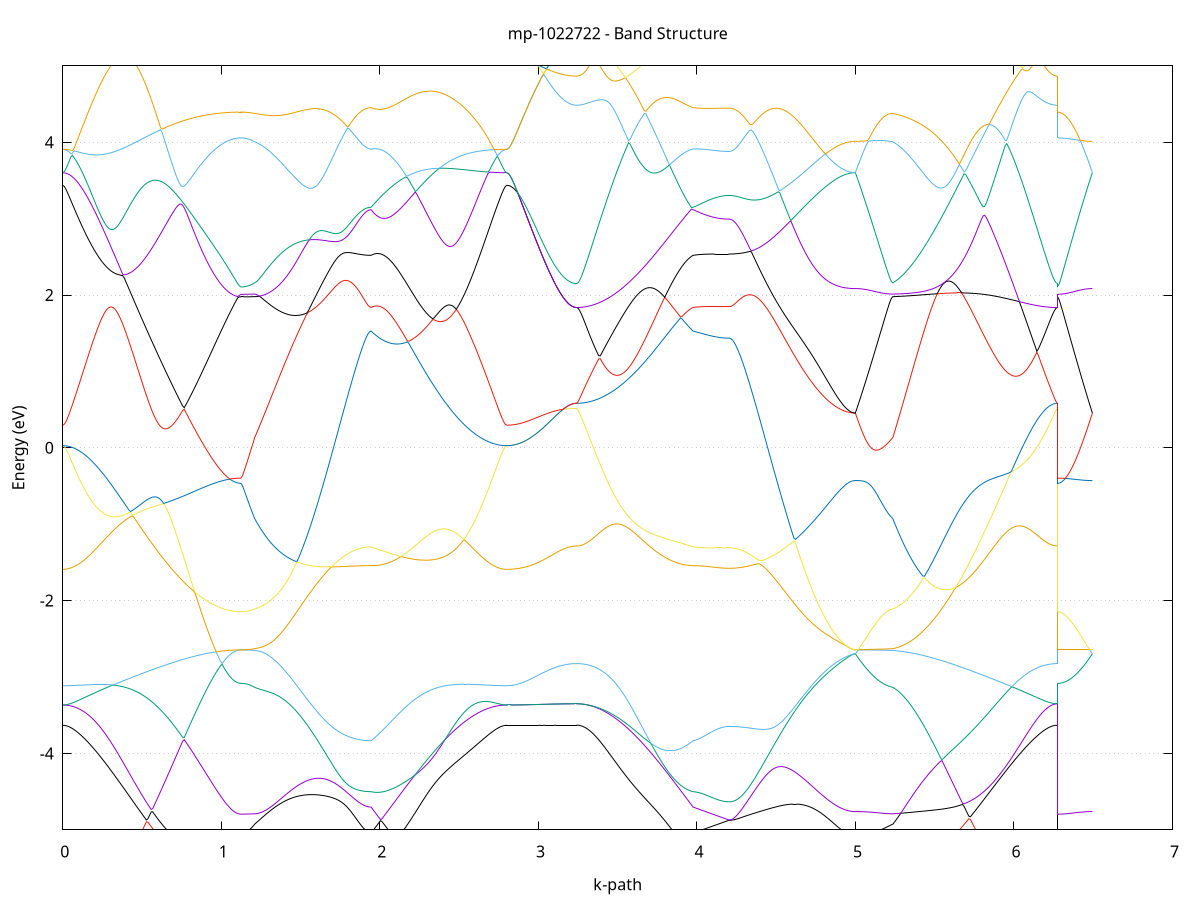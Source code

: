 set title 'mp-1022722 - Band Structure'
set xlabel 'k-path'
set ylabel 'Energy (eV)'
set grid y
set yrange [-5:5]
set terminal png size 800,600
set output 'mp-1022722_bands_gnuplot.png'
plot '-' using 1:2 with lines notitle, '-' using 1:2 with lines notitle, '-' using 1:2 with lines notitle, '-' using 1:2 with lines notitle, '-' using 1:2 with lines notitle, '-' using 1:2 with lines notitle, '-' using 1:2 with lines notitle, '-' using 1:2 with lines notitle, '-' using 1:2 with lines notitle, '-' using 1:2 with lines notitle, '-' using 1:2 with lines notitle, '-' using 1:2 with lines notitle, '-' using 1:2 with lines notitle, '-' using 1:2 with lines notitle, '-' using 1:2 with lines notitle, '-' using 1:2 with lines notitle, '-' using 1:2 with lines notitle, '-' using 1:2 with lines notitle, '-' using 1:2 with lines notitle, '-' using 1:2 with lines notitle, '-' using 1:2 with lines notitle, '-' using 1:2 with lines notitle, '-' using 1:2 with lines notitle, '-' using 1:2 with lines notitle, '-' using 1:2 with lines notitle, '-' using 1:2 with lines notitle, '-' using 1:2 with lines notitle, '-' using 1:2 with lines notitle, '-' using 1:2 with lines notitle, '-' using 1:2 with lines notitle, '-' using 1:2 with lines notitle, '-' using 1:2 with lines notitle, '-' using 1:2 with lines notitle, '-' using 1:2 with lines notitle, '-' using 1:2 with lines notitle, '-' using 1:2 with lines notitle, '-' using 1:2 with lines notitle, '-' using 1:2 with lines notitle, '-' using 1:2 with lines notitle, '-' using 1:2 with lines notitle, '-' using 1:2 with lines notitle, '-' using 1:2 with lines notitle, '-' using 1:2 with lines notitle, '-' using 1:2 with lines notitle, '-' using 1:2 with lines notitle, '-' using 1:2 with lines notitle, '-' using 1:2 with lines notitle, '-' using 1:2 with lines notitle
0.000000 -20.112048
0.009951 -20.111848
0.019902 -20.111248
0.029853 -20.110148
0.039804 -20.108748
0.049755 -20.106848
0.059706 -20.104548
0.069657 -20.101848
0.079608 -20.098748
0.089558 -20.095248
0.099509 -20.091348
0.109460 -20.086948
0.119411 -20.082248
0.129362 -20.077048
0.139313 -20.071548
0.149264 -20.065648
0.159215 -20.059248
0.169166 -20.052548
0.179117 -20.045348
0.189068 -20.037848
0.199019 -20.029948
0.208970 -20.021648
0.218921 -20.012948
0.228872 -20.003848
0.238823 -19.994348
0.248774 -19.984548
0.258725 -19.974348
0.268675 -19.963848
0.278626 -19.952948
0.288577 -19.941748
0.298528 -19.930148
0.308479 -19.918148
0.318430 -19.905848
0.328381 -19.893248
0.338332 -19.880348
0.348283 -19.867148
0.358234 -19.853548
0.368185 -19.839648
0.378136 -19.825448
0.388087 -19.810948
0.398038 -19.796148
0.407989 -19.781048
0.417940 -19.765748
0.427891 -19.750148
0.437841 -19.734248
0.447792 -19.718148
0.457743 -19.701848
0.467694 -19.685248
0.477645 -19.668448
0.487596 -19.651448
0.497547 -19.634148
0.507498 -19.616848
0.517449 -19.599248
0.527400 -19.581448
0.537351 -19.563548
0.547302 -19.545448
0.557253 -19.527148
0.567204 -19.508848
0.577155 -19.490348
0.587106 -19.471748
0.597057 -19.453048
0.607007 -19.434348
0.616958 -19.415548
0.626909 -19.396748
0.636860 -19.377848
0.646811 -19.358948
0.656762 -19.339948
0.666713 -19.321048
0.676664 -19.302148
0.686615 -19.283348
0.696566 -19.264548
0.706517 -19.245848
0.716468 -19.227148
0.726419 -19.208648
0.736370 -19.190248
0.746321 -19.171948
0.756272 -19.153848
0.766223 -19.135948
0.776174 -19.118148
0.786124 -19.100648
0.796075 -19.083348
0.806026 -19.066248
0.815977 -19.049448
0.825928 -19.032948
0.835879 -19.016748
0.845830 -19.000948
0.855781 -18.985448
0.865732 -18.970248
0.875683 -18.955448
0.885634 -18.941048
0.895585 -18.927048
0.905536 -18.913548
0.915487 -18.900448
0.925438 -18.887848
0.935389 -18.875748
0.945340 -18.864148
0.955291 -18.853048
0.965241 -18.842448
0.975192 -18.832448
0.985143 -18.823048
0.995094 -18.814248
1.005045 -18.805948
1.014996 -18.798348
1.024947 -18.791348
1.034898 -18.784948
1.044849 -18.779248
1.054800 -18.774148
1.064751 -18.769748
1.074702 -18.766048
1.084653 -18.762948
1.094604 -18.760548
1.104555 -18.758848
1.114506 -18.757848
1.124457 -18.757548
1.124457 -18.757548
1.134051 -18.757348
1.143646 -18.758148
1.153241 -18.759748
1.162836 -18.761948
1.172431 -18.764848
1.182026 -18.768348
1.191620 -18.772448
1.201215 -18.777148
1.210810 -18.782448
1.210810 -18.782448
1.220730 -18.786648
1.230649 -18.791148
1.240569 -18.795748
1.250489 -18.800548
1.260408 -18.805448
1.270328 -18.810548
1.280247 -18.815848
1.290167 -18.821348
1.300086 -18.826948
1.310006 -18.832648
1.319926 -18.838548
1.329845 -18.844548
1.339765 -18.850748
1.349684 -18.856948
1.359604 -18.863248
1.369524 -18.869748
1.379443 -18.876248
1.389363 -18.882948
1.399282 -18.889648
1.409202 -18.896448
1.419122 -18.903248
1.429041 -18.910048
1.438961 -18.917048
1.448880 -18.923948
1.458800 -18.930948
1.468719 -18.937948
1.478639 -18.944848
1.488559 -18.951848
1.498478 -18.958848
1.508398 -18.965848
1.518317 -18.972748
1.528237 -18.979648
1.538157 -18.986448
1.548076 -18.993248
1.557996 -19.000048
1.567915 -19.006748
1.577835 -19.013348
1.587755 -19.019848
1.597674 -19.026248
1.607594 -19.032648
1.617513 -19.038848
1.627433 -19.045048
1.637353 -19.051048
1.647272 -19.056948
1.657192 -19.062648
1.667111 -19.068248
1.677031 -19.073748
1.686950 -19.079048
1.696870 -19.084248
1.706790 -19.089248
1.716709 -19.094148
1.726629 -19.098748
1.736548 -19.103348
1.746468 -19.107648
1.756388 -19.111748
1.766307 -19.115748
1.776227 -19.119448
1.786146 -19.123048
1.796066 -19.126448
1.805986 -19.129548
1.815905 -19.132548
1.825825 -19.135348
1.835744 -19.137848
1.845664 -19.140148
1.855583 -19.142348
1.865503 -19.144248
1.875423 -19.145948
1.885342 -19.147348
1.895262 -19.148648
1.905181 -19.149648
1.915101 -19.150448
1.925021 -19.151048
1.934940 -19.151348
1.944860 -19.151448
1.944860 -19.151448
1.954815 -19.130248
1.964771 -19.109048
1.974726 -19.087848
1.984682 -19.066548
1.994637 -19.045348
2.004593 -19.024148
2.014548 -19.040848
2.024504 -19.062048
2.034459 -19.083348
2.044415 -19.104548
2.054370 -19.125848
2.064326 -19.147148
2.074281 -19.168348
2.084237 -19.189548
2.094192 -19.210648
2.104148 -19.231748
2.114103 -19.252748
2.124059 -19.273648
2.134014 -19.294548
2.143970 -19.315248
2.153925 -19.335948
2.163881 -19.356548
2.173836 -19.376948
2.183792 -19.397248
2.193747 -19.417348
2.203702 -19.437348
2.213658 -19.457148
2.223613 -19.476848
2.233569 -19.496348
2.243524 -19.515748
2.253480 -19.534848
2.263435 -19.553748
2.273391 -19.572448
2.283346 -19.591048
2.293302 -19.609248
2.303257 -19.627248
2.313213 -19.645148
2.323168 -19.662648
2.333124 -19.679948
2.343079 -19.696948
2.353035 -19.713748
2.362990 -19.730248
2.372946 -19.746448
2.382901 -19.762448
2.392857 -19.778048
2.402812 -19.793448
2.412768 -19.808448
2.422723 -19.823248
2.432679 -19.837648
2.442634 -19.851748
2.452590 -19.865448
2.462545 -19.878948
2.472501 -19.891948
2.482456 -19.904748
2.492412 -19.917148
2.502367 -19.929248
2.512323 -19.940948
2.522278 -19.952248
2.532234 -19.963248
2.542189 -19.973848
2.552145 -19.984148
2.562100 -19.994048
2.572056 -20.003548
2.582011 -20.012548
2.591967 -20.021348
2.601922 -20.029648
2.611878 -20.037648
2.621833 -20.045148
2.631789 -20.052348
2.641744 -20.059148
2.651700 -20.065448
2.661655 -20.071448
2.671610 -20.077048
2.681566 -20.082148
2.691521 -20.086948
2.701477 -20.091248
2.711432 -20.095148
2.721388 -20.098748
2.731343 -20.101848
2.741299 -20.104548
2.751254 -20.106848
2.761210 -20.108748
2.771165 -20.110148
2.781121 -20.111248
2.791076 -20.111848
2.801032 -20.112048
2.801032 -20.112048
2.810825 -20.112048
2.820618 -20.112048
2.830411 -20.112048
2.840204 -20.112048
2.849997 -20.112048
2.859790 -20.111948
2.869583 -20.111848
2.879376 -20.111848
2.889169 -20.111748
2.898961 -20.111748
2.908754 -20.111648
2.918547 -20.111548
2.928340 -20.111548
2.938133 -20.111448
2.947926 -20.111348
2.957719 -20.111248
2.967512 -20.111148
2.977305 -20.111148
2.987098 -20.111048
2.996891 -20.110948
3.006684 -20.110748
3.016477 -20.110748
3.026270 -20.110648
3.036063 -20.110548
3.045856 -20.110448
3.055649 -20.110348
3.065442 -20.110248
3.075235 -20.110148
3.085028 -20.110148
3.094821 -20.110048
3.104614 -20.109948
3.114407 -20.109848
3.124200 -20.109848
3.133993 -20.109748
3.143786 -20.109648
3.153579 -20.109648
3.163372 -20.109648
3.173164 -20.109548
3.182957 -20.109548
3.192750 -20.109448
3.202543 -20.109448
3.212336 -20.109448
3.222129 -20.109448
3.231922 -20.109548
3.241715 -20.109548
3.241715 -20.109548
3.251635 -20.109248
3.261554 -20.108648
3.271474 -20.107548
3.281394 -20.106048
3.291313 -20.104248
3.301233 -20.101948
3.311152 -20.099248
3.321072 -20.096248
3.330992 -20.092748
3.340911 -20.088848
3.350831 -20.084448
3.360750 -20.079748
3.370670 -20.074648
3.380589 -20.069148
3.390509 -20.063248
3.400429 -20.056848
3.410348 -20.050148
3.420268 -20.043048
3.430187 -20.035548
3.440107 -20.027648
3.450027 -20.019348
3.459946 -20.010748
3.469866 -20.001648
3.479785 -19.992248
3.489705 -19.982448
3.499625 -19.972248
3.509544 -19.961748
3.519464 -19.950848
3.529383 -19.939648
3.539303 -19.928048
3.549223 -19.916048
3.559142 -19.903748
3.569062 -19.891148
3.578981 -19.878148
3.588901 -19.864848
3.598820 -19.851148
3.608740 -19.837248
3.618660 -19.822848
3.628579 -19.808248
3.638499 -19.793348
3.648418 -19.778148
3.658338 -19.762648
3.668258 -19.746748
3.678177 -19.730648
3.688097 -19.714348
3.698016 -19.697648
3.707936 -19.680748
3.717856 -19.663548
3.727775 -19.646148
3.737695 -19.628548
3.747614 -19.610548
3.757534 -19.592448
3.767453 -19.574048
3.777373 -19.555448
3.787293 -19.536648
3.797212 -19.517748
3.807132 -19.498548
3.817051 -19.479148
3.826971 -19.459648
3.836891 -19.439948
3.846810 -19.420048
3.856730 -19.400048
3.866649 -19.379948
3.876569 -19.359648
3.886489 -19.339248
3.896408 -19.318648
3.906328 -19.298048
3.916247 -19.277248
3.926167 -19.256448
3.936086 -19.235548
3.946006 -19.214648
3.955926 -19.193648
3.965845 -19.172548
3.975765 -19.151448
3.975765 -19.151448
3.985706 -19.145848
3.995647 -19.140148
4.005588 -19.134548
4.015529 -19.128848
4.025470 -19.123248
4.035412 -19.117548
4.045353 -19.111948
4.055294 -19.106248
4.065235 -19.100648
4.075176 -19.095048
4.085117 -19.089348
4.095058 -19.083748
4.104999 -19.078048
4.114941 -19.072448
4.124882 -19.066848
4.134823 -19.061248
4.144764 -19.055648
4.154705 -19.050048
4.164646 -19.044448
4.174587 -19.038748
4.184528 -19.033148
4.194470 -19.027548
4.204411 -19.022148
4.204411 -19.022148
4.214350 -19.022048
4.224288 -19.021748
4.234227 -19.021248
4.244166 -19.020548
4.254105 -19.019748
4.264044 -19.018748
4.273983 -19.017448
4.283922 -19.016048
4.293861 -19.014448
4.303800 -19.012748
4.313738 -19.010748
4.323677 -19.008648
4.333616 -19.006348
4.343555 -19.003848
4.353494 -19.001248
4.363433 -18.998448
4.373372 -18.995548
4.383311 -18.992448
4.393250 -18.989148
4.403188 -18.985748
4.413127 -18.982148
4.423066 -18.978448
4.433005 -18.974648
4.442944 -18.970648
4.452883 -18.966548
4.462822 -18.962348
4.472761 -18.958048
4.482700 -18.953648
4.492638 -18.949148
4.502577 -18.944548
4.512516 -18.939748
4.522455 -18.934948
4.532394 -18.930148
4.542333 -18.925248
4.552272 -18.920248
4.562211 -18.915148
4.572149 -18.910048
4.582088 -18.904948
4.592027 -18.899848
4.601966 -18.894648
4.611905 -18.889448
4.621844 -18.884248
4.631783 -18.879048
4.641722 -18.873848
4.651661 -18.868648
4.661599 -18.863548
4.671538 -18.858348
4.681477 -18.853348
4.691416 -18.848248
4.701355 -18.843248
4.711294 -18.838348
4.721233 -18.833548
4.731172 -18.828848
4.741111 -18.824148
4.751049 -18.819648
4.760988 -18.815148
4.770927 -18.810848
4.780866 -18.806648
4.790805 -18.802548
4.800744 -18.798548
4.810683 -18.794748
4.820622 -18.791148
4.830561 -18.787648
4.840499 -18.784348
4.850438 -18.781148
4.860377 -18.778148
4.870316 -18.775348
4.880255 -18.772748
4.890194 -18.770248
4.900133 -18.768048
4.910072 -18.766048
4.920010 -18.764148
4.929949 -18.762548
4.939888 -18.761148
4.949827 -18.759948
4.959766 -18.758948
4.969705 -18.758148
4.979644 -18.757648
4.989583 -18.757248
4.999522 -18.757148
4.999522 -18.757148
5.009382 -18.757248
5.019243 -18.757348
5.029104 -18.757548
5.038965 -18.757848
5.048825 -18.758248
5.058686 -18.758748
5.068547 -18.759248
5.078408 -18.759948
5.088269 -18.760648
5.098129 -18.761448
5.107990 -18.762448
5.117851 -18.763448
5.127712 -18.764548
5.137573 -18.765748
5.147433 -18.767048
5.157294 -18.768348
5.167155 -18.769848
5.177016 -18.771348
5.186876 -18.773048
5.196737 -18.774748
5.206598 -18.776548
5.216459 -18.778448
5.226320 -18.780348
5.236180 -18.782448
5.236180 -18.782448
5.246162 -18.788648
5.256144 -18.795448
5.266126 -18.802948
5.276107 -18.811048
5.286089 -18.819648
5.296071 -18.828948
5.306053 -18.838748
5.316034 -18.849148
5.326016 -18.860148
5.335998 -18.871548
5.345980 -18.883548
5.355962 -18.896048
5.365943 -18.909048
5.375925 -18.922448
5.385907 -18.936348
5.395889 -18.950648
5.405870 -18.965348
5.415852 -18.980448
5.425834 -18.995848
5.435816 -19.011648
5.445797 -19.027748
5.455779 -19.044248
5.465761 -19.060948
5.475743 -19.077948
5.485724 -19.095248
5.495706 -19.112748
5.505688 -19.130448
5.515670 -19.148348
5.525651 -19.166448
5.535633 -19.184748
5.545615 -19.203148
5.555597 -19.221648
5.565578 -19.240348
5.575560 -19.259048
5.585542 -19.277848
5.595524 -19.296748
5.605505 -19.315648
5.615487 -19.334548
5.625469 -19.353548
5.635451 -19.372448
5.645433 -19.391448
5.655414 -19.410348
5.665396 -19.429148
5.675378 -19.447948
5.685360 -19.466648
5.695341 -19.485348
5.705323 -19.503848
5.715305 -19.522248
5.725287 -19.540448
5.735268 -19.558648
5.745250 -19.576648
5.755232 -19.594448
5.765214 -19.612048
5.775195 -19.629548
5.785177 -19.646848
5.795159 -19.663848
5.805141 -19.680648
5.815122 -19.697348
5.825104 -19.713748
5.835086 -19.729948
5.845068 -19.745848
5.855049 -19.761448
5.865031 -19.776848
5.875013 -19.791948
5.884995 -19.806848
5.894976 -19.821348
5.904958 -19.835648
5.914940 -19.849648
5.924922 -19.863248
5.934904 -19.876548
5.944885 -19.889548
5.954867 -19.902148
5.964849 -19.914548
5.974831 -19.926448
5.984812 -19.938148
5.994794 -19.949448
6.004776 -19.960448
6.014758 -19.971048
6.024739 -19.981248
6.034721 -19.991048
6.044703 -20.000548
6.054685 -20.009648
6.064666 -20.018448
6.074648 -20.026748
6.084630 -20.034748
6.094612 -20.042248
6.104593 -20.049448
6.114575 -20.056248
6.124557 -20.062648
6.134539 -20.068648
6.144520 -20.074248
6.154502 -20.079348
6.164484 -20.084148
6.174466 -20.088548
6.184447 -20.092448
6.194429 -20.096048
6.204411 -20.099148
6.214393 -20.101848
6.224374 -20.104148
6.234356 -20.106048
6.244338 -20.107548
6.254320 -20.108648
6.264302 -20.109248
6.274283 -20.109548
6.274283 -18.757548
6.283863 -18.757548
6.293443 -18.757448
6.303024 -18.757448
6.312604 -18.757448
6.322184 -18.757448
6.331764 -18.757548
6.341344 -18.757448
6.350924 -18.757448
6.360504 -18.757448
6.370084 -18.757448
6.379664 -18.757448
6.389244 -18.757348
6.398824 -18.757348
6.408404 -18.757348
6.417984 -18.757348
6.427564 -18.757248
6.437145 -18.757248
6.446725 -18.757248
6.456305 -18.757248
6.465885 -18.757248
6.475465 -18.757148
6.485045 -18.757148
6.494625 -18.757148
e
0.000000 -18.054148
0.009951 -18.054348
0.019902 -18.054848
0.029853 -18.055548
0.039804 -18.056648
0.049755 -18.058048
0.059706 -18.059648
0.069657 -18.061648
0.079608 -18.063848
0.089558 -18.066448
0.099509 -18.069248
0.109460 -18.072348
0.119411 -18.075748
0.129362 -18.079448
0.139313 -18.083448
0.149264 -18.087648
0.159215 -18.092148
0.169166 -18.096948
0.179117 -18.101948
0.189068 -18.107248
0.199019 -18.112748
0.208970 -18.118548
0.218921 -18.124548
0.228872 -18.130748
0.238823 -18.137248
0.248774 -18.143948
0.258725 -18.150848
0.268675 -18.157948
0.278626 -18.165148
0.288577 -18.172648
0.298528 -18.180348
0.308479 -18.188248
0.318430 -18.196248
0.328381 -18.204448
0.338332 -18.212648
0.348283 -18.221148
0.358234 -18.229748
0.368185 -18.238548
0.378136 -18.247448
0.388087 -18.256448
0.398038 -18.265548
0.407989 -18.274748
0.417940 -18.283948
0.427891 -18.293348
0.437841 -18.302748
0.447792 -18.312348
0.457743 -18.321848
0.467694 -18.331548
0.477645 -18.341148
0.487596 -18.350848
0.497547 -18.360648
0.507498 -18.370348
0.517449 -18.380148
0.527400 -18.389948
0.537351 -18.399748
0.547302 -18.409548
0.557253 -18.419248
0.567204 -18.429048
0.577155 -18.438648
0.587106 -18.448348
0.597057 -18.457948
0.607007 -18.467548
0.616958 -18.477048
0.626909 -18.486348
0.636860 -18.495748
0.646811 -18.504948
0.656762 -18.514148
0.666713 -18.523248
0.676664 -18.532248
0.686615 -18.541148
0.696566 -18.549948
0.706517 -18.558548
0.716468 -18.567148
0.726419 -18.575548
0.736370 -18.583848
0.746321 -18.591948
0.756272 -18.599948
0.766223 -18.607748
0.776174 -18.615448
0.786124 -18.622948
0.796075 -18.630248
0.806026 -18.637448
0.815977 -18.644448
0.825928 -18.651248
0.835879 -18.657948
0.845830 -18.664348
0.855781 -18.670648
0.865732 -18.676648
0.875683 -18.682548
0.885634 -18.688248
0.895585 -18.693748
0.905536 -18.698948
0.915487 -18.704048
0.925438 -18.708848
0.935389 -18.713448
0.945340 -18.717848
0.955291 -18.722048
0.965241 -18.725948
0.975192 -18.729648
0.985143 -18.733148
0.995094 -18.736348
1.005045 -18.739348
1.014996 -18.742148
1.024947 -18.744648
1.034898 -18.746948
1.044849 -18.749048
1.054800 -18.750848
1.064751 -18.752448
1.074702 -18.753748
1.084653 -18.754948
1.094604 -18.755748
1.104555 -18.756348
1.114506 -18.756748
1.124457 -18.756848
1.124457 -18.756848
1.134051 -18.757248
1.143646 -18.757048
1.153241 -18.756448
1.162836 -18.755648
1.172431 -18.754648
1.182026 -18.753348
1.191620 -18.751948
1.201215 -18.750248
1.210810 -18.748248
1.210810 -18.748248
1.220730 -18.746848
1.230649 -18.745748
1.240569 -18.744748
1.250489 -18.744048
1.260408 -18.743548
1.270328 -18.743148
1.280247 -18.743148
1.290167 -18.743248
1.300086 -18.743548
1.310006 -18.744048
1.319926 -18.744748
1.329845 -18.745648
1.339765 -18.746748
1.349684 -18.748048
1.359604 -18.749448
1.369524 -18.751048
1.379443 -18.752848
1.389363 -18.754748
1.399282 -18.756848
1.409202 -18.759048
1.419122 -18.761348
1.429041 -18.763748
1.438961 -18.766348
1.448880 -18.769148
1.458800 -18.771948
1.468719 -18.774848
1.478639 -18.777848
1.488559 -18.780948
1.498478 -18.784048
1.508398 -18.787348
1.518317 -18.790548
1.528237 -18.793948
1.538157 -18.797348
1.548076 -18.800748
1.557996 -18.804248
1.567915 -18.807648
1.577835 -18.811148
1.587755 -18.814648
1.597674 -18.818148
1.607594 -18.821648
1.617513 -18.825048
1.627433 -18.828448
1.637353 -18.831948
1.647272 -18.835248
1.657192 -18.838648
1.667111 -18.841948
1.677031 -18.845148
1.686950 -18.848248
1.696870 -18.851348
1.706790 -18.854348
1.716709 -18.857348
1.726629 -18.860248
1.736548 -18.863048
1.746468 -18.865648
1.756388 -18.868248
1.766307 -18.870748
1.776227 -18.873148
1.786146 -18.875348
1.796066 -18.877548
1.805986 -18.879548
1.815905 -18.881448
1.825825 -18.883248
1.835744 -18.884848
1.845664 -18.886348
1.855583 -18.887748
1.865503 -18.889048
1.875423 -18.890048
1.885342 -18.891048
1.895262 -18.891848
1.905181 -18.892548
1.915101 -18.893048
1.925021 -18.893448
1.934940 -18.893648
1.944860 -18.893648
1.944860 -18.893648
1.954815 -18.914548
1.964771 -18.935348
1.974726 -18.956348
1.984682 -18.977448
1.994637 -18.998548
2.004593 -19.019648
2.014548 -19.003048
2.024504 -18.981948
2.034459 -18.960848
2.044415 -18.939848
2.054370 -18.918948
2.064326 -18.898148
2.074281 -18.877448
2.084237 -18.856848
2.094192 -18.836348
2.104148 -18.815948
2.114103 -18.795748
2.124059 -18.775648
2.134014 -18.755748
2.143970 -18.736048
2.153925 -18.716448
2.163881 -18.697048
2.173836 -18.677848
2.183792 -18.658748
2.193747 -18.639948
2.203702 -18.621348
2.213658 -18.603048
2.223613 -18.584848
2.233569 -18.566948
2.243524 -18.549348
2.253480 -18.531948
2.263435 -18.514848
2.273391 -18.497948
2.283346 -18.481348
2.293302 -18.465048
2.303257 -18.449048
2.313213 -18.433348
2.323168 -18.417848
2.333124 -18.402748
2.343079 -18.387848
2.353035 -18.373348
2.362990 -18.359148
2.372946 -18.345248
2.382901 -18.331648
2.392857 -18.318348
2.402812 -18.305348
2.412768 -18.292748
2.422723 -18.280448
2.432679 -18.268448
2.442634 -18.256848
2.452590 -18.245548
2.462545 -18.234648
2.472501 -18.223948
2.482456 -18.213648
2.492412 -18.203648
2.502367 -18.194048
2.512323 -18.184748
2.522278 -18.175748
2.532234 -18.167048
2.542189 -18.158648
2.552145 -18.150648
2.562100 -18.143048
2.572056 -18.135748
2.582011 -18.128648
2.591967 -18.121948
2.601922 -18.115648
2.611878 -18.109548
2.621833 -18.103848
2.631789 -18.098448
2.641744 -18.093348
2.651700 -18.088548
2.661655 -18.084148
2.671610 -18.080048
2.681566 -18.076148
2.691521 -18.072648
2.701477 -18.069448
2.711432 -18.066648
2.721388 -18.063948
2.731343 -18.061648
2.741299 -18.059748
2.751254 -18.058048
2.761210 -18.056648
2.771165 -18.055548
2.781121 -18.054848
2.791076 -18.054348
2.801032 -18.054148
2.801032 -18.054148
2.810825 -18.054248
2.820618 -18.054248
2.830411 -18.054248
2.840204 -18.054248
2.849997 -18.054148
2.859790 -18.054148
2.869583 -18.054248
2.879376 -18.054248
2.889169 -18.054248
2.898961 -18.054248
2.908754 -18.054248
2.918547 -18.054248
2.928340 -18.054248
2.938133 -18.054248
2.947926 -18.054248
2.957719 -18.054248
2.967512 -18.054248
2.977305 -18.054248
2.987098 -18.054248
2.996891 -18.054148
3.006684 -18.054148
3.016477 -18.054148
3.026270 -18.054148
3.036063 -18.054148
3.045856 -18.054148
3.055649 -18.054148
3.065442 -18.054148
3.075235 -18.054148
3.085028 -18.054148
3.094821 -18.054148
3.104614 -18.054148
3.114407 -18.054148
3.124200 -18.054148
3.133993 -18.054148
3.143786 -18.054148
3.153579 -18.054148
3.163372 -18.054148
3.173164 -18.054148
3.182957 -18.054148
3.192750 -18.054148
3.202543 -18.054148
3.212336 -18.054148
3.222129 -18.054148
3.231922 -18.054148
3.241715 -18.054148
3.241715 -18.054148
3.251635 -18.054348
3.261554 -18.054748
3.271474 -18.055548
3.281394 -18.056548
3.291313 -18.057948
3.301233 -18.059548
3.311152 -18.061548
3.321072 -18.063848
3.330992 -18.066348
3.340911 -18.069248
3.350831 -18.072448
3.360750 -18.075948
3.370670 -18.079748
3.380589 -18.083848
3.390509 -18.088348
3.400429 -18.093048
3.410348 -18.098148
3.420268 -18.103448
3.430187 -18.109148
3.440107 -18.115148
3.450027 -18.121548
3.459946 -18.128148
3.469866 -18.135148
3.479785 -18.142448
3.489705 -18.150048
3.499625 -18.157948
3.509544 -18.166148
3.519464 -18.174748
3.529383 -18.183748
3.539303 -18.193048
3.549223 -18.202548
3.559142 -18.212548
3.569062 -18.222748
3.578981 -18.233348
3.588901 -18.244248
3.598820 -18.255548
3.608740 -18.267148
3.618660 -18.278948
3.628579 -18.291148
3.638499 -18.303748
3.648418 -18.316548
3.658338 -18.329748
3.668258 -18.343248
3.678177 -18.357148
3.688097 -18.371248
3.698016 -18.385748
3.707936 -18.400548
3.717856 -18.415548
3.727775 -18.430948
3.737695 -18.446548
3.747614 -18.462548
3.757534 -18.478748
3.767453 -18.495248
3.777373 -18.511948
3.787293 -18.529048
3.797212 -18.546348
3.807132 -18.563848
3.817051 -18.581648
3.826971 -18.599748
3.836891 -18.618048
3.846810 -18.636548
3.856730 -18.655248
3.866649 -18.674148
3.876569 -18.693248
3.886489 -18.712648
3.896408 -18.732148
3.906328 -18.751748
3.916247 -18.771648
3.926167 -18.791648
3.936086 -18.811748
3.946006 -18.832048
3.955926 -18.852448
3.965845 -18.873048
3.975765 -18.893648
3.975765 -18.893648
3.985706 -18.899248
3.995647 -18.904748
4.005588 -18.910348
4.015529 -18.915848
4.025470 -18.921448
4.035412 -18.926948
4.045353 -18.932548
4.055294 -18.938048
4.065235 -18.943648
4.075176 -18.949248
4.085117 -18.954748
4.095058 -18.960348
4.104999 -18.965948
4.114941 -18.971548
4.124882 -18.977148
4.134823 -18.982748
4.144764 -18.988348
4.154705 -18.993948
4.164646 -18.999548
4.174587 -19.005148
4.184528 -19.010748
4.194470 -19.016348
4.204411 -19.021748
4.204411 -19.021748
4.214350 -19.021648
4.224288 -19.021348
4.234227 -19.020948
4.244166 -19.020248
4.254105 -19.019348
4.264044 -19.018348
4.273983 -19.017148
4.283922 -19.015748
4.293861 -19.014148
4.303800 -19.012348
4.313738 -19.010448
4.323677 -19.008348
4.333616 -19.006048
4.343555 -19.003548
4.353494 -19.000948
4.363433 -18.998148
4.373372 -18.995248
4.383311 -18.992148
4.393250 -18.988848
4.403188 -18.985448
4.413127 -18.981848
4.423066 -18.978148
4.433005 -18.974348
4.442944 -18.970348
4.452883 -18.966348
4.462822 -18.962148
4.472761 -18.957848
4.482700 -18.953348
4.492638 -18.948848
4.502577 -18.944248
4.512516 -18.939548
4.522455 -18.934748
4.532394 -18.929948
4.542333 -18.924948
4.552272 -18.920048
4.562211 -18.914948
4.572149 -18.909848
4.582088 -18.904748
4.592027 -18.899648
4.601966 -18.894448
4.611905 -18.889248
4.621844 -18.884048
4.631783 -18.878848
4.641722 -18.873648
4.651661 -18.868548
4.661599 -18.863348
4.671538 -18.858248
4.681477 -18.853148
4.691416 -18.848148
4.701355 -18.843148
4.711294 -18.838248
4.721233 -18.833448
4.731172 -18.828748
4.741111 -18.824048
4.751049 -18.819548
4.760988 -18.815048
4.770927 -18.810748
4.780866 -18.806548
4.790805 -18.802448
4.800744 -18.798548
4.810683 -18.794748
4.820622 -18.791048
4.830561 -18.787548
4.840499 -18.784248
4.850438 -18.781148
4.860377 -18.778148
4.870316 -18.775348
4.880255 -18.772648
4.890194 -18.770248
4.900133 -18.768048
4.910072 -18.765948
4.920010 -18.764148
4.929949 -18.762548
4.939888 -18.761148
4.949827 -18.759948
4.959766 -18.758948
4.969705 -18.758148
4.979644 -18.757648
4.989583 -18.757248
4.999522 -18.757148
4.999522 -18.757148
5.009382 -18.757148
5.019243 -18.757148
5.029104 -18.757048
5.038965 -18.756948
5.048825 -18.756848
5.058686 -18.756648
5.068547 -18.756548
5.078408 -18.756248
5.088269 -18.756048
5.098129 -18.755748
5.107990 -18.755448
5.117851 -18.755148
5.127712 -18.754748
5.137573 -18.754248
5.147433 -18.753848
5.157294 -18.753348
5.167155 -18.752848
5.177016 -18.752248
5.186876 -18.751748
5.196737 -18.751048
5.206598 -18.750448
5.216459 -18.749748
5.226320 -18.749048
5.236180 -18.748248
5.236180 -18.748248
5.246162 -18.746048
5.256144 -18.743548
5.266126 -18.740848
5.276107 -18.737848
5.286089 -18.734648
5.296071 -18.731248
5.306053 -18.727548
5.316034 -18.723648
5.326016 -18.719548
5.335998 -18.715148
5.345980 -18.710648
5.355962 -18.705848
5.365943 -18.700848
5.375925 -18.695648
5.385907 -18.690148
5.395889 -18.684548
5.405870 -18.678648
5.415852 -18.672648
5.425834 -18.666448
5.435816 -18.659948
5.445797 -18.653348
5.455779 -18.646548
5.465761 -18.639548
5.475743 -18.632448
5.485724 -18.625048
5.495706 -18.617548
5.505688 -18.609848
5.515670 -18.602048
5.525651 -18.594048
5.535633 -18.585948
5.545615 -18.577648
5.555597 -18.569248
5.565578 -18.560748
5.575560 -18.552148
5.585542 -18.543348
5.595524 -18.534448
5.605505 -18.525448
5.615487 -18.516348
5.625469 -18.507148
5.635451 -18.497848
5.645433 -18.488448
5.655414 -18.479048
5.665396 -18.469548
5.675378 -18.459948
5.685360 -18.450348
5.695341 -18.440648
5.705323 -18.430948
5.715305 -18.421148
5.725287 -18.411448
5.735268 -18.401548
5.745250 -18.391748
5.755232 -18.381948
5.765214 -18.372148
5.775195 -18.362348
5.785177 -18.352548
5.795159 -18.342848
5.805141 -18.333148
5.815122 -18.323448
5.825104 -18.313848
5.835086 -18.304248
5.845068 -18.294748
5.855049 -18.285348
5.865031 -18.275948
5.875013 -18.266748
5.884995 -18.257548
5.894976 -18.248548
5.904958 -18.239548
5.914940 -18.230748
5.924922 -18.222148
5.934904 -18.213648
5.944885 -18.205248
5.954867 -18.197048
5.964849 -18.188948
5.974831 -18.181048
5.984812 -18.173348
5.994794 -18.165848
6.004776 -18.158448
6.014758 -18.151348
6.024739 -18.144348
6.034721 -18.137648
6.044703 -18.131148
6.054685 -18.124848
6.064666 -18.118848
6.074648 -18.113048
6.084630 -18.107448
6.094612 -18.102148
6.104593 -18.097148
6.114575 -18.092348
6.124557 -18.087748
6.134539 -18.083548
6.144520 -18.079548
6.154502 -18.075848
6.164484 -18.072448
6.174466 -18.069348
6.184447 -18.066448
6.194429 -18.063948
6.204411 -18.061648
6.214393 -18.059648
6.224374 -18.057948
6.234356 -18.056548
6.244338 -18.055448
6.254320 -18.054748
6.264302 -18.054348
6.274283 -18.054148
6.274283 -18.756848
6.283863 -18.756848
6.293443 -18.756848
6.303024 -18.756848
6.312604 -18.756848
6.322184 -18.756848
6.331764 -18.756948
6.341344 -18.756948
6.350924 -18.756948
6.360504 -18.756948
6.370084 -18.756948
6.379664 -18.756948
6.389244 -18.756948
6.398824 -18.757048
6.408404 -18.757048
6.417984 -18.757048
6.427564 -18.757048
6.437145 -18.757148
6.446725 -18.757148
6.456305 -18.757148
6.465885 -18.757148
6.475465 -18.757148
6.485045 -18.757148
6.494625 -18.757148
e
0.000000 -11.817548
0.009951 -11.817448
0.019902 -11.817148
0.029853 -11.816648
0.039804 -11.816048
0.049755 -11.815148
0.059706 -11.814148
0.069657 -11.812948
0.079608 -11.811548
0.089558 -11.809948
0.099509 -11.808248
0.109460 -11.806348
0.119411 -11.804248
0.129362 -11.802048
0.139313 -11.799648
0.149264 -11.797148
0.159215 -11.794448
0.169166 -11.791648
0.179117 -11.788648
0.189068 -11.785548
0.199019 -11.782348
0.208970 -11.778948
0.218921 -11.775548
0.228872 -11.771948
0.238823 -11.768248
0.248774 -11.764548
0.258725 -11.760748
0.268675 -11.756848
0.278626 -11.752848
0.288577 -11.748848
0.298528 -11.744748
0.308479 -11.740648
0.318430 -11.736448
0.328381 -11.732348
0.338332 -11.728148
0.348283 -11.723948
0.358234 -11.719748
0.368185 -11.715548
0.378136 -11.711448
0.388087 -11.707348
0.398038 -11.703248
0.407989 -11.699148
0.417940 -11.695148
0.427891 -11.691248
0.437841 -11.687448
0.447792 -11.683648
0.457743 -11.679948
0.467694 -11.676348
0.477645 -11.672848
0.487596 -11.669448
0.497547 -11.666148
0.507498 -11.663048
0.517449 -11.659948
0.527400 -11.657048
0.537351 -11.654248
0.547302 -11.651648
0.557253 -11.649148
0.567204 -11.646748
0.577155 -11.644548
0.587106 -11.642548
0.597057 -11.640548
0.607007 -11.638848
0.616958 -11.637248
0.626909 -11.635748
0.636860 -11.634448
0.646811 -11.633248
0.656762 -11.632248
0.666713 -11.631348
0.676664 -11.630548
0.686615 -11.629948
0.696566 -11.629548
0.706517 -11.629148
0.716468 -11.628948
0.726419 -11.628848
0.736370 -11.628948
0.746321 -11.629048
0.756272 -11.629348
0.766223 -11.629648
0.776174 -11.630148
0.786124 -11.630648
0.796075 -11.631248
0.806026 -11.631948
0.815977 -11.632748
0.825928 -11.633548
0.835879 -11.634448
0.845830 -11.635348
0.855781 -11.636348
0.865732 -11.637348
0.875683 -11.638348
0.885634 -11.639348
0.895585 -11.640448
0.905536 -11.641548
0.915487 -11.642648
0.925438 -11.643648
0.935389 -11.644748
0.945340 -11.645848
0.955291 -11.646848
0.965241 -11.647848
0.975192 -11.648748
0.985143 -11.649748
0.995094 -11.650548
1.005045 -11.651448
1.014996 -11.652248
1.024947 -11.652948
1.034898 -11.659848
1.044849 -11.668348
1.054800 -11.675948
1.064751 -11.682648
1.074702 -11.688248
1.084653 -11.692848
1.094604 -11.696448
1.104555 -11.699048
1.114506 -11.700648
1.124457 -11.701148
1.124457 -11.701148
1.134051 -11.701148
1.143646 -11.701048
1.153241 -11.700948
1.162836 -11.700848
1.172431 -11.700648
1.182026 -11.700448
1.191620 -11.700248
1.201215 -11.699948
1.210810 -11.699648
1.210810 -11.699648
1.220730 -11.699248
1.230649 -11.698248
1.240569 -11.696748
1.250489 -11.694848
1.260408 -11.692348
1.270328 -11.689448
1.280247 -11.686048
1.290167 -11.682148
1.300086 -11.677848
1.310006 -11.673148
1.319926 -11.668048
1.329845 -11.662448
1.339765 -11.656548
1.349684 -11.650248
1.359604 -11.643548
1.369524 -11.636548
1.379443 -11.629348
1.389363 -11.621748
1.399282 -11.613848
1.409202 -11.605748
1.419122 -11.597348
1.429041 -11.588848
1.438961 -11.580048
1.448880 -11.571148
1.458800 -11.562048
1.468719 -11.552848
1.478639 -11.543548
1.488559 -11.534148
1.498478 -11.524748
1.508398 -11.515248
1.518317 -11.505748
1.528237 -11.496348
1.538157 -11.486848
1.548076 -11.477448
1.557996 -11.468048
1.567915 -11.458848
1.577835 -11.449648
1.587755 -11.440648
1.597674 -11.431748
1.607594 -11.423048
1.617513 -11.414448
1.627433 -11.406148
1.637353 -11.397948
1.647272 -11.389948
1.657192 -11.382248
1.667111 -11.374748
1.677031 -11.367448
1.686950 -11.360448
1.696870 -11.353748
1.706790 -11.347248
1.716709 -11.341048
1.726629 -11.335148
1.736548 -11.329448
1.746468 -11.324048
1.756388 -11.318948
1.766307 -11.314148
1.776227 -11.309648
1.786146 -11.305348
1.796066 -11.301348
1.805986 -11.297648
1.815905 -11.294248
1.825825 -11.291048
1.835744 -11.288248
1.845664 -11.285548
1.855583 -11.283248
1.865503 -11.281148
1.875423 -11.279248
1.885342 -11.277648
1.895262 -11.276348
1.905181 -11.275248
1.915101 -11.274348
1.925021 -11.273748
1.934940 -11.273448
1.944860 -11.273248
1.944860 -11.273248
1.954815 -11.243948
1.964771 -11.214948
1.974726 -11.186448
1.984682 -11.158348
1.994637 -11.131048
2.004593 -11.104548
2.014548 -11.079048
2.024504 -11.054748
2.034459 -11.031948
2.044415 -11.038948
2.054370 -11.061748
2.064326 -11.084348
2.074281 -11.106648
2.084237 -11.128548
2.094192 -11.150248
2.104148 -11.171648
2.114103 -11.192748
2.124059 -11.213448
2.134014 -11.233848
2.143970 -11.253848
2.153925 -11.273548
2.163881 -11.292848
2.173836 -11.311848
2.183792 -11.330348
2.193747 -11.348548
2.203702 -11.366348
2.213658 -11.383848
2.223613 -11.400848
2.233569 -11.417548
2.243524 -11.433748
2.253480 -11.449648
2.263435 -11.465148
2.273391 -11.480248
2.283346 -11.494948
2.293302 -11.509148
2.303257 -11.523148
2.313213 -11.536648
2.323168 -11.549748
2.333124 -11.562448
2.343079 -11.574848
2.353035 -11.586848
2.362990 -11.598448
2.372946 -11.609648
2.382901 -11.620548
2.392857 -11.631048
2.402812 -11.641248
2.412768 -11.651048
2.422723 -11.660448
2.432679 -11.669548
2.442634 -11.678348
2.452590 -11.686848
2.462545 -11.694948
2.472501 -11.702748
2.482456 -11.710248
2.492412 -11.717448
2.502367 -11.724348
2.512323 -11.730948
2.522278 -11.737248
2.532234 -11.743348
2.542189 -11.749048
2.552145 -11.754548
2.562100 -11.759848
2.572056 -11.764748
2.582011 -11.769448
2.591967 -11.773948
2.601922 -11.778148
2.611878 -11.782148
2.621833 -11.785948
2.631789 -11.789448
2.641744 -11.792748
2.651700 -11.795748
2.661655 -11.798648
2.671610 -11.801348
2.681566 -11.803748
2.691521 -11.805948
2.701477 -11.807948
2.711432 -11.809848
2.721388 -11.811448
2.731343 -11.812848
2.741299 -11.814148
2.751254 -11.815148
2.761210 -11.815948
2.771165 -11.816648
2.781121 -11.817148
2.791076 -11.817448
2.801032 -11.817548
2.801032 -11.817548
2.810825 -11.823648
2.820618 -11.839948
2.830411 -11.862048
2.840204 -11.887348
2.849997 -11.913948
2.859790 -11.941248
2.869583 -11.968648
2.879376 -11.995848
2.889169 -12.022848
2.898961 -12.049348
2.908754 -12.075448
2.918547 -12.100948
2.928340 -12.125848
2.938133 -12.150148
2.947926 -12.173848
2.957719 -12.196848
2.967512 -12.219148
2.977305 -12.240748
2.987098 -12.261748
2.996891 -12.281948
3.006684 -12.301348
3.016477 -12.320148
3.026270 -12.338148
3.036063 -12.355348
3.045856 -12.371848
3.055649 -12.387548
3.065442 -12.402548
3.075235 -12.416748
3.085028 -12.430048
3.094821 -12.442648
3.104614 -12.454448
3.114407 -12.465548
3.124200 -12.475748
3.133993 -12.485148
3.143786 -12.493748
3.153579 -12.501448
3.163372 -12.508448
3.173164 -12.514648
3.182957 -12.519948
3.192750 -12.524448
3.202543 -12.528148
3.212336 -12.531048
3.222129 -12.533148
3.231922 -12.534348
3.241715 -12.534748
3.241715 -12.534748
3.251635 -12.534548
3.261554 -12.533848
3.271474 -12.532548
3.281394 -12.530848
3.291313 -12.528648
3.301233 -12.526048
3.311152 -12.522848
3.321072 -12.519248
3.330992 -12.515048
3.340911 -12.510448
3.350831 -12.505348
3.360750 -12.499748
3.370670 -12.493648
3.380589 -12.487048
3.390509 -12.480048
3.400429 -12.472548
3.410348 -12.464448
3.420268 -12.455948
3.430187 -12.447048
3.440107 -12.437548
3.450027 -12.427548
3.459946 -12.417148
3.469866 -12.406248
3.479785 -12.394848
3.489705 -12.383048
3.499625 -12.370648
3.509544 -12.357848
3.519464 -12.344548
3.529383 -12.330848
3.539303 -12.316548
3.549223 -12.301848
3.559142 -12.286648
3.569062 -12.271048
3.578981 -12.254848
3.588901 -12.238248
3.598820 -12.221248
3.608740 -12.203648
3.618660 -12.185648
3.628579 -12.167248
3.638499 -12.148348
3.648418 -12.128948
3.658338 -12.109148
3.668258 -12.088848
3.678177 -12.068148
3.688097 -12.046948
3.698016 -12.025348
3.707936 -12.003248
3.717856 -11.980748
3.727775 -11.957848
3.737695 -11.934448
3.747614 -11.910648
3.757534 -11.886448
3.767453 -11.861848
3.777373 -11.836848
3.787293 -11.811448
3.797212 -11.785648
3.807132 -11.759448
3.817051 -11.732948
3.826971 -11.706048
3.836891 -11.678748
3.846810 -11.651248
3.856730 -11.623348
3.866649 -11.595148
3.876569 -11.566648
3.886489 -11.537948
3.896408 -11.508948
3.906328 -11.479848
3.916247 -11.450448
3.926167 -11.421048
3.936086 -11.391448
3.946006 -11.361848
3.955926 -11.332248
3.965845 -11.302648
3.975765 -11.273248
3.975765 -11.273248
3.985706 -11.265348
3.995647 -11.257048
4.005588 -11.248648
4.015529 -11.240048
4.025470 -11.231148
4.035412 -11.222248
4.045353 -11.213148
4.055294 -11.203848
4.065235 -11.194548
4.075176 -11.185248
4.085117 -11.175948
4.095058 -11.166648
4.104999 -11.157548
4.114941 -11.148548
4.124882 -11.139848
4.134823 -11.131448
4.144764 -11.123548
4.154705 -11.116348
4.164646 -11.109948
4.174587 -11.104648
4.184528 -11.100648
4.194470 -11.098048
4.204411 -11.097248
4.204411 -11.097248
4.214350 -11.097348
4.224288 -11.097948
4.234227 -11.098948
4.244166 -11.100248
4.254105 -11.101948
4.264044 -11.103948
4.273983 -11.106448
4.283922 -11.109248
4.293861 -11.112448
4.303800 -11.115948
4.313738 -11.119948
4.323677 -11.124248
4.333616 -11.128948
4.343555 -11.133948
4.353494 -11.139348
4.363433 -11.145048
4.373372 -11.151148
4.383311 -11.157648
4.393250 -11.164448
4.403188 -11.171648
4.413127 -11.179048
4.423066 -11.186948
4.433005 -11.195048
4.442944 -11.203548
4.452883 -11.212248
4.462822 -11.221348
4.472761 -11.230648
4.482700 -11.240348
4.492638 -11.250248
4.502577 -11.260348
4.512516 -11.270748
4.522455 -11.281348
4.532394 -11.292248
4.542333 -11.303248
4.552272 -11.314548
4.562211 -11.325948
4.572149 -11.337448
4.582088 -11.349148
4.592027 -11.360948
4.601966 -11.372848
4.611905 -11.384848
4.621844 -11.396948
4.631783 -11.408948
4.641722 -11.421148
4.651661 -11.433248
4.661599 -11.445248
4.671538 -11.457348
4.681477 -11.469248
4.691416 -11.481148
4.701355 -11.492948
4.711294 -11.504548
4.721233 -11.516048
4.731172 -11.527348
4.741111 -11.538448
4.751049 -11.549348
4.760988 -11.560048
4.770927 -11.570448
4.780866 -11.580548
4.790805 -11.590448
4.800744 -11.599948
4.810683 -11.609048
4.820622 -11.617948
4.830561 -11.626348
4.840499 -11.634448
4.850438 -11.642048
4.860377 -11.649348
4.870316 -11.656148
4.880255 -11.662448
4.890194 -11.668348
4.900133 -11.673748
4.910072 -11.678748
4.920010 -11.683148
4.929949 -11.687048
4.939888 -11.690548
4.949827 -11.693448
4.959766 -11.695848
4.969705 -11.697748
4.979644 -11.699048
4.989583 -11.699848
4.999522 -11.700148
4.999522 -11.700148
5.009382 -11.700048
5.019243 -11.700048
5.029104 -11.699948
5.038965 -11.699748
5.048825 -11.699648
5.058686 -11.699448
5.068547 -11.699348
5.078408 -11.699248
5.088269 -11.699248
5.098129 -11.699148
5.107990 -11.699148
5.117851 -11.699148
5.127712 -11.699248
5.137573 -11.699248
5.147433 -11.699348
5.157294 -11.699448
5.167155 -11.699548
5.177016 -11.699648
5.186876 -11.699748
5.196737 -11.699748
5.206598 -11.699848
5.216459 -11.699848
5.226320 -11.699748
5.236180 -11.699648
5.236180 -11.699648
5.246162 -11.699348
5.256144 -11.699148
5.266126 -11.698848
5.276107 -11.698548
5.286089 -11.698348
5.296071 -11.698048
5.306053 -11.697948
5.316034 -11.697848
5.326016 -11.697848
5.335998 -11.697948
5.345980 -11.698148
5.355962 -11.698448
5.365943 -11.698948
5.375925 -11.699648
5.385907 -11.700448
5.395889 -11.701448
5.405870 -11.702748
5.415852 -11.704248
5.425834 -11.706048
5.435816 -11.708048
5.445797 -11.710448
5.455779 -11.713148
5.465761 -11.716148
5.475743 -11.719548
5.485724 -11.723348
5.495706 -11.727548
5.505688 -11.732148
5.515670 -11.737248
5.525651 -11.742748
5.535633 -11.748748
5.545615 -11.755248
5.555597 -11.762148
5.565578 -11.769548
5.575560 -11.777548
5.585542 -11.785948
5.595524 -11.794848
5.605505 -11.804248
5.615487 -11.814148
5.625469 -11.824548
5.635451 -11.835448
5.645433 -11.846748
5.655414 -11.858548
5.665396 -11.870748
5.675378 -11.883248
5.685360 -11.896248
5.695341 -11.909648
5.705323 -11.923348
5.715305 -11.937348
5.725287 -11.951548
5.735268 -11.966148
5.745250 -11.980948
5.755232 -11.995948
5.765214 -12.011148
5.775195 -12.026448
5.785177 -12.041848
5.795159 -12.057448
5.805141 -12.073048
5.815122 -12.088648
5.825104 -12.104348
5.835086 -12.120048
5.845068 -12.135648
5.855049 -12.151248
5.865031 -12.166648
5.875013 -12.182048
5.884995 -12.197348
5.894976 -12.212448
5.904958 -12.227348
5.914940 -12.242048
5.924922 -12.256548
5.934904 -12.270848
5.944885 -12.284948
5.954867 -12.298748
5.964849 -12.312248
5.974831 -12.325448
5.984812 -12.338348
5.994794 -12.350948
6.004776 -12.363148
6.014758 -12.375048
6.024739 -12.386548
6.034721 -12.397748
6.044703 -12.408548
6.054685 -12.418948
6.064666 -12.428948
6.074648 -12.438548
6.084630 -12.447648
6.094612 -12.456448
6.104593 -12.464748
6.114575 -12.472648
6.124557 -12.480048
6.134539 -12.487048
6.144520 -12.493548
6.154502 -12.499548
6.164484 -12.505148
6.174466 -12.510248
6.184447 -12.514948
6.194429 -12.519048
6.204411 -12.522748
6.214393 -12.525948
6.224374 -12.528648
6.234356 -12.530848
6.244338 -12.532548
6.254320 -12.533848
6.264302 -12.534548
6.274283 -12.534748
6.274283 -11.701148
6.283863 -11.701148
6.293443 -11.701148
6.303024 -11.701048
6.312604 -11.701048
6.322184 -11.701048
6.331764 -11.700948
6.341344 -11.700948
6.350924 -11.700848
6.360504 -11.700848
6.370084 -11.700748
6.379664 -11.700648
6.389244 -11.700548
6.398824 -11.700548
6.408404 -11.700448
6.417984 -11.700348
6.427564 -11.700348
6.437145 -11.700248
6.446725 -11.700248
6.456305 -11.700148
6.465885 -11.700148
6.475465 -11.700148
6.485045 -11.700148
6.494625 -11.700148
e
0.000000 -11.648248
0.009951 -11.648048
0.019902 -11.647248
0.029853 -11.646048
0.039804 -11.644248
0.049755 -11.642048
0.059706 -11.639348
0.069657 -11.636048
0.079608 -11.632348
0.089558 -11.628148
0.099509 -11.623448
0.109460 -11.618348
0.119411 -11.612648
0.129362 -11.606548
0.139313 -11.600048
0.149264 -11.592948
0.159215 -11.585448
0.169166 -11.577548
0.179117 -11.569148
0.189068 -11.560248
0.199019 -11.551048
0.208970 -11.541348
0.218921 -11.531248
0.228872 -11.520748
0.238823 -11.509848
0.248774 -11.498648
0.258725 -11.486948
0.268675 -11.474948
0.278626 -11.462648
0.288577 -11.449948
0.298528 -11.436948
0.308479 -11.423648
0.318430 -11.410148
0.328381 -11.396248
0.338332 -11.382248
0.348283 -11.367948
0.358234 -11.353448
0.368185 -11.338748
0.378136 -11.323948
0.388087 -11.309048
0.398038 -11.294048
0.407989 -11.279048
0.417940 -11.263948
0.427891 -11.248848
0.437841 -11.233948
0.447792 -11.219048
0.457743 -11.204348
0.467694 -11.189848
0.477645 -11.175548
0.487596 -11.161648
0.497547 -11.148148
0.507498 -11.135148
0.517449 -11.122648
0.527400 -11.110748
0.537351 -11.099548
0.547302 -11.089148
0.557253 -11.079548
0.567204 -11.071048
0.577155 -11.063548
0.587106 -11.057248
0.597057 -11.052148
0.607007 -11.048448
0.616958 -11.046048
0.626909 -11.045248
0.636860 -11.045948
0.646811 -11.048248
0.656762 -11.052148
0.666713 -11.057748
0.676664 -11.064848
0.686615 -11.073548
0.696566 -11.083748
0.706517 -11.095348
0.716468 -11.108448
0.726419 -11.122648
0.736370 -11.138148
0.746321 -11.154548
0.756272 -11.171948
0.766223 -11.190148
0.776174 -11.209048
0.786124 -11.228548
0.796075 -11.248548
0.806026 -11.268848
0.815977 -11.289348
0.825928 -11.310148
0.835879 -11.330948
0.845830 -11.351648
0.855781 -11.372348
0.865732 -11.392848
0.875683 -11.413148
0.885634 -11.433048
0.895585 -11.452648
0.905536 -11.471748
0.915487 -11.490448
0.925438 -11.508548
0.935389 -11.526048
0.945340 -11.542848
0.955291 -11.559048
0.965241 -11.574548
0.975192 -11.589248
0.985143 -11.603148
0.995094 -11.616248
1.005045 -11.628448
1.014996 -11.639848
1.024947 -11.650248
1.034898 -11.653648
1.044849 -11.654248
1.054800 -11.654748
1.064751 -11.655248
1.074702 -11.655648
1.084653 -11.655948
1.094604 -11.656248
1.104555 -11.656448
1.114506 -11.656548
1.124457 -11.656648
1.124457 -11.656648
1.134051 -11.656048
1.143646 -11.654548
1.153241 -11.651948
1.162836 -11.648448
1.172431 -11.643848
1.182026 -11.638248
1.191620 -11.631648
1.201215 -11.624048
1.210810 -11.615548
1.210810 -11.615548
1.220730 -11.608648
1.230649 -11.601248
1.240569 -11.593248
1.250489 -11.584748
1.260408 -11.575848
1.270328 -11.566348
1.280247 -11.556348
1.290167 -11.545948
1.300086 -11.535048
1.310006 -11.523748
1.319926 -11.511948
1.329845 -11.499848
1.339765 -11.487348
1.349684 -11.474448
1.359604 -11.461148
1.369524 -11.447548
1.379443 -11.433648
1.389363 -11.419448
1.399282 -11.405048
1.409202 -11.390348
1.419122 -11.375448
1.429041 -11.360248
1.438961 -11.344948
1.448880 -11.329448
1.458800 -11.313848
1.468719 -11.298148
1.478639 -11.282348
1.488559 -11.266448
1.498478 -11.250548
1.508398 -11.234648
1.518317 -11.218748
1.528237 -11.202848
1.538157 -11.186948
1.548076 -11.171248
1.557996 -11.155548
1.567915 -11.139948
1.577835 -11.124548
1.587755 -11.109248
1.597674 -11.094148
1.607594 -11.079348
1.617513 -11.064648
1.627433 -11.050248
1.637353 -11.036148
1.647272 -11.022248
1.657192 -11.008648
1.667111 -10.995448
1.677031 -10.982448
1.686950 -10.969848
1.696870 -10.957648
1.706790 -10.945848
1.716709 -10.934348
1.726629 -10.923248
1.736548 -10.912648
1.746468 -10.902448
1.756388 -10.892648
1.766307 -10.883248
1.776227 -10.874448
1.786146 -10.865948
1.796066 -10.858048
1.805986 -10.850548
1.815905 -10.843548
1.825825 -10.837048
1.835744 -10.831148
1.845664 -10.825648
1.855583 -10.820648
1.865503 -10.816148
1.875423 -10.812248
1.885342 -10.808848
1.895262 -10.805948
1.905181 -10.803548
1.915101 -10.801648
1.925021 -10.800348
1.934940 -10.799548
1.944860 -10.799248
1.944860 -10.799248
1.954815 -10.823948
1.964771 -10.848548
1.974726 -10.872948
1.984682 -10.897248
1.994637 -10.921348
2.004593 -10.945248
2.014548 -10.969048
2.024504 -10.992548
2.034459 -11.015848
2.044415 -11.010748
2.054370 -10.991448
2.064326 -10.974248
2.074281 -10.959348
2.084237 -10.946948
2.094192 -10.937048
2.104148 -10.929748
2.114103 -10.924948
2.124059 -10.922748
2.134014 -10.922748
2.143970 -10.924948
2.153925 -10.929148
2.163881 -10.935148
2.173836 -10.942748
2.183792 -10.951748
2.193747 -10.961948
2.203702 -10.973248
2.213658 -10.985448
2.223613 -10.998548
2.233569 -11.012248
2.243524 -11.026648
2.253480 -11.041448
2.263435 -11.056748
2.273391 -11.072348
2.283346 -11.088348
2.293302 -11.104448
2.303257 -11.120848
2.313213 -11.137348
2.323168 -11.153948
2.333124 -11.170648
2.343079 -11.187248
2.353035 -11.203948
2.362990 -11.220548
2.372946 -11.237048
2.382901 -11.253548
2.392857 -11.269848
2.402812 -11.285948
2.412768 -11.301948
2.422723 -11.317748
2.432679 -11.333348
2.442634 -11.348648
2.452590 -11.363748
2.462545 -11.378648
2.472501 -11.393148
2.482456 -11.407348
2.492412 -11.421348
2.502367 -11.434948
2.512323 -11.448248
2.522278 -11.461148
2.532234 -11.473648
2.542189 -11.485848
2.552145 -11.497648
2.562100 -11.509048
2.572056 -11.520148
2.582011 -11.530748
2.591967 -11.540848
2.601922 -11.550648
2.611878 -11.559948
2.621833 -11.568848
2.631789 -11.577348
2.641744 -11.585248
2.651700 -11.592848
2.661655 -11.599848
2.671610 -11.606448
2.681566 -11.612648
2.691521 -11.618248
2.701477 -11.623448
2.711432 -11.628148
2.721388 -11.632348
2.731343 -11.636048
2.741299 -11.639248
2.751254 -11.642048
2.761210 -11.644248
2.771165 -11.646048
2.781121 -11.647248
2.791076 -11.648048
2.801032 -11.648248
2.801032 -11.648248
2.810825 -11.641448
2.820618 -11.623448
2.830411 -11.598348
2.840204 -11.568948
2.849997 -11.536948
2.859790 -11.503148
2.869583 -11.467948
2.879376 -11.431848
2.889169 -11.394748
2.898961 -11.356948
2.908754 -11.318548
2.918547 -11.279448
2.928340 -11.239748
2.938133 -11.199548
2.947926 -11.158748
2.957719 -11.117548
2.967512 -11.075948
2.977305 -11.033848
2.987098 -10.991348
2.996891 -10.948448
3.006684 -10.905248
3.016477 -10.861548
3.026270 -10.817648
3.036063 -10.773448
3.045856 -10.728848
3.055649 -10.684048
3.065442 -10.638948
3.075235 -10.593648
3.085028 -10.548148
3.094821 -10.502448
3.104614 -10.456548
3.114407 -10.410548
3.124200 -10.364448
3.133993 -10.318248
3.143786 -10.271948
3.153579 -10.225748
3.163372 -10.179548
3.173164 -10.133448
3.182957 -10.087548
3.192750 -10.042048
3.202543 -9.997148
3.212336 -9.953548
3.222129 -9.912448
3.231922 -9.878048
3.241715 -9.862448
3.241715 -9.862448
3.251635 -9.862648
3.261554 -9.863048
3.271474 -9.863848
3.281394 -9.864948
3.291313 -9.866248
3.301233 -9.867848
3.311152 -9.869848
3.321072 -9.872048
3.330992 -9.874548
3.340911 -9.877348
3.350831 -9.880348
3.360750 -9.883648
3.370670 -9.887148
3.380589 -9.890948
3.390509 -9.894948
3.400429 -9.899148
3.410348 -9.903648
3.420268 -9.908248
3.430187 -9.913048
3.440107 -9.918148
3.450027 -9.923348
3.459946 -9.928648
3.469866 -9.934148
3.479785 -9.939748
3.489705 -9.945548
3.499625 -9.951448
3.509544 -9.957348
3.519464 -9.963448
3.529383 -9.969648
3.539303 -9.975848
3.549223 -9.982148
3.559142 -9.988548
3.569062 -9.994948
3.578981 -10.001348
3.588901 -10.007848
3.598820 -10.014348
3.608740 -10.020948
3.618660 -10.027448
3.628579 -10.034048
3.638499 -10.040848
3.648418 -10.057648
3.658338 -10.074948
3.668258 -10.092748
3.678177 -10.110848
3.688097 -10.129548
3.698016 -10.148648
3.707936 -10.168248
3.717856 -10.188148
3.727775 -10.208548
3.737695 -10.229248
3.747614 -10.250448
3.757534 -10.271948
3.767453 -10.293748
3.777373 -10.315948
3.787293 -10.338448
3.797212 -10.361248
3.807132 -10.384348
3.817051 -10.407648
3.826971 -10.431248
3.836891 -10.455048
3.846810 -10.479048
3.856730 -10.503148
3.866649 -10.527548
3.876569 -10.551948
3.886489 -10.576548
3.896408 -10.601148
3.906328 -10.625948
3.916247 -10.650648
3.926167 -10.675448
3.936086 -10.700348
3.946006 -10.725148
3.955926 -10.749948
3.965845 -10.774648
3.975765 -10.799248
3.975765 -10.799248
3.985706 -10.806048
3.995647 -10.812948
4.005588 -10.820048
4.015529 -10.827448
4.025470 -10.834948
4.035412 -10.842548
4.045353 -10.850348
4.055294 -10.858348
4.065235 -10.866348
4.075176 -10.874448
4.085117 -10.882548
4.095058 -10.890748
4.104999 -10.898848
4.114941 -10.906748
4.124882 -10.914548
4.134823 -10.922048
4.144764 -10.929248
4.154705 -10.935848
4.164646 -10.941648
4.174587 -10.946548
4.184528 -10.950348
4.194470 -10.952648
4.204411 -10.953448
4.204411 -10.953448
4.214350 -10.953748
4.224288 -10.954448
4.234227 -10.955548
4.244166 -10.957248
4.254105 -10.959348
4.264044 -10.961848
4.273983 -10.964948
4.283922 -10.968348
4.293861 -10.972348
4.303800 -10.976748
4.313738 -10.981648
4.323677 -10.986948
4.333616 -10.992748
4.343555 -10.998948
4.353494 -11.005648
4.363433 -11.012748
4.373372 -11.020348
4.383311 -11.028348
4.393250 -11.036748
4.403188 -11.045548
4.413127 -11.054748
4.423066 -11.064348
4.433005 -11.074248
4.442944 -11.084648
4.452883 -11.095348
4.462822 -11.106348
4.472761 -11.117748
4.482700 -11.129448
4.492638 -11.141348
4.502577 -11.153648
4.512516 -11.166148
4.522455 -11.178948
4.532394 -11.191848
4.542333 -11.205048
4.552272 -11.218448
4.562211 -11.231948
4.572149 -11.245648
4.582088 -11.259448
4.592027 -11.273348
4.601966 -11.287248
4.611905 -11.301248
4.621844 -11.315348
4.631783 -11.329348
4.641722 -11.343448
4.651661 -11.357448
4.661599 -11.371348
4.671538 -11.385148
4.681477 -11.398948
4.691416 -11.412548
4.701355 -11.425948
4.711294 -11.439248
4.721233 -11.452248
4.731172 -11.465048
4.741111 -11.477648
4.751049 -11.489948
4.760988 -11.501948
4.770927 -11.513648
4.780866 -11.525048
4.790805 -11.536048
4.800744 -11.546648
4.810683 -11.556948
4.820622 -11.566748
4.830561 -11.576148
4.840499 -11.585048
4.850438 -11.593548
4.860377 -11.601648
4.870316 -11.609148
4.880255 -11.616148
4.890194 -11.622648
4.900133 -11.628648
4.910072 -11.634148
4.920010 -11.639048
4.929949 -11.643348
4.939888 -11.647148
4.949827 -11.650348
4.959766 -11.652948
4.969705 -11.655048
4.979644 -11.656548
4.989583 -11.657448
4.999522 -11.657648
4.999522 -11.657648
5.009382 -11.657648
5.019243 -11.657548
5.029104 -11.657248
5.038965 -11.656848
5.048825 -11.656348
5.058686 -11.655648
5.068547 -11.654748
5.078408 -11.653748
5.088269 -11.652548
5.098129 -11.651248
5.107990 -11.649648
5.117851 -11.647948
5.127712 -11.646048
5.137573 -11.643948
5.147433 -11.641648
5.157294 -11.639248
5.167155 -11.636748
5.177016 -11.634048
5.186876 -11.631248
5.196737 -11.628348
5.206598 -11.625248
5.216459 -11.622148
5.226320 -11.618848
5.236180 -11.615548
5.236180 -11.615548
5.246162 -11.605548
5.256144 -11.594648
5.266126 -11.582648
5.276107 -11.569648
5.286089 -11.555748
5.296071 -11.540748
5.306053 -11.524948
5.316034 -11.508148
5.326016 -11.490448
5.335998 -11.471948
5.345980 -11.452548
5.355962 -11.432348
5.365943 -11.411448
5.375925 -11.389648
5.385907 -11.367248
5.395889 -11.344048
5.405870 -11.320248
5.415852 -11.295748
5.425834 -11.270648
5.435816 -11.245048
5.445797 -11.218848
5.455779 -11.192148
5.465761 -11.165048
5.475743 -11.137448
5.485724 -11.109448
5.495706 -11.081148
5.505688 -11.052448
5.515670 -11.023548
5.525651 -10.994248
5.535633 -10.964848
5.545615 -10.935248
5.555597 -10.905448
5.565578 -10.875548
5.575560 -10.845548
5.585542 -10.815548
5.595524 -10.785548
5.605505 -10.755648
5.615487 -10.725648
5.625469 -10.695848
5.635451 -10.666148
5.645433 -10.636648
5.655414 -10.607348
5.665396 -10.578248
5.675378 -10.549348
5.685360 -10.520848
5.695341 -10.492648
5.705323 -10.464748
5.715305 -10.437148
5.725287 -10.410048
5.735268 -10.383348
5.745250 -10.357148
5.755232 -10.331348
5.765214 -10.306048
5.775195 -10.281248
5.785177 -10.256948
5.795159 -10.233248
5.805141 -10.210048
5.815122 -10.187448
5.825104 -10.165448
5.835086 -10.144048
5.845068 -10.123248
5.855049 -10.103048
5.865031 -10.083448
5.875013 -10.064448
5.884995 -10.046048
5.894976 -10.037448
5.904958 -10.030748
5.914940 -10.024048
5.924922 -10.017248
5.934904 -10.010348
5.944885 -10.003448
5.954867 -9.996548
5.964849 -9.989748
5.974831 -9.982948
5.984812 -9.976148
5.994794 -9.969448
6.004776 -9.962848
6.014758 -9.956348
6.024739 -9.949948
6.034721 -9.943748
6.044703 -9.937648
6.054685 -9.931748
6.064666 -9.925948
6.074648 -9.920448
6.084630 -9.915048
6.094612 -9.909948
6.104593 -9.905048
6.114575 -9.900348
6.124557 -9.895948
6.134539 -9.891748
6.144520 -9.887748
6.154502 -9.884148
6.164484 -9.880748
6.174466 -9.877648
6.184447 -9.874748
6.194429 -9.872248
6.204411 -9.869948
6.214393 -9.867948
6.224374 -9.866348
6.234356 -9.864948
6.244338 -9.863848
6.254320 -9.863148
6.264302 -9.862648
6.274283 -9.862448
6.274283 -11.656648
6.283863 -11.656648
6.293443 -11.656648
6.303024 -11.656648
6.312604 -11.656648
6.322184 -11.656748
6.331764 -11.656748
6.341344 -11.656848
6.350924 -11.656848
6.360504 -11.656948
6.370084 -11.657048
6.379664 -11.657148
6.389244 -11.657148
6.398824 -11.657248
6.408404 -11.657348
6.417984 -11.657348
6.427564 -11.657448
6.437145 -11.657548
6.446725 -11.657548
6.456305 -11.657648
6.465885 -11.657648
6.475465 -11.657648
6.485045 -11.657648
6.494625 -11.657648
e
0.000000 -8.455548
0.009951 -8.456048
0.019902 -8.457848
0.029853 -8.460648
0.039804 -8.464648
0.049755 -8.469848
0.059706 -8.476048
0.069657 -8.483448
0.079608 -8.491948
0.089558 -8.501548
0.099509 -8.512248
0.109460 -8.523948
0.119411 -8.536748
0.129362 -8.550548
0.139313 -8.565448
0.149264 -8.581248
0.159215 -8.598048
0.169166 -8.615848
0.179117 -8.634548
0.189068 -8.654148
0.199019 -8.674548
0.208970 -8.695948
0.218921 -8.718048
0.228872 -8.741048
0.238823 -8.764748
0.248774 -8.789148
0.258725 -8.814348
0.268675 -8.840248
0.278626 -8.866648
0.288577 -8.893748
0.298528 -8.921448
0.308479 -8.949648
0.318430 -8.978348
0.328381 -9.007548
0.338332 -9.037148
0.348283 -9.067148
0.358234 -9.097548
0.368185 -9.128148
0.378136 -9.159048
0.388087 -9.190148
0.398038 -9.221448
0.407989 -9.252848
0.417940 -9.284348
0.427891 -9.315848
0.437841 -9.347348
0.447792 -9.378748
0.457743 -9.409948
0.467694 -9.440948
0.477645 -9.471548
0.487596 -9.501948
0.497547 -9.531748
0.507498 -9.561148
0.517449 -9.589848
0.527400 -9.617948
0.537351 -9.645148
0.547302 -9.671548
0.557253 -9.696948
0.567204 -9.721248
0.577155 -9.744348
0.587106 -9.766148
0.597057 -9.786548
0.607007 -9.805548
0.616958 -9.822948
0.626909 -9.838648
0.636860 -9.852748
0.646811 -9.865048
0.656762 -9.875548
0.666713 -9.884248
0.676664 -9.891248
0.686615 -9.896448
0.696566 -9.899948
0.706517 -9.901848
0.716468 -9.902148
0.726419 -9.901048
0.736370 -9.898548
0.746321 -9.894848
0.756272 -9.890048
0.766223 -9.884148
0.776174 -9.877348
0.786124 -9.869848
0.796075 -9.861548
0.806026 -9.852748
0.815977 -9.843448
0.825928 -9.833748
0.835879 -9.823648
0.845830 -9.813448
0.855781 -9.803048
0.865732 -9.792548
0.875683 -9.781948
0.885634 -9.771548
0.895585 -9.761148
0.905536 -9.750948
0.915487 -9.740848
0.925438 -9.731048
0.935389 -9.721548
0.945340 -9.712348
0.955291 -9.703448
0.965241 -9.694948
0.975192 -9.686848
0.985143 -9.679148
0.995094 -9.671848
1.005045 -9.665148
1.014996 -9.658848
1.024947 -9.653048
1.034898 -9.647748
1.044849 -9.642948
1.054800 -9.638748
1.064751 -9.635048
1.074702 -9.631948
1.084653 -9.629448
1.094604 -9.627448
1.104555 -9.625948
1.114506 -9.625148
1.124457 -9.624848
1.124457 -9.624848
1.134051 -9.625248
1.143646 -9.626348
1.153241 -9.628248
1.162836 -9.630848
1.172431 -9.634148
1.182026 -9.638248
1.191620 -9.643048
1.201215 -9.648448
1.210810 -9.654648
1.210810 -9.654648
1.220730 -9.659748
1.230649 -9.665348
1.240569 -9.671648
1.250489 -9.678448
1.260408 -9.685848
1.270328 -9.693748
1.280247 -9.702248
1.290167 -9.711148
1.300086 -9.720548
1.310006 -9.730348
1.319926 -9.740548
1.329845 -9.751248
1.339765 -9.762148
1.349684 -9.773448
1.359604 -9.785048
1.369524 -9.796948
1.379443 -9.809048
1.389363 -9.821448
1.399282 -9.833948
1.409202 -9.846648
1.419122 -9.859448
1.429041 -9.872448
1.438961 -9.885448
1.448880 -9.898548
1.458800 -9.911648
1.468719 -9.924748
1.478639 -9.937848
1.488559 -9.950848
1.498478 -9.963848
1.508398 -9.976748
1.518317 -9.989548
1.528237 -10.002248
1.538157 -10.014748
1.548076 -10.027048
1.557996 -10.039248
1.567915 -10.051248
1.577835 -10.062948
1.587755 -10.074448
1.597674 -10.085748
1.607594 -10.096748
1.617513 -10.107548
1.627433 -10.118048
1.637353 -10.128148
1.647272 -10.138048
1.657192 -10.147648
1.667111 -10.156848
1.677031 -10.165748
1.686950 -10.174448
1.696870 -10.182648
1.706790 -10.190648
1.716709 -10.198248
1.726629 -10.205448
1.736548 -10.212348
1.746468 -10.218948
1.756388 -10.225148
1.766307 -10.231048
1.776227 -10.236648
1.786146 -10.241848
1.796066 -10.246748
1.805986 -10.251248
1.815905 -10.255448
1.825825 -10.259348
1.835744 -10.262948
1.845664 -10.266148
1.855583 -10.269048
1.865503 -10.271648
1.875423 -10.273948
1.885342 -10.275948
1.895262 -10.277648
1.905181 -10.278948
1.915101 -10.280048
1.925021 -10.280748
1.934940 -10.281248
1.944860 -10.281348
1.944860 -10.281348
1.954815 -10.288348
1.964771 -10.294948
1.974726 -10.301148
1.984682 -10.306748
1.994637 -10.311648
2.004593 -10.315748
2.014548 -10.318848
2.024504 -10.320748
2.034459 -10.321148
2.044415 -10.319948
2.054370 -10.316948
2.064326 -10.311848
2.074281 -10.304448
2.084237 -10.294648
2.094192 -10.282348
2.104148 -10.267448
2.114103 -10.250048
2.124059 -10.230248
2.134014 -10.208148
2.143970 -10.183948
2.153925 -10.157748
2.163881 -10.129848
2.173836 -10.100348
2.183792 -10.069448
2.193747 -10.037448
2.203702 -10.004348
2.213658 -9.970448
2.223613 -9.935748
2.233569 -9.900348
2.243524 -9.864448
2.253480 -9.828048
2.263435 -9.791248
2.273391 -9.754248
2.283346 -9.716948
2.293302 -9.679548
2.303257 -9.642048
2.313213 -9.604448
2.323168 -9.566948
2.333124 -9.529448
2.343079 -9.492048
2.353035 -9.454748
2.362990 -9.417748
2.372946 -9.380848
2.382901 -9.344348
2.392857 -9.308148
2.402812 -9.272248
2.412768 -9.236748
2.422723 -9.201648
2.432679 -9.167048
2.442634 -9.132948
2.452590 -9.099348
2.462545 -9.066248
2.472501 -9.033848
2.482456 -9.001948
2.492412 -8.970848
2.502367 -8.940348
2.512323 -8.910548
2.522278 -8.881448
2.532234 -8.853248
2.542189 -8.825748
2.552145 -8.799048
2.562100 -8.773248
2.572056 -8.748348
2.582011 -8.724348
2.591967 -8.701148
2.601922 -8.678948
2.611878 -8.657748
2.621833 -8.637548
2.631789 -8.618248
2.641744 -8.599948
2.651700 -8.582748
2.661655 -8.566548
2.671610 -8.551448
2.681566 -8.537448
2.691521 -8.524448
2.701477 -8.512548
2.711432 -8.501748
2.721388 -8.492148
2.731343 -8.483548
2.741299 -8.476148
2.751254 -8.469848
2.761210 -8.464648
2.771165 -8.460648
2.781121 -8.457848
2.791076 -8.456048
2.801032 -8.455548
2.801032 -8.455548
2.810825 -8.456348
2.820618 -8.459048
2.830411 -8.463448
2.840204 -8.469548
2.849997 -8.477448
2.859790 -8.487048
2.869583 -8.498348
2.879376 -8.511248
2.889169 -8.525848
2.898961 -8.542048
2.908754 -8.559848
2.918547 -8.579148
2.928340 -8.599948
2.938133 -8.622248
2.947926 -8.645948
2.957719 -8.671048
2.967512 -8.697448
2.977305 -8.725148
2.987098 -8.754148
2.996891 -8.784248
3.006684 -8.815548
3.016477 -8.847948
3.026270 -8.881448
3.036063 -8.915848
3.045856 -8.951248
3.055649 -8.987648
3.065442 -9.024848
3.075235 -9.062848
3.085028 -9.101648
3.094821 -9.141148
3.104614 -9.181248
3.114407 -9.222048
3.124200 -9.263448
3.133993 -9.305348
3.143786 -9.347748
3.153579 -9.390548
3.163372 -9.433748
3.173164 -9.477248
3.182957 -9.520848
3.192750 -9.564448
3.202543 -9.607748
3.212336 -9.650148
3.222129 -9.690448
3.231922 -9.724348
3.241715 -9.739748
3.241715 -9.739748
3.251635 -9.739848
3.261554 -9.740348
3.271474 -9.741148
3.281394 -9.742248
3.291313 -9.743648
3.301233 -9.745448
3.311152 -9.747548
3.321072 -9.749948
3.330992 -9.752748
3.340911 -9.755848
3.350831 -9.759248
3.360750 -9.763048
3.370670 -9.767248
3.380589 -9.771748
3.390509 -9.776648
3.400429 -9.781948
3.410348 -9.787548
3.420268 -9.793648
3.430187 -9.800048
3.440107 -9.806948
3.450027 -9.814248
3.459946 -9.821948
3.469866 -9.830148
3.479785 -9.838748
3.489705 -9.847748
3.499625 -9.857248
3.509544 -9.867248
3.519464 -9.877648
3.529383 -9.888548
3.539303 -9.899948
3.549223 -9.911848
3.559142 -9.924248
3.569062 -9.937048
3.578981 -9.950448
3.588901 -9.964248
3.598820 -9.978648
3.608740 -9.993448
3.618660 -10.008748
3.628579 -10.024548
3.638499 -10.040648
3.648418 -10.047248
3.658338 -10.053848
3.668258 -10.060448
3.678177 -10.067048
3.688097 -10.073748
3.698016 -10.080348
3.707936 -10.086948
3.717856 -10.093648
3.727775 -10.100348
3.737695 -10.107048
3.747614 -10.113748
3.757534 -10.120548
3.767453 -10.127348
3.777373 -10.134148
3.787293 -10.141048
3.797212 -10.147948
3.807132 -10.154948
3.817051 -10.162048
3.826971 -10.169148
3.836891 -10.176348
3.846810 -10.183648
3.856730 -10.190948
3.866649 -10.198348
3.876569 -10.205848
3.886489 -10.213348
3.896408 -10.220948
3.906328 -10.228648
3.916247 -10.236348
3.926167 -10.243948
3.936086 -10.251648
3.946006 -10.259248
3.955926 -10.266748
3.965845 -10.274148
3.975765 -10.281348
3.975765 -10.281348
3.985706 -10.283248
3.995647 -10.285248
4.005588 -10.287248
4.015529 -10.289248
4.025470 -10.291248
4.035412 -10.293348
4.045353 -10.295348
4.055294 -10.297348
4.065235 -10.299248
4.075176 -10.301148
4.085117 -10.303048
4.095058 -10.304748
4.104999 -10.306448
4.114941 -10.307948
4.124882 -10.309348
4.134823 -10.310648
4.144764 -10.311748
4.154705 -10.312748
4.164646 -10.313548
4.174587 -10.314248
4.184528 -10.314648
4.194470 -10.314948
4.204411 -10.315048
4.204411 -10.315048
4.214350 -10.314848
4.224288 -10.314248
4.234227 -10.313248
4.244166 -10.311848
4.254105 -10.310048
4.264044 -10.307848
4.273983 -10.305148
4.283922 -10.302148
4.293861 -10.298748
4.303800 -10.294948
4.313738 -10.290648
4.323677 -10.286048
4.333616 -10.281048
4.343555 -10.275548
4.353494 -10.269748
4.363433 -10.263548
4.373372 -10.256948
4.383311 -10.249948
4.393250 -10.242548
4.403188 -10.234848
4.413127 -10.226648
4.423066 -10.218148
4.433005 -10.209348
4.442944 -10.200148
4.452883 -10.190548
4.462822 -10.180648
4.472761 -10.170448
4.482700 -10.159948
4.492638 -10.149048
4.502577 -10.137948
4.512516 -10.126548
4.522455 -10.114848
4.532394 -10.102948
4.542333 -10.090748
4.552272 -10.078348
4.562211 -10.065648
4.572149 -10.052848
4.582088 -10.039848
4.592027 -10.026648
4.601966 -10.013348
4.611905 -9.999948
4.621844 -9.986348
4.631783 -9.972748
4.641722 -9.959048
4.651661 -9.945248
4.661599 -9.931548
4.671538 -9.917748
4.681477 -9.903948
4.691416 -9.890248
4.701355 -9.876648
4.711294 -9.863048
4.721233 -9.849648
4.731172 -9.836348
4.741111 -9.823248
4.751049 -9.810348
4.760988 -9.797648
4.770927 -9.785248
4.780866 -9.773048
4.790805 -9.761248
4.800744 -9.749648
4.810683 -9.738548
4.820622 -9.727748
4.830561 -9.717348
4.840499 -9.707348
4.850438 -9.697848
4.860377 -9.688848
4.870316 -9.680348
4.880255 -9.672448
4.890194 -9.665048
4.900133 -9.658148
4.910072 -9.651948
4.920010 -9.646248
4.929949 -9.641248
4.939888 -9.636848
4.949827 -9.633148
4.959766 -9.630048
4.969705 -9.627648
4.979644 -9.625948
4.989583 -9.624948
4.999522 -9.624548
4.999522 -9.624548
5.009382 -9.624648
5.019243 -9.624748
5.029104 -9.625048
5.038965 -9.625348
5.048825 -9.625748
5.058686 -9.626348
5.068547 -9.627048
5.078408 -9.627748
5.088269 -9.628648
5.098129 -9.629648
5.107990 -9.630748
5.117851 -9.631948
5.127712 -9.633248
5.137573 -9.634748
5.147433 -9.636248
5.157294 -9.637948
5.167155 -9.639648
5.177016 -9.641548
5.186876 -9.643448
5.196737 -9.645548
5.206598 -9.647748
5.216459 -9.649948
5.226320 -9.652248
5.236180 -9.654648
5.236180 -9.654648
5.246162 -9.661748
5.256144 -9.669548
5.266126 -9.678048
5.276107 -9.687148
5.286089 -9.696948
5.296071 -9.707248
5.306053 -9.718048
5.316034 -9.729448
5.326016 -9.741248
5.335998 -9.753548
5.345980 -9.766148
5.355962 -9.779148
5.365943 -9.792448
5.375925 -9.806048
5.385907 -9.819748
5.395889 -9.833748
5.405870 -9.847748
5.415852 -9.861848
5.425834 -9.875948
5.435816 -9.890048
5.445797 -9.903948
5.455779 -9.917848
5.465761 -9.931448
5.475743 -9.944948
5.485724 -9.958048
5.495706 -9.970848
5.505688 -9.983348
5.515670 -9.995348
5.525651 -10.006948
5.535633 -10.018148
5.545615 -10.028748
5.555597 -10.038748
5.565578 -10.048248
5.575560 -10.057148
5.585542 -10.065448
5.595524 -10.073048
5.605505 -10.080048
5.615487 -10.086348
5.625469 -10.092048
5.635451 -10.097048
5.645433 -10.101348
5.655414 -10.104948
5.665396 -10.107948
5.675378 -10.110348
5.685360 -10.112048
5.695341 -10.113048
5.705323 -10.113548
5.715305 -10.113448
5.725287 -10.112748
5.735268 -10.111448
5.745250 -10.109648
5.755232 -10.107348
5.765214 -10.104648
5.775195 -10.101448
5.785177 -10.097748
5.795159 -10.093748
5.805141 -10.089348
5.815122 -10.084648
5.825104 -10.079548
5.835086 -10.074148
5.845068 -10.068548
5.855049 -10.062748
5.865031 -10.056648
5.875013 -10.050348
5.884995 -10.043948
5.894976 -10.028248
5.904958 -10.011148
5.914940 -9.994648
5.924922 -9.978748
5.934904 -9.963448
5.944885 -9.948748
5.954867 -9.934648
5.964849 -9.921148
5.974831 -9.908248
5.984812 -9.895948
5.994794 -9.884148
6.004776 -9.872948
6.014758 -9.862248
6.024739 -9.852148
6.034721 -9.842548
6.044703 -9.833448
6.054685 -9.824848
6.064666 -9.816648
6.074648 -9.809048
6.084630 -9.801848
6.094612 -9.795048
6.104593 -9.788748
6.114575 -9.782948
6.124557 -9.777448
6.134539 -9.772448
6.144520 -9.767748
6.154502 -9.763448
6.164484 -9.759548
6.174466 -9.756048
6.184447 -9.752948
6.194429 -9.750048
6.204411 -9.747648
6.214393 -9.745548
6.224374 -9.743748
6.234356 -9.742248
6.244338 -9.741148
6.254320 -9.740348
6.264302 -9.739848
6.274283 -9.739748
6.274283 -9.624848
6.283863 -9.624848
6.293443 -9.624848
6.303024 -9.624848
6.312604 -9.624848
6.322184 -9.624848
6.331764 -9.624748
6.341344 -9.624748
6.350924 -9.624748
6.360504 -9.624748
6.370084 -9.624748
6.379664 -9.624748
6.389244 -9.624748
6.398824 -9.624648
6.408404 -9.624648
6.417984 -9.624648
6.427564 -9.624648
6.437145 -9.624648
6.446725 -9.624648
6.456305 -9.624648
6.465885 -9.624548
6.475465 -9.624548
6.485045 -9.624548
6.494625 -9.624548
e
0.000000 -6.164448
0.009951 -6.164948
0.019902 -6.166448
0.029853 -6.168848
0.039804 -6.172148
0.049755 -6.176448
0.059706 -6.181648
0.069657 -6.187748
0.079608 -6.194648
0.089558 -6.202448
0.099509 -6.211048
0.109460 -6.220348
0.119411 -6.230348
0.129362 -6.241148
0.139313 -6.252448
0.149264 -6.264348
0.159215 -6.276848
0.169166 -6.289848
0.179117 -6.303248
0.189068 -6.317048
0.199019 -6.331148
0.208970 -6.345548
0.218921 -6.360148
0.228872 -6.375048
0.238823 -6.389948
0.248774 -6.405048
0.258725 -6.420148
0.268675 -6.435248
0.278626 -6.450248
0.288577 -6.465148
0.298528 -6.479948
0.308479 -6.494448
0.318430 -6.508848
0.328381 -6.522848
0.338332 -6.536548
0.348283 -6.549948
0.358234 -6.562948
0.368185 -6.575448
0.378136 -6.587548
0.388087 -6.599048
0.398038 -6.610048
0.407989 -6.620548
0.417940 -6.630348
0.427891 -6.639548
0.437841 -6.648148
0.447792 -6.656048
0.457743 -6.663248
0.467694 -6.669648
0.477645 -6.675348
0.487596 -6.680348
0.497547 -6.684448
0.507498 -6.687748
0.517449 -6.690348
0.527400 -6.691948
0.537351 -6.692848
0.547302 -6.692748
0.557253 -6.691848
0.567204 -6.690148
0.577155 -6.687448
0.587106 -6.683848
0.597057 -6.679348
0.607007 -6.674048
0.616958 -6.667748
0.626909 -6.660548
0.636860 -6.652548
0.646811 -6.643548
0.656762 -6.633648
0.666713 -6.622848
0.676664 -6.611248
0.686615 -6.598648
0.696566 -6.585248
0.706517 -6.570948
0.716468 -6.555848
0.726419 -6.539948
0.736370 -6.523148
0.746321 -6.505548
0.756272 -6.487148
0.766223 -6.467948
0.776174 -6.448048
0.786124 -6.427448
0.796075 -6.406048
0.806026 -6.384048
0.815977 -6.361348
0.825928 -6.338048
0.835879 -6.314148
0.845830 -6.289648
0.855781 -6.264548
0.865732 -6.239048
0.875683 -6.213048
0.885634 -6.186548
0.895585 -6.159748
0.905536 -6.132648
0.915487 -6.105248
0.925438 -6.077648
0.935389 -6.049848
0.945340 -6.021948
0.955291 -5.994148
0.965241 -5.966348
0.975192 -5.938748
0.985143 -5.911448
0.995094 -5.884648
1.005045 -5.858348
1.014996 -5.832748
1.024947 -5.810148
1.034898 -5.815848
1.044849 -5.820848
1.054800 -5.825348
1.064751 -5.829248
1.074702 -5.832548
1.084653 -5.835248
1.094604 -5.837348
1.104555 -5.838848
1.114506 -5.839748
1.124457 -5.840048
1.124457 -5.840048
1.134051 -5.841348
1.143646 -5.845248
1.153241 -5.851548
1.162836 -5.860148
1.172431 -5.870748
1.182026 -5.883148
1.191620 -5.897048
1.201215 -5.912048
1.210810 -5.928148
1.210810 -5.928148
1.220730 -5.940148
1.230649 -5.952348
1.240569 -5.964548
1.250489 -5.976748
1.260408 -5.988848
1.270328 -6.000848
1.280247 -6.012648
1.290167 -6.024348
1.300086 -6.035748
1.310006 -6.046948
1.319926 -6.057748
1.329845 -6.068248
1.339765 -6.078448
1.349684 -6.088148
1.359604 -6.097448
1.369524 -6.106348
1.379443 -6.114648
1.389363 -6.122548
1.399282 -6.129848
1.409202 -6.136548
1.419122 -6.142648
1.429041 -6.148148
1.438961 -6.152948
1.448880 -6.157148
1.458800 -6.160648
1.468719 -6.163348
1.478639 -6.165348
1.488559 -6.166548
1.498478 -6.167048
1.508398 -6.166648
1.518317 -6.165548
1.528237 -6.163548
1.538157 -6.160648
1.548076 -6.156948
1.557996 -6.152348
1.567915 -6.146848
1.577835 -6.140448
1.587755 -6.133148
1.597674 -6.124948
1.607594 -6.115748
1.617513 -6.105748
1.627433 -6.094748
1.637353 -6.082848
1.647272 -6.069948
1.657192 -6.056248
1.667111 -6.041548
1.677031 -6.026048
1.686950 -6.009548
1.696870 -5.992148
1.706790 -5.973948
1.716709 -5.954948
1.726629 -5.935048
1.736548 -5.914348
1.746468 -5.892848
1.756388 -5.870648
1.766307 -5.847748
1.776227 -5.824148
1.786146 -5.799948
1.796066 -5.775148
1.805986 -5.749848
1.815905 -5.724248
1.825825 -5.698248
1.835744 -5.672048
1.845664 -5.645748
1.855583 -5.619648
1.865503 -5.593948
1.875423 -5.568948
1.885342 -5.544948
1.895262 -5.522548
1.905181 -5.502348
1.915101 -5.485148
1.925021 -5.471948
1.934940 -5.463548
1.944860 -5.460648
1.944860 -5.460648
1.954815 -5.443448
1.964771 -5.453248
1.974726 -5.482948
1.984682 -5.512448
1.994637 -5.541748
2.004593 -5.570648
2.014548 -5.599248
2.024504 -5.627548
2.034459 -5.655448
2.044415 -5.682948
2.054370 -5.710048
2.064326 -5.736648
2.074281 -5.762848
2.084237 -5.788448
2.094192 -5.813548
2.104148 -5.838148
2.114103 -5.862148
2.124059 -5.885548
2.134014 -5.908348
2.143970 -5.930548
2.153925 -5.952048
2.163881 -5.973048
2.173836 -5.993248
2.183792 -6.012848
2.193747 -6.031748
2.203702 -6.049948
2.213658 -6.067448
2.223613 -6.084248
2.233569 -6.100248
2.243524 -6.115648
2.253480 -6.130248
2.263435 -6.144048
2.273391 -6.157248
2.283346 -6.169648
2.293302 -6.181248
2.303257 -6.192248
2.313213 -6.202348
2.323168 -6.211848
2.333124 -6.220548
2.343079 -6.228548
2.353035 -6.235848
2.362990 -6.242348
2.372946 -6.248248
2.382901 -6.253448
2.392857 -6.257848
2.402812 -6.261748
2.412768 -6.264848
2.422723 -6.267448
2.432679 -6.269348
2.442634 -6.270648
2.452590 -6.271348
2.462545 -6.271448
2.472501 -6.271148
2.482456 -6.270248
2.492412 -6.268848
2.502367 -6.266948
2.512323 -6.264748
2.522278 -6.262048
2.532234 -6.259048
2.542189 -6.255648
2.552145 -6.251948
2.562100 -6.247948
2.572056 -6.243748
2.582011 -6.239348
2.591967 -6.234748
2.601922 -6.230148
2.611878 -6.225348
2.621833 -6.220548
2.631789 -6.215648
2.641744 -6.210848
2.651700 -6.206148
2.661655 -6.201448
2.671610 -6.196948
2.681566 -6.192648
2.691521 -6.188548
2.701477 -6.184648
2.711432 -6.181048
2.721388 -6.177648
2.731343 -6.174648
2.741299 -6.172048
2.751254 -6.169748
2.761210 -6.167848
2.771165 -6.166448
2.781121 -6.165348
2.791076 -6.164648
2.801032 -6.164448
2.801032 -6.164448
2.810825 -6.164548
2.820618 -6.164548
2.830411 -6.164648
2.840204 -6.164848
2.849997 -6.165048
2.859790 -6.165348
2.869583 -6.165648
2.879376 -6.165948
2.889169 -6.166348
2.898961 -6.166748
2.908754 -6.167148
2.918547 -6.167648
2.928340 -6.168148
2.938133 -6.168748
2.947926 -6.169248
2.957719 -6.169848
2.967512 -6.170448
2.977305 -6.171148
2.987098 -6.171748
2.996891 -6.172448
3.006684 -6.173048
3.016477 -6.173748
3.026270 -6.174448
3.036063 -6.175048
3.045856 -6.175748
3.055649 -6.176348
3.065442 -6.177048
3.075235 -6.177648
3.085028 -6.178248
3.094821 -6.178848
3.104614 -6.179348
3.114407 -6.179948
3.124200 -6.180448
3.133993 -6.180848
3.143786 -6.181348
3.153579 -6.181748
3.163372 -6.182148
3.173164 -6.182448
3.182957 -6.182748
3.192750 -6.182948
3.202543 -6.183148
3.212336 -6.183348
3.222129 -6.183448
3.231922 -6.183548
3.241715 -6.183548
3.241715 -6.183548
3.251635 -6.183448
3.261554 -6.183048
3.271474 -6.182448
3.281394 -6.181648
3.291313 -6.180648
3.301233 -6.179248
3.311152 -6.177748
3.321072 -6.175948
3.330992 -6.173848
3.340911 -6.171548
3.350831 -6.169048
3.360750 -6.166148
3.370670 -6.163048
3.380589 -6.159748
3.390509 -6.156048
3.400429 -6.152148
3.410348 -6.147948
3.420268 -6.143448
3.430187 -6.138548
3.440107 -6.133448
3.450027 -6.128048
3.459946 -6.122348
3.469866 -6.116248
3.479785 -6.109848
3.489705 -6.103148
3.499625 -6.096148
3.509544 -6.088748
3.519464 -6.081148
3.529383 -6.073148
3.539303 -6.064748
3.549223 -6.056048
3.559142 -6.047048
3.569062 -6.037748
3.578981 -6.028048
3.588901 -6.018148
3.598820 -6.007848
3.608740 -5.997148
3.618660 -5.986248
3.628579 -5.975048
3.638499 -5.963448
3.648418 -5.951648
3.658338 -5.939548
3.668258 -5.927148
3.678177 -5.914448
3.688097 -5.901548
3.698016 -5.888448
3.707936 -5.874948
3.717856 -5.861348
3.727775 -5.847548
3.737695 -5.833448
3.747614 -5.819248
3.757534 -5.804848
3.767453 -5.790248
3.777373 -5.775548
3.787293 -5.760648
3.797212 -5.745648
3.807132 -5.730548
3.817051 -5.715348
3.826971 -5.700048
3.836891 -5.684648
3.846810 -5.669248
3.856730 -5.653748
3.866649 -5.638148
3.876569 -5.622448
3.886489 -5.606748
3.896408 -5.590948
3.906328 -5.575048
3.916247 -5.559148
3.926167 -5.543048
3.936086 -5.526948
3.946006 -5.510648
3.955926 -5.494148
3.965845 -5.477448
3.975765 -5.460648
3.975765 -5.460648
3.985706 -5.459248
3.995647 -5.464548
4.005588 -5.474348
4.015529 -5.486148
4.025470 -5.498648
4.035412 -5.511148
4.045353 -5.523448
4.055294 -5.535248
4.065235 -5.546548
4.075176 -5.557148
4.085117 -5.567148
4.095058 -5.576448
4.104999 -5.584948
4.114941 -5.592748
4.124882 -5.599748
4.134823 -5.605948
4.144764 -5.611348
4.154705 -5.615948
4.164646 -5.619748
4.174587 -5.622748
4.184528 -5.624848
4.194470 -5.626048
4.204411 -5.626448
4.204411 -5.626448
4.214350 -5.627948
4.224288 -5.632248
4.234227 -5.639248
4.244166 -5.648748
4.254105 -5.660548
4.264044 -5.674348
4.273983 -5.689948
4.283922 -5.706948
4.293861 -5.725248
4.303800 -5.744348
4.313738 -5.764248
4.323677 -5.784648
4.333616 -5.805348
4.343555 -5.826248
4.353494 -5.847148
4.363433 -5.867948
4.373372 -5.888448
4.383311 -5.908748
4.393250 -5.928548
4.403188 -5.947948
4.413127 -5.966748
4.423066 -5.984948
4.433005 -6.002448
4.442944 -6.019248
4.452883 -6.035248
4.462822 -6.050448
4.472761 -6.064848
4.482700 -6.078448
4.492638 -6.091048
4.502577 -6.102748
4.512516 -6.113548
4.522455 -6.123348
4.532394 -6.132148
4.542333 -6.140048
4.552272 -6.146948
4.562211 -6.152748
4.572149 -6.157648
4.582088 -6.161548
4.592027 -6.164348
4.601966 -6.166248
4.611905 -6.167048
4.621844 -6.166948
4.631783 -6.165748
4.641722 -6.163648
4.651661 -6.160548
4.661599 -6.156448
4.671538 -6.151448
4.681477 -6.145548
4.691416 -6.138748
4.701355 -6.131048
4.711294 -6.122448
4.721233 -6.113048
4.731172 -6.102848
4.741111 -6.091948
4.751049 -6.080148
4.760988 -6.067748
4.770927 -6.054648
4.780866 -6.040948
4.790805 -6.026648
4.800744 -6.011848
4.810683 -5.996548
4.820622 -5.980848
4.830561 -5.964748
4.840499 -5.948548
4.850438 -5.932048
4.860377 -5.915548
4.870316 -5.899048
4.880255 -5.882648
4.890194 -5.866548
4.900133 -5.850948
4.910072 -5.835848
4.920010 -5.821548
4.929949 -5.808248
4.939888 -5.796048
4.949827 -5.785248
4.959766 -5.776148
4.969705 -5.768748
4.979644 -5.763348
4.989583 -5.759948
4.999522 -5.758848
4.999522 -5.758848
5.009382 -5.764748
5.019243 -5.770848
5.029104 -5.777348
5.038965 -5.784148
5.048825 -5.791248
5.058686 -5.798448
5.068547 -5.805848
5.078408 -5.813348
5.088269 -5.820948
5.098129 -5.828648
5.107990 -5.836348
5.117851 -5.843948
5.127712 -5.851648
5.137573 -5.859148
5.147433 -5.866648
5.157294 -5.874048
5.167155 -5.881348
5.177016 -5.888448
5.186876 -5.895448
5.196737 -5.902248
5.206598 -5.908948
5.216459 -5.915448
5.226320 -5.921848
5.236180 -5.928148
5.236180 -5.928148
5.246162 -5.945548
5.256144 -5.963548
5.266126 -5.981848
5.276107 -6.000248
5.286089 -6.018748
5.296071 -6.037148
5.306053 -6.055248
5.316034 -6.073048
5.326016 -6.090448
5.335998 -6.107448
5.345980 -6.123848
5.355962 -6.139748
5.365943 -6.155048
5.375925 -6.169748
5.385907 -6.183748
5.395889 -6.197148
5.405870 -6.209948
5.415852 -6.222048
5.425834 -6.233448
5.435816 -6.244248
5.445797 -6.254448
5.455779 -6.263948
5.465761 -6.272948
5.475743 -6.281248
5.485724 -6.288948
5.495706 -6.296148
5.505688 -6.302748
5.515670 -6.308848
5.525651 -6.314448
5.535633 -6.319448
5.545615 -6.324048
5.555597 -6.328248
5.565578 -6.331948
5.575560 -6.335248
5.585542 -6.338048
5.595524 -6.340648
5.605505 -6.342748
5.615487 -6.344548
5.625469 -6.346048
5.635451 -6.347248
5.645433 -6.348048
5.655414 -6.348648
5.665396 -6.349048
5.675378 -6.349048
5.685360 -6.348948
5.695341 -6.348548
5.705323 -6.347948
5.715305 -6.347148
5.725287 -6.346048
5.735268 -6.344848
5.745250 -6.343448
5.755232 -6.341948
5.765214 -6.340148
5.775195 -6.338248
5.785177 -6.336248
5.795159 -6.334048
5.805141 -6.331648
5.815122 -6.329148
5.825104 -6.326548
5.835086 -6.323748
5.845068 -6.320848
5.855049 -6.317748
5.865031 -6.314648
5.875013 -6.311348
5.884995 -6.307948
5.894976 -6.304448
5.904958 -6.300848
5.914940 -6.297148
5.924922 -6.293348
5.934904 -6.289448
5.944885 -6.285448
5.954867 -6.281448
5.964849 -6.277348
5.974831 -6.273148
5.984812 -6.268948
5.994794 -6.264748
6.004776 -6.260448
6.014758 -6.256248
6.024739 -6.251948
6.034721 -6.247648
6.044703 -6.243448
6.054685 -6.239248
6.064666 -6.235048
6.074648 -6.231048
6.084630 -6.227048
6.094612 -6.223048
6.104593 -6.219248
6.114575 -6.215648
6.124557 -6.212048
6.134539 -6.208648
6.144520 -6.205448
6.154502 -6.202348
6.164484 -6.199548
6.174466 -6.196848
6.184447 -6.194448
6.194429 -6.192148
6.204411 -6.190248
6.214393 -6.188448
6.224374 -6.186948
6.234356 -6.185748
6.244338 -6.184748
6.254320 -6.184148
6.264302 -6.183648
6.274283 -6.183548
6.274283 -5.840048
6.283863 -5.839848
6.293443 -5.839348
6.303024 -5.838448
6.312604 -5.837148
6.322184 -5.835648
6.331764 -5.833648
6.341344 -5.831448
6.350924 -5.828848
6.360504 -5.825848
6.370084 -5.822648
6.379664 -5.819148
6.389244 -5.815248
6.398824 -5.811148
6.408404 -5.806848
6.417984 -5.802248
6.427564 -5.797448
6.437145 -5.792348
6.446725 -5.787148
6.456305 -5.781748
6.465885 -5.776148
6.475465 -5.770548
6.485045 -5.764748
6.494625 -5.758848
e
0.000000 -6.164448
0.009951 -6.163948
0.019902 -6.162448
0.029853 -6.159948
0.039804 -6.156448
0.049755 -6.151948
0.059706 -6.146448
0.069657 -6.139948
0.079608 -6.132348
0.089558 -6.123948
0.099509 -6.114448
0.109460 -6.103948
0.119411 -6.092548
0.129362 -6.080148
0.139313 -6.066748
0.149264 -6.052448
0.159215 -6.037148
0.169166 -6.020848
0.179117 -6.003748
0.189068 -5.985648
0.199019 -5.966548
0.208970 -5.946648
0.218921 -5.925848
0.228872 -5.904048
0.238823 -5.881448
0.248774 -5.857948
0.258725 -5.833648
0.268675 -5.808448
0.278626 -5.782348
0.288577 -5.755448
0.298528 -5.727748
0.308479 -5.699248
0.318430 -5.669948
0.328381 -5.639948
0.338332 -5.609048
0.348283 -5.577448
0.358234 -5.545148
0.368185 -5.512048
0.378136 -5.478248
0.388087 -5.443848
0.398038 -5.408648
0.407989 -5.372848
0.417940 -5.336348
0.427891 -5.299248
0.437841 -5.261548
0.447792 -5.223248
0.457743 -5.184348
0.467694 -5.144848
0.477645 -5.104848
0.487596 -5.064248
0.497547 -5.023148
0.507498 -4.981648
0.517449 -4.939548
0.527400 -4.897048
0.537351 -4.900648
0.547302 -4.928648
0.557253 -4.956448
0.567204 -4.983948
0.577155 -5.011148
0.587106 -5.038148
0.597057 -5.064948
0.607007 -5.091348
0.616958 -5.117448
0.626909 -5.143248
0.636860 -5.168748
0.646811 -5.193948
0.656762 -5.218748
0.666713 -5.243148
0.676664 -5.267248
0.686615 -5.290948
0.696566 -5.314248
0.706517 -5.337148
0.716468 -5.359548
0.726419 -5.381648
0.736370 -5.403248
0.746321 -5.424448
0.756272 -5.445148
0.766223 -5.465348
0.776174 -5.485148
0.786124 -5.504548
0.796075 -5.523348
0.806026 -5.541648
0.815977 -5.559548
0.825928 -5.576848
0.835879 -5.593748
0.845830 -5.610048
0.855781 -5.625848
0.865732 -5.641148
0.875683 -5.655848
0.885634 -5.670148
0.895585 -5.683748
0.905536 -5.696848
0.915487 -5.709448
0.925438 -5.721448
0.935389 -5.732948
0.945340 -5.743748
0.955291 -5.754148
0.965241 -5.763848
0.975192 -5.773048
0.985143 -5.781648
0.995094 -5.789648
1.005045 -5.797048
1.014996 -5.803848
1.024947 -5.808148
1.034898 -5.784648
1.044849 -5.762448
1.054800 -5.741948
1.064751 -5.723248
1.074702 -5.706748
1.084653 -5.692748
1.094604 -5.681448
1.104555 -5.673248
1.114506 -5.668148
1.124457 -5.666548
1.124457 -5.666548
1.134051 -5.666248
1.143646 -5.665448
1.153241 -5.664148
1.162836 -5.662348
1.172431 -5.660048
1.182026 -5.657248
1.191620 -5.653948
1.201215 -5.650048
1.210810 -5.645648
1.210810 -5.645648
1.220730 -5.643048
1.230649 -5.641748
1.240569 -5.641748
1.250489 -5.642948
1.260408 -5.645348
1.270328 -5.648848
1.280247 -5.653348
1.290167 -5.658648
1.300086 -5.664648
1.310006 -5.671248
1.319926 -5.678348
1.329845 -5.685748
1.339765 -5.693548
1.349684 -5.701448
1.359604 -5.709548
1.369524 -5.717548
1.379443 -5.725448
1.389363 -5.733248
1.399282 -5.740848
1.409202 -5.748048
1.419122 -5.755048
1.429041 -5.761648
1.438961 -5.767748
1.448880 -5.773448
1.458800 -5.778548
1.468719 -5.783248
1.478639 -5.787248
1.488559 -5.790648
1.498478 -5.793448
1.508398 -5.795648
1.518317 -5.797148
1.528237 -5.797848
1.538157 -5.797948
1.548076 -5.797348
1.557996 -5.795948
1.567915 -5.793848
1.577835 -5.790948
1.587755 -5.787348
1.597674 -5.782948
1.607594 -5.777848
1.617513 -5.771948
1.627433 -5.765348
1.637353 -5.757948
1.647272 -5.749848
1.657192 -5.741048
1.667111 -5.731448
1.677031 -5.721248
1.686950 -5.710348
1.696870 -5.698848
1.706790 -5.686748
1.716709 -5.674048
1.726629 -5.660748
1.736548 -5.646948
1.746468 -5.632748
1.756388 -5.618048
1.766307 -5.603048
1.776227 -5.587748
1.786146 -5.572248
1.796066 -5.556548
1.805986 -5.540848
1.815905 -5.525248
1.825825 -5.509748
1.835744 -5.494548
1.845664 -5.479748
1.855583 -5.465548
1.865503 -5.452048
1.875423 -5.439548
1.885342 -5.428148
1.895262 -5.418048
1.905181 -5.409448
1.915101 -5.402548
1.925021 -5.397548
1.934940 -5.394448
1.944860 -5.393448
1.944860 -5.393448
1.954815 -5.423448
1.964771 -5.425948
1.974726 -5.408148
1.984682 -5.389948
1.994637 -5.371348
2.004593 -5.352348
2.014548 -5.332748
2.024504 -5.312748
2.034459 -5.292048
2.044415 -5.270848
2.054370 -5.249048
2.064326 -5.226548
2.074281 -5.203348
2.084237 -5.179448
2.094192 -5.154848
2.104148 -5.135148
2.114103 -5.161048
2.124059 -5.186748
2.134014 -5.212248
2.143970 -5.237648
2.153925 -5.262748
2.163881 -5.287648
2.173836 -5.312348
2.183792 -5.336748
2.193747 -5.360948
2.203702 -5.384948
2.213658 -5.408648
2.223613 -5.432048
2.233569 -5.455248
2.243524 -5.478148
2.253480 -5.500748
2.263435 -5.523148
2.273391 -5.545148
2.283346 -5.566948
2.293302 -5.588348
2.303257 -5.609448
2.313213 -5.630248
2.323168 -5.650748
2.333124 -5.670848
2.343079 -5.690648
2.353035 -5.710148
2.362990 -5.729248
2.372946 -5.748048
2.382901 -5.766448
2.392857 -5.784448
2.402812 -5.802148
2.412768 -5.819448
2.422723 -5.836348
2.432679 -5.852848
2.442634 -5.869048
2.452590 -5.884748
2.462545 -5.900148
2.472501 -5.915148
2.482456 -5.929648
2.492412 -5.943848
2.502367 -5.957548
2.512323 -5.970848
2.522278 -5.983748
2.532234 -5.996248
2.542189 -6.008248
2.552145 -6.019948
2.562100 -6.031148
2.572056 -6.041848
2.582011 -6.052148
2.591967 -6.062048
2.601922 -6.071548
2.611878 -6.080548
2.621833 -6.089048
2.631789 -6.097148
2.641744 -6.104748
2.651700 -6.111948
2.661655 -6.118748
2.671610 -6.125048
2.681566 -6.130848
2.691521 -6.136148
2.701477 -6.141048
2.711432 -6.145548
2.721388 -6.149448
2.731343 -6.153048
2.741299 -6.156048
2.751254 -6.158648
2.761210 -6.160748
2.771165 -6.162348
2.781121 -6.163548
2.791076 -6.164248
2.801032 -6.164448
2.801032 -6.164448
2.810825 -6.164548
2.820618 -6.164548
2.830411 -6.164648
2.840204 -6.164848
2.849997 -6.165048
2.859790 -6.165348
2.869583 -6.165648
2.879376 -6.165948
2.889169 -6.166348
2.898961 -6.166748
2.908754 -6.167148
2.918547 -6.167648
2.928340 -6.168148
2.938133 -6.168748
2.947926 -6.169248
2.957719 -6.169848
2.967512 -6.170448
2.977305 -6.171148
2.987098 -6.171748
2.996891 -6.172448
3.006684 -6.173048
3.016477 -6.173748
3.026270 -6.174448
3.036063 -6.175048
3.045856 -6.175748
3.055649 -6.176348
3.065442 -6.177048
3.075235 -6.177648
3.085028 -6.178248
3.094821 -6.178848
3.104614 -6.179348
3.114407 -6.179948
3.124200 -6.180448
3.133993 -6.180848
3.143786 -6.181348
3.153579 -6.181748
3.163372 -6.182148
3.173164 -6.182448
3.182957 -6.182748
3.192750 -6.182948
3.202543 -6.183148
3.212336 -6.183348
3.222129 -6.183448
3.231922 -6.183548
3.241715 -6.183548
3.241715 -6.183548
3.251635 -6.183348
3.261554 -6.182648
3.271474 -6.181448
3.281394 -6.179748
3.291313 -6.177648
3.301233 -6.175048
3.311152 -6.171948
3.321072 -6.168448
3.330992 -6.164348
3.340911 -6.159948
3.350831 -6.154948
3.360750 -6.149548
3.370670 -6.143648
3.380589 -6.137348
3.390509 -6.130448
3.400429 -6.123248
3.410348 -6.115548
3.420268 -6.107348
3.430187 -6.098648
3.440107 -6.089548
3.450027 -6.080048
3.459946 -6.070048
3.469866 -6.059648
3.479785 -6.048748
3.489705 -6.037448
3.499625 -6.025748
3.509544 -6.013548
3.519464 -6.000948
3.529383 -5.987948
3.539303 -5.974448
3.549223 -5.960648
3.559142 -5.946348
3.569062 -5.931648
3.578981 -5.916548
3.588901 -5.901048
3.598820 -5.885148
3.608740 -5.868948
3.618660 -5.852248
3.628579 -5.835148
3.638499 -5.817748
3.648418 -5.799948
3.658338 -5.781748
3.668258 -5.763248
3.678177 -5.744348
3.688097 -5.725048
3.698016 -5.705448
3.707936 -5.685548
3.717856 -5.665248
3.727775 -5.644648
3.737695 -5.623748
3.747614 -5.602448
3.757534 -5.580948
3.767453 -5.559048
3.777373 -5.536948
3.787293 -5.514448
3.797212 -5.491748
3.807132 -5.468748
3.817051 -5.445448
3.826971 -5.421848
3.836891 -5.398048
3.846810 -5.374048
3.856730 -5.349748
3.866649 -5.325148
3.876569 -5.300448
3.886489 -5.275448
3.896408 -5.250248
3.906328 -5.224848
3.916247 -5.213448
3.926167 -5.243248
3.936086 -5.273248
3.946006 -5.303348
3.955926 -5.333348
3.965845 -5.363448
3.975765 -5.393448
3.975765 -5.393448
3.985706 -5.398048
3.995647 -5.395748
4.005588 -5.388448
4.015529 -5.378848
4.025470 -5.368048
4.035412 -5.356848
4.045353 -5.345548
4.055294 -5.334248
4.065235 -5.323048
4.075176 -5.312248
4.085117 -5.301748
4.095058 -5.291648
4.104999 -5.282048
4.114941 -5.273048
4.124882 -5.264748
4.134823 -5.257148
4.144764 -5.250348
4.154705 -5.244448
4.164646 -5.239448
4.174587 -5.235548
4.184528 -5.232748
4.194470 -5.230948
4.204411 -5.230448
4.204411 -5.230448
4.214350 -5.233148
4.224288 -5.241048
4.234227 -5.253548
4.244166 -5.269548
4.254105 -5.288248
4.264044 -5.308848
4.273983 -5.330748
4.283922 -5.353648
4.293861 -5.376948
4.303800 -5.400648
4.313738 -5.424248
4.323677 -5.447848
4.333616 -5.471248
4.343555 -5.494348
4.353494 -5.516948
4.363433 -5.539148
4.373372 -5.560848
4.383311 -5.581948
4.393250 -5.602448
4.403188 -5.622348
4.413127 -5.641548
4.423066 -5.660048
4.433005 -5.677848
4.442944 -5.694848
4.452883 -5.711148
4.462822 -5.726748
4.472761 -5.741548
4.482700 -5.755548
4.492638 -5.768748
4.502577 -5.781148
4.512516 -5.792748
4.522455 -5.803548
4.532394 -5.813648
4.542333 -5.822848
4.552272 -5.831348
4.562211 -5.839048
4.572149 -5.845948
4.582088 -5.852148
4.592027 -5.857548
4.601966 -5.862248
4.611905 -5.866148
4.621844 -5.869448
4.631783 -5.872048
4.641722 -5.873848
4.651661 -5.875148
4.661599 -5.875748
4.671538 -5.875748
4.681477 -5.875248
4.691416 -5.874148
4.701355 -5.872448
4.711294 -5.870348
4.721233 -5.867748
4.731172 -5.864648
4.741111 -5.861248
4.751049 -5.857448
4.760988 -5.853348
4.770927 -5.848848
4.780866 -5.844148
4.790805 -5.839248
4.800744 -5.834148
4.810683 -5.828948
4.820622 -5.823648
4.830561 -5.818248
4.840499 -5.812848
4.850438 -5.807448
4.860377 -5.802248
4.870316 -5.797048
4.880255 -5.792048
4.890194 -5.787348
4.900133 -5.782748
4.910072 -5.778548
4.920010 -5.774648
4.929949 -5.771048
4.939888 -5.767948
4.949827 -5.765248
4.959766 -5.762948
4.969705 -5.761248
4.979644 -5.759948
4.989583 -5.759148
4.999522 -5.758848
4.999522 -5.758848
5.009382 -5.753148
5.019243 -5.747348
5.029104 -5.741548
5.038965 -5.735548
5.048825 -5.729648
5.058686 -5.723748
5.068547 -5.717848
5.078408 -5.711948
5.088269 -5.706148
5.098129 -5.700548
5.107990 -5.695048
5.117851 -5.689648
5.127712 -5.684548
5.137573 -5.679548
5.147433 -5.674848
5.157294 -5.670348
5.167155 -5.666148
5.177016 -5.662248
5.186876 -5.658648
5.196737 -5.655348
5.206598 -5.652448
5.216459 -5.649848
5.226320 -5.647648
5.236180 -5.645648
5.236180 -5.645648
5.246162 -5.640648
5.256144 -5.634948
5.266126 -5.628848
5.276107 -5.622148
5.286089 -5.614848
5.296071 -5.607048
5.306053 -5.598748
5.316034 -5.589848
5.326016 -5.580448
5.335998 -5.570548
5.345980 -5.560048
5.355962 -5.549048
5.365943 -5.537548
5.375925 -5.525548
5.385907 -5.513048
5.395889 -5.500048
5.405870 -5.486548
5.415852 -5.472548
5.425834 -5.457948
5.435816 -5.442948
5.445797 -5.427548
5.455779 -5.411548
5.465761 -5.395148
5.475743 -5.378248
5.485724 -5.360948
5.495706 -5.343148
5.505688 -5.324948
5.515670 -5.306248
5.525651 -5.287148
5.535633 -5.267648
5.545615 -5.247748
5.555597 -5.227448
5.565578 -5.206748
5.575560 -5.185648
5.585542 -5.164148
5.595524 -5.142248
5.605505 -5.120048
5.615487 -5.097548
5.625469 -5.074648
5.635451 -5.051448
5.645433 -5.027848
5.655414 -5.004048
5.665396 -4.979848
5.675378 -4.955448
5.685360 -4.930748
5.695341 -4.905848
5.705323 -4.880648
5.715305 -4.855248
5.725287 -4.863848
5.735268 -4.905248
5.745250 -4.946348
5.755232 -4.987148
5.765214 -5.027448
5.775195 -5.067448
5.785177 -5.107048
5.795159 -5.146148
5.805141 -5.184748
5.815122 -5.222948
5.825104 -5.260648
5.835086 -5.297848
5.845068 -5.334448
5.855049 -5.370448
5.865031 -5.405948
5.875013 -5.440848
5.884995 -5.475148
5.894976 -5.508748
5.904958 -5.541748
5.914940 -5.574048
5.924922 -5.605648
5.934904 -5.636648
5.944885 -5.666848
5.954867 -5.696348
5.964849 -5.725048
5.974831 -5.753048
5.984812 -5.780248
5.994794 -5.806648
6.004776 -5.832248
6.014758 -5.857048
6.024739 -5.881048
6.034721 -5.904148
6.044703 -5.926448
6.054685 -5.947848
6.064666 -5.968448
6.074648 -5.988048
6.084630 -6.006848
6.094612 -6.024648
6.104593 -6.041648
6.114575 -6.057648
6.124557 -6.072748
6.134539 -6.086948
6.144520 -6.100148
6.154502 -6.112348
6.164484 -6.123748
6.174466 -6.134048
6.184447 -6.143448
6.194429 -6.151848
6.204411 -6.159248
6.214393 -6.165648
6.224374 -6.171148
6.234356 -6.175648
6.244338 -6.179048
6.254320 -6.181548
6.264302 -6.183048
6.274283 -6.183548
6.274283 -5.666548
6.283863 -5.666748
6.293443 -5.667448
6.303024 -5.668548
6.312604 -5.670148
6.322184 -5.672248
6.331764 -5.674648
6.341344 -5.677548
6.350924 -5.680848
6.360504 -5.684448
6.370084 -5.688448
6.379664 -5.692648
6.389244 -5.697248
6.398824 -5.702148
6.408404 -5.707248
6.417984 -5.712548
6.427564 -5.718048
6.437145 -5.723648
6.446725 -5.729348
6.456305 -5.735248
6.465885 -5.741148
6.475465 -5.747048
6.485045 -5.752948
6.494625 -5.758848
e
0.000000 -3.632248
0.009951 -3.633448
0.019902 -3.637248
0.029853 -3.643248
0.039804 -3.651448
0.049755 -3.661648
0.059706 -3.673448
0.069657 -3.686848
0.079608 -3.701548
0.089558 -3.717548
0.099509 -3.734448
0.109460 -3.752448
0.119411 -3.771248
0.129362 -3.790848
0.139313 -3.811248
0.149264 -3.832248
0.159215 -3.853948
0.169166 -3.876348
0.179117 -3.899148
0.189068 -3.922548
0.199019 -3.946548
0.208970 -3.970948
0.218921 -3.995748
0.228872 -4.021048
0.238823 -4.046748
0.248774 -4.072848
0.258725 -4.099348
0.268675 -4.126148
0.278626 -4.153248
0.288577 -4.180648
0.298528 -4.208248
0.308479 -4.236248
0.318430 -4.264348
0.328381 -4.292748
0.338332 -4.321248
0.348283 -4.349948
0.358234 -4.378848
0.368185 -4.407848
0.378136 -4.436948
0.388087 -4.466048
0.398038 -4.495348
0.407989 -4.524648
0.417940 -4.553948
0.427891 -4.583248
0.437841 -4.612548
0.447792 -4.641748
0.457743 -4.670948
0.467694 -4.700148
0.477645 -4.729148
0.487596 -4.758148
0.497547 -4.786948
0.507498 -4.815648
0.517449 -4.844148
0.527400 -4.872548
0.537351 -4.854048
0.547302 -4.810648
0.557253 -4.766948
0.567204 -4.764648
0.577155 -4.794348
0.587106 -4.823248
0.597057 -4.851348
0.607007 -4.878548
0.616958 -4.904948
0.626909 -4.930348
0.636860 -4.954848
0.646811 -4.978448
0.656762 -5.000948
0.666713 -5.022548
0.676664 -5.043048
0.686615 -5.062448
0.696566 -5.080848
0.706517 -5.098048
0.716468 -5.114248
0.726419 -5.129248
0.736370 -5.143148
0.746321 -5.155848
0.756272 -5.167448
0.766223 -5.177848
0.776174 -5.187148
0.786124 -5.195148
0.796075 -5.202048
0.806026 -5.207848
0.815977 -5.212448
0.825928 -5.215848
0.835879 -5.218248
0.845830 -5.219448
0.855781 -5.219548
0.865732 -5.218648
0.875683 -5.216648
0.885634 -5.213748
0.895585 -5.209848
0.905536 -5.205148
0.915487 -5.199548
0.925438 -5.193148
0.935389 -5.186048
0.945340 -5.178348
0.955291 -5.170048
0.965241 -5.161348
0.975192 -5.152248
0.985143 -5.142848
0.995094 -5.133348
1.005045 -5.123848
1.014996 -5.114448
1.024947 -5.105248
1.034898 -5.096348
1.044849 -5.088048
1.054800 -5.080248
1.064751 -5.073248
1.074702 -5.067048
1.084653 -5.061848
1.094604 -5.057748
1.104555 -5.054648
1.114506 -5.052848
1.124457 -5.052248
1.124457 -5.052248
1.134051 -5.050448
1.143646 -5.045048
1.153241 -5.036348
1.162836 -5.024348
1.172431 -5.009348
1.182026 -4.991748
1.191620 -4.971748
1.201215 -4.949648
1.210810 -4.925748
1.210810 -4.925748
1.220730 -4.907648
1.230649 -4.889448
1.240569 -4.871148
1.250489 -4.852948
1.260408 -4.834848
1.270328 -4.817048
1.280247 -4.799448
1.290167 -4.782148
1.300086 -4.765248
1.310006 -4.748848
1.319926 -4.732848
1.329845 -4.717448
1.339765 -4.702548
1.349684 -4.688348
1.359604 -4.674648
1.369524 -4.661648
1.379443 -4.649248
1.389363 -4.637548
1.399282 -4.626548
1.409202 -4.616248
1.419122 -4.606548
1.429041 -4.597648
1.438961 -4.589348
1.448880 -4.581848
1.458800 -4.574948
1.468719 -4.568648
1.478639 -4.563148
1.488559 -4.558148
1.498478 -4.553948
1.508398 -4.550248
1.518317 -4.547148
1.528237 -4.544648
1.538157 -4.542648
1.548076 -4.541248
1.557996 -4.540348
1.567915 -4.539948
1.577835 -4.540048
1.587755 -4.540648
1.597674 -4.541648
1.607594 -4.543148
1.617513 -4.545048
1.627433 -4.547448
1.637353 -4.550248
1.647272 -4.553548
1.657192 -4.557348
1.667111 -4.561548
1.677031 -4.566448
1.686950 -4.571848
1.696870 -4.577948
1.706790 -4.584748
1.716709 -4.592548
1.726629 -4.601348
1.736548 -4.611348
1.746468 -4.622848
1.756388 -4.635948
1.766307 -4.651048
1.776227 -4.668048
1.786146 -4.687248
1.796066 -4.708548
1.805986 -4.731848
1.815905 -4.756948
1.825825 -4.783448
1.835744 -4.810948
1.845664 -4.839148
1.855583 -4.867648
1.865503 -4.895948
1.875423 -4.923548
1.885342 -4.950048
1.895262 -4.974648
1.905181 -4.996848
1.915101 -5.015548
1.925021 -5.029948
1.934940 -5.039048
1.944860 -5.042148
1.944860 -5.042148
1.954815 -5.015348
1.964771 -4.988448
1.974726 -4.961448
1.984682 -4.934248
1.994637 -4.907048
2.004593 -4.879648
2.014548 -4.895148
2.024504 -4.922348
2.034459 -4.949448
2.044415 -4.976348
2.054370 -5.003148
2.064326 -5.029848
2.074281 -5.056448
2.084237 -5.082848
2.094192 -5.109048
2.104148 -5.129548
2.114103 -5.103548
2.124059 -5.076748
2.134014 -5.049248
2.143970 -5.021148
2.153925 -4.992248
2.163881 -4.962748
2.173836 -4.932648
2.183792 -4.901948
2.193747 -4.870648
2.203702 -4.838948
2.213658 -4.806848
2.223613 -4.774448
2.233569 -4.741848
2.243524 -4.709048
2.253480 -4.676248
2.263435 -4.643548
2.273391 -4.611148
2.283346 -4.579048
2.293302 -4.547548
2.303257 -4.516648
2.313213 -4.486548
2.323168 -4.457348
2.333124 -4.429248
2.343079 -4.402148
2.353035 -4.376248
2.362990 -4.351348
2.372946 -4.327548
2.382901 -4.304848
2.392857 -4.282948
2.402812 -4.261948
2.412768 -4.241748
2.422723 -4.222148
2.432679 -4.203048
2.442634 -4.184448
2.452590 -4.166148
2.462545 -4.148148
2.472501 -4.130448
2.482456 -4.112848
2.492412 -4.095348
2.502367 -4.077948
2.512323 -4.060648
2.522278 -4.043248
2.532234 -4.025848
2.542189 -4.008448
2.552145 -3.990948
2.562100 -3.973448
2.572056 -3.955848
2.582011 -3.938148
2.591967 -3.920448
2.601922 -3.902648
2.611878 -3.884848
2.621833 -3.867048
2.631789 -3.849348
2.641744 -3.831648
2.651700 -3.814048
2.661655 -3.796548
2.671610 -3.779348
2.681566 -3.762348
2.691521 -3.745748
2.701477 -3.729648
2.711432 -3.714148
2.721388 -3.699348
2.731343 -3.685548
2.741299 -3.672748
2.751254 -3.661248
2.761210 -3.651348
2.771165 -3.643248
2.781121 -3.637248
2.791076 -3.633448
2.801032 -3.632248
2.801032 -3.632248
2.810825 -3.632248
2.820618 -3.632248
2.830411 -3.632248
2.840204 -3.632248
2.849997 -3.632148
2.859790 -3.632148
2.869583 -3.632148
2.879376 -3.632148
2.889169 -3.632048
2.898961 -3.632048
2.908754 -3.631948
2.918547 -3.631948
2.928340 -3.631848
2.938133 -3.631848
2.947926 -3.631748
2.957719 -3.631748
2.967512 -3.631648
2.977305 -3.631648
2.987098 -3.631548
2.996891 -3.631548
3.006684 -3.631448
3.016477 -3.631348
3.026270 -3.631348
3.036063 -3.631248
3.045856 -3.631148
3.055649 -3.631148
3.065442 -3.631048
3.075235 -3.631048
3.085028 -3.630948
3.094821 -3.630948
3.104614 -3.630848
3.114407 -3.630748
3.124200 -3.630748
3.133993 -3.630748
3.143786 -3.630648
3.153579 -3.630648
3.163372 -3.630548
3.173164 -3.630548
3.182957 -3.630548
3.192750 -3.630548
3.202543 -3.630448
3.212336 -3.630448
3.222129 -3.630448
3.231922 -3.630448
3.241715 -3.630448
3.241715 -3.630448
3.251635 -3.631548
3.261554 -3.634848
3.271474 -3.640248
3.281394 -3.647848
3.291313 -3.657448
3.301233 -3.669048
3.311152 -3.682648
3.321072 -3.698048
3.330992 -3.715048
3.340911 -3.733748
3.350831 -3.753948
3.360750 -3.775448
3.370670 -3.798148
3.380589 -3.821948
3.390509 -3.846748
3.400429 -3.872348
3.410348 -3.898648
3.420268 -3.925448
3.430187 -3.952848
3.440107 -3.980548
3.450027 -4.008548
3.459946 -4.036648
3.469866 -4.064948
3.479785 -4.093248
3.489705 -4.121448
3.499625 -4.149548
3.509544 -4.177448
3.519464 -4.205048
3.529383 -4.232448
3.539303 -4.259548
3.549223 -4.286348
3.559142 -4.312748
3.569062 -4.338748
3.578981 -4.364248
3.588901 -4.389448
3.598820 -4.414248
3.608740 -4.438648
3.618660 -4.462648
3.628579 -4.486348
3.638499 -4.509648
3.648418 -4.532748
3.658338 -4.555548
3.668258 -4.578148
3.678177 -4.600548
3.688097 -4.622948
3.698016 -4.645248
3.707936 -4.667548
3.717856 -4.689948
3.727775 -4.712548
3.737695 -4.735248
3.747614 -4.758248
3.757534 -4.781648
3.767453 -4.805348
3.777373 -4.829448
3.787293 -4.854048
3.797212 -4.879048
3.807132 -4.904548
3.817051 -4.930548
3.826971 -4.957048
3.836891 -4.983948
3.846810 -5.011348
3.856730 -5.039248
3.866649 -5.067448
3.876569 -5.096048
3.886489 -5.125048
3.896408 -5.154248
3.906328 -5.183748
3.916247 -5.199248
3.926167 -5.173548
3.936086 -5.147548
3.946006 -5.121448
3.955926 -5.095148
3.965845 -5.068748
3.975765 -5.042148
3.975765 -5.042148
3.985706 -5.035048
3.995647 -5.027848
4.005588 -5.020648
4.015529 -5.013448
4.025470 -5.006248
4.035412 -4.999048
4.045353 -4.991748
4.055294 -4.984448
4.065235 -4.977248
4.075176 -4.969848
4.085117 -4.962548
4.095058 -4.955248
4.104999 -4.947848
4.114941 -4.940548
4.124882 -4.933148
4.134823 -4.925748
4.144764 -4.918348
4.154705 -4.910948
4.164646 -4.903548
4.174587 -4.896148
4.184528 -4.888748
4.194470 -4.881448
4.204411 -4.875448
4.204411 -4.875448
4.214350 -4.874648
4.224288 -4.872248
4.234227 -4.868448
4.244166 -4.863548
4.254105 -4.857648
4.264044 -4.851048
4.273983 -4.844148
4.283922 -4.837048
4.293861 -4.829848
4.303800 -4.822748
4.313738 -4.815748
4.323677 -4.808948
4.333616 -4.802148
4.343555 -4.795548
4.353494 -4.789048
4.363433 -4.782648
4.373372 -4.776248
4.383311 -4.769848
4.393250 -4.763548
4.403188 -4.757348
4.413127 -4.751048
4.423066 -4.744848
4.433005 -4.738748
4.442944 -4.732648
4.452883 -4.726548
4.462822 -4.720648
4.472761 -4.714848
4.482700 -4.709148
4.492638 -4.703648
4.502577 -4.698348
4.512516 -4.693248
4.522455 -4.688348
4.532394 -4.683848
4.542333 -4.679648
4.552272 -4.675848
4.562211 -4.672448
4.572149 -4.669548
4.582088 -4.667048
4.592027 -4.665148
4.601966 -4.663848
4.611905 -4.663248
4.621844 -4.663248
4.631783 -4.663948
4.641722 -4.665348
4.651661 -4.667648
4.661599 -4.670748
4.671538 -4.674648
4.681477 -4.679548
4.691416 -4.685248
4.701355 -4.691948
4.711294 -4.699548
4.721233 -4.708048
4.731172 -4.717548
4.741111 -4.727948
4.751049 -4.739248
4.760988 -4.751548
4.770927 -4.764548
4.780866 -4.778448
4.790805 -4.793148
4.800744 -4.808448
4.810683 -4.824448
4.820622 -4.841048
4.830561 -4.858148
4.840499 -4.875548
4.850438 -4.893248
4.860377 -4.911048
4.870316 -4.928948
4.880255 -4.946648
4.890194 -4.964148
4.900133 -4.981148
4.910072 -4.997548
4.920010 -5.013048
4.929949 -5.027548
4.939888 -5.040748
4.949827 -5.052348
4.959766 -5.062348
4.969705 -5.070348
4.979644 -5.076148
4.989583 -5.079748
4.999522 -5.080948
4.999522 -5.080948
5.009382 -5.080648
5.019243 -5.079848
5.029104 -5.078348
5.038965 -5.076248
5.048825 -5.073548
5.058686 -5.070148
5.068547 -5.066048
5.078408 -5.061448
5.088269 -5.056148
5.098129 -5.050248
5.107990 -5.043748
5.117851 -5.036748
5.127712 -5.029148
5.137573 -5.021148
5.147433 -5.012648
5.157294 -5.003748
5.167155 -4.994448
5.177016 -4.984948
5.186876 -4.975148
5.196737 -4.965148
5.206598 -4.955148
5.216459 -4.945148
5.226320 -4.935248
5.236180 -4.925748
5.236180 -4.925748
5.246162 -4.899348
5.256144 -4.871548
5.266126 -4.842648
5.276107 -4.812948
5.286089 -4.783548
5.296071 -4.781848
5.306053 -4.780148
5.316034 -4.778348
5.326016 -4.776548
5.335998 -4.774648
5.345980 -4.772748
5.355962 -4.770748
5.365943 -4.768748
5.375925 -4.766748
5.385907 -4.764748
5.395889 -4.762748
5.405870 -4.760748
5.415852 -4.758648
5.425834 -4.756648
5.435816 -4.754548
5.445797 -4.752548
5.455779 -4.750448
5.465761 -4.748348
5.475743 -4.746248
5.485724 -4.744148
5.495706 -4.741948
5.505688 -4.739648
5.515670 -4.737348
5.525651 -4.734848
5.535633 -4.732348
5.545615 -4.729648
5.555597 -4.726748
5.565578 -4.723648
5.575560 -4.720348
5.585542 -4.716848
5.595524 -4.712948
5.605505 -4.708848
5.615487 -4.704348
5.625469 -4.699448
5.635451 -4.694148
5.645433 -4.688348
5.655414 -4.682148
5.665396 -4.675348
5.675378 -4.668048
5.685360 -4.695548
5.695341 -4.737948
5.705323 -4.780148
5.715305 -4.822148
5.725287 -4.829548
5.735268 -4.803748
5.745250 -4.777648
5.755232 -4.751448
5.765214 -4.725048
5.775195 -4.698548
5.785177 -4.671848
5.795159 -4.645048
5.805141 -4.618148
5.815122 -4.591248
5.825104 -4.564148
5.835086 -4.537148
5.845068 -4.509948
5.855049 -4.482848
5.865031 -4.455648
5.875013 -4.428548
5.884995 -4.401448
5.894976 -4.374448
5.904958 -4.347448
5.914940 -4.320648
5.924922 -4.293848
5.934904 -4.267248
5.944885 -4.240748
5.954867 -4.214448
5.964849 -4.188348
5.974831 -4.162348
5.984812 -4.136748
5.994794 -4.111248
6.004776 -4.086048
6.014758 -4.061248
6.024739 -4.036648
6.034721 -4.012448
6.044703 -3.988548
6.054685 -3.965048
6.064666 -3.941948
6.074648 -3.919248
6.084630 -3.897048
6.094612 -3.875248
6.104593 -3.854048
6.114575 -3.833348
6.124557 -3.813248
6.134539 -3.793748
6.144520 -3.774948
6.154502 -3.756748
6.164484 -3.739448
6.174466 -3.722948
6.184447 -3.707348
6.194429 -3.692848
6.204411 -3.679448
6.214393 -3.667348
6.224374 -3.656648
6.234356 -3.647548
6.244338 -3.640248
6.254320 -3.634848
6.264302 -3.631548
6.274283 -3.630448
6.274283 -5.052248
6.283863 -5.052348
6.293443 -5.052848
6.303024 -5.053548
6.312604 -5.054548
6.322184 -5.055848
6.331764 -5.057248
6.341344 -5.058848
6.350924 -5.060648
6.360504 -5.062548
6.370084 -5.064448
6.379664 -5.066448
6.389244 -5.068348
6.398824 -5.070248
6.408404 -5.072148
6.417984 -5.073848
6.427564 -5.075348
6.437145 -5.076848
6.446725 -5.078048
6.456305 -5.079048
6.465885 -5.079848
6.475465 -5.080448
6.485045 -5.080848
6.494625 -5.080948
e
0.000000 -3.366448
0.009951 -3.366848
0.019902 -3.368248
0.029853 -3.370548
0.039804 -3.373848
0.049755 -3.378048
0.059706 -3.383248
0.069657 -3.389448
0.079608 -3.396648
0.089558 -3.404848
0.099509 -3.414148
0.109460 -3.424448
0.119411 -3.435948
0.129362 -3.448448
0.139313 -3.462148
0.149264 -3.476948
0.159215 -3.493048
0.169166 -3.510248
0.179117 -3.528648
0.189068 -3.548148
0.199019 -3.568948
0.208970 -3.590948
0.218921 -3.614048
0.228872 -3.638248
0.238823 -3.663648
0.248774 -3.690148
0.258725 -3.717648
0.268675 -3.746148
0.278626 -3.775648
0.288577 -3.805948
0.298528 -3.837148
0.308479 -3.869148
0.318430 -3.901848
0.328381 -3.935248
0.338332 -3.969248
0.348283 -4.003648
0.358234 -4.038648
0.368185 -4.073948
0.378136 -4.109548
0.388087 -4.145448
0.398038 -4.181448
0.407989 -4.217648
0.417940 -4.253848
0.427891 -4.290048
0.437841 -4.326248
0.447792 -4.362248
0.457743 -4.398048
0.467694 -4.433648
0.477645 -4.468848
0.487596 -4.503748
0.497547 -4.538248
0.507498 -4.572348
0.517449 -4.605948
0.527400 -4.638948
0.537351 -4.671348
0.547302 -4.703148
0.557253 -4.734248
0.567204 -4.722748
0.577155 -4.678248
0.587106 -4.633348
0.597057 -4.588148
0.607007 -4.542648
0.616958 -4.496848
0.626909 -4.450848
0.636860 -4.404548
0.646811 -4.358048
0.656762 -4.311448
0.666713 -4.264648
0.676664 -4.217648
0.686615 -4.170548
0.696566 -4.123448
0.706517 -4.076248
0.716468 -4.028948
0.726419 -3.981748
0.736370 -3.934548
0.746321 -3.887348
0.756272 -3.840348
0.766223 -3.820148
0.776174 -3.850248
0.786124 -3.880848
0.796075 -3.911748
0.806026 -3.943048
0.815977 -3.974648
0.825928 -4.006548
0.835879 -4.038748
0.845830 -4.071148
0.855781 -4.103848
0.865732 -4.136648
0.875683 -4.169548
0.885634 -4.202648
0.895585 -4.235648
0.905536 -4.268848
0.915487 -4.301848
0.925438 -4.334848
0.935389 -4.367648
0.945340 -4.400248
0.955291 -4.432548
0.965241 -4.464548
0.975192 -4.496048
0.985143 -4.526848
0.995094 -4.557048
1.005045 -4.586448
1.014996 -4.614848
1.024947 -4.641948
1.034898 -4.667748
1.044849 -4.691948
1.054800 -4.714348
1.064751 -4.734548
1.074702 -4.752348
1.084653 -4.767448
1.094604 -4.779548
1.104555 -4.788348
1.114506 -4.793748
1.124457 -4.795548
1.124457 -4.795548
1.134051 -4.795448
1.143646 -4.795348
1.153241 -4.794948
1.162836 -4.794548
1.172431 -4.793948
1.182026 -4.793248
1.191620 -4.792448
1.201215 -4.791548
1.210810 -4.790448
1.210810 -4.790448
1.220730 -4.788748
1.230649 -4.785248
1.240569 -4.780048
1.250489 -4.773148
1.260408 -4.764748
1.270328 -4.754848
1.280247 -4.743648
1.290167 -4.731248
1.300086 -4.717848
1.310006 -4.703448
1.319926 -4.688348
1.329845 -4.672448
1.339765 -4.656148
1.349684 -4.639348
1.359604 -4.622248
1.369524 -4.605048
1.379443 -4.587648
1.389363 -4.570248
1.399282 -4.552948
1.409202 -4.535848
1.419122 -4.518948
1.429041 -4.502448
1.438961 -4.486248
1.448880 -4.470548
1.458800 -4.455448
1.468719 -4.440848
1.478639 -4.426848
1.488559 -4.413648
1.498478 -4.401148
1.508398 -4.389448
1.518317 -4.378548
1.528237 -4.368548
1.538157 -4.359548
1.548076 -4.351448
1.557996 -4.344448
1.567915 -4.338448
1.577835 -4.333548
1.587755 -4.329748
1.597674 -4.327148
1.607594 -4.325648
1.617513 -4.325448
1.627433 -4.326448
1.637353 -4.328648
1.647272 -4.332148
1.657192 -4.336948
1.667111 -4.342948
1.677031 -4.350248
1.686950 -4.358748
1.696870 -4.368448
1.706790 -4.379348
1.716709 -4.391248
1.726629 -4.404348
1.736548 -4.418348
1.746468 -4.433148
1.756388 -4.448848
1.766307 -4.465148
1.776227 -4.482048
1.786146 -4.499448
1.796066 -4.517048
1.805986 -4.534948
1.815905 -4.552748
1.825825 -4.570448
1.835744 -4.587848
1.845664 -4.604848
1.855583 -4.621048
1.865503 -4.636448
1.875423 -4.650648
1.885342 -4.663648
1.895262 -4.675148
1.905181 -4.684848
1.915101 -4.692648
1.925021 -4.698348
1.934940 -4.701848
1.944860 -4.703048
1.944860 -4.703048
1.954815 -4.730648
1.964771 -4.758148
1.974726 -4.785748
1.984682 -4.813148
1.994637 -4.840648
2.004593 -4.867948
2.014548 -4.852248
2.024504 -4.824748
2.034459 -4.797248
2.044415 -4.769648
2.054370 -4.742048
2.064326 -4.714448
2.074281 -4.686748
2.084237 -4.659048
2.094192 -4.631448
2.104148 -4.603748
2.114103 -4.576148
2.124059 -4.548548
2.134014 -4.521048
2.143970 -4.493548
2.153925 -4.466148
2.163881 -4.438848
2.173836 -4.411648
2.183792 -4.384448
2.193747 -4.357448
2.203702 -4.330548
2.213658 -4.303848
2.223613 -4.280348
2.233569 -4.264148
2.243524 -4.247248
2.253480 -4.229748
2.263435 -4.211548
2.273391 -4.192548
2.283346 -4.172548
2.293302 -4.151548
2.303257 -4.129548
2.313213 -4.106348
2.323168 -4.081848
2.333124 -4.056148
2.343079 -4.029248
2.353035 -4.001148
2.362990 -3.971848
2.372946 -3.941548
2.382901 -3.910448
2.392857 -3.878548
2.402812 -3.846148
2.412768 -3.815948
2.422723 -3.794848
2.432679 -3.774048
2.442634 -3.753748
2.452590 -3.733748
2.462545 -3.714248
2.472501 -3.695148
2.482456 -3.676548
2.492412 -3.658448
2.502367 -3.640748
2.512323 -3.623448
2.522278 -3.606748
2.532234 -3.590448
2.542189 -3.574748
2.552145 -3.559548
2.562100 -3.544848
2.572056 -3.530648
2.582011 -3.517048
2.591967 -3.503948
2.601922 -3.491448
2.611878 -3.479448
2.621833 -3.468048
2.631789 -3.457248
2.641744 -3.447048
2.651700 -3.437348
2.661655 -3.428348
2.671610 -3.419848
2.681566 -3.412048
2.691521 -3.404748
2.701477 -3.398148
2.711432 -3.392148
2.721388 -3.386748
2.731343 -3.382048
2.741299 -3.377848
2.751254 -3.374348
2.761210 -3.371548
2.771165 -3.369248
2.781121 -3.367648
2.791076 -3.366748
2.801032 -3.366448
2.801032 -3.366448
2.810825 -3.366348
2.820618 -3.366348
2.830411 -3.366248
2.840204 -3.366048
2.849997 -3.365948
2.859790 -3.365748
2.869583 -3.365448
2.879376 -3.365148
2.889169 -3.364848
2.898961 -3.364548
2.908754 -3.364148
2.918547 -3.363748
2.928340 -3.363248
2.938133 -3.362848
2.947926 -3.362348
2.957719 -3.361848
2.967512 -3.361348
2.977305 -3.360848
2.987098 -3.360348
2.996891 -3.359748
3.006684 -3.359248
3.016477 -3.358648
3.026270 -3.358148
3.036063 -3.357548
3.045856 -3.357048
3.055649 -3.356448
3.065442 -3.355948
3.075235 -3.355448
3.085028 -3.354948
3.094821 -3.354448
3.104614 -3.353948
3.114407 -3.353548
3.124200 -3.353148
3.133993 -3.352748
3.143786 -3.352348
3.153579 -3.352048
3.163372 -3.351748
3.173164 -3.351448
3.182957 -3.351248
3.192750 -3.351048
3.202543 -3.350848
3.212336 -3.350748
3.222129 -3.350648
3.231922 -3.350548
3.241715 -3.350548
3.241715 -3.350548
3.251635 -3.350848
3.261554 -3.351848
3.271474 -3.353448
3.281394 -3.355748
3.291313 -3.358648
3.301233 -3.362148
3.311152 -3.366348
3.321072 -3.371148
3.330992 -3.376648
3.340911 -3.382748
3.350831 -3.389448
3.360750 -3.396748
3.370670 -3.404748
3.380589 -3.413248
3.390509 -3.422448
3.400429 -3.432248
3.410348 -3.442548
3.420268 -3.453548
3.430187 -3.465048
3.440107 -3.477148
3.450027 -3.489848
3.459946 -3.503048
3.469866 -3.516848
3.479785 -3.531148
3.489705 -3.545948
3.499625 -3.561348
3.509544 -3.577248
3.519464 -3.593648
3.529383 -3.610548
3.539303 -3.627848
3.549223 -3.645748
3.559142 -3.664048
3.569062 -3.682848
3.578981 -3.702048
3.588901 -3.721648
3.598820 -3.741748
3.608740 -3.762248
3.618660 -3.783148
3.628579 -3.804448
3.638499 -3.826048
3.648418 -3.848048
3.658338 -3.870448
3.668258 -3.893148
3.678177 -3.916148
3.688097 -3.939548
3.698016 -3.963248
3.707936 -3.987248
3.717856 -4.011448
3.727775 -4.035948
3.737695 -4.060748
3.747614 -4.085748
3.757534 -4.111048
3.767453 -4.136548
3.777373 -4.162248
3.787293 -4.188148
3.797212 -4.214248
3.807132 -4.240548
3.817051 -4.266948
3.826971 -4.293548
3.836891 -4.320248
3.846810 -4.347148
3.856730 -4.374148
3.866649 -4.401148
3.876569 -4.428348
3.886489 -4.455648
3.896408 -4.482948
3.906328 -4.510348
3.916247 -4.537848
3.926167 -4.565348
3.936086 -4.592848
3.946006 -4.620348
3.955926 -4.647948
3.965845 -4.675448
3.975765 -4.703048
3.975765 -4.703048
3.985706 -4.710348
3.995647 -4.717748
4.005588 -4.725148
4.015529 -4.732548
4.025470 -4.739948
4.035412 -4.747348
4.045353 -4.754748
4.055294 -4.762148
4.065235 -4.769548
4.075176 -4.777048
4.085117 -4.784448
4.095058 -4.791848
4.104999 -4.799348
4.114941 -4.806748
4.124882 -4.814248
4.134823 -4.821648
4.144764 -4.829048
4.154705 -4.836548
4.164646 -4.843948
4.174587 -4.851448
4.184528 -4.858848
4.194470 -4.866148
4.204411 -4.872148
4.204411 -4.872148
4.214350 -4.869148
4.224288 -4.860148
4.234227 -4.846148
4.244166 -4.827848
4.254105 -4.806248
4.264044 -4.782048
4.273983 -4.756048
4.283922 -4.728448
4.293861 -4.699748
4.303800 -4.670348
4.313738 -4.640348
4.323677 -4.609948
4.333616 -4.579348
4.343555 -4.548648
4.353494 -4.518148
4.363433 -4.487748
4.373372 -4.457848
4.383311 -4.428348
4.393250 -4.399548
4.403188 -4.371648
4.413127 -4.344648
4.423066 -4.318948
4.433005 -4.294648
4.442944 -4.272048
4.452883 -4.251248
4.462822 -4.232548
4.472761 -4.216248
4.482700 -4.202348
4.492638 -4.191148
4.502577 -4.182548
4.512516 -4.176748
4.522455 -4.173448
4.532394 -4.172648
4.542333 -4.174248
4.552272 -4.177948
4.562211 -4.183648
4.572149 -4.191048
4.582088 -4.200148
4.592027 -4.210548
4.601966 -4.222148
4.611905 -4.234948
4.621844 -4.248748
4.631783 -4.263348
4.641722 -4.278748
4.651661 -4.294748
4.661599 -4.311348
4.671538 -4.328448
4.681477 -4.345948
4.691416 -4.363848
4.701355 -4.381948
4.711294 -4.400248
4.721233 -4.418748
4.731172 -4.437248
4.741111 -4.455748
4.751049 -4.474248
4.760988 -4.492648
4.770927 -4.510848
4.780866 -4.528848
4.790805 -4.546548
4.800744 -4.563948
4.810683 -4.580948
4.820622 -4.597448
4.830561 -4.613448
4.840499 -4.628948
4.850438 -4.643748
4.860377 -4.657948
4.870316 -4.671348
4.880255 -4.684048
4.890194 -4.695948
4.900133 -4.706948
4.910072 -4.717048
4.920010 -4.726248
4.929949 -4.734448
4.939888 -4.741648
4.949827 -4.747748
4.959766 -4.752748
4.969705 -4.756748
4.979644 -4.759548
4.989583 -4.761248
4.999522 -4.761848
4.999522 -4.761848
5.009382 -4.761948
5.019243 -4.762148
5.029104 -4.762448
5.038965 -4.762948
5.048825 -4.763648
5.058686 -4.764548
5.068547 -4.765648
5.078408 -4.766848
5.088269 -4.768248
5.098129 -4.769748
5.107990 -4.771348
5.117851 -4.773148
5.127712 -4.774948
5.137573 -4.776848
5.147433 -4.778748
5.157294 -4.780748
5.167155 -4.782648
5.177016 -4.784448
5.186876 -4.786148
5.196737 -4.787748
5.206598 -4.789048
5.216459 -4.790048
5.226320 -4.790548
5.236180 -4.790448
5.236180 -4.790448
5.246162 -4.789248
5.256144 -4.787948
5.266126 -4.786548
5.276107 -4.785148
5.286089 -4.782548
5.296071 -4.751648
5.306053 -4.720448
5.316034 -4.689048
5.326016 -4.657648
5.335998 -4.626348
5.345980 -4.595248
5.355962 -4.564448
5.365943 -4.534048
5.375925 -4.504048
5.385907 -4.474548
5.395889 -4.445648
5.405870 -4.417248
5.415852 -4.389548
5.425834 -4.362548
5.435816 -4.336048
5.445797 -4.310348
5.455779 -4.285148
5.465761 -4.260748
5.475743 -4.236848
5.485724 -4.213548
5.495706 -4.190848
5.505688 -4.168648
5.515670 -4.146948
5.525651 -4.125648
5.535633 -4.104748
5.545615 -4.094348
5.555597 -4.136748
5.565578 -4.179348
5.575560 -4.222148
5.585542 -4.265148
5.595524 -4.308248
5.605505 -4.351348
5.615487 -4.394548
5.625469 -4.437748
5.635451 -4.480948
5.645433 -4.524048
5.655414 -4.567148
5.665396 -4.610048
5.675378 -4.652848
5.685360 -4.660148
5.695341 -4.651548
5.705323 -4.642448
5.715305 -4.632548
5.725287 -4.621948
5.735268 -4.610648
5.745250 -4.598548
5.755232 -4.585648
5.765214 -4.572048
5.775195 -4.557448
5.785177 -4.542148
5.795159 -4.525948
5.805141 -4.508848
5.815122 -4.490948
5.825104 -4.472148
5.835086 -4.452448
5.845068 -4.431848
5.855049 -4.410348
5.865031 -4.388048
5.875013 -4.364848
5.884995 -4.340848
5.894976 -4.315948
5.904958 -4.290248
5.914940 -4.263748
5.924922 -4.236548
5.934904 -4.208648
5.944885 -4.179948
5.954867 -4.150648
5.964849 -4.120748
5.974831 -4.090348
5.984812 -4.059348
5.994794 -4.027848
6.004776 -3.996048
6.014758 -3.963848
6.024739 -3.931348
6.034721 -3.898748
6.044703 -3.865948
6.054685 -3.833148
6.064666 -3.800448
6.074648 -3.767848
6.084630 -3.735548
6.094612 -3.703648
6.104593 -3.672148
6.114575 -3.641348
6.124557 -3.611248
6.134539 -3.582048
6.144520 -3.553848
6.154502 -3.526848
6.164484 -3.501148
6.174466 -3.476948
6.184447 -3.454448
6.194429 -3.433748
6.204411 -3.415048
6.214393 -3.398448
6.224374 -3.384148
6.234356 -3.372148
6.244338 -3.362848
6.254320 -3.356048
6.264302 -3.351948
6.274283 -3.350548
6.274283 -4.795548
6.283863 -4.795348
6.293443 -4.794848
6.303024 -4.794048
6.312604 -4.792848
6.322184 -4.791448
6.331764 -4.789748
6.341344 -4.787848
6.350924 -4.785748
6.360504 -4.783548
6.370084 -4.781348
6.379664 -4.779048
6.389244 -4.776748
6.398824 -4.774548
6.408404 -4.772348
6.417984 -4.770348
6.427564 -4.768448
6.437145 -4.766748
6.446725 -4.765348
6.456305 -4.764048
6.465885 -4.763148
6.475465 -4.762448
6.485045 -4.761948
6.494625 -4.761848
e
0.000000 -3.366448
0.009951 -3.365548
0.019902 -3.363148
0.029853 -3.359148
0.039804 -3.353848
0.049755 -3.347548
0.059706 -3.340248
0.069657 -3.332248
0.079608 -3.323748
0.089558 -3.314748
0.099509 -3.305548
0.109460 -3.296148
0.119411 -3.286548
0.129362 -3.276948
0.139313 -3.267348
0.149264 -3.257648
0.159215 -3.248048
0.169166 -3.238448
0.179117 -3.228948
0.189068 -3.219448
0.199019 -3.210048
0.208970 -3.200748
0.218921 -3.191548
0.228872 -3.182348
0.238823 -3.173348
0.248774 -3.164348
0.258725 -3.155448
0.268675 -3.146548
0.278626 -3.137748
0.288577 -3.129048
0.298528 -3.120448
0.308479 -3.111848
0.318430 -3.105748
0.328381 -3.108148
0.338332 -3.111048
0.348283 -3.114248
0.358234 -3.117948
0.368185 -3.122148
0.378136 -3.126848
0.388087 -3.132048
0.398038 -3.137748
0.407989 -3.144048
0.417940 -3.150848
0.427891 -3.158348
0.437841 -3.166448
0.447792 -3.175148
0.457743 -3.184448
0.467694 -3.194448
0.477645 -3.205148
0.487596 -3.216548
0.497547 -3.228648
0.507498 -3.241548
0.517449 -3.255048
0.527400 -3.269348
0.537351 -3.284348
0.547302 -3.300148
0.557253 -3.316648
0.567204 -3.333848
0.577155 -3.351848
0.587106 -3.370548
0.597057 -3.390048
0.607007 -3.410148
0.616958 -3.431048
0.626909 -3.452648
0.636860 -3.474948
0.646811 -3.497848
0.656762 -3.521548
0.666713 -3.545748
0.676664 -3.570648
0.686615 -3.596148
0.696566 -3.622248
0.706517 -3.648948
0.716468 -3.676248
0.726419 -3.704048
0.736370 -3.732348
0.746321 -3.761148
0.756272 -3.790448
0.766223 -3.793348
0.776174 -3.746548
0.786124 -3.699948
0.796075 -3.653648
0.806026 -3.607548
0.815977 -3.561748
0.825928 -3.516348
0.835879 -3.471248
0.845830 -3.426648
0.855781 -3.382548
0.865732 -3.339048
0.875683 -3.296048
0.885634 -3.253748
0.895585 -3.212148
0.905536 -3.171348
0.915487 -3.131348
0.925438 -3.092348
0.935389 -3.054248
0.945340 -3.017248
0.955291 -2.981448
0.965241 -2.946948
0.975192 -2.913748
0.985143 -2.881948
0.995094 -2.851648
1.005045 -2.833348
1.014996 -2.871048
1.024947 -2.906248
1.034898 -2.938648
1.044849 -2.968048
1.054800 -2.994448
1.064751 -3.017648
1.074702 -3.037448
1.084653 -3.053848
1.094604 -3.066748
1.104555 -3.076048
1.114506 -3.081548
1.124457 -3.083448
1.124457 -3.083448
1.134051 -3.084048
1.143646 -3.085948
1.153241 -3.089048
1.162836 -3.093448
1.172431 -3.099148
1.182026 -3.106148
1.191620 -3.114548
1.201215 -3.124248
1.210810 -3.135348
1.210810 -3.135348
1.220730 -3.143548
1.230649 -3.151048
1.240569 -3.157848
1.250489 -3.164348
1.260408 -3.170448
1.270328 -3.176448
1.280247 -3.182548
1.290167 -3.188748
1.300086 -3.195348
1.310006 -3.202448
1.319926 -3.210148
1.329845 -3.218448
1.339765 -3.227748
1.349684 -3.237848
1.359604 -3.248848
1.369524 -3.260848
1.379443 -3.273948
1.389363 -3.288048
1.399282 -3.303148
1.409202 -3.319348
1.419122 -3.336648
1.429041 -3.354848
1.438961 -3.374148
1.448880 -3.394348
1.458800 -3.415648
1.468719 -3.437748
1.478639 -3.460848
1.488559 -3.484848
1.498478 -3.509748
1.508398 -3.535448
1.518317 -3.561948
1.528237 -3.589248
1.538157 -3.617248
1.548076 -3.646048
1.557996 -3.675448
1.567915 -3.705548
1.577835 -3.736348
1.587755 -3.767548
1.597674 -3.799348
1.607594 -3.831648
1.617513 -3.864348
1.627433 -3.897448
1.637353 -3.930848
1.647272 -3.964448
1.657192 -3.998248
1.667111 -4.032148
1.677031 -4.065948
1.686950 -4.099648
1.696870 -4.133148
1.706790 -4.166148
1.716709 -4.198548
1.726629 -4.230048
1.736548 -4.260548
1.746468 -4.289748
1.756388 -4.317248
1.766307 -4.342848
1.776227 -4.366248
1.786146 -4.387348
1.796066 -4.405948
1.805986 -4.422348
1.815905 -4.436448
1.825825 -4.448448
1.835744 -4.458748
1.845664 -4.467448
1.855583 -4.474848
1.865503 -4.480948
1.875423 -4.486148
1.885342 -4.490348
1.895262 -4.493848
1.905181 -4.496548
1.915101 -4.498648
1.925021 -4.500148
1.934940 -4.500948
1.944860 -4.501248
1.944860 -4.501248
1.954815 -4.505548
1.964771 -4.508548
1.974726 -4.510248
1.984682 -4.510648
1.994637 -4.509848
2.004593 -4.507848
2.014548 -4.504848
2.024504 -4.500848
2.034459 -4.495848
2.044415 -4.489948
2.054370 -4.483248
2.064326 -4.475748
2.074281 -4.467448
2.084237 -4.458548
2.094192 -4.448948
2.104148 -4.438848
2.114103 -4.428148
2.124059 -4.416948
2.134014 -4.405248
2.143970 -4.393048
2.153925 -4.380448
2.163881 -4.367448
2.173836 -4.354048
2.183792 -4.340248
2.193747 -4.325948
2.203702 -4.311248
2.213658 -4.296048
2.223613 -4.277248
2.233569 -4.250848
2.243524 -4.224548
2.253480 -4.198448
2.263435 -4.172548
2.273391 -4.146948
2.283346 -4.121448
2.293302 -4.096248
2.303257 -4.071248
2.313213 -4.046548
2.323168 -4.022048
2.333124 -3.997948
2.343079 -3.974048
2.353035 -3.950448
2.362990 -3.927148
2.372946 -3.904248
2.382901 -3.881648
2.392857 -3.859348
2.402812 -3.837448
2.412768 -3.813448
2.422723 -3.780548
2.432679 -3.747848
2.442634 -3.715248
2.452590 -3.683148
2.462545 -3.651748
2.472501 -3.621048
2.482456 -3.591348
2.492412 -3.562748
2.502367 -3.535348
2.512323 -3.509348
2.522278 -3.484748
2.532234 -3.461748
2.542189 -3.440448
2.552145 -3.420848
2.562100 -3.402948
2.572056 -3.386848
2.582011 -3.372548
2.591967 -3.360048
2.601922 -3.349348
2.611878 -3.340448
2.621833 -3.333148
2.631789 -3.327548
2.641744 -3.323548
2.651700 -3.321048
2.661655 -3.319948
2.671610 -3.320148
2.681566 -3.321548
2.691521 -3.324048
2.701477 -3.327448
2.711432 -3.331548
2.721388 -3.336248
2.731343 -3.341348
2.741299 -3.346548
2.751254 -3.351648
2.761210 -3.356448
2.771165 -3.360548
2.781121 -3.363748
2.791076 -3.365748
2.801032 -3.366448
2.801032 -3.366448
2.810825 -3.366348
2.820618 -3.366348
2.830411 -3.366248
2.840204 -3.366048
2.849997 -3.365948
2.859790 -3.365748
2.869583 -3.365448
2.879376 -3.365148
2.889169 -3.364848
2.898961 -3.364548
2.908754 -3.364148
2.918547 -3.363748
2.928340 -3.363248
2.938133 -3.362848
2.947926 -3.362348
2.957719 -3.361848
2.967512 -3.361348
2.977305 -3.360848
2.987098 -3.360348
2.996891 -3.359748
3.006684 -3.359248
3.016477 -3.358648
3.026270 -3.358148
3.036063 -3.357548
3.045856 -3.357048
3.055649 -3.356448
3.065442 -3.355948
3.075235 -3.355448
3.085028 -3.354948
3.094821 -3.354448
3.104614 -3.353948
3.114407 -3.353548
3.124200 -3.353148
3.133993 -3.352748
3.143786 -3.352348
3.153579 -3.352048
3.163372 -3.351748
3.173164 -3.351448
3.182957 -3.351248
3.192750 -3.351048
3.202543 -3.350848
3.212336 -3.350748
3.222129 -3.350648
3.231922 -3.350548
3.241715 -3.350548
3.241715 -3.350548
3.251635 -3.350848
3.261554 -3.351848
3.271474 -3.353348
3.281394 -3.355448
3.291313 -3.358148
3.301233 -3.361348
3.311152 -3.365148
3.321072 -3.369448
3.330992 -3.374248
3.340911 -3.379448
3.350831 -3.385148
3.360750 -3.391348
3.370670 -3.398048
3.380589 -3.405148
3.390509 -3.412848
3.400429 -3.420848
3.410348 -3.429448
3.420268 -3.438448
3.430187 -3.448048
3.440107 -3.458048
3.450027 -3.468548
3.459946 -3.479648
3.469866 -3.491148
3.479785 -3.503148
3.489705 -3.515748
3.499625 -3.528748
3.509544 -3.542248
3.519464 -3.556248
3.529383 -3.570748
3.539303 -3.585648
3.549223 -3.600948
3.559142 -3.616648
3.569062 -3.632648
3.578981 -3.649048
3.588901 -3.665748
3.598820 -3.682648
3.608740 -3.699748
3.618660 -3.717048
3.628579 -3.734348
3.638499 -3.751648
3.648418 -3.768848
3.658338 -3.785848
3.668258 -3.802748
3.678177 -3.819148
3.688097 -3.835248
3.698016 -3.850748
3.707936 -3.865748
3.717856 -3.899248
3.727775 -3.936448
3.737695 -3.972948
3.747614 -4.008848
3.757534 -4.043848
3.767453 -4.078048
3.777373 -4.111248
3.787293 -4.143448
3.797212 -4.174548
3.807132 -4.204548
3.817051 -4.233348
3.826971 -4.260848
3.836891 -4.287048
3.846810 -4.311948
3.856730 -4.335448
3.866649 -4.357448
3.876569 -4.378048
3.886489 -4.397148
3.896408 -4.414748
3.906328 -4.430748
3.916247 -4.445348
3.926167 -4.458348
3.936086 -4.469948
3.946006 -4.479948
3.955926 -4.488548
3.965845 -4.495648
3.975765 -4.501248
3.975765 -4.501248
3.985706 -4.503148
3.995647 -4.506248
4.005588 -4.510348
4.015529 -4.515348
4.025470 -4.521348
4.035412 -4.528048
4.045353 -4.535448
4.055294 -4.543248
4.065235 -4.551548
4.075176 -4.560048
4.085117 -4.568548
4.095058 -4.577148
4.104999 -4.585448
4.114941 -4.593548
4.124882 -4.601148
4.134823 -4.608248
4.144764 -4.614648
4.154705 -4.620248
4.164646 -4.625048
4.174587 -4.628848
4.184528 -4.631548
4.194470 -4.633248
4.204411 -4.633848
4.204411 -4.633848
4.214350 -4.632548
4.224288 -4.628848
4.234227 -4.622548
4.244166 -4.613648
4.254105 -4.602148
4.264044 -4.588148
4.273983 -4.571548
4.283922 -4.552448
4.293861 -4.531048
4.303800 -4.507448
4.313738 -4.481848
4.323677 -4.454448
4.333616 -4.425548
4.343555 -4.395148
4.353494 -4.363648
4.363433 -4.331048
4.373372 -4.297648
4.383311 -4.263448
4.393250 -4.228648
4.403188 -4.193348
4.413127 -4.157648
4.423066 -4.121748
4.433005 -4.085548
4.442944 -4.049248
4.452883 -4.012848
4.462822 -3.976448
4.472761 -3.940148
4.482700 -3.904048
4.492638 -3.868048
4.502577 -3.832248
4.512516 -3.796748
4.522455 -3.761548
4.532394 -3.726648
4.542333 -3.692248
4.552272 -3.658248
4.562211 -3.624648
4.572149 -3.591648
4.582088 -3.559048
4.592027 -3.527048
4.601966 -3.495548
4.611905 -3.464748
4.621844 -3.434448
4.631783 -3.404748
4.641722 -3.375748
4.651661 -3.347348
4.661599 -3.319548
4.671538 -3.292448
4.681477 -3.265948
4.691416 -3.240048
4.701355 -3.214848
4.711294 -3.190248
4.721233 -3.166248
4.731172 -3.142848
4.741111 -3.120048
4.751049 -3.097848
4.760988 -3.076148
4.770927 -3.054948
4.780866 -3.034248
4.790805 -3.014048
4.800744 -2.994348
4.810683 -2.975148
4.820622 -2.956248
4.830561 -2.937848
4.840499 -2.919748
4.850438 -2.902148
4.860377 -2.884848
4.870316 -2.867848
4.880255 -2.851348
4.890194 -2.835048
4.900133 -2.819148
4.910072 -2.803548
4.920010 -2.788348
4.929949 -2.773548
4.939888 -2.759148
4.949827 -2.745248
4.959766 -2.731848
4.969705 -2.719448
4.979644 -2.708348
4.989583 -2.699948
4.999522 -2.696548
4.999522 -2.696548
5.009382 -2.725348
5.019243 -2.753948
5.029104 -2.782148
5.038965 -2.809548
5.048825 -2.836148
5.058686 -2.861948
5.068547 -2.886848
5.078408 -2.910748
5.088269 -2.933648
5.098129 -2.955448
5.107990 -2.976148
5.117851 -2.995648
5.127712 -3.014048
5.137573 -3.031248
5.147433 -3.047248
5.157294 -3.061948
5.167155 -3.075448
5.177016 -3.087648
5.186876 -3.098648
5.196737 -3.108448
5.206598 -3.116948
5.216459 -3.124248
5.226320 -3.130348
5.236180 -3.135348
5.236180 -3.135348
5.246162 -3.148348
5.256144 -3.162848
5.266126 -3.178848
5.276107 -3.196448
5.286089 -3.215448
5.296071 -3.235948
5.306053 -3.257948
5.316034 -3.281248
5.326016 -3.306048
5.335998 -3.332048
5.345980 -3.359448
5.355962 -3.387948
5.365943 -3.417748
5.375925 -3.448548
5.385907 -3.480448
5.395889 -3.513448
5.405870 -3.547348
5.415852 -3.582148
5.425834 -3.617748
5.435816 -3.654248
5.445797 -3.691448
5.455779 -3.729348
5.465761 -3.767948
5.475743 -3.807048
5.485724 -3.846848
5.495706 -3.887048
5.505688 -3.927748
5.515670 -3.968848
5.525651 -4.010348
5.535633 -4.052248
5.545615 -4.084248
5.555597 -4.064048
5.565578 -4.044048
5.575560 -4.024348
5.585542 -4.004748
5.595524 -3.985248
5.605505 -3.965948
5.615487 -3.946548
5.625469 -3.927248
5.635451 -3.907848
5.645433 -3.888348
5.655414 -3.868748
5.665396 -3.849048
5.675378 -3.829148
5.685360 -3.809048
5.695341 -3.788848
5.705323 -3.768248
5.715305 -3.747548
5.725287 -3.726448
5.735268 -3.705248
5.745250 -3.683648
5.755232 -3.661848
5.765214 -3.639748
5.775195 -3.617448
5.785177 -3.594848
5.795159 -3.572048
5.805141 -3.548948
5.815122 -3.525748
5.825104 -3.502348
5.835086 -3.478748
5.845068 -3.455048
5.855049 -3.431248
5.865031 -3.407348
5.875013 -3.383448
5.884995 -3.359548
5.894976 -3.335648
5.904958 -3.311948
5.914940 -3.288348
5.924922 -3.264848
5.934904 -3.241648
5.944885 -3.218748
5.954867 -3.196148
5.964849 -3.173948
5.974831 -3.152148
5.984812 -3.130748
5.994794 -3.133648
6.004776 -3.142348
6.014758 -3.151048
6.024739 -3.159748
6.034721 -3.168648
6.044703 -3.177448
6.054685 -3.186448
6.064666 -3.195348
6.074648 -3.204448
6.084630 -3.213548
6.094612 -3.222648
6.104593 -3.231848
6.114575 -3.241048
6.124557 -3.250248
6.134539 -3.259448
6.144520 -3.268648
6.154502 -3.277748
6.164484 -3.286648
6.174466 -3.295448
6.184447 -3.304048
6.194429 -3.312248
6.204411 -3.320048
6.214393 -3.327348
6.224374 -3.333848
6.234356 -3.339548
6.244338 -3.344248
6.254320 -3.347748
6.264302 -3.349848
6.274283 -3.350548
6.274283 -3.083448
6.283863 -3.082648
6.293443 -3.080148
6.303024 -3.076048
6.312604 -3.070348
6.322184 -3.063048
6.331764 -3.054148
6.341344 -3.043648
6.350924 -3.031648
6.360504 -3.018148
6.370084 -3.003248
6.379664 -2.986748
6.389244 -2.968948
6.398824 -2.949848
6.408404 -2.929448
6.417984 -2.907748
6.427564 -2.884848
6.437145 -2.860848
6.446725 -2.835748
6.456305 -2.809648
6.465885 -2.782648
6.475465 -2.754748
6.485045 -2.726048
6.494625 -2.696548
e
0.000000 -3.114148
0.009951 -3.114048
0.019902 -3.113848
0.029853 -3.113548
0.039804 -3.113148
0.049755 -3.112648
0.059706 -3.112048
0.069657 -3.111348
0.079608 -3.110548
0.089558 -3.109648
0.099509 -3.108748
0.109460 -3.107748
0.119411 -3.106748
0.129362 -3.105748
0.139313 -3.104648
0.149264 -3.103648
0.159215 -3.102648
0.169166 -3.101648
0.179117 -3.100748
0.189068 -3.099948
0.199019 -3.099248
0.208970 -3.098648
0.218921 -3.098148
0.228872 -3.097848
0.238823 -3.097748
0.248774 -3.097848
0.258725 -3.098148
0.268675 -3.098648
0.278626 -3.099448
0.288577 -3.100548
0.298528 -3.101948
0.308479 -3.103648
0.318430 -3.103348
0.328381 -3.094848
0.338332 -3.086448
0.348283 -3.078048
0.358234 -3.069648
0.368185 -3.061348
0.378136 -3.053148
0.388087 -3.044948
0.398038 -3.036748
0.407989 -3.028548
0.417940 -3.020448
0.427891 -3.012448
0.437841 -3.004348
0.447792 -2.996348
0.457743 -2.988348
0.467694 -2.980448
0.477645 -2.972548
0.487596 -2.964648
0.497547 -2.956748
0.507498 -2.948948
0.517449 -2.941248
0.527400 -2.933448
0.537351 -2.925748
0.547302 -2.918148
0.557253 -2.910448
0.567204 -2.902948
0.577155 -2.895448
0.587106 -2.887948
0.597057 -2.880548
0.607007 -2.873148
0.616958 -2.865848
0.626909 -2.858548
0.636860 -2.851348
0.646811 -2.844248
0.656762 -2.837248
0.666713 -2.830248
0.676664 -2.823348
0.686615 -2.816548
0.696566 -2.809748
0.706517 -2.803048
0.716468 -2.796548
0.726419 -2.790048
0.736370 -2.783648
0.746321 -2.777348
0.756272 -2.771148
0.766223 -2.765148
0.776174 -2.759148
0.786124 -2.753248
0.796075 -2.747548
0.806026 -2.741948
0.815977 -2.736448
0.825928 -2.731048
0.835879 -2.725748
0.845830 -2.720648
0.855781 -2.715748
0.865732 -2.710848
0.875683 -2.706248
0.885634 -2.701648
0.895585 -2.697248
0.905536 -2.693048
0.915487 -2.688948
0.925438 -2.685048
0.935389 -2.681348
0.945340 -2.677748
0.955291 -2.674348
0.965241 -2.671048
0.975192 -2.705548
0.985143 -2.750448
0.995094 -2.793048
1.005045 -2.823048
1.014996 -2.796248
1.024947 -2.771248
1.034898 -2.748248
1.044849 -2.727348
1.054800 -2.708548
1.064751 -2.692048
1.074702 -2.677948
1.084653 -2.666248
1.094604 -2.657048
1.104555 -2.650448
1.114506 -2.646548
1.124457 -2.645248
1.124457 -2.645248
1.134051 -2.645248
1.143646 -2.645548
1.153241 -2.646048
1.162836 -2.646648
1.172431 -2.647448
1.182026 -2.648548
1.191620 -2.649648
1.201215 -2.651048
1.210810 -2.652648
1.210810 -2.652648
1.220730 -2.654548
1.230649 -2.657848
1.240569 -2.662648
1.250489 -2.668848
1.260408 -2.676448
1.270328 -2.685448
1.280247 -2.695848
1.290167 -2.707648
1.300086 -2.720748
1.310006 -2.735048
1.319926 -2.750648
1.329845 -2.767448
1.339765 -2.785348
1.349684 -2.804348
1.359604 -2.824348
1.369524 -2.845348
1.379443 -2.867148
1.389363 -2.889848
1.399282 -2.913248
1.409202 -2.937348
1.419122 -2.961948
1.429041 -2.987248
1.438961 -3.012948
1.448880 -3.039048
1.458800 -3.065448
1.468719 -3.092148
1.478639 -3.119048
1.488559 -3.146148
1.498478 -3.173248
1.508398 -3.200448
1.518317 -3.227548
1.528237 -3.254648
1.538157 -3.281548
1.548076 -3.308248
1.557996 -3.334748
1.567915 -3.360948
1.577835 -3.386748
1.587755 -3.412048
1.597674 -3.436948
1.607594 -3.461348
1.617513 -3.485148
1.627433 -3.508248
1.637353 -3.530648
1.647272 -3.552448
1.657192 -3.573348
1.667111 -3.593448
1.677031 -3.612748
1.686950 -3.631148
1.696870 -3.648548
1.706790 -3.665148
1.716709 -3.680848
1.726629 -3.695548
1.736548 -3.709448
1.746468 -3.722348
1.756388 -3.734448
1.766307 -3.745648
1.776227 -3.756148
1.786146 -3.765748
1.796066 -3.774648
1.805986 -3.782748
1.815905 -3.790248
1.825825 -3.797048
1.835744 -3.803248
1.845664 -3.808748
1.855583 -3.813748
1.865503 -3.818148
1.875423 -3.821948
1.885342 -3.825248
1.895262 -3.828048
1.905181 -3.830248
1.915101 -3.832048
1.925021 -3.833248
1.934940 -3.833948
1.944860 -3.834248
1.944860 -3.834248
1.954815 -3.817248
1.964771 -3.799448
1.974726 -3.781148
1.984682 -3.762148
1.994637 -3.742648
2.004593 -3.722748
2.014548 -3.702348
2.024504 -3.681748
2.034459 -3.660748
2.044415 -3.639648
2.054370 -3.618348
2.064326 -3.596948
2.074281 -3.575548
2.084237 -3.554248
2.094192 -3.532948
2.104148 -3.511948
2.114103 -3.491048
2.124059 -3.470448
2.134014 -3.450148
2.143970 -3.430248
2.153925 -3.410748
2.163881 -3.391748
2.173836 -3.373248
2.183792 -3.355248
2.193747 -3.337848
2.203702 -3.320948
2.213658 -3.304748
2.223613 -3.289148
2.233569 -3.274248
2.243524 -3.259948
2.253480 -3.246348
2.263435 -3.233448
2.273391 -3.221148
2.283346 -3.209648
2.293302 -3.198748
2.303257 -3.188448
2.313213 -3.178848
2.323168 -3.169948
2.333124 -3.161548
2.343079 -3.153848
2.353035 -3.146748
2.362990 -3.140148
2.372946 -3.134148
2.382901 -3.128648
2.392857 -3.123648
2.402812 -3.119148
2.412768 -3.115048
2.422723 -3.111448
2.432679 -3.108248
2.442634 -3.105448
2.452590 -3.103048
2.462545 -3.100948
2.472501 -3.099248
2.482456 -3.097848
2.492412 -3.096648
2.502367 -3.095748
2.512323 -3.095148
2.522278 -3.094848
2.532234 -3.094648
2.542189 -3.094648
2.552145 -3.094848
2.562100 -3.095248
2.572056 -3.095748
2.582011 -3.096448
2.591967 -3.097148
2.601922 -3.098048
2.611878 -3.098948
2.621833 -3.099948
2.631789 -3.101048
2.641744 -3.102148
2.651700 -3.103248
2.661655 -3.104348
2.671610 -3.105448
2.681566 -3.106548
2.691521 -3.107648
2.701477 -3.108648
2.711432 -3.109648
2.721388 -3.110548
2.731343 -3.111348
2.741299 -3.112048
2.751254 -3.112648
2.761210 -3.113148
2.771165 -3.113548
2.781121 -3.113848
2.791076 -3.114048
2.801032 -3.114148
2.801032 -3.114148
2.810825 -3.113748
2.820618 -3.112448
2.830411 -3.110348
2.840204 -3.107348
2.849997 -3.103648
2.859790 -3.099048
2.869583 -3.093848
2.879376 -3.087848
2.889169 -3.081148
2.898961 -3.073848
2.908754 -3.066048
2.918547 -3.057648
2.928340 -3.048848
2.938133 -3.039648
2.947926 -3.030048
2.957719 -3.020148
2.967512 -3.010148
2.977305 -2.999848
2.987098 -2.989548
2.996891 -2.979148
3.006684 -2.968748
3.016477 -2.958548
3.026270 -2.948348
3.036063 -2.938448
3.045856 -2.928648
3.055649 -2.919248
3.065442 -2.910048
3.075235 -2.901248
3.085028 -2.892848
3.094821 -2.884848
3.104614 -2.877248
3.114407 -2.870148
3.124200 -2.863548
3.133993 -2.857448
3.143786 -2.851748
3.153579 -2.846648
3.163372 -2.842048
3.173164 -2.838048
3.182957 -2.834448
3.192750 -2.831548
3.202543 -2.829048
3.212336 -2.827148
3.222129 -2.825748
3.231922 -2.824948
3.241715 -2.824748
3.241715 -2.824748
3.251635 -2.825048
3.261554 -2.825948
3.271474 -2.827548
3.281394 -2.829848
3.291313 -2.832748
3.301233 -2.836448
3.311152 -2.840848
3.321072 -2.845948
3.330992 -2.851848
3.340911 -2.858648
3.350831 -2.866248
3.360750 -2.874848
3.370670 -2.884348
3.380589 -2.894848
3.390509 -2.906448
3.400429 -2.919148
3.410348 -2.933048
3.420268 -2.948048
3.430187 -2.964348
3.440107 -2.981948
3.450027 -3.000848
3.459946 -3.021148
3.469866 -3.042748
3.479785 -3.065648
3.489705 -3.090048
3.499625 -3.115648
3.509544 -3.142748
3.519464 -3.171048
3.529383 -3.200648
3.539303 -3.231448
3.549223 -3.263448
3.559142 -3.296548
3.569062 -3.330548
3.578981 -3.365648
3.588901 -3.401448
3.598820 -3.438148
3.608740 -3.475348
3.618660 -3.513248
3.628579 -3.551448
3.638499 -3.590148
3.648418 -3.628948
3.658338 -3.667948
3.668258 -3.707048
3.678177 -3.745948
3.688097 -3.784848
3.698016 -3.823348
3.707936 -3.861548
3.717856 -3.879948
3.727775 -3.893348
3.737695 -3.905848
3.747614 -3.917348
3.757534 -3.927848
3.767453 -3.937148
3.777373 -3.945148
3.787293 -3.952048
3.797212 -3.957548
3.807132 -3.961648
3.817051 -3.964448
3.826971 -3.965848
3.836891 -3.965848
3.846810 -3.964448
3.856730 -3.961648
3.866649 -3.957548
3.876569 -3.952048
3.886489 -3.945348
3.896408 -3.937348
3.906328 -3.928148
3.916247 -3.917748
3.926167 -3.906348
3.936086 -3.893748
3.946006 -3.880248
3.955926 -3.865748
3.965845 -3.850448
3.975765 -3.834248
3.975765 -3.834248
3.985706 -3.829048
3.995647 -3.822548
4.005588 -3.814748
4.015529 -3.805948
4.025470 -3.796148
4.035412 -3.785648
4.045353 -3.774548
4.055294 -3.763048
4.065235 -3.751348
4.075176 -3.739648
4.085117 -3.728148
4.095058 -3.716848
4.104999 -3.706048
4.114941 -3.695748
4.124882 -3.686248
4.134823 -3.677548
4.144764 -3.669848
4.154705 -3.663148
4.164646 -3.657548
4.174587 -3.653148
4.184528 -3.649948
4.194470 -3.647948
4.204411 -3.647348
4.204411 -3.647348
4.214350 -3.647448
4.224288 -3.647948
4.234227 -3.648548
4.244166 -3.649548
4.254105 -3.650748
4.264044 -3.652248
4.273983 -3.653948
4.283922 -3.655848
4.293861 -3.658048
4.303800 -3.660348
4.313738 -3.662848
4.323677 -3.665448
4.333616 -3.668148
4.343555 -3.670948
4.353494 -3.673748
4.363433 -3.676448
4.373372 -3.679048
4.383311 -3.681348
4.393250 -3.683448
4.403188 -3.684948
4.413127 -3.685948
4.423066 -3.686148
4.433005 -3.685448
4.442944 -3.683648
4.452883 -3.680548
4.462822 -3.675848
4.472761 -3.669448
4.482700 -3.661148
4.492638 -3.650848
4.502577 -3.638648
4.512516 -3.624348
4.522455 -3.608148
4.532394 -3.590148
4.542333 -3.570448
4.552272 -3.549448
4.562211 -3.527148
4.572149 -3.503748
4.582088 -3.479548
4.592027 -3.454648
4.601966 -3.429148
4.611905 -3.403348
4.621844 -3.377248
4.631783 -3.350948
4.641722 -3.324648
4.651661 -3.298248
4.661599 -3.272048
4.671538 -3.245948
4.681477 -3.220048
4.691416 -3.194448
4.701355 -3.169148
4.711294 -3.144148
4.721233 -3.119648
4.731172 -3.095548
4.741111 -3.071948
4.751049 -3.048848
4.760988 -3.026348
4.770927 -3.004448
4.780866 -2.983048
4.790805 -2.962348
4.800744 -2.942348
4.810683 -2.922948
4.820622 -2.904248
4.830561 -2.886348
4.840499 -2.869148
4.850438 -2.852648
4.860377 -2.836948
4.870316 -2.821948
4.880255 -2.807748
4.890194 -2.794248
4.900133 -2.781548
4.910072 -2.769448
4.920010 -2.758048
4.929949 -2.747348
4.939888 -2.737248
4.949827 -2.727748
4.959766 -2.718848
4.969705 -2.710748
4.979644 -2.703648
4.989583 -2.698548
4.999522 -2.696548
4.999522 -2.696548
5.009382 -2.667648
5.019243 -2.645248
5.029104 -2.645348
5.038965 -2.645448
5.048825 -2.645548
5.058686 -2.645648
5.068547 -2.645848
5.078408 -2.646048
5.088269 -2.646248
5.098129 -2.646548
5.107990 -2.646748
5.117851 -2.647048
5.127712 -2.647448
5.137573 -2.647748
5.147433 -2.648148
5.157294 -2.648548
5.167155 -2.648948
5.177016 -2.649448
5.186876 -2.649848
5.196737 -2.650348
5.206598 -2.650848
5.216459 -2.651448
5.226320 -2.652048
5.236180 -2.652648
5.236180 -2.652648
5.246162 -2.654448
5.256144 -2.656448
5.266126 -2.658548
5.276107 -2.660948
5.286089 -2.663548
5.296071 -2.666248
5.306053 -2.669148
5.316034 -2.672248
5.326016 -2.675548
5.335998 -2.679048
5.345980 -2.682648
5.355962 -2.686448
5.365943 -2.690348
5.375925 -2.694548
5.385907 -2.698848
5.395889 -2.703248
5.405870 -2.707848
5.415852 -2.712548
5.425834 -2.717448
5.435816 -2.722548
5.445797 -2.727748
5.455779 -2.733048
5.465761 -2.738448
5.475743 -2.744048
5.485724 -2.749748
5.495706 -2.755548
5.505688 -2.761548
5.515670 -2.767548
5.525651 -2.773748
5.535633 -2.780048
5.545615 -2.786348
5.555597 -2.792848
5.565578 -2.799448
5.575560 -2.806148
5.585542 -2.812848
5.595524 -2.819648
5.605505 -2.826648
5.615487 -2.833648
5.625469 -2.840648
5.635451 -2.847848
5.645433 -2.855048
5.655414 -2.862248
5.665396 -2.869648
5.675378 -2.877048
5.685360 -2.884448
5.695341 -2.891948
5.705323 -2.899448
5.715305 -2.907048
5.725287 -2.914748
5.735268 -2.922348
5.745250 -2.930148
5.755232 -2.937848
5.765214 -2.945648
5.775195 -2.953448
5.785177 -2.961348
5.795159 -2.969248
5.805141 -2.977148
5.815122 -2.985148
5.825104 -2.993048
5.835086 -3.001048
5.845068 -3.009148
5.855049 -3.017148
5.865031 -3.025248
5.875013 -3.033448
5.884995 -3.041548
5.894976 -3.049748
5.904958 -3.057948
5.914940 -3.066248
5.924922 -3.074548
5.934904 -3.082848
5.944885 -3.091248
5.954867 -3.099648
5.964849 -3.108048
5.974831 -3.116548
5.984812 -3.125148
5.994794 -3.109948
6.004776 -3.089748
6.014758 -3.070048
6.024739 -3.051048
6.034721 -3.032648
6.044703 -3.015048
6.054685 -2.998148
6.064666 -2.982048
6.074648 -2.966648
6.084630 -2.952148
6.094612 -2.938448
6.104593 -2.925548
6.114575 -2.913448
6.124557 -2.902148
6.134539 -2.891748
6.144520 -2.882148
6.154502 -2.873348
6.164484 -2.865348
6.174466 -2.858048
6.184447 -2.851548
6.194429 -2.845848
6.204411 -2.840748
6.214393 -2.836448
6.224374 -2.832848
6.234356 -2.829848
6.244338 -2.827648
6.254320 -2.825948
6.264302 -2.825048
6.274283 -2.824748
6.274283 -2.645248
6.283863 -2.645248
6.293443 -2.645248
6.303024 -2.645248
6.312604 -2.645248
6.322184 -2.645248
6.331764 -2.645248
6.341344 -2.645248
6.350924 -2.645248
6.360504 -2.645248
6.370084 -2.645248
6.379664 -2.645248
6.389244 -2.645248
6.398824 -2.645248
6.408404 -2.645248
6.417984 -2.645248
6.427564 -2.645248
6.437145 -2.645248
6.446725 -2.645248
6.456305 -2.645248
6.465885 -2.645248
6.475465 -2.645248
6.485045 -2.666548
6.494625 -2.696548
e
0.000000 -1.590548
0.009951 -1.589848
0.019902 -1.587748
0.029853 -1.584248
0.039804 -1.579248
0.049755 -1.572948
0.059706 -1.565348
0.069657 -1.556448
0.079608 -1.546148
0.089558 -1.534748
0.099509 -1.522048
0.109460 -1.508248
0.119411 -1.493448
0.129362 -1.477548
0.139313 -1.460648
0.149264 -1.442948
0.159215 -1.424448
0.169166 -1.405148
0.179117 -1.385148
0.189068 -1.364648
0.199019 -1.343648
0.208970 -1.322248
0.218921 -1.300448
0.228872 -1.278448
0.238823 -1.256248
0.248774 -1.234048
0.258725 -1.211848
0.268675 -1.189748
0.278626 -1.167748
0.288577 -1.146048
0.298528 -1.124648
0.308479 -1.103748
0.318430 -1.083248
0.328381 -1.063248
0.338332 -1.043848
0.348283 -1.025048
0.358234 -1.006948
0.368185 -0.989548
0.378136 -0.972848
0.388087 -0.956848
0.398038 -0.941648
0.407989 -0.927148
0.417940 -0.913448
0.427891 -0.900448
0.437841 -0.888148
0.447792 -0.908748
0.457743 -0.939248
0.467694 -0.969748
0.477645 -1.000048
0.487596 -1.030248
0.497547 -1.060348
0.507498 -1.090348
0.517449 -1.120048
0.527400 -1.149648
0.537351 -1.179048
0.547302 -1.208148
0.557253 -1.237048
0.567204 -1.265648
0.577155 -1.293948
0.587106 -1.321948
0.597057 -1.349648
0.607007 -1.377048
0.616958 -1.404148
0.626909 -1.430848
0.636860 -1.457248
0.646811 -1.483248
0.656762 -1.508848
0.666713 -1.534048
0.676664 -1.558848
0.686615 -1.583248
0.696566 -1.607148
0.706517 -1.630648
0.716468 -1.653748
0.726419 -1.676448
0.736370 -1.698648
0.746321 -1.720348
0.756272 -1.741548
0.766223 -1.762348
0.776174 -1.782548
0.786124 -1.802348
0.796075 -1.821648
0.806026 -1.840348
0.815977 -1.858648
0.825928 -1.876348
0.835879 -1.911948
0.845830 -1.975648
0.855781 -2.038748
0.865732 -2.101048
0.875683 -2.162448
0.885634 -2.222848
0.895585 -2.282148
0.905536 -2.340348
0.915487 -2.397148
0.925438 -2.452648
0.935389 -2.506648
0.945340 -2.559048
0.955291 -2.609748
0.965241 -2.658648
0.975192 -2.668048
0.985143 -2.665148
0.995094 -2.662448
1.005045 -2.659948
1.014996 -2.657648
1.024947 -2.655448
1.034898 -2.653548
1.044849 -2.651848
1.054800 -2.650248
1.064751 -2.648948
1.074702 -2.647748
1.084653 -2.646848
1.094604 -2.646148
1.104555 -2.645648
1.114506 -2.645348
1.124457 -2.645248
1.124457 -2.645248
1.134051 -2.645048
1.143646 -2.644448
1.153241 -2.643548
1.162836 -2.642248
1.172431 -2.640548
1.182026 -2.638348
1.191620 -2.635648
1.201215 -2.632348
1.210810 -2.628548
1.210810 -2.628548
1.220730 -2.625248
1.230649 -2.621348
1.240569 -2.616648
1.250489 -2.611148
1.260408 -2.604648
1.270328 -2.597048
1.280247 -2.588148
1.290167 -2.577948
1.300086 -2.566248
1.310006 -2.553148
1.319926 -2.538448
1.329845 -2.522148
1.339765 -2.504348
1.349684 -2.484948
1.359604 -2.464148
1.369524 -2.441948
1.379443 -2.418448
1.389363 -2.393648
1.399282 -2.367948
1.409202 -2.341248
1.419122 -2.313648
1.429041 -2.285448
1.438961 -2.256748
1.448880 -2.227548
1.458800 -2.197948
1.468719 -2.168248
1.478639 -2.138348
1.488559 -2.108348
1.498478 -2.078448
1.508398 -2.048548
1.518317 -2.018848
1.528237 -1.989348
1.538157 -1.960048
1.548076 -1.931148
1.557996 -1.902448
1.567915 -1.874148
1.577835 -1.846248
1.587755 -1.818748
1.597674 -1.791648
1.607594 -1.765148
1.617513 -1.739148
1.627433 -1.713648
1.637353 -1.688748
1.647272 -1.664548
1.657192 -1.640948
1.667111 -1.617948
1.677031 -1.595748
1.686950 -1.574148
1.696870 -1.558748
1.706790 -1.558348
1.716709 -1.557848
1.726629 -1.557248
1.736548 -1.556548
1.746468 -1.555748
1.756388 -1.554948
1.766307 -1.554048
1.776227 -1.553148
1.786146 -1.552248
1.796066 -1.551248
1.805986 -1.550348
1.815905 -1.549448
1.825825 -1.548548
1.835744 -1.547648
1.845664 -1.546848
1.855583 -1.546048
1.865503 -1.545348
1.875423 -1.544748
1.885342 -1.544148
1.895262 -1.543648
1.905181 -1.543248
1.915101 -1.542948
1.925021 -1.542748
1.934940 -1.542548
1.944860 -1.542548
1.944860 -1.542548
1.954815 -1.542548
1.964771 -1.541948
1.974726 -1.540648
1.984682 -1.538648
1.994637 -1.536048
2.004593 -1.532648
2.014548 -1.528548
2.024504 -1.523748
2.034459 -1.518248
2.044415 -1.512048
2.054370 -1.505048
2.064326 -1.497248
2.074281 -1.488848
2.084237 -1.479548
2.094192 -1.469648
2.104148 -1.458848
2.114103 -1.447448
2.124059 -1.435248
2.134014 -1.422748
2.143970 -1.428048
2.153925 -1.433248
2.163881 -1.438048
2.173836 -1.442648
2.183792 -1.447048
2.193747 -1.451048
2.203702 -1.454748
2.213658 -1.458148
2.223613 -1.461148
2.233569 -1.463748
2.243524 -1.466048
2.253480 -1.467948
2.263435 -1.469348
2.273391 -1.470348
2.283346 -1.470848
2.293302 -1.470948
2.303257 -1.470448
2.313213 -1.469348
2.323168 -1.467648
2.333124 -1.465348
2.343079 -1.462348
2.353035 -1.458648
2.362990 -1.454248
2.372946 -1.448848
2.382901 -1.442648
2.392857 -1.435548
2.402812 -1.427348
2.412768 -1.418048
2.422723 -1.407648
2.432679 -1.395948
2.442634 -1.382948
2.452590 -1.368648
2.462545 -1.352748
2.472501 -1.335348
2.482456 -1.316248
2.492412 -1.295548
2.502367 -1.273048
2.512323 -1.248748
2.522278 -1.222548
2.532234 -1.202848
2.542189 -1.222248
2.552145 -1.242248
2.562100 -1.262648
2.572056 -1.283348
2.582011 -1.304148
2.591967 -1.324948
2.601922 -1.345648
2.611878 -1.366048
2.621833 -1.386148
2.631789 -1.405748
2.641744 -1.424848
2.651700 -1.443248
2.661655 -1.460848
2.671610 -1.477548
2.681566 -1.493448
2.691521 -1.508248
2.701477 -1.522048
2.711432 -1.534648
2.721388 -1.546148
2.731343 -1.556348
2.741299 -1.565348
2.751254 -1.572948
2.761210 -1.579248
2.771165 -1.584248
2.781121 -1.587748
2.791076 -1.589848
2.801032 -1.590548
2.801032 -1.590548
2.810825 -1.590348
2.820618 -1.589748
2.830411 -1.588748
2.840204 -1.587248
2.849997 -1.585448
2.859790 -1.583148
2.869583 -1.580448
2.879376 -1.577248
2.889169 -1.573648
2.898961 -1.569648
2.908754 -1.565048
2.918547 -1.560048
2.928340 -1.554548
2.938133 -1.548448
2.947926 -1.541948
2.957719 -1.534948
2.967512 -1.527448
2.977305 -1.519448
2.987098 -1.510848
2.996891 -1.501948
3.006684 -1.492448
3.016477 -1.482648
3.026270 -1.472348
3.036063 -1.461748
3.045856 -1.450848
3.055649 -1.439648
3.065442 -1.428248
3.075235 -1.416748
3.085028 -1.405148
3.094821 -1.393548
3.104614 -1.382148
3.114407 -1.370848
3.124200 -1.359948
3.133993 -1.349348
3.143786 -1.339248
3.153579 -1.329748
3.163372 -1.320948
3.173164 -1.312948
3.182957 -1.305748
3.192750 -1.299548
3.202543 -1.294348
3.212336 -1.290248
3.222129 -1.287348
3.231922 -1.285548
3.241715 -1.284948
3.241715 -1.284948
3.251635 -1.283848
3.261554 -1.280648
3.271474 -1.275348
3.281394 -1.268148
3.291313 -1.258948
3.301233 -1.248048
3.311152 -1.235448
3.321072 -1.221548
3.330992 -1.206348
3.340911 -1.190248
3.350831 -1.173348
3.360750 -1.155848
3.370670 -1.138148
3.380589 -1.120448
3.390509 -1.102948
3.400429 -1.086048
3.410348 -1.069848
3.420268 -1.054748
3.430187 -1.040948
3.440107 -1.028648
3.450027 -1.018048
3.459946 -1.009448
3.469866 -1.002848
3.479785 -0.998348
3.489705 -0.996148
3.499625 -0.996248
3.509544 -0.998548
3.519464 -1.003048
3.529383 -1.009548
3.539303 -1.018048
3.549223 -1.028348
3.559142 -1.040248
3.569062 -1.053648
3.578981 -1.068248
3.588901 -1.083948
3.598820 -1.100448
3.608740 -1.117748
3.618660 -1.135648
3.628579 -1.153848
3.638499 -1.172348
3.648418 -1.190948
3.658338 -1.209548
3.668258 -1.228048
3.678177 -1.246348
3.688097 -1.264448
3.698016 -1.282148
3.707936 -1.299448
3.717856 -1.316348
3.727775 -1.332748
3.737695 -1.348648
3.747614 -1.363948
3.757534 -1.378648
3.767453 -1.392848
3.777373 -1.406348
3.787293 -1.419248
3.797212 -1.431548
3.807132 -1.443148
3.817051 -1.454148
3.826971 -1.464448
3.836891 -1.474148
3.846810 -1.483248
3.856730 -1.491648
3.866649 -1.499448
3.876569 -1.506548
3.886489 -1.513048
3.896408 -1.518848
3.906328 -1.524048
3.916247 -1.528648
3.926167 -1.532548
3.936086 -1.535848
3.946006 -1.538448
3.955926 -1.540448
3.965845 -1.541848
3.975765 -1.542548
3.975765 -1.542548
3.985706 -1.542748
3.995647 -1.543148
4.005588 -1.543848
4.015529 -1.544748
4.025470 -1.545948
4.035412 -1.547348
4.045353 -1.548948
4.055294 -1.550848
4.065235 -1.552848
4.075176 -1.555048
4.085117 -1.557348
4.095058 -1.559748
4.104999 -1.562148
4.114941 -1.564448
4.124882 -1.566748
4.134823 -1.568948
4.144764 -1.570848
4.154705 -1.572648
4.164646 -1.574148
4.174587 -1.575348
4.184528 -1.576148
4.194470 -1.576748
4.204411 -1.576848
4.204411 -1.576848
4.214350 -1.576648
4.224288 -1.576048
4.234227 -1.575048
4.244166 -1.573648
4.254105 -1.571848
4.264044 -1.569648
4.273983 -1.566948
4.283922 -1.563948
4.293861 -1.560548
4.303800 -1.556848
4.313738 -1.552648
4.323677 -1.548148
4.333616 -1.543348
4.343555 -1.538248
4.353494 -1.532948
4.363433 -1.527748
4.373372 -1.522948
4.383311 -1.519548
4.393250 -1.519948
4.403188 -1.527448
4.413127 -1.541448
4.423066 -1.559148
4.433005 -1.578848
4.442944 -1.599848
4.452883 -1.621848
4.462822 -1.644748
4.472761 -1.668348
4.482700 -1.692548
4.492638 -1.717248
4.502577 -1.742448
4.512516 -1.768148
4.522455 -1.794048
4.532394 -1.820348
4.542333 -1.846748
4.552272 -1.873248
4.562211 -1.899948
4.572149 -1.926548
4.582088 -1.953148
4.592027 -1.979548
4.601966 -2.005748
4.611905 -2.031648
4.621844 -2.057248
4.631783 -2.082548
4.641722 -2.107248
4.651661 -2.131548
4.661599 -2.155248
4.671538 -2.178448
4.681477 -2.200948
4.691416 -2.222848
4.701355 -2.243948
4.711294 -2.264448
4.721233 -2.284248
4.731172 -2.303348
4.741111 -2.321648
4.751049 -2.339348
4.760988 -2.356348
4.770927 -2.372648
4.780866 -2.388348
4.790805 -2.403548
4.800744 -2.418148
4.810683 -2.432248
4.820622 -2.445848
4.830561 -2.459048
4.840499 -2.471948
4.850438 -2.484548
4.860377 -2.496848
4.870316 -2.508948
4.880255 -2.520948
4.890194 -2.532748
4.900133 -2.544448
4.910072 -2.556048
4.920010 -2.567748
4.929949 -2.579348
4.939888 -2.590848
4.949827 -2.602348
4.959766 -2.614548
4.969705 -2.626348
4.979644 -2.636048
4.989583 -2.642748
4.999522 -2.645248
4.999522 -2.645248
5.009382 -2.645248
5.019243 -2.643848
5.029104 -2.642948
5.038965 -2.642048
5.048825 -2.641248
5.058686 -2.640548
5.068547 -2.639848
5.078408 -2.639148
5.088269 -2.638648
5.098129 -2.638048
5.107990 -2.637648
5.117851 -2.637148
5.127712 -2.636748
5.137573 -2.636348
5.147433 -2.635848
5.157294 -2.635448
5.167155 -2.634948
5.177016 -2.634448
5.186876 -2.633748
5.196737 -2.633048
5.206598 -2.632248
5.216459 -2.631148
5.226320 -2.629948
5.236180 -2.628548
5.236180 -2.628548
5.246162 -2.623848
5.256144 -2.618448
5.266126 -2.612348
5.276107 -2.605448
5.286089 -2.597648
5.296071 -2.589048
5.306053 -2.579648
5.316034 -2.569348
5.326016 -2.558148
5.335998 -2.546148
5.345980 -2.533248
5.355962 -2.519548
5.365943 -2.504948
5.375925 -2.489448
5.385907 -2.473248
5.395889 -2.456048
5.405870 -2.438148
5.415852 -2.419448
5.425834 -2.399848
5.435816 -2.379448
5.445797 -2.358348
5.455779 -2.336448
5.465761 -2.313648
5.475743 -2.290248
5.485724 -2.265948
5.495706 -2.240948
5.505688 -2.215248
5.515670 -2.188748
5.525651 -2.161548
5.535633 -2.133648
5.545615 -2.104948
5.555597 -2.075648
5.565578 -2.045548
5.575560 -2.014848
5.585542 -1.983348
5.595524 -1.951248
5.605505 -1.918448
5.615487 -1.885048
5.625469 -1.850948
5.635451 -1.824748
5.645433 -1.813948
5.655414 -1.801848
5.665396 -1.788248
5.675378 -1.773448
5.685360 -1.757348
5.695341 -1.740048
5.705323 -1.721548
5.715305 -1.701848
5.725287 -1.681148
5.735268 -1.659548
5.745250 -1.636848
5.755232 -1.613348
5.765214 -1.588948
5.775195 -1.563948
5.785177 -1.538148
5.795159 -1.511848
5.805141 -1.484948
5.815122 -1.457648
5.825104 -1.430048
5.835086 -1.402248
5.845068 -1.374248
5.855049 -1.346348
5.865031 -1.318548
5.875013 -1.291048
5.884995 -1.263948
5.894976 -1.237348
5.904958 -1.211548
5.914940 -1.186648
5.924922 -1.162748
5.934904 -1.140148
5.944885 -1.119048
5.954867 -1.099548
5.964849 -1.081848
5.974831 -1.066248
5.984812 -1.052748
5.994794 -1.041548
6.004776 -1.032848
6.014758 -1.026548
6.024739 -1.022848
6.034721 -1.021648
6.044703 -1.023048
6.054685 -1.026848
6.064666 -1.032948
6.074648 -1.041148
6.084630 -1.051348
6.094612 -1.063248
6.104593 -1.076748
6.114575 -1.091348
6.124557 -1.107048
6.134539 -1.123448
6.144520 -1.140248
6.154502 -1.157248
6.164484 -1.174148
6.174466 -1.190648
6.184447 -1.206448
6.194429 -1.221448
6.204411 -1.235248
6.214393 -1.247748
6.224374 -1.258748
6.234356 -1.267948
6.244338 -1.275248
6.254320 -1.280648
6.264302 -1.283848
6.274283 -1.284948
6.274283 -2.645248
6.283863 -2.645248
6.293443 -2.645248
6.303024 -2.645248
6.312604 -2.645248
6.322184 -2.645248
6.331764 -2.645148
6.341344 -2.645148
6.350924 -2.645148
6.360504 -2.645148
6.370084 -2.645148
6.379664 -2.645148
6.389244 -2.645148
6.398824 -2.645148
6.408404 -2.645148
6.417984 -2.645148
6.427564 -2.645148
6.437145 -2.645148
6.446725 -2.645148
6.456305 -2.645148
6.465885 -2.645148
6.475465 -2.645148
6.485045 -2.645248
6.494625 -2.645248
e
0.000000 0.028252
0.009951 0.016152
0.019902 -0.014848
0.029853 -0.056148
0.039804 -0.102148
0.049755 -0.150148
0.059706 -0.198548
0.069657 -0.246648
0.079608 -0.294048
0.089558 -0.340348
0.099509 -0.385448
0.109460 -0.429048
0.119411 -0.471148
0.129362 -0.511548
0.139313 -0.550148
0.149264 -0.586848
0.159215 -0.621748
0.169166 -0.654648
0.179117 -0.685548
0.189068 -0.714448
0.199019 -0.741248
0.208970 -0.765948
0.218921 -0.788648
0.228872 -0.809148
0.238823 -0.827548
0.248774 -0.843948
0.258725 -0.858248
0.268675 -0.870548
0.278626 -0.880848
0.288577 -0.889148
0.298528 -0.895648
0.308479 -0.900248
0.318430 -0.903048
0.328381 -0.904148
0.338332 -0.903548
0.348283 -0.901348
0.358234 -0.897548
0.368185 -0.892348
0.378136 -0.885748
0.388087 -0.877848
0.398038 -0.868648
0.407989 -0.858348
0.417940 -0.846948
0.427891 -0.847548
0.437841 -0.878148
0.447792 -0.876548
0.457743 -0.865548
0.467694 -0.855248
0.477645 -0.845448
0.487596 -0.836148
0.497547 -0.827348
0.507498 -0.818948
0.517449 -0.810948
0.527400 -0.803248
0.537351 -0.795848
0.547302 -0.788648
0.557253 -0.781648
0.567204 -0.774848
0.577155 -0.768048
0.587106 -0.761348
0.597057 -0.754748
0.607007 -0.748048
0.616958 -0.741348
0.626909 -0.734548
0.636860 -0.730348
0.646811 -0.766048
0.656762 -0.807248
0.666713 -0.853248
0.676664 -0.903348
0.686615 -0.957048
0.696566 -1.013648
0.706517 -1.072648
0.716468 -1.133448
0.726419 -1.195848
0.736370 -1.259348
0.746321 -1.323748
0.756272 -1.388848
0.766223 -1.454348
0.776174 -1.520048
0.786124 -1.585948
0.796075 -1.651648
0.806026 -1.717348
0.815977 -1.782648
0.825928 -1.847548
0.835879 -1.893548
0.845830 -1.910248
0.855781 -1.926448
0.865732 -1.942048
0.875683 -1.957048
0.885634 -1.971548
0.895585 -1.985548
0.905536 -1.998948
0.915487 -2.011848
0.925438 -2.024048
0.935389 -2.035748
0.945340 -2.046948
0.955291 -2.057448
0.965241 -2.067448
0.975192 -2.076848
0.985143 -2.085648
0.995094 -2.093848
1.005045 -2.101448
1.014996 -2.108448
1.024947 -2.114848
1.034898 -2.120648
1.044849 -2.125948
1.054800 -2.130548
1.064751 -2.134548
1.074702 -2.137848
1.084653 -2.140648
1.094604 -2.142848
1.104555 -2.144348
1.114506 -2.145248
1.124457 -2.145548
1.124457 -2.145548
1.134051 -2.145148
1.143646 -2.143848
1.153241 -2.141548
1.162836 -2.138448
1.172431 -2.134348
1.182026 -2.129348
1.191620 -2.123448
1.201215 -2.116548
1.210810 -2.108648
1.210810 -2.108648
1.220730 -2.102048
1.230649 -2.094648
1.240569 -2.086248
1.250489 -2.076948
1.260408 -2.066648
1.270328 -2.055348
1.280247 -2.043048
1.290167 -2.029548
1.300086 -2.014948
1.310006 -1.999148
1.319926 -1.982148
1.329845 -1.963748
1.339765 -1.943948
1.349684 -1.922748
1.359604 -1.899948
1.369524 -1.875548
1.379443 -1.849448
1.389363 -1.821648
1.399282 -1.791948
1.409202 -1.760448
1.419122 -1.726948
1.429041 -1.691448
1.438961 -1.653948
1.448880 -1.614448
1.458800 -1.572848
1.468719 -1.529148
1.478639 -1.494548
1.488559 -1.502148
1.498478 -1.509148
1.508398 -1.515548
1.518317 -1.521348
1.528237 -1.526748
1.538157 -1.531548
1.548076 -1.535848
1.557996 -1.539748
1.567915 -1.543248
1.577835 -1.546248
1.587755 -1.548948
1.597674 -1.551248
1.607594 -1.553148
1.617513 -1.554748
1.627433 -1.556148
1.637353 -1.557148
1.647272 -1.557948
1.657192 -1.558548
1.667111 -1.558848
1.677031 -1.558948
1.686950 -1.558948
1.696870 -1.553348
1.706790 -1.533348
1.716709 -1.514048
1.726629 -1.495548
1.736548 -1.477848
1.746468 -1.460948
1.756388 -1.444848
1.766307 -1.429648
1.776227 -1.415248
1.786146 -1.401648
1.796066 -1.388848
1.805986 -1.376948
1.815905 -1.365848
1.825825 -1.355648
1.835744 -1.346248
1.845664 -1.337648
1.855583 -1.329848
1.865503 -1.322948
1.875423 -1.316848
1.885342 -1.311548
1.895262 -1.307148
1.905181 -1.303448
1.915101 -1.300648
1.925021 -1.298648
1.934940 -1.297448
1.944860 -1.296948
1.944860 -1.296948
1.954815 -1.303848
1.964771 -1.310748
1.974726 -1.317648
1.984682 -1.324648
1.994637 -1.331648
2.004593 -1.338648
2.014548 -1.345648
2.024504 -1.352548
2.034459 -1.359548
2.044415 -1.366348
2.054370 -1.373148
2.064326 -1.379848
2.074281 -1.386448
2.084237 -1.392848
2.094192 -1.399148
2.104148 -1.405348
2.114103 -1.411348
2.124059 -1.417148
2.134014 -1.422348
2.143970 -1.408748
2.153925 -1.394548
2.163881 -1.379648
2.173836 -1.364248
2.183792 -1.348248
2.193747 -1.331848
2.203702 -1.314948
2.213658 -1.297848
2.223613 -1.280348
2.233569 -1.262748
2.243524 -1.245148
2.253480 -1.227548
2.263435 -1.210148
2.273391 -1.193048
2.283346 -1.176348
2.293302 -1.160248
2.303257 -1.144848
2.313213 -1.130348
2.323168 -1.116848
2.333124 -1.104448
2.343079 -1.093448
2.353035 -1.083848
2.362990 -1.075748
2.372946 -1.069248
2.382901 -1.064548
2.392857 -1.061748
2.402812 -1.060748
2.412768 -1.061648
2.422723 -1.064348
2.432679 -1.069048
2.442634 -1.075648
2.452590 -1.083948
2.462545 -1.093948
2.472501 -1.105648
2.482456 -1.118748
2.492412 -1.133348
2.502367 -1.149148
2.512323 -1.166148
2.522278 -1.184048
2.532234 -1.194448
2.542189 -1.164348
2.552145 -1.132348
2.562100 -1.098448
2.572056 -1.062548
2.582011 -1.024748
2.591967 -0.985048
2.601922 -0.943548
2.611878 -0.900248
2.621833 -0.855248
2.631789 -0.808648
2.641744 -0.760548
2.651700 -0.711048
2.661655 -0.660148
2.671610 -0.608148
2.681566 -0.555048
2.691521 -0.501048
2.701477 -0.446248
2.711432 -0.390748
2.721388 -0.334948
2.731343 -0.278948
2.741299 -0.223148
2.751254 -0.168048
2.761210 -0.114348
2.771165 -0.063548
2.781121 -0.018448
2.791076 0.015152
2.801032 0.028252
2.801032 0.028252
2.810825 0.028752
2.820618 0.030152
2.830411 0.032452
2.840204 0.035552
2.849997 0.039652
2.859790 0.044652
2.869583 0.050552
2.879376 0.057352
2.889169 0.065052
2.898961 0.073552
2.908754 0.082952
2.918547 0.093152
2.928340 0.104152
2.938133 0.116052
2.947926 0.128652
2.957719 0.142052
2.967512 0.156152
2.977305 0.170952
2.987098 0.186452
2.996891 0.202652
3.006684 0.219452
3.016477 0.236752
3.026270 0.254652
3.036063 0.272952
3.045856 0.291652
3.055649 0.310752
3.065442 0.330052
3.075235 0.349652
3.085028 0.369252
3.094821 0.388952
3.104614 0.408452
3.114407 0.427752
3.124200 0.446652
3.133993 0.465152
3.143786 0.482852
3.153579 0.499752
3.163372 0.505852
3.173164 0.508352
3.182957 0.510452
3.192750 0.512152
3.202543 0.513452
3.212336 0.514452
3.222129 0.515152
3.231922 0.515652
3.241715 0.515752
3.241715 0.515752
3.251635 0.489652
3.261554 0.444552
3.271474 0.395852
3.281394 0.345752
3.291313 0.294852
3.301233 0.243452
3.311152 0.191652
3.321072 0.139652
3.330992 0.087552
3.340911 0.035452
3.350831 -0.016448
3.360750 -0.068048
3.370670 -0.119148
3.380589 -0.169848
3.390509 -0.219748
3.400429 -0.268948
3.410348 -0.317248
3.420268 -0.364448
3.430187 -0.410548
3.440107 -0.455448
3.450027 -0.499048
3.459946 -0.541148
3.469866 -0.581848
3.479785 -0.621048
3.489705 -0.658648
3.499625 -0.694648
3.509544 -0.728948
3.519464 -0.761648
3.529383 -0.792648
3.539303 -0.822048
3.549223 -0.849748
3.559142 -0.875948
3.569062 -0.900548
3.578981 -0.923648
3.588901 -0.945248
3.598820 -0.965548
3.608740 -0.984448
3.618660 -1.002048
3.628579 -1.018548
3.638499 -1.033848
3.648418 -1.048248
3.658338 -1.061548
3.668258 -1.074048
3.678177 -1.085648
3.688097 -1.096548
3.698016 -1.106748
3.707936 -1.116248
3.717856 -1.125248
3.727775 -1.133748
3.737695 -1.141848
3.747614 -1.149548
3.757534 -1.156848
3.767453 -1.163948
3.777373 -1.170648
3.787293 -1.177248
3.797212 -1.183748
3.807132 -1.189948
3.817051 -1.196148
3.826971 -1.202248
3.836891 -1.208348
3.846810 -1.214348
3.856730 -1.220448
3.866649 -1.226448
3.876569 -1.232548
3.886489 -1.238648
3.896408 -1.244848
3.906328 -1.251148
3.916247 -1.257448
3.926167 -1.263848
3.936086 -1.270348
3.946006 -1.276848
3.955926 -1.283548
3.965845 -1.290248
3.975765 -1.296948
3.975765 -1.296948
3.985706 -1.298748
3.995647 -1.300548
4.005588 -1.302148
4.015529 -1.303648
4.025470 -1.305048
4.035412 -1.306248
4.045353 -1.307248
4.055294 -1.308148
4.065235 -1.308948
4.075176 -1.309448
4.085117 -1.309948
4.095058 -1.310248
4.104999 -1.310448
4.114941 -1.310548
4.124882 -1.310548
4.134823 -1.310548
4.144764 -1.310448
4.154705 -1.310448
4.164646 -1.310348
4.174587 -1.310248
4.184528 -1.310148
4.194470 -1.310148
4.204411 -1.310148
4.204411 -1.310148
4.214350 -1.310648
4.224288 -1.312148
4.234227 -1.314648
4.244166 -1.318248
4.254105 -1.322748
4.264044 -1.328348
4.273983 -1.334848
4.283922 -1.342348
4.293861 -1.350848
4.303800 -1.360348
4.313738 -1.370748
4.323677 -1.382048
4.333616 -1.394248
4.343555 -1.407248
4.353494 -1.420948
4.363433 -1.435148
4.373372 -1.449448
4.383311 -1.462748
4.393250 -1.472648
4.403188 -1.475948
4.413127 -1.473148
4.423066 -1.467048
4.433005 -1.459148
4.442944 -1.450248
4.452883 -1.440648
4.462822 -1.430348
4.472761 -1.419448
4.482700 -1.408048
4.492638 -1.396148
4.502577 -1.383748
4.512516 -1.370948
4.522455 -1.357548
4.532394 -1.343748
4.542333 -1.329448
4.552272 -1.314748
4.562211 -1.299548
4.572149 -1.283848
4.582088 -1.267648
4.592027 -1.251048
4.601966 -1.233948
4.611905 -1.216448
4.621844 -1.247248
4.631783 -1.310648
4.641722 -1.372948
4.651661 -1.434148
4.661599 -1.494248
4.671538 -1.553148
4.681477 -1.610748
4.691416 -1.667148
4.701355 -1.722248
4.711294 -1.776048
4.721233 -1.828548
4.731172 -1.879548
4.741111 -1.929148
4.751049 -1.977348
4.760988 -2.024048
4.770927 -2.069248
4.780866 -2.112948
4.790805 -2.155048
4.800744 -2.195548
4.810683 -2.234448
4.820622 -2.271648
4.830561 -2.307248
4.840499 -2.341148
4.850438 -2.373348
4.860377 -2.403748
4.870316 -2.432548
4.880255 -2.459548
4.890194 -2.484848
4.900133 -2.508348
4.910072 -2.530248
4.920010 -2.550448
4.929949 -2.568948
4.939888 -2.585748
4.949827 -2.601048
4.959766 -2.613648
4.969705 -2.624448
4.979644 -2.634348
4.989583 -2.642048
4.999522 -2.645148
4.999522 -2.645148
5.009382 -2.644748
5.019243 -2.638048
5.029104 -2.607748
5.038965 -2.577048
5.048825 -2.546048
5.058686 -2.514748
5.068547 -2.483448
5.078408 -2.452248
5.088269 -2.421148
5.098129 -2.390548
5.107990 -2.360448
5.117851 -2.331048
5.127712 -2.302648
5.137573 -2.275248
5.147433 -2.249148
5.157294 -2.224548
5.167155 -2.201648
5.177016 -2.180748
5.186876 -2.162048
5.196737 -2.145748
5.206598 -2.132048
5.216459 -2.121248
5.226320 -2.113348
5.236180 -2.108648
5.236180 -2.108648
5.246162 -2.099348
5.256144 -2.088948
5.266126 -2.077348
5.276107 -2.064548
5.286089 -2.050548
5.296071 -2.035248
5.306053 -2.018748
5.316034 -2.000848
5.326016 -1.981648
5.335998 -1.961048
5.345980 -1.939048
5.355962 -1.915748
5.365943 -1.890948
5.375925 -1.864848
5.385907 -1.837348
5.395889 -1.808348
5.405870 -1.778148
5.415852 -1.746548
5.425834 -1.713648
5.435816 -1.703048
5.445797 -1.725348
5.455779 -1.745848
5.465761 -1.764648
5.475743 -1.781748
5.485724 -1.797148
5.495706 -1.810748
5.505688 -1.822648
5.515670 -1.832748
5.525651 -1.841248
5.535633 -1.847948
5.545615 -1.852948
5.555597 -1.856248
5.565578 -1.857948
5.575560 -1.857948
5.585542 -1.856348
5.595524 -1.853048
5.605505 -1.848248
5.615487 -1.841948
5.625469 -1.834048
5.635451 -1.816148
5.645433 -1.780848
5.655414 -1.744848
5.665396 -1.708148
5.675378 -1.670948
5.685360 -1.633148
5.695341 -1.594748
5.705323 -1.555748
5.715305 -1.516248
5.725287 -1.476148
5.735268 -1.435448
5.745250 -1.394348
5.755232 -1.352648
5.765214 -1.310548
5.775195 -1.267848
5.785177 -1.224748
5.795159 -1.181248
5.805141 -1.137348
5.815122 -1.092948
5.825104 -1.048148
5.835086 -1.003048
5.845068 -0.957648
5.855049 -0.911848
5.865031 -0.865848
5.875013 -0.819548
5.884995 -0.772948
5.894976 -0.726248
5.904958 -0.679348
5.914940 -0.632248
5.924922 -0.585148
5.934904 -0.537948
5.944885 -0.490748
5.954867 -0.443548
5.964849 -0.396448
5.974831 -0.349548
5.984812 -0.312648
5.994794 -0.302148
6.004776 -0.290648
6.014758 -0.278148
6.024739 -0.264548
6.034721 -0.249748
6.044703 -0.233648
6.054685 -0.216248
6.064666 -0.197448
6.074648 -0.177148
6.084630 -0.155348
6.094612 -0.132048
6.104593 -0.107248
6.114575 -0.080748
6.124557 -0.052748
6.134539 -0.023148
6.144520 0.008052
6.154502 0.040852
6.164484 0.075252
6.174466 0.111152
6.184447 0.148552
6.194429 0.187352
6.204411 0.227652
6.214393 0.269252
6.224374 0.312152
6.234356 0.356152
6.244338 0.401052
6.254320 0.446352
6.264302 0.489752
6.274283 0.515752
6.274283 -2.145548
6.283863 -2.147348
6.293443 -2.152648
6.303024 -2.161348
6.312604 -2.173248
6.322184 -2.188148
6.331764 -2.205948
6.341344 -2.226248
6.350924 -2.248748
6.360504 -2.273248
6.370084 -2.299448
6.379664 -2.327148
6.389244 -2.355948
6.398824 -2.385748
6.408404 -2.416248
6.417984 -2.447248
6.427564 -2.478748
6.437145 -2.510348
6.446725 -2.541948
6.456305 -2.573548
6.465885 -2.604948
6.475465 -2.635948
6.485045 -2.645148
6.494625 -2.645148
e
0.000000 0.028252
0.009951 0.027652
0.019902 0.025752
0.029853 0.022652
0.039804 0.018252
0.049755 0.012552
0.059706 0.005752
0.069657 -0.002348
0.079608 -0.011648
0.089558 -0.022048
0.099509 -0.033748
0.109460 -0.046448
0.119411 -0.060248
0.129362 -0.075248
0.139313 -0.091148
0.149264 -0.108148
0.159215 -0.126148
0.169166 -0.145148
0.179117 -0.164948
0.189068 -0.185648
0.199019 -0.207248
0.208970 -0.229648
0.218921 -0.252748
0.228872 -0.276548
0.238823 -0.301148
0.248774 -0.326348
0.258725 -0.352148
0.268675 -0.378448
0.278626 -0.405348
0.288577 -0.432748
0.298528 -0.460548
0.308479 -0.488848
0.318430 -0.517448
0.328381 -0.546448
0.338332 -0.575748
0.348283 -0.605248
0.358234 -0.635048
0.368185 -0.665048
0.378136 -0.695248
0.388087 -0.725548
0.398038 -0.755948
0.407989 -0.786448
0.417940 -0.817048
0.427891 -0.834648
0.437841 -0.821448
0.447792 -0.807448
0.457743 -0.792848
0.467694 -0.777648
0.477645 -0.762148
0.487596 -0.746448
0.497547 -0.730748
0.507498 -0.715248
0.517449 -0.700248
0.527400 -0.686048
0.537351 -0.672948
0.547302 -0.661448
0.557253 -0.652148
0.567204 -0.645448
0.577155 -0.642248
0.587106 -0.643048
0.597057 -0.648748
0.607007 -0.659948
0.616958 -0.677148
0.626909 -0.700648
0.636860 -0.727748
0.646811 -0.720748
0.656762 -0.713748
0.666713 -0.706548
0.676664 -0.699148
0.686615 -0.691748
0.696566 -0.684048
0.706517 -0.676248
0.716468 -0.668348
0.726419 -0.660248
0.736370 -0.652048
0.746321 -0.643748
0.756272 -0.635248
0.766223 -0.626648
0.776174 -0.617948
0.786124 -0.609148
0.796075 -0.600348
0.806026 -0.591448
0.815977 -0.582448
0.825928 -0.573548
0.835879 -0.564548
0.845830 -0.555648
0.855781 -0.546648
0.865732 -0.537848
0.875683 -0.529048
0.885634 -0.520348
0.895585 -0.511748
0.905536 -0.503348
0.915487 -0.495048
0.925438 -0.487048
0.935389 -0.479148
0.945340 -0.471548
0.955291 -0.464148
0.965241 -0.457048
0.975192 -0.450248
0.985143 -0.443748
0.995094 -0.437648
1.005045 -0.431848
1.014996 -0.426448
1.024947 -0.421448
1.034898 -0.416848
1.044849 -0.412648
1.054800 -0.410548
1.064751 -0.424648
1.074702 -0.436648
1.084653 -0.446648
1.094604 -0.454448
1.104555 -0.460148
1.114506 -0.463548
1.124457 -0.464648
1.124457 -0.464648
1.134051 -0.498648
1.143646 -0.552548
1.153241 -0.608148
1.162836 -0.663648
1.172431 -0.718448
1.182026 -0.772448
1.191620 -0.825548
1.201215 -0.877648
1.210810 -0.928648
1.210810 -0.928648
1.220730 -0.964948
1.230649 -1.000048
1.240569 -1.033948
1.250489 -1.066648
1.260408 -1.098048
1.270328 -1.128148
1.280247 -1.156948
1.290167 -1.184448
1.300086 -1.210748
1.310006 -1.235748
1.319926 -1.259448
1.329845 -1.281948
1.339765 -1.303248
1.349684 -1.323348
1.359604 -1.342248
1.369524 -1.360148
1.379443 -1.376948
1.389363 -1.392648
1.399282 -1.407348
1.409202 -1.421148
1.419122 -1.434048
1.429041 -1.446048
1.438961 -1.457248
1.448880 -1.467648
1.458800 -1.477348
1.468719 -1.486248
1.478639 -1.483448
1.488559 -1.435648
1.498478 -1.385948
1.508398 -1.334248
1.518317 -1.280648
1.528237 -1.225248
1.538157 -1.168148
1.548076 -1.109348
1.557996 -1.048948
1.567915 -0.986948
1.577835 -0.923548
1.587755 -0.858848
1.597674 -0.792848
1.607594 -0.725548
1.617513 -0.657248
1.627433 -0.587748
1.637353 -0.517448
1.647272 -0.446148
1.657192 -0.374148
1.667111 -0.301348
1.677031 -0.227948
1.686950 -0.153948
1.696870 -0.079548
1.706790 -0.004648
1.716709 0.070452
1.726629 0.145852
1.736548 0.221352
1.746468 0.296852
1.756388 0.372252
1.766307 0.447552
1.776227 0.522452
1.786146 0.597052
1.796066 0.671052
1.805986 0.744552
1.815905 0.817152
1.825825 0.888852
1.835744 0.959452
1.845664 1.028752
1.855583 1.096652
1.865503 1.162752
1.875423 1.226752
1.885342 1.288252
1.895262 1.346752
1.905181 1.401152
1.915101 1.449852
1.925021 1.490352
1.934940 1.518352
1.944860 1.528552
1.944860 1.528552
1.954815 1.509252
1.964771 1.490952
1.974726 1.473752
1.984682 1.457752
1.994637 1.442752
2.004593 1.428952
2.014548 1.416352
2.024504 1.404952
2.034459 1.394752
2.044415 1.385752
2.054370 1.378052
2.064326 1.371652
2.074281 1.366552
2.084237 1.362652
2.094192 1.360152
2.104148 1.358852
2.114103 1.358952
2.124059 1.360352
2.134014 1.363152
2.143970 1.367152
2.153925 1.372552
2.163881 1.379252
2.173836 1.387352
2.183792 1.362552
2.193747 1.326452
2.203702 1.290152
2.213658 1.253952
2.223613 1.217752
2.233569 1.181752
2.243524 1.145852
2.253480 1.110252
2.263435 1.074852
2.273391 1.039752
2.283346 1.004952
2.293302 0.970552
2.303257 0.936552
2.313213 0.902952
2.323168 0.869752
2.333124 0.837052
2.343079 0.804852
2.353035 0.773152
2.362990 0.742052
2.372946 0.711352
2.382901 0.681252
2.392857 0.651752
2.402812 0.622852
2.412768 0.594452
2.422723 0.566752
2.432679 0.539552
2.442634 0.513052
2.452590 0.487252
2.462545 0.461952
2.472501 0.437452
2.482456 0.413552
2.492412 0.390252
2.502367 0.367752
2.512323 0.345852
2.522278 0.324652
2.532234 0.304152
2.542189 0.284352
2.552145 0.265252
2.562100 0.246852
2.572056 0.229252
2.582011 0.212252
2.591967 0.196052
2.601922 0.180552
2.611878 0.165852
2.621833 0.151852
2.631789 0.138552
2.641744 0.126052
2.651700 0.114252
2.661655 0.103152
2.671610 0.092852
2.681566 0.083352
2.691521 0.074552
2.701477 0.066552
2.711432 0.059352
2.721388 0.052852
2.731343 0.047052
2.741299 0.042052
2.751254 0.037852
2.761210 0.034452
2.771165 0.031752
2.781121 0.029852
2.791076 0.028652
2.801032 0.028252
2.801032 0.028252
2.810825 0.028752
2.820618 0.030152
2.830411 0.032452
2.840204 0.035552
2.849997 0.039652
2.859790 0.044652
2.869583 0.050552
2.879376 0.057352
2.889169 0.065052
2.898961 0.073552
2.908754 0.082952
2.918547 0.093152
2.928340 0.104152
2.938133 0.116052
2.947926 0.128652
2.957719 0.142052
2.967512 0.156152
2.977305 0.170952
2.987098 0.186452
2.996891 0.202652
3.006684 0.219452
3.016477 0.236752
3.026270 0.254652
3.036063 0.272952
3.045856 0.291652
3.055649 0.310752
3.065442 0.330052
3.075235 0.349652
3.085028 0.369252
3.094821 0.388952
3.104614 0.408452
3.114407 0.427752
3.124200 0.446652
3.133993 0.465152
3.143786 0.482852
3.153579 0.499752
3.163372 0.515652
3.173164 0.530352
3.182957 0.543552
3.192750 0.555152
3.202543 0.564952
3.212336 0.572752
3.222129 0.578452
3.231922 0.581952
3.241715 0.583152
3.241715 0.583152
3.251635 0.583452
3.261554 0.584352
3.271474 0.585852
3.281394 0.587952
3.291313 0.590752
3.301233 0.594052
3.311152 0.598052
3.321072 0.602652
3.330992 0.607852
3.340911 0.613552
3.350831 0.619952
3.360750 0.626952
3.370670 0.634552
3.380589 0.642752
3.390509 0.651452
3.400429 0.660852
3.410348 0.670752
3.420268 0.681352
3.430187 0.692452
3.440107 0.704052
3.450027 0.716352
3.459946 0.729152
3.469866 0.742552
3.479785 0.756552
3.489705 0.771052
3.499625 0.786052
3.509544 0.801652
3.519464 0.817852
3.529383 0.834452
3.539303 0.851652
3.549223 0.869352
3.559142 0.887652
3.569062 0.906352
3.578981 0.925552
3.588901 0.945252
3.598820 0.965352
3.608740 0.986052
3.618660 1.007152
3.628579 1.028652
3.638499 1.050552
3.648418 1.072952
3.658338 1.095752
3.668258 1.118952
3.678177 1.142452
3.688097 1.166352
3.698016 1.190552
3.707936 1.215152
3.717856 1.239952
3.727775 1.265052
3.737695 1.290452
3.747614 1.316052
3.757534 1.341752
3.767453 1.367752
3.777373 1.393752
3.787293 1.419952
3.797212 1.446152
3.807132 1.472352
3.817051 1.498552
3.826971 1.524552
3.836891 1.550452
3.846810 1.576152
3.856730 1.601452
3.866649 1.626352
3.876569 1.650852
3.886489 1.674652
3.896408 1.697852
3.906328 1.687752
3.916247 1.662752
3.926167 1.638452
3.936086 1.614752
3.946006 1.591952
3.955926 1.569852
3.965845 1.548752
3.975765 1.528552
3.975765 1.528552
3.985706 1.523152
3.995647 1.517652
4.005588 1.511952
4.015529 1.506252
4.025470 1.500452
4.035412 1.494752
4.045353 1.489052
4.055294 1.483552
4.065235 1.478052
4.075176 1.472852
4.085117 1.467852
4.095058 1.463052
4.104999 1.458652
4.114941 1.454452
4.124882 1.450652
4.134823 1.447252
4.144764 1.444252
4.154705 1.441752
4.164646 1.439552
4.174587 1.437852
4.184528 1.436652
4.194470 1.435952
4.204411 1.435752
4.204411 1.435752
4.214350 1.429352
4.224288 1.411152
4.234227 1.382652
4.244166 1.345852
4.254105 1.302452
4.264044 1.253952
4.273983 1.201152
4.283922 1.144952
4.293861 1.085752
4.303800 1.024052
4.313738 0.960152
4.323677 0.894452
4.333616 0.827052
4.343555 0.758252
4.353494 0.688252
4.363433 0.617252
4.373372 0.545352
4.383311 0.472652
4.393250 0.399352
4.403188 0.325552
4.413127 0.251352
4.423066 0.176852
4.433005 0.102252
4.442944 0.027552
4.452883 -0.047148
4.462822 -0.121748
4.472761 -0.196148
4.482700 -0.270248
4.492638 -0.344048
4.502577 -0.417448
4.512516 -0.490448
4.522455 -0.562948
4.532394 -0.634748
4.542333 -0.706048
4.552272 -0.776548
4.562211 -0.846348
4.572149 -0.915448
4.582088 -0.983648
4.592027 -1.050948
4.601966 -1.117348
4.611905 -1.182848
4.621844 -1.198448
4.631783 -1.179948
4.641722 -1.161048
4.651661 -1.141648
4.661599 -1.121748
4.671538 -1.101448
4.681477 -1.080748
4.691416 -1.059548
4.701355 -1.037948
4.711294 -1.015948
4.721233 -0.993648
4.731172 -0.970848
4.741111 -0.947648
4.751049 -0.924148
4.760988 -0.900348
4.770927 -0.876248
4.780866 -0.851948
4.790805 -0.827248
4.800744 -0.802548
4.810683 -0.777548
4.820622 -0.752548
4.830561 -0.727548
4.840499 -0.702548
4.850438 -0.677648
4.860377 -0.652948
4.870316 -0.628648
4.880255 -0.604748
4.890194 -0.581548
4.900133 -0.559048
4.910072 -0.537548
4.920010 -0.517248
4.929949 -0.498348
4.939888 -0.481148
4.949827 -0.465848
4.959766 -0.452848
4.969705 -0.442448
4.979644 -0.434748
4.989583 -0.430148
4.999522 -0.428548
4.999522 -0.428548
5.009382 -0.428648
5.019243 -0.429048
5.029104 -0.430148
5.038965 -0.432248
5.048825 -0.435748
5.058686 -0.441248
5.068547 -0.449448
5.078408 -0.461048
5.088269 -0.476748
5.098129 -0.496748
5.107990 -0.521248
5.117851 -0.549848
5.127712 -0.581648
5.137573 -0.616048
5.147433 -0.651848
5.157294 -0.688448
5.167155 -0.724848
5.177016 -0.760448
5.186876 -0.794648
5.196737 -0.826948
5.206598 -0.856848
5.216459 -0.883948
5.226320 -0.907948
5.236180 -0.928648
5.236180 -0.928648
5.246162 -0.980548
5.256144 -1.031348
5.266126 -1.080848
5.276107 -1.129048
5.286089 -1.175948
5.296071 -1.221548
5.306053 -1.265748
5.316034 -1.308548
5.326016 -1.349948
5.335998 -1.389848
5.345980 -1.428348
5.355962 -1.465248
5.365943 -1.500648
5.375925 -1.534448
5.385907 -1.566648
5.395889 -1.597248
5.405870 -1.626148
5.415852 -1.653548
5.425834 -1.679148
5.435816 -1.679648
5.445797 -1.644348
5.455779 -1.608048
5.465761 -1.570648
5.475743 -1.532348
5.485724 -1.493248
5.495706 -1.453348
5.505688 -1.412848
5.515670 -1.371748
5.525651 -1.330348
5.535633 -1.288648
5.545615 -1.246748
5.555597 -1.204948
5.565578 -1.163148
5.575560 -1.121648
5.585542 -1.080548
5.595524 -1.039848
5.605505 -0.999848
5.615487 -0.960648
5.625469 -0.922348
5.635451 -0.885048
5.645433 -0.848748
5.655414 -0.813748
5.665396 -0.780048
5.675378 -0.747648
5.685360 -0.716748
5.695341 -0.687348
5.705323 -0.659448
5.715305 -0.633048
5.725287 -0.608248
5.735268 -0.585048
5.745250 -0.563348
5.755232 -0.543148
5.765214 -0.524448
5.775195 -0.507248
5.785177 -0.491348
5.795159 -0.476748
5.805141 -0.463348
5.815122 -0.451148
5.825104 -0.439948
5.835086 -0.429648
5.845068 -0.420248
5.855049 -0.411548
5.865031 -0.403448
5.875013 -0.395848
5.884995 -0.388648
5.894976 -0.381748
5.904958 -0.375048
5.914940 -0.368248
5.924922 -0.361448
5.934904 -0.354448
5.944885 -0.347148
5.954867 -0.339448
5.964849 -0.331148
5.974831 -0.322248
5.984812 -0.302748
5.994794 -0.256248
6.004776 -0.210048
6.014758 -0.164248
6.024739 -0.118848
6.034721 -0.074048
6.044703 -0.029748
6.054685 0.013852
6.064666 0.056652
6.074648 0.098552
6.084630 0.139552
6.094612 0.179352
6.104593 0.218152
6.114575 0.255552
6.124557 0.291552
6.134539 0.326052
6.144520 0.358852
6.154502 0.389952
6.164484 0.419152
6.174466 0.446252
6.184447 0.471352
6.194429 0.494052
6.204411 0.514452
6.214393 0.532352
6.224374 0.547652
6.234356 0.560352
6.244338 0.570252
6.254320 0.577352
6.264302 0.581652
6.274283 0.583152
6.274283 -0.464648
6.283863 -0.462248
6.293443 -0.454848
6.303024 -0.442748
6.312604 -0.426048
6.322184 -0.404948
6.331764 -0.401748
6.341344 -0.403448
6.350924 -0.405348
6.360504 -0.407348
6.370084 -0.409448
6.379664 -0.411648
6.389244 -0.413848
6.398824 -0.415948
6.408404 -0.418048
6.417984 -0.420048
6.427564 -0.421848
6.437145 -0.423548
6.446725 -0.425048
6.456305 -0.426248
6.465885 -0.427248
6.475465 -0.427948
6.485045 -0.428348
6.494625 -0.428548
e
0.000000 0.296052
0.009951 0.309152
0.019902 0.343252
0.029853 0.389552
0.039804 0.442652
0.049755 0.499652
0.059706 0.559052
0.069657 0.620252
0.079608 0.682552
0.089558 0.745852
0.099509 0.809752
0.109460 0.874152
0.119411 0.938752
0.129362 1.003452
0.139313 1.068152
0.149264 1.132552
0.159215 1.196552
0.169166 1.259952
0.179117 1.322552
0.189068 1.384052
0.199019 1.444152
0.208970 1.502452
0.218921 1.558552
0.228872 1.612052
0.238823 1.662152
0.248774 1.708152
0.258725 1.749252
0.268675 1.784352
0.278626 1.812352
0.288577 1.832152
0.298528 1.842852
0.308479 1.843852
0.318430 1.835152
0.328381 1.816952
0.338332 1.790252
0.348283 1.755952
0.358234 1.715252
0.368185 1.669252
0.378136 1.618952
0.388087 1.565052
0.398038 1.508352
0.407989 1.449252
0.417940 1.388452
0.427891 1.326152
0.437841 1.262752
0.447792 1.198652
0.457743 1.133852
0.467694 1.068852
0.477645 1.003752
0.487596 0.938852
0.497547 0.874252
0.507498 0.810452
0.517449 0.747652
0.527400 0.686052
0.537351 0.626352
0.547302 0.568752
0.557253 0.513852
0.567204 0.462352
0.577155 0.414752
0.587106 0.372052
0.597057 0.334852
0.607007 0.303752
0.616958 0.279352
0.626909 0.261952
0.636860 0.251552
0.646811 0.247852
0.656762 0.250252
0.666713 0.258352
0.676664 0.271352
0.686615 0.288652
0.696566 0.309652
0.706517 0.333852
0.716468 0.360852
0.726419 0.390052
0.736370 0.421452
0.746321 0.454552
0.756272 0.489152
0.766223 0.505452
0.776174 0.465152
0.786124 0.425152
0.796075 0.385552
0.806026 0.346352
0.815977 0.307552
0.825928 0.269052
0.835879 0.231052
0.845830 0.193452
0.855781 0.156352
0.865732 0.119852
0.875683 0.083752
0.885634 0.048352
0.895585 0.013452
0.905536 -0.020748
0.915487 -0.054148
0.925438 -0.086948
0.935389 -0.118848
0.945340 -0.149848
0.955291 -0.179848
0.965241 -0.208948
0.975192 -0.236948
0.985143 -0.263648
0.995094 -0.289248
1.005045 -0.313348
1.014996 -0.336048
1.024947 -0.357248
1.034898 -0.376848
1.044849 -0.394648
1.054800 -0.408948
1.064751 -0.405748
1.074702 -0.402948
1.084653 -0.400748
1.094604 -0.398948
1.104555 -0.397648
1.114506 -0.396948
1.124457 -0.396648
1.124457 -0.396648
1.134051 -0.361748
1.143646 -0.305348
1.153241 -0.245448
1.162836 -0.184048
1.172431 -0.121648
1.182026 -0.058248
1.191620 0.005752
1.201215 0.070552
1.210810 0.135952
1.210810 0.135952
1.220730 0.184252
1.230649 0.233152
1.240569 0.282552
1.250489 0.332352
1.260408 0.382552
1.270328 0.433252
1.280247 0.484152
1.290167 0.535352
1.300086 0.586752
1.310006 0.638352
1.319926 0.690052
1.329845 0.741752
1.339765 0.793352
1.349684 0.844952
1.359604 0.896452
1.369524 0.947652
1.379443 0.998652
1.389363 1.049252
1.399282 1.099552
1.409202 1.149352
1.419122 1.198752
1.429041 1.247552
1.438961 1.295852
1.448880 1.343552
1.458800 1.390652
1.468719 1.437152
1.478639 1.483052
1.488559 1.528352
1.498478 1.573152
1.508398 1.617352
1.518317 1.661052
1.528237 1.704252
1.538157 1.747052
1.548076 1.774052
1.557996 1.785252
1.567915 1.797752
1.577835 1.811652
1.587755 1.826852
1.597674 1.843252
1.607594 1.860852
1.617513 1.879652
1.627433 1.899552
1.637353 1.920452
1.647272 1.942252
1.657192 1.964852
1.667111 1.988052
1.677031 2.011652
1.686950 2.035452
1.696870 2.059052
1.706790 2.082252
1.716709 2.104652
1.726629 2.125552
1.736548 2.144652
1.746468 2.161252
1.756388 2.174752
1.766307 2.184652
1.776227 2.190552
1.786146 2.192052
1.796066 2.189252
1.805986 2.182052
1.815905 2.170652
1.825825 2.155352
1.835744 2.136352
1.845664 2.113952
1.855583 2.088552
1.865503 2.060352
1.875423 2.029752
1.885342 1.997252
1.895262 1.963452
1.905181 1.929252
1.915101 1.896152
1.925021 1.866952
1.934940 1.845652
1.944860 1.837752
1.944860 1.837752
1.954815 1.846652
1.964771 1.852852
1.974726 1.856252
1.984682 1.856652
1.994637 1.853952
2.004593 1.847952
2.014548 1.838852
2.024504 1.826552
2.034459 1.811252
2.044415 1.793152
2.054370 1.772352
2.064326 1.749152
2.074281 1.723852
2.084237 1.696552
2.094192 1.667552
2.104148 1.637152
2.114103 1.605452
2.124059 1.572652
2.134014 1.539052
2.143970 1.504652
2.153925 1.469752
2.163881 1.434252
2.173836 1.398552
2.183792 1.396652
2.193747 1.407352
2.203702 1.419352
2.213658 1.432652
2.223613 1.447152
2.233569 1.462952
2.243524 1.479852
2.253480 1.498052
2.263435 1.517352
2.273391 1.537752
2.283346 1.559152
2.293302 1.581452
2.303257 1.604652
2.313213 1.628552
2.323168 1.653052
2.333124 1.677952
2.343079 1.675952
2.353035 1.665552
2.362990 1.657952
2.372946 1.653352
2.382901 1.651852
2.392857 1.653552
2.402812 1.658452
2.412768 1.666652
2.422723 1.678152
2.432679 1.692952
2.442634 1.711052
2.452590 1.732252
2.462545 1.756652
2.472501 1.784052
2.482456 1.812452
2.492412 1.785052
2.502367 1.753552
2.512323 1.718552
2.522278 1.680752
2.532234 1.640452
2.542189 1.598052
2.552145 1.553852
2.562100 1.508152
2.572056 1.461052
2.582011 1.412852
2.591967 1.363552
2.601922 1.313352
2.611878 1.262252
2.621833 1.210352
2.631789 1.157752
2.641744 1.104452
2.651700 1.050452
2.661655 0.995952
2.671610 0.940952
2.681566 0.885452
2.691521 0.829552
2.701477 0.773352
2.711432 0.716852
2.721388 0.660352
2.731343 0.603852
2.741299 0.547752
2.751254 0.492452
2.761210 0.438652
2.771165 0.387852
2.781121 0.342752
2.791076 0.309152
2.801032 0.296052
2.801032 0.296052
2.810825 0.296352
2.820618 0.297352
2.830411 0.298952
2.840204 0.301152
2.849997 0.304052
2.859790 0.307452
2.869583 0.311452
2.879376 0.316052
2.889169 0.321152
2.898961 0.326652
2.908754 0.332752
2.918547 0.339252
2.928340 0.346152
2.938133 0.353352
2.947926 0.360852
2.957719 0.368652
2.967512 0.376652
2.977305 0.384752
2.987098 0.393052
2.996891 0.401352
3.006684 0.409652
3.016477 0.417952
3.026270 0.426052
3.036063 0.434052
3.045856 0.441852
3.055649 0.449352
3.065442 0.456552
3.075235 0.463452
3.085028 0.469952
3.094821 0.476052
3.104614 0.481652
3.114407 0.486852
3.124200 0.491652
3.133993 0.495852
3.143786 0.499652
3.153579 0.502952
3.163372 0.515652
3.173164 0.530352
3.182957 0.543552
3.192750 0.555152
3.202543 0.564952
3.212336 0.572752
3.222129 0.578452
3.231922 0.581952
3.241715 0.583152
3.241715 0.583152
3.251635 0.608452
3.261554 0.651552
3.271474 0.696852
3.281394 0.742252
3.291313 0.787252
3.301233 0.831752
3.311152 0.875552
3.321072 0.918752
3.330992 0.961252
3.340911 1.003152
3.350831 1.044452
3.360750 1.085252
3.370670 1.125452
3.380589 1.165252
3.390509 1.166252
3.400429 1.129152
3.410348 1.094952
3.420268 1.063952
3.430187 1.036352
3.440107 1.012252
3.450027 0.991852
3.459946 0.975252
3.469866 0.962652
3.479785 0.954052
3.489705 0.949452
3.499625 0.948852
3.509544 0.952152
3.519464 0.959352
3.529383 0.970352
3.539303 0.984752
3.549223 1.002652
3.559142 1.023652
3.569062 1.047552
3.578981 1.074252
3.588901 1.103352
3.598820 1.134852
3.608740 1.168252
3.618660 1.203552
3.628579 1.240552
3.638499 1.278952
3.648418 1.318652
3.658338 1.359452
3.668258 1.401152
3.678177 1.443652
3.688097 1.486852
3.698016 1.530652
3.707936 1.574752
3.717856 1.619152
3.727775 1.663752
3.737695 1.708352
3.747614 1.752952
3.757534 1.797452
3.767453 1.841652
3.777373 1.885452
3.787293 1.928852
3.797212 1.971152
3.807132 1.947552
3.817051 1.922952
3.826971 1.897552
3.836891 1.871552
3.846810 1.845252
3.856730 1.818652
3.866649 1.792052
3.876569 1.765552
3.886489 1.739252
3.896408 1.713252
3.906328 1.720052
3.916247 1.741352
3.926167 1.761452
3.936086 1.780252
3.946006 1.797452
3.955926 1.812952
3.965845 1.826452
3.975765 1.837752
3.975765 1.837752
3.985706 1.840252
3.995647 1.842352
4.005588 1.844152
4.015529 1.845652
4.025470 1.846852
4.035412 1.847852
4.045353 1.848552
4.055294 1.849152
4.065235 1.849452
4.075176 1.849652
4.085117 1.849852
4.095058 1.849852
4.104999 1.849752
4.114941 1.849652
4.124882 1.849452
4.134823 1.849352
4.144764 1.849152
4.154705 1.848952
4.164646 1.848852
4.174587 1.848652
4.184528 1.848552
4.194470 1.848552
4.204411 1.848552
4.204411 1.848552
4.214350 1.852052
4.224288 1.862152
4.234227 1.876952
4.244166 1.894552
4.254105 1.913352
4.264044 1.931952
4.273983 1.949552
4.283922 1.965252
4.293861 1.978752
4.303800 1.989652
4.313738 1.997552
4.323677 2.002352
4.333616 2.003952
4.343555 2.002152
4.353494 1.997052
4.363433 1.988552
4.373372 1.976852
4.383311 1.962052
4.393250 1.944352
4.403188 1.923952
4.413127 1.901052
4.423066 1.875852
4.433005 1.848652
4.442944 1.819652
4.452883 1.789152
4.462822 1.757252
4.472761 1.724152
4.482700 1.690152
4.492638 1.655252
4.502577 1.619852
4.512516 1.583852
4.522455 1.547452
4.532394 1.510952
4.542333 1.474152
4.552272 1.437352
4.562211 1.400652
4.572149 1.364052
4.582088 1.327652
4.592027 1.291552
4.601966 1.255752
4.611905 1.220352
4.621844 1.185452
4.631783 1.150952
4.641722 1.117052
4.651661 1.083652
4.661599 1.050952
4.671538 1.018852
4.681477 0.987452
4.691416 0.956752
4.701355 0.926752
4.711294 0.897552
4.721233 0.869152
4.731172 0.841452
4.741111 0.814652
4.751049 0.788652
4.760988 0.763552
4.770927 0.739352
4.780866 0.715952
4.790805 0.693552
4.800744 0.672052
4.810683 0.651452
4.820622 0.631852
4.830561 0.613152
4.840499 0.595452
4.850438 0.578852
4.860377 0.563152
4.870316 0.548452
4.880255 0.534852
4.890194 0.522352
4.900133 0.510752
4.910072 0.500352
4.920010 0.490952
4.929949 0.482652
4.939888 0.475452
4.949827 0.469352
4.959766 0.464352
4.969705 0.460452
4.979644 0.457652
4.989583 0.455952
4.999522 0.455452
4.999522 0.455452
5.009382 0.396152
5.019243 0.338552
5.029104 0.282952
5.038965 0.229852
5.048825 0.179752
5.058686 0.133452
5.068547 0.091752
5.078408 0.055352
5.088269 0.025052
5.098129 0.001352
5.107990 -0.015548
5.117851 -0.026048
5.127712 -0.030548
5.137573 -0.029848
5.147433 -0.024748
5.157294 -0.015848
5.167155 -0.003848
5.177016 0.010752
5.186876 0.027652
5.196737 0.046452
5.206598 0.066852
5.216459 0.088752
5.226320 0.111852
5.236180 0.135952
5.236180 0.135952
5.246162 0.204652
5.256144 0.273852
5.266126 0.343652
5.276107 0.413952
5.286089 0.484652
5.296071 0.555752
5.306053 0.627252
5.316034 0.698952
5.326016 0.770852
5.335998 0.842952
5.345980 0.915052
5.355962 0.987152
5.365943 1.059252
5.375925 1.131052
5.385907 1.202552
5.395889 1.273552
5.405870 1.344052
5.415852 1.413852
5.425834 1.482652
5.435816 1.550352
5.445797 1.616752
5.455779 1.681452
5.465761 1.744252
5.475743 1.804752
5.485724 1.862552
5.495706 1.917152
5.505688 1.968052
5.515670 2.014752
5.525651 2.018152
5.535633 2.019352
5.545615 2.020652
5.555597 2.021752
5.565578 2.022852
5.575560 2.023852
5.585542 2.024752
5.595524 2.025552
5.605505 2.026252
5.615487 2.026852
5.625469 2.027352
5.635451 2.027652
5.645433 2.027952
5.655414 2.027952
5.665396 2.027952
5.675378 2.009952
5.685360 1.975452
5.695341 1.939352
5.705323 1.901952
5.715305 1.863352
5.725287 1.823852
5.735268 1.783552
5.745250 1.742752
5.755232 1.701552
5.765214 1.659952
5.775195 1.618352
5.785177 1.576652
5.795159 1.535052
5.805141 1.493652
5.815122 1.452652
5.825104 1.412052
5.835086 1.372152
5.845068 1.332852
5.855049 1.294552
5.865031 1.257152
5.875013 1.220952
5.884995 1.186052
5.894976 1.152552
5.904958 1.120752
5.914940 1.090852
5.924922 1.062952
5.934904 1.037352
5.944885 1.014152
5.954867 0.993652
5.964849 0.976052
5.974831 0.961452
5.984812 0.950052
5.994794 0.942152
6.004776 0.937752
6.014758 0.937152
6.024739 0.940152
6.034721 0.947052
6.044703 0.957752
6.054685 0.972152
6.064666 0.990352
6.074648 1.012052
6.084630 1.037252
6.094612 1.065852
6.104593 1.097552
6.114575 1.132152
6.124557 1.169552
6.134539 1.209552
6.144520 1.251952
6.154502 1.206752
6.164484 1.148852
6.174466 1.091452
6.184447 1.034452
6.194429 0.978052
6.204411 0.922252
6.214393 0.867152
6.224374 0.812852
6.234356 0.759452
6.244338 0.707152
6.254320 0.656652
6.264302 0.610152
6.274283 0.583152
6.274283 -0.396648
6.283863 -0.396748
6.293443 -0.397248
6.303024 -0.397948
6.312604 -0.399048
6.322184 -0.400248
6.331764 -0.379748
6.341344 -0.350548
6.350924 -0.317748
6.360504 -0.281548
6.370084 -0.242348
6.379664 -0.200248
6.389244 -0.155548
6.398824 -0.108448
6.408404 -0.059248
6.417984 -0.008048
6.427564 0.044952
6.437145 0.099552
6.446725 0.155752
6.456305 0.213252
6.465885 0.272152
6.475465 0.332152
6.485045 0.393252
6.494625 0.455452
e
0.000000 3.436252
0.009951 3.420552
0.019902 3.384052
0.029853 3.339552
0.039804 3.292052
0.049755 3.243352
0.059706 3.194452
0.069657 3.145652
0.079608 3.097252
0.089558 3.049452
0.099509 3.002352
0.109460 2.956052
0.119411 2.910552
0.129362 2.866152
0.139313 2.822652
0.149264 2.780352
0.159215 2.739252
0.169166 2.699352
0.179117 2.660752
0.189068 2.623652
0.199019 2.587852
0.208970 2.553652
0.218921 2.521052
0.228872 2.490152
0.238823 2.460852
0.248774 2.433452
0.258725 2.407852
0.268675 2.384152
0.278626 2.362352
0.288577 2.342652
0.298528 2.324952
0.308479 2.309452
0.318430 2.295952
0.328381 2.284752
0.338332 2.275752
0.348283 2.268952
0.358234 2.264452
0.368185 2.262152
0.378136 2.262152
0.388087 2.222752
0.398038 2.174452
0.407989 2.126052
0.417940 2.077852
0.427891 2.029652
0.437841 1.981552
0.447792 1.933552
0.457743 1.885752
0.467694 1.838052
0.477645 1.790452
0.487596 1.743052
0.497547 1.695852
0.507498 1.648752
0.517449 1.601952
0.527400 1.555252
0.537351 1.508752
0.547302 1.462452
0.557253 1.416452
0.567204 1.370552
0.577155 1.324952
0.587106 1.279552
0.597057 1.234352
0.607007 1.189452
0.616958 1.144752
0.626909 1.100352
0.636860 1.056152
0.646811 1.012152
0.656762 0.968452
0.666713 0.924952
0.676664 0.881752
0.686615 0.838852
0.696566 0.796152
0.706517 0.753752
0.716468 0.711652
0.726419 0.669752
0.736370 0.628252
0.746321 0.586952
0.756272 0.546052
0.766223 0.525152
0.776174 0.562452
0.786124 0.600652
0.796075 0.639952
0.806026 0.680052
0.815977 0.720852
0.825928 0.762352
0.835879 0.804452
0.845830 0.847052
0.855781 0.890152
0.865732 0.933652
0.875683 0.977552
0.885634 1.021652
0.895585 1.066052
0.905536 1.110652
0.915487 1.155452
0.925438 1.200352
0.935389 1.245252
0.945340 1.290152
0.955291 1.335052
0.965241 1.379852
0.975192 1.424452
0.985143 1.468952
0.995094 1.513252
1.005045 1.557252
1.014996 1.600952
1.024947 1.644252
1.034898 1.687152
1.044849 1.729552
1.054800 1.771452
1.064751 1.812752
1.074702 1.853252
1.084653 1.892752
1.094604 1.930852
1.104555 1.966552
1.114506 1.977052
1.124457 1.976052
1.124457 1.976052
1.134051 1.976052
1.143646 1.976152
1.153241 1.976352
1.162836 1.976652
1.172431 1.976952
1.182026 1.977452
1.191620 1.977952
1.201215 1.978452
1.210810 1.979152
1.210810 1.979152
1.220730 1.980252
1.230649 1.982352
1.240569 1.984652
1.250489 1.968852
1.260408 1.952152
1.270328 1.935152
1.280247 1.918152
1.290167 1.901452
1.300086 1.885052
1.310006 1.869252
1.319926 1.854052
1.329845 1.839452
1.339765 1.825652
1.349684 1.812552
1.359604 1.800352
1.369524 1.789052
1.379443 1.778552
1.389363 1.769152
1.399282 1.760652
1.409202 1.753252
1.419122 1.746852
1.429041 1.741552
1.438961 1.737452
1.448880 1.734452
1.458800 1.732752
1.468719 1.732152
1.478639 1.732852
1.488559 1.734852
1.498478 1.738052
1.508398 1.742552
1.518317 1.748452
1.528237 1.755652
1.538157 1.764152
1.548076 1.789352
1.557996 1.831452
1.567915 1.873052
1.577835 1.914452
1.587755 1.955552
1.597674 1.996352
1.607594 2.036952
1.617513 2.077152
1.627433 2.117152
1.637353 2.156752
1.647272 2.195852
1.657192 2.234552
1.667111 2.272552
1.677031 2.309752
1.686950 2.345952
1.696870 2.380752
1.706790 2.413852
1.716709 2.444652
1.726629 2.472652
1.736548 2.497152
1.746468 2.517552
1.756388 2.533352
1.766307 2.544752
1.776227 2.551852
1.786146 2.555652
1.796066 2.556752
1.805986 2.555852
1.815905 2.553652
1.825825 2.550652
1.835744 2.547052
1.845664 2.543352
1.855583 2.539452
1.865503 2.535752
1.875423 2.532352
1.885342 2.529152
1.895262 2.526452
1.905181 2.524052
1.915101 2.522252
1.925021 2.520952
1.934940 2.520152
1.944860 2.519852
1.944860 2.519852
1.954815 2.530152
1.964771 2.537652
1.974726 2.542252
1.984682 2.543852
1.994637 2.542552
2.004593 2.538252
2.014548 2.531152
2.024504 2.521252
2.034459 2.508652
2.044415 2.493552
2.054370 2.475952
2.064326 2.456052
2.074281 2.434052
2.084237 2.410052
2.094192 2.384352
2.104148 2.356952
2.114103 2.328152
2.124059 2.298152
2.134014 2.267052
2.143970 2.235052
2.153925 2.202352
2.163881 2.169052
2.173836 2.135452
2.183792 2.101652
2.193747 2.067852
2.203702 2.034152
2.213658 2.000752
2.223613 1.967852
2.233569 1.935652
2.243524 1.904352
2.253480 1.873952
2.263435 1.844852
2.273391 1.817052
2.283346 1.790852
2.293302 1.766352
2.303257 1.743752
2.313213 1.723252
2.323168 1.705052
2.333124 1.689252
2.343079 1.703152
2.353035 1.728152
2.362990 1.752852
2.372946 1.776752
2.382901 1.799352
2.392857 1.820052
2.402812 1.838252
2.412768 1.853152
2.422723 1.863852
2.432679 1.869652
2.442634 1.869952
2.452590 1.864252
2.462545 1.852652
2.472501 1.835152
2.482456 1.814452
2.492412 1.847652
2.502367 1.883452
2.512323 1.921852
2.522278 1.962652
2.532234 2.005752
2.542189 2.050852
2.552145 2.098052
2.562100 2.146952
2.572056 2.197552
2.582011 2.249652
2.591967 2.303152
2.601922 2.357852
2.611878 2.413652
2.621833 2.470352
2.631789 2.527952
2.641744 2.586152
2.651700 2.644852
2.661655 2.704052
2.671610 2.763452
2.681566 2.822952
2.691521 2.882452
2.701477 2.941752
2.711432 3.000852
2.721388 3.059352
2.731343 3.117252
2.741299 3.174252
2.751254 3.230052
2.761210 3.284252
2.771165 3.335752
2.781121 3.382852
2.791076 3.420352
2.801032 3.436252
2.801032 3.436252
2.810825 3.434152
2.820618 3.427852
2.830411 3.417352
2.840204 3.402952
2.849997 3.384652
2.859790 3.362752
2.869583 3.337452
2.879376 3.286452
2.889169 3.233852
2.898961 3.180952
2.908754 3.127852
2.918547 3.074652
2.928340 3.021452
2.938133 2.968352
2.947926 2.915452
2.957719 2.862852
2.967512 2.810552
2.977305 2.758652
2.987098 2.707252
2.996891 2.656352
3.006684 2.605952
3.016477 2.556352
3.026270 2.507352
3.036063 2.459152
3.045856 2.411952
3.055649 2.365552
3.065442 2.320252
3.075235 2.276152
3.085028 2.233252
3.094821 2.191652
3.104614 2.151552
3.114407 2.113052
3.124200 2.076352
3.133993 2.041452
3.143786 2.008752
3.153579 1.978152
3.163372 1.950152
3.173164 1.924752
3.182957 1.902152
3.192750 1.882652
3.202543 1.866352
3.212336 1.853552
3.222129 1.844152
3.231922 1.838552
3.241715 1.836652
3.241715 1.836652
3.251635 1.824552
3.261554 1.792952
3.271474 1.749652
3.281394 1.700652
3.291313 1.648752
3.301233 1.595852
3.311152 1.542852
3.321072 1.490452
3.330992 1.438852
3.340911 1.388652
3.350831 1.340052
3.360750 1.293252
3.370670 1.248552
3.380589 1.206152
3.390509 1.204552
3.400429 1.243552
3.410348 1.282052
3.420268 1.320352
3.430187 1.358252
3.440107 1.395852
3.450027 1.433252
3.459946 1.470352
3.469866 1.507152
3.479785 1.543752
3.489705 1.579952
3.499625 1.615852
3.509544 1.651352
3.519464 1.686352
3.529383 1.720852
3.539303 1.754752
3.549223 1.788052
3.559142 1.820452
3.569062 1.851952
3.578981 1.882352
3.588901 1.911552
3.598820 1.939352
3.608740 1.965552
3.618660 1.989952
3.628579 2.012352
3.638499 2.032552
3.648418 2.050352
3.658338 2.065452
3.668258 2.077852
3.678177 2.087152
3.688097 2.093452
3.698016 2.096452
3.707936 2.096352
3.717856 2.093052
3.727775 2.086552
3.737695 2.077252
3.747614 2.065052
3.757534 2.050352
3.767453 2.033352
3.777373 2.014352
3.787293 1.993552
3.797212 1.971752
3.807132 2.013952
3.817051 2.055352
3.826971 2.095952
3.836891 2.135552
3.846810 2.174052
3.856730 2.211352
3.866649 2.247352
3.876569 2.281952
3.886489 2.314852
3.896408 2.346152
3.906328 2.375652
3.916247 2.403152
3.926167 2.428552
3.936086 2.451752
3.946006 2.472652
3.955926 2.490952
3.965845 2.506752
3.975765 2.519852
3.975765 2.519852
3.985706 2.522852
3.995647 2.525352
4.005588 2.527652
4.015529 2.529552
4.025470 2.531252
4.035412 2.532652
4.045353 2.533752
4.055294 2.534752
4.065235 2.535452
4.075176 2.536052
4.085117 2.536452
4.095058 2.536752
4.104999 2.536952
4.114941 2.537052
4.124882 2.537052
4.134823 2.537052
4.144764 2.537052
4.154705 2.536952
4.164646 2.536952
4.174587 2.536852
4.184528 2.536852
4.194470 2.536852
4.204411 2.536752
4.204411 2.536752
4.214350 2.536952
4.224288 2.537652
4.234227 2.538652
4.244166 2.540052
4.254105 2.541852
4.264044 2.543952
4.273983 2.546452
4.283922 2.549452
4.293861 2.552752
4.303800 2.556552
4.313738 2.560852
4.323677 2.565752
4.333616 2.571352
4.343555 2.565752
4.353494 2.521852
4.363433 2.477952
4.373372 2.434052
4.383311 2.390452
4.393250 2.347252
4.403188 2.304552
4.413127 2.262352
4.423066 2.220652
4.433005 2.179752
4.442944 2.139452
4.452883 2.099952
4.462822 2.061252
4.472761 2.023252
4.482700 1.986052
4.492638 1.949652
4.502577 1.913952
4.512516 1.879052
4.522455 1.844852
4.532394 1.811352
4.542333 1.778552
4.552272 1.746352
4.562211 1.714652
4.572149 1.683552
4.582088 1.652752
4.592027 1.622452
4.601966 1.592452
4.611905 1.562652
4.621844 1.532952
4.631783 1.503452
4.641722 1.473852
4.651661 1.444252
4.661599 1.414452
4.671538 1.384452
4.681477 1.354152
4.691416 1.323452
4.701355 1.292352
4.711294 1.260852
4.721233 1.228852
4.731172 1.196352
4.741111 1.163452
4.751049 1.129952
4.760988 1.096152
4.770927 1.061852
4.780866 1.027252
4.790805 0.992352
4.800744 0.957352
4.810683 0.922152
4.820622 0.887052
4.830561 0.852052
4.840499 0.817252
4.850438 0.782952
4.860377 0.749052
4.870316 0.715952
4.880255 0.683752
4.890194 0.652652
4.900133 0.622852
4.910072 0.594552
4.920010 0.568152
4.929949 0.543752
4.939888 0.521652
4.949827 0.502252
4.959766 0.485852
4.969705 0.472752
4.979644 0.463252
4.989583 0.457352
4.999522 0.455452
4.999522 0.455452
5.009382 0.515852
5.019243 0.577352
5.029104 0.639652
5.038965 0.702852
5.048825 0.766752
5.058686 0.831352
5.068547 0.896552
5.078408 0.962452
5.088269 1.028752
5.098129 1.095652
5.107990 1.162952
5.117851 1.230652
5.127712 1.298652
5.137573 1.366852
5.147433 1.435352
5.157294 1.503952
5.167155 1.572552
5.177016 1.641052
5.186876 1.709152
5.196737 1.776452
5.206598 1.842052
5.216459 1.903952
5.226320 1.955852
5.236180 1.979152
5.236180 1.979152
5.246162 1.979852
5.256144 1.980752
5.266126 1.981652
5.276107 1.982552
5.286089 1.983652
5.296071 1.984752
5.306053 1.985852
5.316034 1.987052
5.326016 1.988352
5.335998 1.989652
5.345980 1.991052
5.355962 1.992452
5.365943 1.993952
5.375925 1.995352
5.385907 1.996852
5.395889 1.998452
5.405870 1.999952
5.415852 2.001552
5.425834 2.003152
5.435816 2.004752
5.445797 2.006252
5.455779 2.007852
5.465761 2.009452
5.475743 2.010952
5.485724 2.012452
5.495706 2.013952
5.505688 2.015352
5.515670 2.016752
5.525651 2.056752
5.535633 2.093352
5.545615 2.124152
5.555597 2.148652
5.565578 2.166652
5.575560 2.178152
5.585542 2.183152
5.595524 2.181952
5.605505 2.175052
5.615487 2.162852
5.625469 2.146052
5.635451 2.125052
5.645433 2.100452
5.655414 2.072852
5.665396 2.042552
5.675378 2.027752
5.685360 2.027452
5.695341 2.026952
5.705323 2.026252
5.715305 2.025452
5.725287 2.024452
5.735268 2.023352
5.745250 2.021952
5.755232 2.020452
5.765214 2.018752
5.775195 2.016852
5.785177 2.014852
5.795159 2.012552
5.805141 2.010152
5.815122 2.007552
5.825104 2.004752
5.835086 2.001752
5.845068 1.998652
5.855049 1.995252
5.865031 1.991752
5.875013 1.988052
5.884995 1.984252
5.894976 1.980252
5.904958 1.976052
5.914940 1.971752
5.924922 1.967352
5.934904 1.962852
5.944885 1.958152
5.954867 1.953352
5.964849 1.948552
5.974831 1.943552
5.984812 1.938552
5.994794 1.933552
6.004776 1.928452
6.014758 1.923352
6.024739 1.918252
6.034721 1.911452
6.044703 1.853052
6.054685 1.794552
6.064666 1.735752
6.074648 1.676852
6.084630 1.617852
6.094612 1.558852
6.104593 1.499852
6.114575 1.440852
6.124557 1.382052
6.134539 1.323352
6.144520 1.264852
6.154502 1.296552
6.164484 1.343052
6.174466 1.391352
6.184447 1.441252
6.194429 1.492352
6.204411 1.544352
6.214393 1.596952
6.224374 1.649452
6.234356 1.701052
6.244338 1.749852
6.254320 1.792952
6.264302 1.824552
6.274283 1.836652
6.274283 1.976052
6.283863 1.944152
6.293443 1.883552
6.303024 1.816352
6.312604 1.747152
6.322184 1.677152
6.331764 1.606852
6.341344 1.536452
6.350924 1.466052
6.360504 1.395852
6.370084 1.325752
6.379664 1.256052
6.389244 1.186552
6.398824 1.117452
6.408404 1.048652
6.417984 0.980352
6.427564 0.912552
6.437145 0.845252
6.446725 0.778552
6.456305 0.712452
6.465885 0.647052
6.475465 0.582352
6.485045 0.518452
6.494625 0.455452
e
0.000000 3.601152
0.009951 3.599652
0.019902 3.595152
0.029853 3.587852
0.039804 3.577552
0.049755 3.564452
0.059706 3.548652
0.069657 3.530252
0.079608 3.509252
0.089558 3.485952
0.099509 3.460352
0.109460 3.432552
0.119411 3.402852
0.129362 3.371152
0.139313 3.337752
0.149264 3.302752
0.159215 3.266352
0.169166 3.228452
0.179117 3.189352
0.189068 3.149052
0.199019 3.107752
0.208970 3.065552
0.218921 3.022452
0.228872 2.978552
0.238823 2.933952
0.248774 2.888852
0.258725 2.843052
0.268675 2.796852
0.278626 2.750252
0.288577 2.703252
0.298528 2.655952
0.308479 2.608352
0.318430 2.560652
0.328381 2.512652
0.338332 2.464552
0.348283 2.416252
0.358234 2.367952
0.368185 2.319552
0.378136 2.271152
0.388087 2.264352
0.398038 2.268752
0.407989 2.275452
0.417940 2.284252
0.427891 2.295152
0.437841 2.308052
0.447792 2.323052
0.457743 2.339952
0.467694 2.358652
0.477645 2.379252
0.487596 2.401452
0.497547 2.425352
0.507498 2.450652
0.517449 2.477452
0.527400 2.505652
0.537351 2.534952
0.547302 2.565452
0.557253 2.596952
0.567204 2.629352
0.577155 2.662652
0.587106 2.696652
0.597057 2.731252
0.607007 2.766452
0.616958 2.802052
0.626909 2.837852
0.636860 2.873952
0.646811 2.910152
0.656762 2.946252
0.666713 2.982052
0.676664 3.017552
0.686615 3.052352
0.696566 3.086152
0.706517 3.118252
0.716468 3.147752
0.726419 3.172552
0.736370 3.189152
0.746321 3.191552
0.756272 3.174852
0.766223 3.141052
0.776174 3.096852
0.786124 3.047352
0.796075 2.995552
0.806026 2.942952
0.815977 2.890252
0.825928 2.837952
0.835879 2.786452
0.845830 2.735952
0.855781 2.686452
0.865732 2.638152
0.875683 2.591152
0.885634 2.545552
0.895585 2.501452
0.905536 2.458752
0.915487 2.417652
0.925438 2.378152
0.935389 2.340252
0.945340 2.304052
0.955291 2.269552
0.965241 2.236852
0.975192 2.205952
0.985143 2.176952
0.995094 2.149652
1.005045 2.124352
1.014996 2.100952
1.024947 2.079452
1.034898 2.059952
1.044849 2.042452
1.054800 2.026952
1.064751 2.013552
1.074702 2.002052
1.084653 1.992752
1.094604 1.985452
1.104555 1.980152
1.114506 1.996652
1.124457 2.010452
1.124457 2.010452
1.134051 2.010452
1.143646 2.010552
1.153241 2.010652
1.162836 2.010852
1.172431 2.011152
1.182026 2.011452
1.191620 2.011752
1.201215 2.012152
1.210810 2.012652
1.210810 2.012652
1.220730 2.008852
1.230649 1.998552
1.240569 1.985652
1.250489 1.990152
1.260408 1.995752
1.270328 2.002552
1.280247 2.010652
1.290167 2.019852
1.300086 2.030452
1.310006 2.042252
1.319926 2.055452
1.329845 2.069952
1.339765 2.085752
1.349684 2.103052
1.359604 2.121752
1.369524 2.141952
1.379443 2.163552
1.389363 2.186652
1.399282 2.211252
1.409202 2.237252
1.419122 2.264752
1.429041 2.293752
1.438961 2.324052
1.448880 2.355652
1.458800 2.388452
1.468719 2.422352
1.478639 2.457252
1.488559 2.492752
1.498478 2.528852
1.508398 2.565052
1.518317 2.601252
1.528237 2.636752
1.538157 2.671252
1.548076 2.704052
1.557996 2.723752
1.567915 2.725052
1.577835 2.725752
1.587755 2.725852
1.597674 2.725252
1.607594 2.724152
1.617513 2.722552
1.627433 2.720452
1.637353 2.718052
1.647272 2.715352
1.657192 2.712452
1.667111 2.709352
1.677031 2.706452
1.686950 2.703652
1.696870 2.701252
1.706790 2.699652
1.716709 2.698952
1.726629 2.699652
1.736548 2.702152
1.746468 2.706752
1.756388 2.714152
1.766307 2.724452
1.776227 2.738052
1.786146 2.754952
1.796066 2.775052
1.805986 2.798152
1.815905 2.823852
1.825825 2.851552
1.835744 2.880652
1.845664 2.910752
1.855583 2.941052
1.865503 2.971052
1.875423 3.000152
1.885342 3.027452
1.895262 3.052452
1.905181 3.074352
1.915101 3.092352
1.925021 3.105752
1.934940 3.114152
1.944860 3.116952
1.944860 3.116952
1.954815 3.091452
1.964771 3.068952
1.974726 3.049552
1.984682 3.033452
1.994637 3.020652
2.004593 3.011352
2.014548 3.005452
2.024504 3.002852
2.034459 3.003552
2.044415 3.007352
2.054370 3.014052
2.064326 3.023252
2.074281 3.034852
2.084237 3.048552
2.094192 3.064152
2.104148 3.081352
2.114103 3.099952
2.124059 3.119652
2.134014 3.140452
2.143970 3.162052
2.153925 3.184252
2.163881 3.207052
2.173836 3.230152
2.183792 3.253652
2.193747 3.277252
2.203702 3.300852
2.213658 3.324552
2.223613 3.348152
2.233569 3.317552
2.243524 3.278852
2.253480 3.239652
2.263435 3.200052
2.273391 3.160252
2.283346 3.120152
2.293302 3.079952
2.303257 3.039852
2.313213 2.999852
2.323168 2.960252
2.333124 2.921152
2.343079 2.882752
2.353035 2.845452
2.362990 2.809452
2.372946 2.775252
2.382901 2.743152
2.392857 2.713952
2.402812 2.688252
2.412768 2.666752
2.422723 2.650252
2.432679 2.639652
2.442634 2.635352
2.452590 2.637752
2.462545 2.646952
2.472501 2.662652
2.482456 2.684352
2.492412 2.711252
2.502367 2.742752
2.512323 2.778152
2.522278 2.816952
2.532234 2.858452
2.542189 2.902252
2.552145 2.948052
2.562100 2.995352
2.572056 3.043852
2.582011 3.093352
2.591967 3.143552
2.601922 3.194252
2.611878 3.245252
2.621833 3.296152
2.631789 3.346952
2.641744 3.397252
2.651700 3.446952
2.661655 3.495652
2.671610 3.543252
2.681566 3.589352
2.691521 3.609152
2.701477 3.607852
2.711432 3.606552
2.721388 3.605452
2.731343 3.604452
2.741299 3.603552
2.751254 3.602852
2.761210 3.602252
2.771165 3.601752
2.781121 3.601452
2.791076 3.601152
2.801032 3.601152
2.801032 3.601152
2.810825 3.591552
2.820618 3.565652
2.830411 3.528952
2.840204 3.485752
2.849997 3.438652
2.859790 3.389252
2.869583 3.338352
2.879376 3.286452
2.889169 3.233852
2.898961 3.180952
2.908754 3.127852
2.918547 3.074652
2.928340 3.021452
2.938133 2.968352
2.947926 2.915452
2.957719 2.862852
2.967512 2.810552
2.977305 2.758652
2.987098 2.707252
2.996891 2.656352
3.006684 2.605952
3.016477 2.556352
3.026270 2.507352
3.036063 2.459152
3.045856 2.411952
3.055649 2.365552
3.065442 2.320252
3.075235 2.276152
3.085028 2.233252
3.094821 2.191652
3.104614 2.151552
3.114407 2.113052
3.124200 2.076352
3.133993 2.041452
3.143786 2.008752
3.153579 1.978152
3.163372 1.950152
3.173164 1.924752
3.182957 1.902152
3.192750 1.882652
3.202543 1.866352
3.212336 1.853552
3.222129 1.844152
3.231922 1.838552
3.241715 1.836652
3.241715 1.836652
3.251635 1.836952
3.261554 1.837952
3.271474 1.839452
3.281394 1.841652
3.291313 1.844452
3.301233 1.847852
3.311152 1.851952
3.321072 1.856552
3.330992 1.861852
3.340911 1.867752
3.350831 1.874152
3.360750 1.881252
3.370670 1.888952
3.380589 1.897252
3.390509 1.906152
3.400429 1.915652
3.410348 1.925752
3.420268 1.936352
3.430187 1.947652
3.440107 1.959452
3.450027 1.971852
3.459946 1.984752
3.469866 1.998252
3.479785 2.012252
3.489705 2.026852
3.499625 2.042052
3.509544 2.057652
3.519464 2.073852
3.529383 2.090552
3.539303 2.107752
3.549223 2.125452
3.559142 2.143552
3.569062 2.162252
3.578981 2.181352
3.588901 2.200952
3.598820 2.220952
3.608740 2.241352
3.618660 2.262252
3.628579 2.283452
3.638499 2.305152
3.648418 2.327152
3.658338 2.349552
3.668258 2.372352
3.678177 2.395452
3.688097 2.418852
3.698016 2.442552
3.707936 2.466552
3.717856 2.490852
3.727775 2.515452
3.737695 2.540152
3.747614 2.565152
3.757534 2.590352
3.767453 2.615752
3.777373 2.641252
3.787293 2.666952
3.797212 2.692652
3.807132 2.718552
3.817051 2.744552
3.826971 2.770552
3.836891 2.796552
3.846810 2.822552
3.856730 2.848552
3.866649 2.874552
3.876569 2.900352
3.886489 2.926152
3.896408 2.951852
3.906328 2.977352
3.916247 3.002652
3.926167 3.027852
3.936086 3.052752
3.946006 3.077352
3.955926 3.101752
3.965845 3.125852
3.975765 3.116952
3.975765 3.116952
3.985706 3.108752
3.995647 3.099752
4.005588 3.090652
4.015529 3.081752
4.025470 3.073152
4.035412 3.064952
4.045353 3.057052
4.055294 3.049552
4.065235 3.042552
4.075176 3.035952
4.085117 3.029752
4.095058 3.024052
4.104999 3.018852
4.114941 3.014152
4.124882 3.009852
4.134823 3.006052
4.144764 3.002752
4.154705 2.999952
4.164646 2.997652
4.174587 2.995952
4.184528 2.994652
4.194470 2.993852
4.204411 2.993652
4.204411 2.993652
4.214350 2.990252
4.224288 2.980452
4.234227 2.964452
4.244166 2.942952
4.254105 2.916652
4.264044 2.886352
4.273983 2.852652
4.283922 2.816152
4.293861 2.777452
4.303800 2.737152
4.313738 2.695452
4.323677 2.652852
4.333616 2.609552
4.343555 2.577652
4.353494 2.584752
4.363433 2.592752
4.373372 2.601652
4.383311 2.611552
4.393250 2.622352
4.403188 2.634052
4.413127 2.646752
4.423066 2.660152
4.433005 2.674452
4.442944 2.689452
4.452883 2.705252
4.462822 2.721652
4.472761 2.738652
4.482700 2.756252
4.492638 2.774352
4.502577 2.792852
4.512516 2.811852
4.522455 2.831252
4.532394 2.851052
4.542333 2.871052
4.552272 2.891352
4.562211 2.911952
4.572149 2.932752
4.582088 2.953652
4.592027 2.973852
4.601966 2.923852
4.611905 2.874652
4.621844 2.826552
4.631783 2.779552
4.641722 2.733752
4.651661 2.689252
4.661599 2.646252
4.671538 2.604652
4.681477 2.564652
4.691416 2.526352
4.701355 2.489852
4.711294 2.455052
4.721233 2.422052
4.731172 2.390952
4.741111 2.361652
4.751049 2.334252
4.760988 2.308652
4.770927 2.284852
4.780866 2.262752
4.790805 2.242452
4.800744 2.223852
4.810683 2.206752
4.820622 2.191152
4.830561 2.177052
4.840499 2.164252
4.850438 2.152752
4.860377 2.142352
4.870316 2.133152
4.880255 2.125052
4.890194 2.117752
4.900133 2.111452
4.910072 2.105952
4.920010 2.101152
4.929949 2.097152
4.939888 2.093652
4.949827 2.090852
4.959766 2.088652
4.969705 2.086952
4.979644 2.085752
4.989583 2.085052
4.999522 2.084752
4.999522 2.084752
5.009382 2.084452
5.019243 2.083552
5.029104 2.082152
5.038965 2.080152
5.048825 2.077552
5.058686 2.074552
5.068547 2.071052
5.078408 2.067252
5.088269 2.063052
5.098129 2.058652
5.107990 2.054052
5.117851 2.049352
5.127712 2.044552
5.137573 2.039952
5.147433 2.035352
5.157294 2.031052
5.167155 2.027052
5.177016 2.023352
5.186876 2.020152
5.196737 2.017452
5.206598 2.015252
5.216459 2.013752
5.226320 2.012852
5.236180 2.012652
5.236180 2.012652
5.246162 2.013252
5.256144 2.013852
5.266126 2.014652
5.276107 2.015452
5.286089 2.016352
5.296071 2.017352
5.306053 2.018452
5.316034 2.019652
5.326016 2.021052
5.335998 2.022552
5.345980 2.024252
5.355962 2.026052
5.365943 2.028152
5.375925 2.030452
5.385907 2.033052
5.395889 2.035952
5.405870 2.039152
5.415852 2.042652
5.425834 2.046552
5.435816 2.050952
5.445797 2.055852
5.455779 2.061152
5.465761 2.067152
5.475743 2.073752
5.485724 2.081052
5.495706 2.089052
5.505688 2.097952
5.515670 2.107652
5.525651 2.118352
5.535633 2.130152
5.545615 2.142952
5.555597 2.156952
5.565578 2.172252
5.575560 2.188952
5.585542 2.207052
5.595524 2.226652
5.605505 2.247752
5.615487 2.270552
5.625469 2.295152
5.635451 2.321452
5.645433 2.349652
5.655414 2.379752
5.665396 2.411752
5.675378 2.445652
5.685360 2.481652
5.695341 2.519652
5.705323 2.559552
5.715305 2.601452
5.725287 2.645252
5.735268 2.690952
5.745250 2.738452
5.755232 2.787552
5.765214 2.838152
5.775195 2.889952
5.785177 2.942152
5.795159 2.993152
5.805141 3.035652
5.815122 3.044752
5.825104 3.016052
5.835086 2.974952
5.845068 2.929852
5.855049 2.882952
5.865031 2.834652
5.875013 2.785352
5.884995 2.735252
5.894976 2.684452
5.904958 2.632852
5.914940 2.580552
5.924922 2.527652
5.934904 2.474152
5.944885 2.420052
5.954867 2.365352
5.964849 2.310252
5.974831 2.254552
5.984812 2.198352
5.994794 2.141752
6.004776 2.084652
6.014758 2.027252
6.024739 1.969552
6.034721 1.913152
6.044703 1.908052
6.054685 1.902952
6.064666 1.898052
6.074648 1.893152
6.084630 1.888352
6.094612 1.883652
6.104593 1.879152
6.114575 1.874752
6.124557 1.870452
6.134539 1.866452
6.144520 1.862652
6.154502 1.858952
6.164484 1.855552
6.174466 1.852452
6.184447 1.849552
6.194429 1.846852
6.204411 1.844552
6.214393 1.842452
6.224374 1.840752
6.234356 1.839252
6.244338 1.838152
6.254320 1.837352
6.264302 1.836852
6.274283 1.836652
6.274283 2.010452
6.283863 2.010852
6.293443 2.011852
6.303024 2.013452
6.312604 2.015752
6.322184 2.018652
6.331764 2.022152
6.341344 2.026052
6.350924 2.030352
6.360504 2.034952
6.370084 2.039752
6.379664 2.044852
6.389244 2.049852
6.398824 2.054952
6.408404 2.059852
6.417984 2.064452
6.427564 2.068852
6.437145 2.072852
6.446725 2.076352
6.456305 2.079252
6.465885 2.081652
6.475465 2.083352
6.485045 2.084452
6.494625 2.084752
e
0.000000 3.601152
0.009951 3.617252
0.019902 3.654752
0.029853 3.701052
0.039804 3.751152
0.049755 3.802952
0.059706 3.829952
0.069657 3.802952
0.079608 3.772552
0.089558 3.738952
0.099509 3.702352
0.109460 3.663252
0.119411 3.621652
0.129362 3.577952
0.139313 3.532452
0.149264 3.485352
0.159215 3.437052
0.169166 3.387652
0.179117 3.337552
0.189068 3.287152
0.199019 3.236652
0.208970 3.186652
0.218921 3.137452
0.228872 3.089652
0.238823 3.043852
0.248774 3.000952
0.258725 2.961752
0.268675 2.927152
0.278626 2.898452
0.288577 2.876552
0.298528 2.862452
0.308479 2.856652
0.318430 2.859252
0.328381 2.869752
0.338332 2.887252
0.348283 2.910752
0.358234 2.939052
0.368185 2.970852
0.378136 3.005352
0.388087 3.041552
0.398038 3.078652
0.407989 3.116152
0.417940 3.153452
0.427891 3.190152
0.437841 3.225852
0.447792 3.260152
0.457743 3.292952
0.467694 3.323852
0.477645 3.352752
0.487596 3.379452
0.497547 3.403852
0.507498 3.425652
0.517449 3.444952
0.527400 3.461452
0.537351 3.475352
0.547302 3.486452
0.557253 3.494752
0.567204 3.500352
0.577155 3.503352
0.587106 3.503552
0.597057 3.501252
0.607007 3.496452
0.616958 3.489352
0.626909 3.479952
0.636860 3.468552
0.646811 3.455052
0.656762 3.439852
0.666713 3.422852
0.676664 3.404352
0.686615 3.384352
0.696566 3.363152
0.706517 3.340852
0.716468 3.317452
0.726419 3.293152
0.736370 3.268052
0.746321 3.242252
0.756272 3.215952
0.766223 3.188952
0.776174 3.161652
0.786124 3.133852
0.796075 3.105852
0.806026 3.077452
0.815977 3.048952
0.825928 3.020152
0.835879 2.991252
0.845830 2.962252
0.855781 2.933052
0.865732 2.903852
0.875683 2.874452
0.885634 2.845052
0.895585 2.815552
0.905536 2.785952
0.915487 2.756152
0.925438 2.726352
0.935389 2.696352
0.945340 2.666152
0.955291 2.635852
0.965241 2.605252
0.975192 2.574452
0.985143 2.543452
0.995094 2.512052
1.005045 2.480352
1.014996 2.448352
1.024947 2.415952
1.034898 2.383152
1.044849 2.349952
1.054800 2.316452
1.064751 2.282452
1.074702 2.248252
1.084653 2.213952
1.094604 2.179952
1.104555 2.147152
1.114506 2.118852
1.124457 2.105652
1.124457 2.105652
1.134051 2.106352
1.143646 2.108352
1.153241 2.111752
1.162836 2.116552
1.172431 2.122552
1.182026 2.130052
1.191620 2.138752
1.201215 2.148752
1.210810 2.160052
1.210810 2.160052
1.220730 2.173052
1.230649 2.192452
1.240569 2.215652
1.250489 2.240752
1.260408 2.266752
1.270328 2.293052
1.280247 2.319352
1.290167 2.345352
1.300086 2.370952
1.310006 2.395952
1.319926 2.420252
1.329845 2.443852
1.339765 2.466652
1.349684 2.488552
1.359604 2.509652
1.369524 2.529752
1.379443 2.548852
1.389363 2.567052
1.399282 2.584152
1.409202 2.600252
1.419122 2.615352
1.429041 2.629352
1.438961 2.642352
1.448880 2.654352
1.458800 2.665352
1.468719 2.675252
1.478639 2.684252
1.488559 2.692252
1.498478 2.699352
1.508398 2.705452
1.518317 2.710752
1.528237 2.715252
1.538157 2.718852
1.548076 2.721652
1.557996 2.734552
1.567915 2.762152
1.577835 2.786152
1.587755 2.806152
1.597674 2.821652
1.607594 2.832752
1.617513 2.839652
1.627433 2.842752
1.637353 2.842852
1.647272 2.840352
1.657192 2.836152
1.667111 2.830652
1.677031 2.824552
1.686950 2.818352
1.696870 2.812652
1.706790 2.808052
1.716709 2.805052
1.726629 2.804552
1.736548 2.807152
1.746468 2.813452
1.756388 2.823952
1.766307 2.838552
1.776227 2.856752
1.786146 2.877952
1.796066 2.901152
1.805986 2.925652
1.815905 2.950652
1.825825 2.975552
1.835744 2.999952
1.845664 3.023352
1.855583 3.045452
1.865503 3.065952
1.875423 3.084652
1.885342 3.101352
1.895262 3.115752
1.905181 3.127752
1.915101 3.137152
1.925021 3.144052
1.934940 3.148152
1.944860 3.149552
1.944860 3.149552
1.954815 3.173052
1.964771 3.196052
1.974726 3.218752
1.984682 3.241052
1.994637 3.262852
2.004593 3.284152
2.014548 3.304952
2.024504 3.325252
2.034459 3.344952
2.044415 3.364152
2.054370 3.382752
2.064326 3.400852
2.074281 3.418252
2.084237 3.435052
2.094192 3.451252
2.104148 3.466852
2.114103 3.481752
2.124059 3.496052
2.134014 3.509652
2.143970 3.522652
2.153925 3.534952
2.163881 3.546652
2.173836 3.535352
2.183792 3.501152
2.193747 3.465952
2.203702 3.429952
2.213658 3.393252
2.223613 3.355752
2.233569 3.371552
2.243524 3.394752
2.253480 3.417652
2.263435 3.440152
2.273391 3.462352
2.283346 3.484152
2.293302 3.505452
2.303257 3.526252
2.313213 3.546452
2.323168 3.566252
2.333124 3.585352
2.343079 3.603852
2.353035 3.621752
2.362990 3.639052
2.372946 3.655752
2.382901 3.659852
2.392857 3.659952
2.402812 3.659752
2.412768 3.659352
2.422723 3.658752
2.432679 3.657852
2.442634 3.656752
2.452590 3.655552
2.462545 3.654052
2.472501 3.652552
2.482456 3.650752
2.492412 3.648952
2.502367 3.647052
2.512323 3.645052
2.522278 3.642952
2.532234 3.640852
2.542189 3.638652
2.552145 3.636452
2.562100 3.634252
2.572056 3.632052
2.582011 3.629852
2.591967 3.627652
2.601922 3.625552
2.611878 3.623452
2.621833 3.621352
2.631789 3.619452
2.641744 3.617452
2.651700 3.615652
2.661655 3.613852
2.671610 3.612252
2.681566 3.610652
2.691521 3.633652
2.701477 3.675952
2.711432 3.715852
2.721388 3.752952
2.731343 3.786952
2.741299 3.817552
2.751254 3.777752
2.761210 3.734152
2.771165 3.690852
2.781121 3.649752
2.791076 3.615852
2.801032 3.601152
2.801032 3.601152
2.810825 3.591552
2.820618 3.565652
2.830411 3.528952
2.840204 3.485752
2.849997 3.438652
2.859790 3.389252
2.869583 3.338352
2.879376 3.309052
2.889169 3.277852
2.898961 3.243952
2.908754 3.207852
2.918547 3.169752
2.928340 3.129952
2.938133 3.088752
2.947926 3.046352
2.957719 3.002952
2.967512 2.958952
2.977305 2.914552
2.987098 2.869852
2.996891 2.825252
3.006684 2.780752
3.016477 2.736752
3.026270 2.693252
3.036063 2.650552
3.045856 2.608852
3.055649 2.568152
3.065442 2.528652
3.075235 2.490552
3.085028 2.454052
3.094821 2.419052
3.104614 2.385952
3.114407 2.354652
3.124200 2.325352
3.133993 2.298052
3.143786 2.272952
3.153579 2.249952
3.163372 2.229352
3.173164 2.210952
3.182957 2.195052
3.192750 2.181452
3.202543 2.170352
3.212336 2.161652
3.222129 2.155452
3.231922 2.151652
3.241715 2.150452
3.241715 2.150452
3.251635 2.163152
3.261554 2.196852
3.271474 2.243252
3.281394 2.296952
3.291313 2.354652
3.301233 2.414952
3.311152 2.476752
3.321072 2.539552
3.330992 2.602952
3.340911 2.666652
3.350831 2.730552
3.360750 2.794552
3.370670 2.858352
3.380589 2.921952
3.390509 2.985252
3.400429 3.048152
3.410348 3.110552
3.420268 3.172352
3.430187 3.233552
3.440107 3.294052
3.450027 3.353852
3.459946 3.412852
3.469866 3.470952
3.479785 3.528152
3.489705 3.584452
3.499625 3.639652
3.509544 3.693852
3.519464 3.746852
3.529383 3.798752
3.539303 3.849452
3.549223 3.898852
3.559142 3.947052
3.569062 3.993852
3.578981 3.975652
3.588901 3.933052
3.598820 3.891852
3.608740 3.852452
3.618660 3.815052
3.628579 3.779952
3.638499 3.747252
3.648418 3.717452
3.658338 3.690452
3.668258 3.666752
3.678177 3.646352
3.688097 3.629452
3.698016 3.616152
3.707936 3.606252
3.717856 3.599952
3.727775 3.597052
3.737695 3.597452
3.747614 3.600852
3.757534 3.606952
3.767453 3.615652
3.777373 3.626552
3.787293 3.639252
3.797212 3.653652
3.807132 3.669352
3.817051 3.686052
3.826971 3.703152
3.836891 3.657952
3.846810 3.613052
3.856730 3.568552
3.866649 3.524552
3.876569 3.481252
3.886489 3.438752
3.896408 3.397152
3.906328 3.356552
3.916247 3.317152
3.926167 3.279152
3.936086 3.242752
3.946006 3.208052
3.955926 3.175452
3.965845 3.144952
3.975765 3.149552
3.975765 3.149552
3.985706 3.157152
3.995647 3.166152
4.005588 3.175552
4.015529 3.185352
4.025470 3.195052
4.035412 3.204852
4.045353 3.214452
4.055294 3.223852
4.065235 3.233052
4.075176 3.241852
4.085117 3.250252
4.095058 3.258152
4.104999 3.265652
4.114941 3.272552
4.124882 3.278852
4.134823 3.284452
4.144764 3.289452
4.154705 3.293652
4.164646 3.297252
4.174587 3.299952
4.184528 3.301952
4.194470 3.303152
4.204411 3.303552
4.204411 3.303552
4.214350 3.302952
4.224288 3.301152
4.234227 3.298352
4.244166 3.294552
4.254105 3.289852
4.264044 3.284552
4.273983 3.278852
4.283922 3.272952
4.293861 3.267152
4.303800 3.261552
4.313738 3.256452
4.323677 3.251952
4.333616 3.248352
4.343555 3.245652
4.353494 3.244052
4.363433 3.243452
4.373372 3.244052
4.383311 3.245752
4.393250 3.248652
4.403188 3.252552
4.413127 3.257552
4.423066 3.263452
4.433005 3.270252
4.442944 3.277952
4.452883 3.286452
4.462822 3.295652
4.472761 3.305652
4.482700 3.316152
4.492638 3.327352
4.502577 3.339052
4.512516 3.351352
4.522455 3.339852
4.532394 3.286652
4.542333 3.233552
4.552272 3.180752
4.562211 3.128152
4.572149 3.076152
4.582088 3.024652
4.592027 2.974752
4.601966 2.995952
4.611905 3.017152
4.621844 3.038452
4.631783 3.059752
4.641722 3.081052
4.651661 3.102352
4.661599 3.123452
4.671538 3.144552
4.681477 3.165452
4.691416 3.186252
4.701355 3.206852
4.711294 3.227252
4.721233 3.247452
4.731172 3.267452
4.741111 3.287152
4.751049 3.306552
4.760988 3.325652
4.770927 3.344452
4.780866 3.362952
4.790805 3.380952
4.800744 3.398552
4.810683 3.415752
4.820622 3.432552
4.830561 3.448752
4.840499 3.464352
4.850438 3.479452
4.860377 3.493852
4.870316 3.507552
4.880255 3.520552
4.890194 3.532752
4.900133 3.544152
4.910072 3.554652
4.920010 3.564252
4.929949 3.572852
4.939888 3.580352
4.949827 3.586852
4.959766 3.592152
4.969705 3.596352
4.979644 3.599452
4.989583 3.601252
4.999522 3.601852
4.999522 3.601852
5.009382 3.544552
5.019243 3.486252
5.029104 3.426952
5.038965 3.366752
5.048825 3.305852
5.058686 3.244052
5.068547 3.181752
5.078408 3.118752
5.088269 3.055252
5.098129 2.991352
5.107990 2.927052
5.117851 2.862452
5.127712 2.797652
5.137573 2.732552
5.147433 2.667452
5.157294 2.602352
5.167155 2.537352
5.177016 2.472652
5.186876 2.408452
5.196737 2.345152
5.206598 2.283652
5.216459 2.226052
5.226320 2.178752
5.236180 2.160052
5.236180 2.160052
5.246162 2.173152
5.256144 2.187552
5.266126 2.203252
5.276107 2.220152
5.286089 2.238352
5.296071 2.257752
5.306053 2.278252
5.316034 2.299952
5.326016 2.322752
5.335998 2.346552
5.345980 2.371452
5.355962 2.397252
5.365943 2.423952
5.375925 2.451652
5.385907 2.480152
5.395889 2.509552
5.405870 2.539652
5.415852 2.570652
5.425834 2.602252
5.435816 2.634552
5.445797 2.667552
5.455779 2.701152
5.465761 2.735352
5.475743 2.770152
5.485724 2.805552
5.495706 2.841352
5.505688 2.877652
5.515670 2.914452
5.525651 2.951652
5.535633 2.989252
5.545615 3.027252
5.555597 3.065652
5.565578 3.104252
5.575560 3.143252
5.585542 3.182552
5.595524 3.222152
5.605505 3.261952
5.615487 3.301952
5.625469 3.342252
5.635451 3.382652
5.645433 3.423352
5.655414 3.464052
5.665396 3.504952
5.675378 3.545952
5.685360 3.587052
5.695341 3.577452
5.705323 3.541052
5.715305 3.503652
5.725287 3.465552
5.735268 3.426652
5.745250 3.386952
5.755232 3.346652
5.765214 3.305852
5.775195 3.264652
5.785177 3.223852
5.795159 3.185152
5.805141 3.155452
5.815122 3.159752
5.825104 3.202252
5.835086 3.257552
5.845068 3.317052
5.855049 3.378552
5.865031 3.441452
5.875013 3.505152
5.884995 3.569452
5.894976 3.634152
5.904958 3.699152
5.914940 3.764152
5.924922 3.829152
5.934904 3.893852
5.944885 3.958252
5.954867 3.982352
5.964849 3.939952
5.974831 3.894852
5.984812 3.847352
5.994794 3.797452
6.004776 3.745452
6.014758 3.691452
6.024739 3.635752
6.034721 3.578352
6.044703 3.519352
6.054685 3.459152
6.064666 3.397652
6.074648 3.335152
6.084630 3.271652
6.094612 3.207352
6.104593 3.142352
6.114575 3.076852
6.124557 3.010852
6.134539 2.944552
6.144520 2.878052
6.154502 2.811452
6.164484 2.744952
6.174466 2.678652
6.184447 2.612652
6.194429 2.547252
6.204411 2.482752
6.214393 2.419452
6.224374 2.357952
6.234356 2.299052
6.244338 2.244552
6.254320 2.197452
6.264302 2.163352
6.274283 2.150452
6.274283 2.105652
6.283863 2.137452
6.293443 2.198052
6.303024 2.265152
6.312604 2.334252
6.322184 2.404052
6.331764 2.474152
6.341344 2.544252
6.350924 2.614252
6.360504 2.684052
6.370084 2.753552
6.379664 2.822752
6.389244 2.891552
6.398824 2.959752
6.408404 3.027452
6.417984 3.094652
6.427564 3.161052
6.437145 3.226852
6.446725 3.291752
6.456305 3.355852
6.465885 3.418952
6.475465 3.481052
6.485045 3.542052
6.494625 3.601852
e
0.000000 3.907952
0.009951 3.905752
0.019902 3.899052
0.029853 3.887952
0.039804 3.872652
0.049755 3.853252
0.059706 3.855752
0.069657 3.887852
0.079608 3.882652
0.089558 3.877352
0.099509 3.871852
0.109460 3.866552
0.119411 3.861352
0.129362 3.856352
0.139313 3.851852
0.149264 3.847652
0.159215 3.844052
0.169166 3.840952
0.179117 3.838452
0.189068 3.836552
0.199019 3.835352
0.208970 3.834752
0.218921 3.834852
0.228872 3.835652
0.238823 3.837152
0.248774 3.839352
0.258725 3.842152
0.268675 3.845652
0.278626 3.849652
0.288577 3.854352
0.298528 3.859652
0.308479 3.865452
0.318430 3.871752
0.328381 3.878552
0.338332 3.885752
0.348283 3.893452
0.358234 3.901552
0.368185 3.910052
0.378136 3.918852
0.388087 3.927952
0.398038 3.937352
0.407989 3.946952
0.417940 3.956852
0.427891 3.966852
0.437841 3.977152
0.447792 3.987452
0.457743 3.997952
0.467694 4.008452
0.477645 4.019052
0.487596 4.029752
0.497547 4.040452
0.507498 4.051152
0.517449 4.061752
0.527400 4.072452
0.537351 4.082952
0.547302 4.093452
0.557253 4.103852
0.567204 4.114252
0.577155 4.124452
0.587106 4.134452
0.597057 4.144452
0.607007 4.154252
0.616958 4.163852
0.626909 4.125152
0.636860 4.059752
0.646811 3.994352
0.656762 3.929052
0.666713 3.864052
0.676664 3.799552
0.686615 3.735952
0.696566 3.673652
0.706517 3.613252
0.716468 3.555752
0.726419 3.503252
0.736370 3.459252
0.746321 3.429852
0.756272 3.419952
0.766223 3.427552
0.776174 3.445952
0.786124 3.470052
0.796075 3.496852
0.806026 3.525052
0.815977 3.553752
0.825928 3.582452
0.835879 3.610952
0.845830 3.639052
0.855781 3.666652
0.865732 3.693552
0.875683 3.719752
0.885634 3.745152
0.895585 3.769752
0.905536 3.793452
0.915487 3.816252
0.925438 3.838152
0.935389 3.859052
0.945340 3.878952
0.955291 3.897952
0.965241 3.915852
0.975192 3.932752
0.985143 3.948652
0.995094 3.963452
1.005045 3.977252
1.014996 3.989952
1.024947 4.001552
1.034898 4.012052
1.044849 4.021452
1.054800 4.029852
1.064751 4.037052
1.074702 4.043152
1.084653 4.048152
1.094604 4.052052
1.104555 4.054852
1.114506 4.056552
1.124457 4.057052
1.124457 4.057052
1.134051 4.056452
1.143646 4.054552
1.153241 4.051352
1.162836 4.046952
1.172431 4.041252
1.182026 4.034252
1.191620 4.026052
1.201215 4.016652
1.210810 4.006052
1.210810 4.006052
1.220730 3.997252
1.230649 3.987352
1.240569 3.976352
1.250489 3.964252
1.260408 3.951152
1.270328 3.937052
1.280247 3.921952
1.290167 3.906052
1.300086 3.889152
1.310006 3.871552
1.319926 3.853052
1.329845 3.833952
1.339765 3.814152
1.349684 3.793752
1.359604 3.772852
1.369524 3.751452
1.379443 3.729652
1.389363 3.707552
1.399282 3.685252
1.409202 3.662652
1.419122 3.640052
1.429041 3.617452
1.438961 3.594952
1.448880 3.572652
1.458800 3.550752
1.468719 3.529352
1.478639 3.508552
1.488559 3.488652
1.498478 3.469852
1.508398 3.452252
1.518317 3.436352
1.528237 3.422552
1.538157 3.411152
1.548076 3.402652
1.557996 3.397752
1.567915 3.397052
1.577835 3.400952
1.587755 3.410052
1.597674 3.424552
1.607594 3.444452
1.617513 3.469352
1.627433 3.498752
1.637353 3.532052
1.647272 3.568552
1.657192 3.607652
1.667111 3.648552
1.677031 3.690952
1.686950 3.734252
1.696870 3.778152
1.706790 3.822152
1.716709 3.866052
1.726629 3.909552
1.736548 3.952452
1.746468 3.994452
1.756388 4.035452
1.766307 4.075152
1.776227 4.113552
1.786146 4.150352
1.796066 4.185452
1.805986 4.178652
1.815905 4.154452
1.825825 4.129752
1.835744 4.104752
1.845664 4.079552
1.855583 4.054652
1.865503 4.030152
1.875423 4.006552
1.885342 3.984352
1.895262 3.963952
1.905181 3.946052
1.915101 3.931352
1.925021 3.920252
1.934940 3.913352
1.944860 3.910952
1.944860 3.910952
1.954815 3.914552
1.964771 3.916352
1.974726 3.916252
1.984682 3.914152
1.994637 3.910152
2.004593 3.904252
2.014548 3.896352
2.024504 3.886552
2.034459 3.874852
2.044415 3.861252
2.054370 3.845752
2.064326 3.828452
2.074281 3.809352
2.084237 3.788552
2.094192 3.766152
2.104148 3.742152
2.114103 3.716552
2.124059 3.689552
2.134014 3.661152
2.143970 3.631552
2.153925 3.600552
2.163881 3.568452
2.173836 3.557652
2.183792 3.568052
2.193747 3.577752
2.203702 3.586852
2.213658 3.595352
2.223613 3.603252
2.233569 3.610552
2.243524 3.617252
2.253480 3.623452
2.263435 3.629052
2.273391 3.634152
2.283346 3.638652
2.293302 3.642652
2.303257 3.646252
2.313213 3.649352
2.323168 3.652052
2.333124 3.654252
2.343079 3.656052
2.353035 3.657552
2.362990 3.658652
2.372946 3.659352
2.382901 3.671752
2.392857 3.687152
2.402812 3.701852
2.412768 3.715952
2.422723 3.729352
2.432679 3.742152
2.442634 3.754352
2.452590 3.765852
2.462545 3.776752
2.472501 3.787152
2.482456 3.796852
2.492412 3.806052
2.502367 3.814752
2.512323 3.822852
2.522278 3.830452
2.532234 3.837552
2.542189 3.844152
2.552145 3.850252
2.562100 3.856052
2.572056 3.861352
2.582011 3.866252
2.591967 3.870752
2.601922 3.874952
2.611878 3.878852
2.621833 3.882352
2.631789 3.885552
2.641744 3.888552
2.651700 3.891152
2.661655 3.893652
2.671610 3.895752
2.681566 3.897752
2.691521 3.899552
2.701477 3.901052
2.711432 3.902452
2.721388 3.903652
2.731343 3.862952
2.741299 3.820852
2.751254 3.844152
2.761210 3.866552
2.771165 3.884452
2.781121 3.897452
2.791076 3.905352
2.801032 3.907952
2.801032 3.907952
2.810825 3.917252
2.820618 3.942452
2.830411 3.977952
2.840204 4.019552
2.849997 4.064452
2.859790 4.111152
2.869583 4.158952
2.879376 4.207252
2.889169 4.255652
2.898961 4.303852
2.908754 4.351852
2.918547 4.399452
2.928340 4.446452
2.938133 4.492852
2.947926 4.538452
2.957719 4.583352
2.967512 4.627352
2.977305 4.670352
2.987098 4.712452
2.996891 4.753452
3.006684 4.793452
3.016477 4.832152
3.026270 4.869752
3.036063 4.881252
3.045856 4.849452
3.055649 4.818352
3.065442 4.787852
3.075235 4.758252
3.085028 4.729752
3.094821 4.702252
3.104614 4.676052
3.114407 4.651152
3.124200 4.627652
3.133993 4.605652
3.143786 4.585352
3.153579 4.566652
3.163372 4.549852
3.173164 4.534752
3.182957 4.521552
3.192750 4.510352
3.202543 4.501052
3.212336 4.493852
3.222129 4.488652
3.231922 4.485552
3.241715 4.484452
3.241715 4.484452
3.251635 4.485252
3.261554 4.487352
3.271474 4.490852
3.281394 4.495452
3.291313 4.500952
3.301233 4.507052
3.311152 4.513652
3.321072 4.520352
3.330992 4.527152
3.340911 4.533552
3.350831 4.539652
3.360750 4.545152
3.370670 4.549952
3.380589 4.553752
3.390509 4.556152
3.400429 4.556852
3.410348 4.555152
3.420268 4.550352
3.430187 4.541452
3.440107 4.527552
3.450027 4.507952
3.459946 4.482552
3.469866 4.451652
3.479785 4.416252
3.489705 4.377252
3.499625 4.335552
3.509544 4.291952
3.519464 4.247152
3.529383 4.201552
3.539303 4.155652
3.549223 4.109752
3.559142 4.064252
3.569062 4.019452
3.578981 4.039252
3.588901 4.083252
3.598820 4.125652
3.608740 4.166552
3.618660 4.205952
3.628579 4.243552
3.638499 4.279552
3.648418 4.313652
3.658338 4.346052
3.668258 4.376552
3.678177 4.372152
3.688097 4.330252
3.698016 4.287652
3.707936 4.244552
3.717856 4.200952
3.727775 4.156852
3.737695 4.112352
3.747614 4.067552
3.757534 4.022352
3.767453 3.976952
3.777373 3.931452
3.787293 3.885752
3.797212 3.840052
3.807132 3.794252
3.817051 3.748652
3.826971 3.703452
3.836891 3.721252
3.846810 3.739352
3.856730 3.757452
3.866649 3.775352
3.876569 3.792852
3.886489 3.809752
3.896408 3.825852
3.906328 3.841052
3.916247 3.855252
3.926167 3.868152
3.936086 3.879752
3.946006 3.889952
3.955926 3.898652
3.965845 3.905652
3.975765 3.910952
3.975765 3.910952
3.985706 3.911952
3.995647 3.912352
4.005588 3.912252
4.015529 3.911752
4.025470 3.910852
4.035412 3.909552
4.045353 3.907952
4.055294 3.906052
4.065235 3.903952
4.075176 3.901652
4.085117 3.899252
4.095058 3.896852
4.104999 3.894452
4.114941 3.892052
4.124882 3.889752
4.134823 3.887652
4.144764 3.885752
4.154705 3.884052
4.164646 3.882552
4.174587 3.881452
4.184528 3.880552
4.194470 3.880052
4.204411 3.879852
4.204411 3.879852
4.214350 3.882652
4.224288 3.890852
4.234227 3.904052
4.244166 3.921552
4.254105 3.942752
4.264044 3.966952
4.273983 3.993252
4.283922 4.021052
4.293861 4.049752
4.303800 4.078652
4.313738 4.107152
4.323677 4.134152
4.333616 4.156152
4.343555 4.161452
4.353494 4.140852
4.363433 4.108152
4.373372 4.070752
4.383311 4.030752
4.393250 3.988652
4.403188 3.944752
4.413127 3.899352
4.423066 3.852652
4.433005 3.804652
4.442944 3.755652
4.452883 3.705752
4.462822 3.654952
4.472761 3.603452
4.482700 3.551452
4.492638 3.498952
4.502577 3.446052
4.512516 3.393052
4.522455 3.364052
4.532394 3.377352
4.542333 3.391052
4.552272 3.405152
4.562211 3.419652
4.572149 3.434552
4.582088 3.449852
4.592027 3.465552
4.601966 3.481552
4.611905 3.497852
4.621844 3.514452
4.631783 3.531352
4.641722 3.548452
4.651661 3.565852
4.661599 3.583352
4.671538 3.601152
4.681477 3.619052
4.691416 3.637052
4.701355 3.655052
4.711294 3.673152
4.721233 3.691252
4.731172 3.709252
4.741111 3.727252
4.751049 3.745052
4.760988 3.762652
4.770927 3.780052
4.780866 3.797152
4.790805 3.813952
4.800744 3.830352
4.810683 3.845852
4.820622 3.823152
4.830561 3.801352
4.840499 3.780252
4.850438 3.760052
4.860377 3.740852
4.870316 3.722752
4.880255 3.705552
4.890194 3.689652
4.900133 3.674852
4.910072 3.661352
4.920010 3.649052
4.929949 3.638152
4.939888 3.628652
4.949827 3.620552
4.959766 3.613852
4.969705 3.608552
4.979644 3.604852
4.989583 3.602552
4.999522 3.601852
4.999522 3.601852
5.009382 3.657952
5.019243 3.712752
5.029104 3.766152
5.038965 3.818052
5.048825 3.868252
5.058686 3.916652
5.068547 3.962452
5.078408 4.001952
5.088269 4.015952
5.098129 4.018952
5.107990 4.020652
5.117851 4.021852
5.127712 4.022752
5.137573 4.023352
5.147433 4.023552
5.157294 4.023452
5.167155 4.022952
5.177016 4.022052
5.186876 4.020652
5.196737 4.018752
5.206598 4.016352
5.216459 4.013452
5.226320 4.010052
5.236180 4.006052
5.236180 4.006052
5.246162 3.993752
5.256144 3.980152
5.266126 3.965352
5.276107 3.949352
5.286089 3.932152
5.296071 3.913852
5.306053 3.894452
5.316034 3.873952
5.326016 3.852552
5.335998 3.830252
5.345980 3.807052
5.355962 3.783052
5.365943 3.758452
5.375925 3.733152
5.385907 3.707452
5.395889 3.681252
5.405870 3.654952
5.415852 3.628552
5.425834 3.602252
5.435816 3.576152
5.445797 3.550652
5.455779 3.525852
5.465761 3.502252
5.475743 3.479952
5.485724 3.459552
5.495706 3.441352
5.505688 3.425852
5.515670 3.413652
5.525651 3.405152
5.535633 3.401052
5.545615 3.401652
5.555597 3.407352
5.565578 3.418352
5.575560 3.434652
5.585542 3.456152
5.595524 3.482452
5.605505 3.513052
5.615487 3.547352
5.625469 3.584652
5.635451 3.624452
5.645433 3.666052
5.655414 3.708752
5.665396 3.681452
5.675378 3.647752
5.685360 3.613052
5.695341 3.628252
5.705323 3.669552
5.715305 3.710752
5.725287 3.752052
5.735268 3.793352
5.745250 3.834652
5.755232 3.875852
5.765214 3.917052
5.775195 3.958152
5.785177 3.999152
5.795159 4.039952
5.805141 4.080752
5.815122 4.121252
5.825104 4.161652
5.835086 4.201752
5.845068 4.232552
5.855049 4.228352
5.865031 4.220152
5.875013 4.208152
5.884995 4.192252
5.894976 4.172652
5.904958 4.149352
5.914940 4.122552
5.924922 4.092252
5.934904 4.058752
5.944885 4.022052
5.954867 4.022052
5.964849 4.085052
5.974831 4.147252
5.984812 4.208352
5.994794 4.268152
6.004776 4.326452
6.014758 4.382852
6.024739 4.436952
6.034721 4.488352
6.044703 4.536052
6.054685 4.578852
6.064666 4.615052
6.074648 4.642252
6.084630 4.658352
6.094612 4.663152
6.104593 4.658652
6.114575 4.648152
6.124557 4.634152
6.134539 4.618552
6.144520 4.602452
6.154502 4.586452
6.164484 4.571152
6.174466 4.556752
6.184447 4.543452
6.194429 4.531252
6.204411 4.520452
6.214393 4.511052
6.224374 4.502952
6.234356 4.496352
6.244338 4.491152
6.254320 4.487452
6.264302 4.485252
6.274283 4.484452
6.274283 4.057052
6.283863 4.056852
6.293443 4.056252
6.303024 4.055252
6.312604 4.053952
6.322184 4.052252
6.331764 4.050152
6.341344 4.047852
6.350924 4.045352
6.360504 4.042552
6.370084 4.039652
6.379664 4.036652
6.389244 4.033552
6.398824 4.030452
6.408404 4.027552
6.417984 4.024652
6.427564 3.978852
6.437145 3.930152
6.446725 3.879552
6.456305 3.827252
6.465885 3.773152
6.475465 3.717452
6.485045 3.660352
6.494625 3.601852
e
0.000000 3.907952
0.009951 3.907452
0.019902 3.906052
0.029853 3.903852
0.039804 3.900752
0.049755 3.896952
0.059706 3.892652
0.069657 3.909152
0.079608 3.962852
0.089558 4.016652
0.099509 4.070452
0.109460 4.124052
0.119411 4.177452
0.129362 4.230552
0.139313 4.283252
0.149264 4.335452
0.159215 4.387052
0.169166 4.437952
0.179117 4.488052
0.189068 4.537252
0.199019 4.585452
0.208970 4.632552
0.218921 4.678452
0.228872 4.723052
0.238823 4.766152
0.248774 4.807752
0.258725 4.847452
0.268675 4.885352
0.278626 4.921252
0.288577 4.954852
0.298528 4.986152
0.308479 5.014852
0.318430 5.040852
0.328381 5.063952
0.338332 5.083852
0.348283 5.100552
0.358234 5.113652
0.368185 5.123152
0.378136 5.128852
0.388087 5.130552
0.398038 5.128252
0.407989 5.121652
0.417940 5.110852
0.427891 5.095852
0.437841 5.076552
0.447792 5.053052
0.457743 5.025452
0.467694 4.993852
0.477645 4.958452
0.487596 4.919452
0.497547 4.877052
0.507498 4.831452
0.517449 4.782952
0.527400 4.731752
0.537351 4.678152
0.547302 4.622252
0.557253 4.564552
0.567204 4.505152
0.577155 4.444252
0.587106 4.382052
0.597057 4.318852
0.607007 4.254852
0.616958 4.190252
0.626909 4.173352
0.636860 4.182652
0.646811 4.191752
0.656762 4.200752
0.666713 4.209452
0.676664 4.217952
0.686615 4.226352
0.696566 4.234452
0.706517 4.242352
0.716468 4.250152
0.726419 4.257652
0.736370 4.264952
0.746321 4.271952
0.756272 4.278852
0.766223 4.285452
0.776174 4.291952
0.786124 4.298152
0.796075 4.304152
0.806026 4.309952
0.815977 4.315452
0.825928 4.320852
0.835879 4.325952
0.845830 4.330952
0.855781 4.335652
0.865732 4.340252
0.875683 4.344552
0.885634 4.348652
0.895585 4.352652
0.905536 4.356352
0.915487 4.359952
0.925438 4.363352
0.935389 4.366552
0.945340 4.369552
0.955291 4.372352
0.965241 4.374952
0.975192 4.377452
0.985143 4.379752
0.995094 4.381952
1.005045 4.383852
1.014996 4.385752
1.024947 4.387352
1.034898 4.388852
1.044849 4.390152
1.054800 4.391352
1.064751 4.392352
1.074702 4.393152
1.084653 4.393852
1.094604 4.394452
1.104555 4.394752
1.114506 4.395052
1.124457 4.395052
1.124457 4.395052
1.134051 4.394852
1.143646 4.394152
1.153241 4.392952
1.162836 4.391352
1.172431 4.389252
1.182026 4.386752
1.191620 4.383752
1.201215 4.380452
1.210810 4.376652
1.210810 4.376652
1.220730 4.373652
1.230649 4.370552
1.240569 4.367352
1.250489 4.364352
1.260408 4.361352
1.270328 4.358552
1.280247 4.355952
1.290167 4.353752
1.300086 4.351852
1.310006 4.350352
1.319926 4.349352
1.329845 4.348852
1.339765 4.348752
1.349684 4.349352
1.359604 4.350352
1.369524 4.351952
1.379443 4.354152
1.389363 4.356752
1.399282 4.359952
1.409202 4.363652
1.419122 4.367652
1.429041 4.372152
1.438961 4.377052
1.448880 4.382052
1.458800 4.387452
1.468719 4.392852
1.478639 4.398352
1.488559 4.403852
1.498478 4.409352
1.508398 4.414552
1.518317 4.419552
1.528237 4.424152
1.538157 4.428352
1.548076 4.432052
1.557996 4.435152
1.567915 4.437552
1.577835 4.439252
1.587755 4.440152
1.597674 4.440152
1.607594 4.439152
1.617513 4.437252
1.627433 4.434252
1.637353 4.430152
1.647272 4.424952
1.657192 4.418552
1.667111 4.410952
1.677031 4.402052
1.686950 4.392052
1.696870 4.380752
1.706790 4.368152
1.716709 4.354352
1.726629 4.339352
1.736548 4.323152
1.746468 4.305652
1.756388 4.287052
1.766307 4.267352
1.776227 4.246552
1.786146 4.224752
1.796066 4.202052
1.805986 4.218752
1.815905 4.250152
1.825825 4.279452
1.835744 4.306752
1.845664 4.331752
1.855583 4.354552
1.865503 4.375052
1.875423 4.393152
1.885342 4.408952
1.895262 4.422252
1.905181 4.433252
1.915101 4.441752
1.925021 4.447852
1.934940 4.451452
1.944860 4.452652
1.944860 4.452652
1.954815 4.445952
1.964771 4.440352
1.974726 4.436052
1.984682 4.433152
1.994637 4.431752
2.004593 4.431752
2.014548 4.433252
2.024504 4.436152
2.034459 4.440352
2.044415 4.445852
2.054370 4.452552
2.064326 4.460352
2.074281 4.469152
2.084237 4.478752
2.094192 4.489052
2.104148 4.499852
2.114103 4.511152
2.124059 4.522652
2.134014 4.534352
2.143970 4.546152
2.153925 4.557852
2.163881 4.569452
2.173836 4.580652
2.183792 4.591552
2.193747 4.601952
2.203702 4.611852
2.213658 4.621152
2.223613 4.629752
2.233569 4.637552
2.243524 4.644652
2.253480 4.650852
2.263435 4.656252
2.273391 4.660752
2.283346 4.664352
2.293302 4.666952
2.303257 4.668652
2.313213 4.669452
2.323168 4.669152
2.333124 4.667952
2.343079 4.665752
2.353035 4.662652
2.362990 4.658452
2.372946 4.653452
2.382901 4.647452
2.392857 4.640552
2.402812 4.632652
2.412768 4.623952
2.422723 4.614352
2.432679 4.603952
2.442634 4.592552
2.452590 4.580452
2.462545 4.567452
2.472501 4.553552
2.482456 4.538952
2.492412 4.523452
2.502367 4.507252
2.512323 4.490152
2.522278 4.472252
2.532234 4.453452
2.542189 4.433852
2.552145 4.413452
2.562100 4.392052
2.572056 4.369852
2.582011 4.346652
2.591967 4.322452
2.601922 4.297352
2.611878 4.271152
2.621833 4.243852
2.631789 4.215452
2.641744 4.185952
2.651700 4.155152
2.661655 4.123252
2.671610 4.089952
2.681566 4.055452
2.691521 4.019552
2.701477 3.982352
2.711432 3.943852
2.721388 3.904052
2.731343 3.904752
2.741299 3.905552
2.751254 3.906352
2.761210 3.906952
2.771165 3.907352
2.781121 3.907652
2.791076 3.907852
2.801032 3.907952
2.801032 3.907952
2.810825 3.917252
2.820618 3.942452
2.830411 3.977952
2.840204 4.019552
2.849997 4.064452
2.859790 4.111152
2.869583 4.158952
2.879376 4.207252
2.889169 4.255652
2.898961 4.303852
2.908754 4.351852
2.918547 4.399452
2.928340 4.446452
2.938133 4.492852
2.947926 4.538452
2.957719 4.583352
2.967512 4.627352
2.977305 4.670352
2.987098 4.712452
2.996891 4.753452
3.006684 4.793452
3.016477 4.832152
3.026270 4.869752
3.036063 4.906052
3.045856 4.940952
3.055649 4.956752
3.065442 4.948152
3.075235 4.939952
3.085028 4.932052
3.094821 4.924552
3.104614 4.917352
3.114407 4.910552
3.124200 4.904252
3.133993 4.898352
3.143786 4.892852
3.153579 4.887852
3.163372 4.883452
3.173164 4.879452
3.182957 4.875952
3.192750 4.872952
3.202543 4.870552
3.212336 4.868652
3.222129 4.867352
3.231922 4.866452
3.241715 4.866252
3.241715 4.866252
3.251635 4.868252
3.261554 4.874252
3.271474 4.884452
3.281394 4.898752
3.291313 4.917452
3.301233 4.940652
3.311152 4.968452
3.321072 5.000752
3.330992 5.037652
3.340911 5.078352
3.350831 5.111252
3.360750 5.089752
3.370670 5.058552
3.380589 5.025752
3.390509 4.992252
3.400429 4.958852
3.410348 4.926252
3.420268 4.895652
3.430187 4.867952
3.440107 4.844452
3.450027 4.826052
3.459946 4.812952
3.469866 4.805052
3.479785 4.801552
3.489705 4.801652
3.499625 4.804852
3.509544 4.810252
3.519464 4.817552
3.529383 4.826352
3.539303 4.836552
3.549223 4.846052
3.559142 4.815052
3.569062 4.783152
3.578981 4.750152
3.588901 4.716252
3.598820 4.681452
3.608740 4.645652
3.618660 4.609052
3.628579 4.571552
3.638499 4.533152
3.648418 4.494052
3.658338 4.454152
3.668258 4.413452
3.678177 4.405152
3.688097 4.431652
3.698016 4.456252
3.707936 4.478752
3.717856 4.499052
3.727775 4.517352
3.737695 4.533352
3.747614 4.547252
3.757534 4.558952
3.767453 4.568552
3.777373 4.575952
3.787293 4.581352
3.797212 4.584652
3.807132 4.586052
3.817051 4.585652
3.826971 4.583452
3.836891 4.579652
3.846810 4.574352
3.856730 4.567752
3.866649 4.559952
3.876569 4.551252
3.886489 4.541652
3.896408 4.531552
3.906328 4.520952
3.916247 4.510252
3.926167 4.499552
3.936086 4.488952
3.946006 4.478852
3.955926 4.469352
3.965845 4.460552
3.975765 4.452652
3.975765 4.452652
3.985706 4.450852
3.995647 4.449152
4.005588 4.447652
4.015529 4.446452
4.025470 4.445352
4.035412 4.444552
4.045353 4.443852
4.055294 4.443452
4.065235 4.443152
4.075176 4.443052
4.085117 4.443152
4.095058 4.443252
4.104999 4.443552
4.114941 4.443952
4.124882 4.444352
4.134823 4.444752
4.144764 4.445252
4.154705 4.445652
4.164646 4.445952
4.174587 4.446252
4.184528 4.446552
4.194470 4.446652
4.204411 4.446752
4.204411 4.446752
4.214350 4.445352
4.224288 4.441352
4.234227 4.434652
4.244166 4.425252
4.254105 4.413252
4.264044 4.398652
4.273983 4.381552
4.283922 4.362052
4.293861 4.340152
4.303800 4.316152
4.313738 4.290452
4.323677 4.263852
4.333616 4.239452
4.343555 4.228952
4.353494 4.241352
4.363433 4.262752
4.373372 4.285652
4.383311 4.308152
4.393250 4.329452
4.403188 4.349352
4.413127 4.367652
4.423066 4.384252
4.433005 4.398952
4.442944 4.411652
4.452883 4.422452
4.462822 4.431252
4.472761 4.437952
4.482700 4.442652
4.492638 4.445252
4.502577 4.445752
4.512516 4.444352
4.522455 4.440852
4.532394 4.435452
4.542333 4.428152
4.552272 4.418952
4.562211 4.408052
4.572149 4.395452
4.582088 4.381152
4.592027 4.365452
4.601966 4.348352
4.611905 4.329852
4.621844 4.310252
4.631783 4.289452
4.641722 4.267752
4.651661 4.245152
4.661599 4.221752
4.671538 4.197652
4.681477 4.173052
4.691416 4.147952
4.701355 4.122452
4.711294 4.096752
4.721233 4.070952
4.731172 4.044952
4.741111 4.019052
4.751049 3.993352
4.760988 3.967752
4.770927 3.942452
4.780866 3.917552
4.790805 3.893052
4.800744 3.869152
4.810683 3.846252
4.820622 3.861752
4.830561 3.876752
4.840499 3.891052
4.850438 3.904852
4.860377 3.917952
4.870316 3.930352
4.880255 3.941952
4.890194 3.952852
4.900133 3.962852
4.910072 3.972052
4.920010 3.980252
4.929949 3.987652
4.939888 3.994152
4.949827 3.999552
4.959766 4.004052
4.969705 4.007652
4.979644 4.010152
4.989583 4.011652
4.999522 4.012152
4.999522 4.012152
5.009382 4.012352
5.019243 4.012752
5.029104 4.013352
5.038965 4.014252
5.048825 4.015452
5.058686 4.016952
5.068547 4.019252
5.078408 4.026052
5.088269 4.056152
5.098129 4.095152
5.107990 4.133052
5.117851 4.168852
5.127712 4.202252
5.137573 4.232952
5.147433 4.261052
5.157294 4.286252
5.167155 4.308452
5.177016 4.327752
5.186876 4.343852
5.196737 4.356852
5.206598 4.366652
5.216459 4.373152
5.226320 4.376552
5.236180 4.376652
5.236180 4.376652
5.246162 4.372252
5.256144 4.367352
5.266126 4.362152
5.276107 4.356452
5.286089 4.350452
5.296071 4.343952
5.306053 4.337052
5.316034 4.329752
5.326016 4.322052
5.335998 4.313952
5.345980 4.305352
5.355962 4.296352
5.365943 4.286952
5.375925 4.276952
5.385907 4.266552
5.395889 4.255652
5.405870 4.244152
5.415852 4.232052
5.425834 4.219452
5.435816 4.206252
5.445797 4.192352
5.455779 4.177852
5.465761 4.162652
5.475743 4.146752
5.485724 4.130052
5.495706 4.112652
5.505688 4.094452
5.515670 4.075352
5.525651 4.055552
5.535633 4.034752
5.545615 4.013152
5.555597 3.990652
5.565578 3.967252
5.575560 3.942952
5.585542 3.917752
5.595524 3.891552
5.605505 3.864352
5.615487 3.836252
5.625469 3.807252
5.635451 3.777152
5.645433 3.746252
5.655414 3.714352
5.665396 3.752252
5.675378 3.795752
5.685360 3.839052
5.695341 3.881552
5.705323 3.922952
5.715305 3.962852
5.725287 4.001052
5.735268 4.037052
5.745250 4.070752
5.755232 4.101852
5.765214 4.130052
5.775195 4.155252
5.785177 4.177152
5.795159 4.195652
5.805141 4.210552
5.815122 4.221852
5.825104 4.229252
5.835086 4.232852
5.845068 4.241652
5.855049 4.281252
5.865031 4.320652
5.875013 4.359652
5.884995 4.398352
5.894976 4.436652
5.904958 4.474552
5.914940 4.511952
5.924922 4.549052
5.934904 4.585552
5.944885 4.621552
5.954867 4.656952
5.964849 4.691752
5.974831 4.726052
5.984812 4.759552
5.994794 4.792452
6.004776 4.824552
6.014758 4.855952
6.024739 4.886552
6.034721 4.916252
6.044703 4.945052
6.054685 4.962752
6.064666 4.944252
6.074648 4.934552
6.084630 4.935752
6.094612 4.948052
6.104593 4.969052
6.114575 4.995852
6.124557 5.025452
6.134539 5.056152
6.144520 5.086552
6.154502 5.116152
6.164484 5.096252
6.174466 5.059452
6.184447 5.024452
6.194429 4.992352
6.204411 4.963452
6.214393 4.938052
6.224374 4.916352
6.234356 4.898452
6.244338 4.884352
6.254320 4.874352
6.264302 4.868252
6.274283 4.866252
6.274283 4.395052
6.283863 4.393252
6.293443 4.387952
6.303024 4.379052
6.312604 4.366652
6.322184 4.350852
6.331764 4.331652
6.341344 4.309152
6.350924 4.283552
6.360504 4.254852
6.370084 4.223252
6.379664 4.188852
6.389244 4.151652
6.398824 4.111952
6.408404 4.069852
6.417984 4.025452
6.427564 4.021952
6.437145 4.019552
6.446725 4.017352
6.456305 4.015552
6.465885 4.014052
6.475465 4.013052
6.485045 4.012352
6.494625 4.012152
e
0.000000 5.141052
0.009951 5.143152
0.019902 5.149552
0.029853 5.160052
0.039804 5.174752
0.049755 5.193452
0.059706 5.215952
0.069657 5.242152
0.079608 5.271952
0.089558 5.305152
0.099509 5.341452
0.109460 5.380952
0.119411 5.423252
0.129362 5.468252
0.139313 5.515952
0.149264 5.566052
0.159215 5.618552
0.169166 5.666552
0.179117 5.696552
0.189068 5.727952
0.199019 5.760752
0.208970 5.794852
0.218921 5.830352
0.228872 5.867252
0.238823 5.905552
0.248774 5.945252
0.258725 5.986452
0.268675 6.029052
0.278626 6.073052
0.288577 6.118452
0.298528 6.165452
0.308479 6.213852
0.318430 6.263752
0.328381 6.315052
0.338332 6.367952
0.348283 6.422252
0.358234 6.478152
0.368185 6.535352
0.378136 6.594152
0.388087 6.654352
0.398038 6.715952
0.407989 6.778952
0.417940 6.843252
0.427891 6.908852
0.437841 6.975752
0.447792 7.043552
0.457743 7.111252
0.467694 7.101152
0.477645 7.051952
0.487596 7.005452
0.497547 6.962052
0.507498 6.921952
0.517449 6.884952
0.527400 6.851252
0.537351 6.820752
0.547302 6.793452
0.557253 6.769252
0.567204 6.748052
0.577155 6.729652
0.587106 6.713952
0.597057 6.700752
0.607007 6.689952
0.616958 6.681052
0.626909 6.674052
0.636860 6.668452
0.646811 6.664052
0.656762 6.660452
0.666713 6.657352
0.676664 6.654152
0.686615 6.650652
0.696566 6.646352
0.706517 6.640852
0.716468 6.633752
0.726419 6.624652
0.736370 6.613252
0.746321 6.599052
0.756272 6.582152
0.766223 6.562152
0.776174 6.539052
0.786124 6.512952
0.796075 6.483852
0.806026 6.452052
0.815977 6.417652
0.825928 6.381052
0.835879 6.342452
0.845830 6.302252
0.855781 6.260652
0.865732 6.217952
0.875683 6.174652
0.885634 6.130852
0.895585 6.086852
0.905536 6.042952
0.915487 5.999452
0.925438 5.956452
0.935389 5.914152
0.945340 5.872852
0.955291 5.832652
0.965241 5.793852
0.975192 5.756452
0.985143 5.720752
0.995094 5.686852
1.005045 5.654752
1.014996 5.624852
1.024947 5.597052
1.034898 5.571552
1.044849 5.548452
1.054800 5.527852
1.064751 5.509852
1.074702 5.494452
1.084653 5.481752
1.094604 5.471852
1.104555 5.464652
1.114506 5.460452
1.124457 5.458952
1.124457 5.458952
1.134051 5.459952
1.143646 5.462652
1.153241 5.467352
1.162836 5.473752
1.172431 5.482052
1.182026 5.492152
1.191620 5.503952
1.201215 5.517552
1.210810 5.532852
1.210810 5.532852
1.220730 5.545752
1.230649 5.560752
1.240569 5.577852
1.250489 5.596952
1.260408 5.617952
1.270328 5.640752
1.280247 5.665252
1.290167 5.691452
1.300086 5.719252
1.310006 5.748552
1.319926 5.779152
1.329845 5.811152
1.339765 5.844352
1.349684 5.878652
1.359604 5.914052
1.369524 5.950352
1.379443 5.987552
1.389363 6.025452
1.399282 6.064052
1.409202 6.103152
1.419122 6.142752
1.429041 6.182652
1.438961 6.222752
1.448880 6.262952
1.458800 6.302952
1.468719 6.342752
1.478639 6.382052
1.488559 6.420752
1.498478 6.458652
1.508398 6.495452
1.518317 6.531052
1.528237 6.565052
1.538157 6.597352
1.548076 6.627552
1.557996 6.655452
1.567915 6.680752
1.577835 6.703252
1.587755 6.722552
1.597674 6.738652
1.607594 6.751152
1.617513 6.759852
1.627433 6.764752
1.637353 6.765552
1.647272 6.762252
1.657192 6.754852
1.667111 6.743252
1.677031 6.727552
1.686950 6.707852
1.696870 6.684352
1.706790 6.657052
1.716709 6.626352
1.726629 6.592452
1.736548 6.555852
1.746468 6.516752
1.756388 6.475552
1.766307 6.432852
1.776227 6.389052
1.786146 6.344652
1.796066 6.299952
1.805986 6.255552
1.815905 6.211952
1.825825 6.169652
1.835744 6.128852
1.845664 6.090152
1.855583 6.053852
1.865503 6.020452
1.875423 5.990052
1.885342 5.963152
1.895262 5.939852
1.905181 5.920552
1.915101 5.905352
1.925021 5.894352
1.934940 5.887652
1.944860 5.885452
1.944860 5.885452
1.954815 5.915652
1.964771 5.945552
1.974726 5.975252
1.984682 6.004652
1.994637 6.033552
2.004593 6.062052
2.014548 6.089852
2.024504 6.116852
2.034459 6.143052
2.044415 6.168152
2.054370 6.192052
2.064326 6.214452
2.074281 6.235252
2.084237 6.254152
2.094192 6.270952
2.104148 6.285552
2.114103 6.297752
2.124059 6.307552
2.134014 6.314852
2.143970 6.319652
2.153925 6.322052
2.163881 6.322152
2.173836 6.320152
2.183792 6.316052
2.193747 6.310052
2.203702 6.302452
2.213658 6.293152
2.223613 6.282552
2.233569 6.270652
2.243524 6.257652
2.253480 6.243652
2.263435 6.228652
2.273391 6.212852
2.283346 6.196352
2.293302 6.179252
2.303257 6.161552
2.313213 6.143352
2.323168 6.124752
2.333124 6.105752
2.343079 6.086452
2.353035 6.066852
2.362990 6.047052
2.372946 6.027052
2.382901 6.006952
2.392857 5.986752
2.402812 5.966452
2.412768 5.946152
2.422723 5.925752
2.432679 5.905352
2.442634 5.885052
2.452590 5.864752
2.462545 5.844552
2.472501 5.824452
2.482456 5.804352
2.492412 5.784452
2.502367 5.764552
2.512323 5.744752
2.522278 5.725052
2.532234 5.705452
2.542189 5.685952
2.552145 5.666452
2.562100 5.646952
2.572056 5.627552
2.582011 5.608052
2.591967 5.588452
2.601922 5.568652
2.611878 5.548552
2.621833 5.528052
2.631789 5.506952
2.641744 5.485052
2.651700 5.461952
2.661655 5.437452
2.671610 5.411252
2.681566 5.383252
2.691521 5.353952
2.701477 5.323952
2.711432 5.294152
2.721388 5.265352
2.731343 5.238452
2.741299 5.213952
2.751254 5.192552
2.761210 5.174352
2.771165 5.159952
2.781121 5.149452
2.791076 5.143152
2.801032 5.141052
2.801032 5.141052
2.810825 5.140552
2.820618 5.139352
2.830411 5.137152
2.840204 5.134252
2.849997 5.130552
2.859790 5.126052
2.869583 5.120952
2.879376 5.115052
2.889169 5.108552
2.898961 5.101552
2.908754 5.093952
2.918547 5.085952
2.928340 5.077552
2.938133 5.068852
2.947926 5.059752
2.957719 5.050552
2.967512 5.041052
2.977305 5.031552
2.987098 5.021952
2.996891 5.011152
3.006684 4.978652
3.016477 4.945952
3.026270 4.913452
3.036063 4.906052
3.045856 4.940952
3.055649 4.974652
3.065442 5.006852
3.075235 5.037552
3.085028 5.066752
3.094821 5.094452
3.104614 5.120552
3.114407 5.145052
3.124200 5.167952
3.133993 5.189052
3.143786 5.208452
3.153579 5.226152
3.163372 5.242052
3.173164 5.256052
3.182957 5.268352
3.192750 5.278752
3.202543 5.287252
3.212336 5.293852
3.222129 5.298652
3.231922 5.301452
3.241715 5.302452
3.241715 5.302452
3.251635 5.300852
3.261554 5.296052
3.271474 5.288152
3.281394 5.277152
3.291313 5.263152
3.301233 5.246252
3.311152 5.226552
3.321072 5.204452
3.330992 5.180052
3.340911 5.154152
3.350831 5.138752
3.360750 5.180552
3.370670 5.226052
3.380589 5.213652
3.390509 5.200252
3.400429 5.185852
3.410348 5.170452
3.420268 5.154052
3.430187 5.136552
3.440107 5.118152
3.450027 5.098652
3.459946 5.078152
3.469866 5.056552
3.479785 5.033852
3.489705 5.010152
3.499625 4.985452
3.509544 4.959652
3.519464 4.932852
3.529383 4.904952
3.539303 4.876052
3.549223 4.847752
3.559142 4.860052
3.569062 4.873152
3.578981 4.887052
3.588901 4.901752
3.598820 4.917252
3.608740 4.933352
3.618660 4.950152
3.628579 4.967552
3.638499 4.985652
3.648418 5.004452
3.658338 5.023752
3.668258 5.043652
3.678177 5.064252
3.688097 5.085352
3.698016 5.107052
3.707936 5.129352
3.717856 5.152252
3.727775 5.175652
3.737695 5.199552
3.747614 5.224052
3.757534 5.249152
3.767453 5.274652
3.777373 5.300652
3.787293 5.327152
3.797212 5.354052
3.807132 5.381452
3.817051 5.409252
3.826971 5.437352
3.836891 5.465952
3.846810 5.494752
3.856730 5.523952
3.866649 5.553352
3.876569 5.582952
3.886489 5.612852
3.896408 5.642852
3.906328 5.673052
3.916247 5.703352
3.926167 5.733752
3.936086 5.764152
3.946006 5.794552
3.955926 5.824952
3.965845 5.855252
3.975765 5.885452
3.975765 5.885452
3.985706 5.893652
3.995647 5.902052
4.005588 5.910652
4.015529 5.919352
4.025470 5.927952
4.035412 5.936452
4.045353 5.944752
4.055294 5.952752
4.065235 5.960352
4.075176 5.967552
4.085117 5.974252
4.095058 5.980352
4.104999 5.985952
4.114941 5.990852
4.124882 5.995252
4.134823 5.998952
4.144764 6.002152
4.154705 6.004852
4.164646 6.006952
4.174587 6.008552
4.184528 6.009652
4.194470 6.010352
4.204411 6.010552
4.204411 6.010552
4.214350 6.013552
4.224288 6.022552
4.234227 6.037452
4.244166 6.058252
4.254105 6.084652
4.264044 6.116452
4.273983 6.153452
4.283922 6.195352
4.293861 6.241852
4.303800 6.292552
4.313738 6.347252
4.323677 6.405452
4.333616 6.466752
4.343555 6.530752
4.353494 6.596952
4.363433 6.664752
4.373372 6.733652
4.383311 6.802852
4.393250 6.871752
4.403188 6.939152
4.413127 6.974552
4.423066 6.965352
4.433005 6.955952
4.442944 6.946752
4.452883 6.937952
4.462822 6.929752
4.472761 6.922352
4.482700 6.916052
4.492638 6.910852
4.502577 6.906852
4.512516 6.904352
4.522455 6.903252
4.532394 6.903752
4.542333 6.905752
4.552272 6.909452
4.562211 6.914652
4.572149 6.921552
4.582088 6.930052
4.592027 6.925352
4.601966 6.873952
4.611905 6.821652
4.621844 6.768952
4.631783 6.716052
4.641722 6.662952
4.651661 6.610052
4.661599 6.557352
4.671538 6.504952
4.681477 6.453052
4.691416 6.401652
4.701355 6.350952
4.711294 6.300952
4.721233 6.251752
4.731172 6.203452
4.741111 6.156152
4.751049 6.109752
4.760988 6.064452
4.770927 6.020352
4.780866 5.977352
4.790805 5.935652
4.800744 5.895252
4.810683 5.856152
4.820622 5.818552
4.830561 5.782452
4.840499 5.747952
4.850438 5.715052
4.860377 5.683852
4.870316 5.654352
4.880255 5.626752
4.890194 5.601052
4.900133 5.577352
4.910072 5.555552
4.920010 5.535952
4.929949 5.518452
4.939888 5.503152
4.949827 5.490152
4.959766 5.479352
4.969705 5.471052
4.979644 5.465052
4.989583 5.461352
4.999522 5.460152
4.999522 5.460152
5.009382 5.460352
5.019243 5.460752
5.029104 5.461552
5.038965 5.462552
5.048825 5.463752
5.058686 5.465252
5.068547 5.467052
5.078408 5.469052
5.088269 5.471252
5.098129 5.473752
5.107990 5.476352
5.117851 5.479252
5.127712 5.482452
5.137573 5.485752
5.147433 5.489352
5.157294 5.493152
5.167155 5.497252
5.177016 5.501552
5.186876 5.506052
5.196737 5.510952
5.206598 5.515952
5.216459 5.521352
5.226320 5.526952
5.236180 5.532852
5.236180 5.532852
5.246162 5.550552
5.256144 5.570052
5.266126 5.591152
5.276107 5.614052
5.286089 5.638452
5.296071 5.664552
5.306053 5.692152
5.316034 5.721152
5.326016 5.751552
5.335998 5.783352
5.345980 5.816352
5.355962 5.850552
5.365943 5.885952
5.375925 5.922352
5.385907 5.959652
5.395889 5.997852
5.405870 6.036952
5.415852 6.076552
5.425834 6.116852
5.435816 6.157452
5.445797 6.198452
5.455779 6.239552
5.465761 6.280652
5.475743 6.321552
5.485724 6.362052
5.495706 6.401952
5.505688 6.441052
5.515670 6.479052
5.525651 6.515752
5.535633 6.550752
5.545615 6.583852
5.555597 6.614552
5.565578 6.642752
5.575560 6.667952
5.585542 6.689852
5.595524 6.708252
5.605505 6.722652
5.615487 6.732952
5.625469 6.738952
5.635451 6.740352
5.645433 6.737252
5.655414 6.729452
5.665396 6.717152
5.675378 6.700352
5.685360 6.679052
5.695341 6.653752
5.705323 6.624352
5.715305 6.591352
5.725287 6.554852
5.735268 6.515152
5.745250 6.472552
5.755232 6.427452
5.765214 6.379952
5.775195 6.330452
5.785177 6.279252
5.795159 6.226552
5.805141 6.172652
5.815122 6.117752
5.825104 6.062052
5.835086 6.005852
5.845068 5.949352
5.855049 5.892652
5.865031 5.836052
5.875013 5.779652
5.884995 5.723552
5.894976 5.668052
5.904958 5.613152
5.914940 5.559052
5.924922 5.505952
5.934904 5.453752
5.944885 5.402852
5.954867 5.353052
5.964849 5.304752
5.974831 5.257852
5.984812 5.212652
5.994794 5.169252
6.004776 5.127752
6.014758 5.088452
6.024739 5.051652
6.034721 5.017852
6.044703 4.987852
6.054685 4.972952
6.064666 4.999952
6.074648 5.025752
6.084630 5.050552
6.094612 5.074152
6.104593 5.096452
6.114575 5.117052
6.124557 5.135652
6.134539 5.150052
6.144520 5.153152
6.154502 5.131652
6.164484 5.144252
6.174466 5.170552
6.184447 5.194852
6.194429 5.216852
6.204411 5.236552
6.214393 5.253852
6.224374 5.268552
6.234356 5.280752
6.244338 5.290152
6.254320 5.296952
6.264302 5.301052
6.274283 5.302452
6.274283 5.458952
6.283863 5.458952
6.293443 5.459052
6.303024 5.459052
6.312604 5.459052
6.322184 5.459152
6.331764 5.459152
6.341344 5.459252
6.350924 5.459352
6.360504 5.459352
6.370084 5.459452
6.379664 5.459552
6.389244 5.459652
6.398824 5.459752
6.408404 5.459752
6.417984 5.459852
6.427564 5.459952
6.437145 5.459952
6.446725 5.460052
6.456305 5.460052
6.465885 5.460152
6.475465 5.460152
6.485045 5.460152
6.494625 5.460152
e
0.000000 5.393952
0.009951 5.395052
0.019902 5.398352
0.029853 5.403752
0.039804 5.411152
0.049755 5.420652
0.059706 5.432152
0.069657 5.445452
0.079608 5.460552
0.089558 5.477352
0.099509 5.495752
0.109460 5.515752
0.119411 5.537352
0.129362 5.560352
0.139313 5.584752
0.149264 5.610652
0.159215 5.637952
0.169166 5.673352
0.179117 5.730252
0.189068 5.789152
0.199019 5.850052
0.208970 5.912752
0.218921 5.977252
0.228872 6.043552
0.238823 6.111452
0.248774 6.180952
0.258725 6.252052
0.268675 6.324552
0.278626 6.398552
0.288577 6.473952
0.298528 6.550652
0.308479 6.628752
0.318430 6.708052
0.328381 6.788552
0.338332 6.870352
0.348283 6.953352
0.358234 7.037352
0.368185 7.122552
0.378136 7.208852
0.388087 7.296252
0.398038 7.384652
0.407989 7.462152
0.417940 7.395352
0.427891 7.331252
0.437841 7.269752
0.447792 7.211252
0.457743 7.156752
0.467694 7.184152
0.477645 7.254452
0.487596 7.325852
0.497547 7.397752
0.507498 7.469852
0.517449 7.479152
0.527400 7.482252
0.537351 7.486752
0.547302 7.492652
0.557253 7.499852
0.567204 7.508152
0.577155 7.517552
0.587106 7.527952
0.597057 7.539152
0.607007 7.551152
0.616958 7.563752
0.626909 7.577052
0.636860 7.590852
0.646811 7.605152
0.656762 7.619852
0.666713 7.634852
0.676664 7.650152
0.686615 7.665852
0.696566 7.681652
0.706517 7.697652
0.716468 7.713852
0.726419 7.730152
0.736370 7.746552
0.746321 7.762952
0.756272 7.779452
0.766223 7.795952
0.776174 7.812452
0.786124 7.828852
0.796075 7.845252
0.806026 7.861552
0.815977 7.877752
0.825928 7.893852
0.835879 7.909852
0.845830 7.925552
0.855781 7.941152
0.865732 7.956552
0.875683 7.971652
0.885634 7.986452
0.895585 8.001052
0.905536 8.015252
0.915487 8.029152
0.925438 8.042752
0.935389 8.055852
0.945340 8.068552
0.955291 8.080752
0.965241 8.092552
0.975192 8.103752
0.985143 8.114452
0.995094 8.124552
1.005045 8.134052
1.014996 8.142952
1.024947 8.151152
1.034898 8.158652
1.044849 8.165452
1.054800 8.171552
1.064751 8.176852
1.074702 8.181352
1.084653 8.185052
1.094604 8.187952
1.104555 8.190052
1.114506 8.191352
1.124457 8.191752
1.124457 8.191752
1.134051 8.187952
1.143646 8.177252
1.153241 8.160852
1.162836 8.140252
1.172431 8.117052
1.182026 8.092152
1.191620 8.066452
1.201215 8.040452
1.210810 8.014752
1.210810 8.014752
1.220730 7.996152
1.230649 7.977852
1.240569 7.959752
1.250489 7.942152
1.260408 7.924952
1.270328 7.908252
1.280247 7.892152
1.290167 7.876552
1.300086 7.861452
1.310006 7.847052
1.319926 7.833152
1.329845 7.819952
1.339765 7.807252
1.349684 7.795152
1.359604 7.783652
1.369524 7.772752
1.379443 7.762352
1.389363 7.752552
1.399282 7.743352
1.409202 7.734552
1.419122 7.726352
1.429041 7.718652
1.438961 7.711452
1.448880 7.704752
1.458800 7.698452
1.468719 7.692652
1.478639 7.687352
1.488559 7.682452
1.498478 7.678052
1.508398 7.673952
1.518317 7.670452
1.528237 7.667252
1.538157 7.664552
1.548076 7.662152
1.557996 7.660252
1.567915 7.658752
1.577835 7.657552
1.587755 7.656852
1.597674 7.656552
1.607594 7.656552
1.617513 7.656952
1.627433 7.657652
1.637353 7.658652
1.647272 7.660052
1.657192 7.661652
1.667111 7.663452
1.677031 7.665452
1.686950 7.667452
1.696870 7.669552
1.706790 7.671452
1.716709 7.673052
1.726629 7.674252
1.736548 7.674852
1.746468 7.674552
1.756388 7.673152
1.766307 7.670552
1.776227 7.666352
1.786146 7.619952
1.796066 7.569052
1.805986 7.521252
1.815905 7.476452
1.825825 7.434752
1.835744 7.396152
1.845664 7.360852
1.855583 7.328752
1.865503 7.299952
1.875423 7.274452
1.885342 7.252252
1.895262 7.233452
1.905181 7.218052
1.915101 7.205952
1.925021 7.197352
1.934940 7.192252
1.944860 7.190552
1.944860 7.190552
1.954815 7.168252
1.964771 7.147752
1.974726 7.129052
1.984682 7.112152
1.994637 7.097152
2.004593 7.083952
2.014548 7.072852
2.024504 7.063652
2.034459 7.056752
2.044415 7.052052
2.054370 7.049652
2.064326 7.049852
2.074281 7.052752
2.084237 7.058552
2.094192 7.067252
2.104148 7.079052
2.114103 7.094152
2.124059 7.112352
2.134014 7.133852
2.143970 7.158552
2.153925 7.186252
2.163881 7.216952
2.173836 7.250352
2.183792 7.286452
2.193747 7.324852
2.203702 7.365452
2.213658 7.408052
2.223613 7.452452
2.233569 7.498552
2.243524 7.545952
2.253480 7.594552
2.263435 7.644152
2.273391 7.694352
2.283346 7.744952
2.293302 7.795252
2.303257 7.844952
2.313213 7.862752
2.323168 7.857852
2.333124 7.852852
2.343079 7.848052
2.353035 7.843252
2.362990 7.838552
2.372946 7.833952
2.382901 7.829452
2.392857 7.824952
2.402812 7.810852
2.412768 7.722652
2.422723 7.629152
2.432679 7.532652
2.442634 7.434352
2.452590 7.335452
2.462545 7.236452
2.472501 7.137852
2.482456 7.040152
2.492412 6.943552
2.502367 6.848352
2.512323 6.754552
2.522278 6.662552
2.532234 6.572452
2.542189 6.484452
2.552145 6.398552
2.562100 6.315052
2.572056 6.234052
2.582011 6.155652
2.591967 6.080052
2.601922 6.007452
2.611878 5.938052
2.621833 5.872152
2.631789 5.809952
2.641744 5.751752
2.651700 5.698152
2.661655 5.649552
2.671610 5.606152
2.681566 5.568352
2.691521 5.535852
2.701477 5.508152
2.711432 5.484652
2.721388 5.464652
2.731343 5.447652
2.741299 5.433252
2.751254 5.421152
2.761210 5.411352
2.771165 5.403752
2.781121 5.398352
2.791076 5.395052
2.801032 5.393952
2.801032 5.393952
2.810825 5.393052
2.820618 5.390052
2.830411 5.385152
2.840204 5.378252
2.849997 5.369252
2.859790 5.358152
2.869583 5.344852
2.879376 5.329452
2.889169 5.311852
2.898961 5.292252
2.908754 5.270552
2.918547 5.247052
2.928340 5.221752
2.938133 5.194952
2.947926 5.166652
2.957719 5.137252
2.967512 5.106752
2.977305 5.075452
2.987098 5.043552
2.996891 5.012252
3.006684 5.002752
3.016477 4.993152
3.026270 4.983752
3.036063 4.974552
3.045856 4.965552
3.055649 4.974652
3.065442 5.006852
3.075235 5.037552
3.085028 5.066752
3.094821 5.094452
3.104614 5.120552
3.114407 5.145052
3.124200 5.167952
3.133993 5.189052
3.143786 5.208452
3.153579 5.226152
3.163372 5.242052
3.173164 5.256052
3.182957 5.268352
3.192750 5.278752
3.202543 5.287252
3.212336 5.293852
3.222129 5.298652
3.231922 5.301452
3.241715 5.302452
3.241715 5.302452
3.251635 5.301952
3.261554 5.300652
3.271474 5.298452
3.281394 5.295352
3.291313 5.291352
3.301233 5.286352
3.311152 5.280552
3.321072 5.273852
3.330992 5.266152
3.340911 5.257552
3.350831 5.247952
3.360750 5.237452
3.370670 5.234952
3.380589 5.294152
3.390509 5.357552
3.400429 5.424852
3.410348 5.495752
3.420268 5.570052
3.430187 5.647652
3.440107 5.728352
3.450027 5.811852
3.459946 5.898052
3.469866 5.986752
3.479785 6.077852
3.489705 6.171152
3.499625 6.266452
3.509544 6.363752
3.519464 6.462852
3.529383 6.563552
3.539303 6.665752
3.549223 6.769352
3.559142 6.874152
3.569062 6.980052
3.578981 7.086852
3.588901 7.194452
3.598820 7.302552
3.608740 7.411152
3.618660 7.519652
3.628579 7.537552
3.638499 7.513552
3.648418 7.489852
3.658338 7.466452
3.668258 7.443652
3.678177 7.421652
3.688097 7.400652
3.698016 7.380652
3.707936 7.361852
3.717856 7.344552
3.727775 7.328652
3.737695 7.314352
3.747614 7.301852
3.757534 7.291152
3.767453 7.282352
3.777373 7.275452
3.787293 7.270452
3.797212 7.267552
3.807132 7.266552
3.817051 7.267552
3.826971 7.270552
3.836891 7.275452
3.846810 7.282252
3.856730 7.290752
3.866649 7.301052
3.876569 7.312952
3.886489 7.326352
3.896408 7.341252
3.906328 7.357452
3.916247 7.358952
3.926167 7.326752
3.936086 7.296252
3.946006 7.267252
3.955926 7.240052
3.965845 7.214452
3.975765 7.190552
3.975765 7.190552
3.985706 7.182252
3.995647 7.170552
4.005588 7.156152
4.015529 7.140252
4.025470 7.123552
4.035412 7.106752
4.045353 7.090352
4.055294 7.074552
4.065235 7.059852
4.075176 7.046152
4.085117 7.033752
4.095058 7.022652
4.104999 7.012852
4.114941 7.004352
4.124882 6.997052
4.134823 6.990952
4.144764 6.985952
4.154705 6.981852
4.164646 6.978752
4.174587 6.976352
4.184528 6.974752
4.194470 6.973752
4.204411 6.973452
4.204411 6.973452
4.214350 6.973952
4.224288 6.975352
4.234227 6.977652
4.244166 6.980752
4.254105 6.984552
4.264044 6.988752
4.273983 6.993352
4.283922 6.998052
4.293861 7.002552
4.303800 7.006652
4.313738 7.010052
4.323677 7.012552
4.333616 7.013752
4.343555 7.013752
4.353494 7.012152
4.363433 7.009052
4.373372 7.004452
4.383311 6.998552
4.393250 6.991352
4.403188 6.983252
4.413127 7.004152
4.423066 7.065552
4.433005 7.121852
4.442944 7.171552
4.452883 7.213252
4.462822 7.245452
4.472761 7.267352
4.482700 7.278552
4.492638 7.279052
4.502577 7.269752
4.512516 7.251652
4.522455 7.226052
4.532394 7.194052
4.542333 7.157052
4.552272 7.115952
4.562211 7.071552
4.572149 7.024652
4.582088 6.975752
4.592027 6.940052
4.601966 6.951552
4.611905 6.964552
4.621844 6.978952
4.631783 6.994752
4.641722 7.011752
4.651661 7.030052
4.661599 7.049352
4.671538 7.069852
4.681477 7.091252
4.691416 7.113652
4.701355 7.136852
4.711294 7.160752
4.721233 7.185352
4.731172 7.210552
4.741111 7.236152
4.751049 7.262252
4.760988 7.288652
4.770927 7.315352
4.780866 7.342152
4.790805 7.369052
4.800744 7.395852
4.810683 7.422552
4.820622 7.449052
4.830561 7.475252
4.840499 7.500952
4.850438 7.526052
4.860377 7.550552
4.870316 7.574152
4.880255 7.596852
4.890194 7.618552
4.900133 7.638952
4.910072 7.658052
4.920010 7.675652
4.929949 7.691552
4.939888 7.705652
4.949827 7.717952
4.959766 7.728152
4.969705 7.736152
4.979644 7.741952
4.989583 7.745452
4.999522 7.746652
4.999522 7.746652
5.009382 7.747752
5.019243 7.750752
5.029104 7.755852
5.038965 7.762952
5.048825 7.771952
5.058686 7.782852
5.068547 7.795452
5.078408 7.809652
5.088269 7.825352
5.098129 7.842352
5.107990 7.860552
5.117851 7.879552
5.127712 7.899152
5.137573 7.918952
5.147433 7.938652
5.157294 7.957652
5.167155 7.975452
5.177016 7.991452
5.186876 8.004952
5.196737 8.015352
5.206598 8.021952
5.216459 8.024252
5.226320 8.021952
5.236180 8.014752
5.236180 8.014752
5.246162 7.988552
5.256144 7.963152
5.266126 7.938752
5.276107 7.915452
5.286089 7.893452
5.296071 7.872752
5.306053 7.853552
5.316034 7.835752
5.326016 7.819452
5.335998 7.804652
5.345980 7.791452
5.355962 7.779752
5.365943 7.769652
5.375925 7.761152
5.385907 7.754252
5.395889 7.748952
5.405870 7.745252
5.415852 7.743152
5.425834 7.742552
5.435816 7.743452
5.445797 7.745952
5.455779 7.749952
5.465761 7.755552
5.475743 7.762552
5.485724 7.771052
5.495706 7.780952
5.505688 7.792352
5.515670 7.805152
5.525651 7.819352
5.535633 7.834852
5.545615 7.851752
5.555597 7.869952
5.565578 7.889552
5.575560 7.910452
5.585542 7.932552
5.595524 7.955952
5.605505 7.980552
5.615487 8.006352
5.625469 8.033352
5.635451 8.061552
5.645433 8.090952
5.655414 8.121452
5.665396 8.153052
5.675378 8.185752
5.685360 8.219552
5.695341 8.254352
5.705323 8.290052
5.715305 8.326852
5.725287 8.355652
5.735268 8.376952
5.745250 8.399252
5.755232 8.395652
5.765214 8.295652
5.775195 8.195952
5.785177 8.096652
5.795159 7.997852
5.805141 7.899552
5.815122 7.801752
5.825104 7.704452
5.835086 7.607852
5.845068 7.511952
5.855049 7.416652
5.865031 7.322152
5.875013 7.228452
5.884995 7.135552
5.894976 7.043552
5.904958 6.952452
5.914940 6.862252
5.924922 6.773152
5.934904 6.685052
5.944885 6.598152
5.954867 6.512352
5.964849 6.427752
5.974831 6.344452
5.984812 6.262552
5.994794 6.181952
6.004776 6.102952
6.014758 6.025452
6.024739 5.949552
6.034721 5.875352
6.044703 5.802952
6.054685 5.732552
6.064666 5.664052
6.074648 5.597652
6.084630 5.533552
6.094612 5.471852
6.104593 5.412852
6.114575 5.356752
6.124557 5.304252
6.134539 5.257352
6.144520 5.223552
6.154502 5.215952
6.164484 5.224152
6.174466 5.235752
6.184447 5.247552
6.194429 5.258552
6.204411 5.268552
6.214393 5.277452
6.224374 5.285052
6.234356 5.291252
6.244338 5.296152
6.254320 5.299652
6.264302 5.301752
6.274283 5.302452
6.274283 8.191752
6.283863 8.187452
6.293443 8.174952
6.303024 8.155652
6.312604 8.131352
6.322184 8.103652
6.331764 8.073852
6.341344 8.043052
6.350924 8.012152
6.360504 7.981652
6.370084 7.952052
6.379664 7.923752
6.389244 7.896952
6.398824 7.871952
6.408404 7.848952
6.417984 7.827952
6.427564 7.809252
6.437145 7.792852
6.446725 7.778852
6.456305 7.767352
6.465885 7.758352
6.475465 7.751852
6.485045 7.747952
6.494625 7.746652
e
0.000000 6.926152
0.009951 6.927952
0.019902 6.933452
0.029853 6.942552
0.039804 6.955152
0.049755 6.971152
0.059706 6.990652
0.069657 7.013452
0.079608 7.039352
0.089558 7.068252
0.099509 7.100052
0.109460 7.134552
0.119411 7.171752
0.129362 7.211352
0.139313 7.253252
0.149264 7.297252
0.159215 7.343252
0.169166 7.391152
0.179117 7.440652
0.189068 7.491852
0.199019 7.544452
0.208970 7.598252
0.218921 7.653252
0.228872 7.709352
0.238823 7.766252
0.248774 7.789852
0.258725 7.782552
0.268675 7.774152
0.278626 7.764552
0.288577 7.753752
0.298528 7.741752
0.308479 7.728452
0.318430 7.714152
0.328381 7.698652
0.338332 7.682352
0.348283 7.665252
0.358234 7.647552
0.368185 7.629652
0.378136 7.611552
0.388087 7.593752
0.398038 7.531252
0.407989 7.474052
0.417940 7.544552
0.427891 7.530352
0.437841 7.517552
0.447792 7.506452
0.457743 7.497052
0.467694 7.489552
0.477645 7.483852
0.487596 7.480052
0.497547 7.477952
0.507498 7.477752
0.517449 7.541852
0.527400 7.613452
0.537351 7.684152
0.547302 7.753452
0.557253 7.820652
0.567204 7.885052
0.577155 7.945652
0.587106 8.001552
0.597057 8.051552
0.607007 8.094652
0.616958 8.129952
0.626909 8.156652
0.636860 8.174652
0.646811 8.184152
0.656762 8.185752
0.666713 8.180752
0.676664 8.170452
0.686615 8.156052
0.696566 8.138952
0.706517 8.120552
0.716468 8.101852
0.726419 8.083852
0.736370 8.067352
0.746321 8.053152
0.756272 8.041752
0.766223 8.033552
0.776174 8.028852
0.786124 8.027652
0.796075 8.030152
0.806026 8.036252
0.815977 8.045852
0.825928 8.058552
0.835879 8.074352
0.845830 8.092852
0.855781 8.113852
0.865732 8.137052
0.875683 8.162152
0.885634 8.188952
0.895585 8.217152
0.905536 8.246552
0.915487 8.276852
0.925438 8.307852
0.935389 8.339452
0.945340 8.371252
0.955291 8.403052
0.965241 8.434752
0.975192 8.466152
0.985143 8.496952
0.995094 8.527052
1.005045 8.556052
1.014996 8.583852
1.024947 8.610352
1.034898 8.633552
1.044849 8.625752
1.054800 8.618752
1.064751 8.612652
1.074702 8.607552
1.084653 8.603352
1.094604 8.600052
1.104555 8.597652
1.114506 8.596252
1.124457 8.595752
1.124457 8.595752
1.134051 8.600652
1.143646 8.614752
1.153241 8.636852
1.162836 8.665352
1.172431 8.698752
1.182026 8.732252
1.191620 8.725452
1.201215 8.717752
1.210810 8.708952
1.210810 8.708952
1.220730 8.701252
1.230649 8.691752
1.240569 8.680452
1.250489 8.667452
1.260408 8.653052
1.270328 8.637152
1.280247 8.620052
1.290167 8.601852
1.300086 8.582652
1.310006 8.562652
1.319926 8.542052
1.329845 8.520852
1.339765 8.499352
1.349684 8.477552
1.359604 8.455752
1.369524 8.434052
1.379443 8.412552
1.389363 8.391452
1.399282 8.370852
1.409202 8.350852
1.419122 8.331752
1.429041 8.313552
1.438961 8.296452
1.448880 8.280652
1.458800 8.266152
1.468719 8.253252
1.478639 8.241952
1.488559 8.232552
1.498478 8.225052
1.508398 8.219652
1.518317 8.216452
1.528237 8.215652
1.538157 8.217252
1.548076 8.221452
1.557996 8.228252
1.567915 8.237652
1.577835 8.249552
1.587755 8.263752
1.597674 8.280152
1.607594 8.297952
1.617513 8.316352
1.627433 8.333852
1.637353 8.348152
1.647272 8.355352
1.657192 8.350552
1.667111 8.329352
1.677031 8.291052
1.686950 8.239152
1.696870 8.178752
1.706790 8.113852
1.716709 8.047252
1.726629 7.980652
1.736548 7.915052
1.746468 7.851252
1.756388 7.789552
1.766307 7.730252
1.776227 7.673652
1.786146 7.660552
1.796066 7.652952
1.805986 7.643652
1.815905 7.632652
1.825825 7.620252
1.835744 7.606852
1.845664 7.592652
1.855583 7.578252
1.865503 7.564152
1.875423 7.550552
1.885342 7.537952
1.895262 7.526752
1.905181 7.517152
1.915101 7.509452
1.925021 7.503852
1.934940 7.500452
1.944860 7.499252
1.944860 7.499252
1.954815 7.522352
1.964771 7.545752
1.974726 7.569452
1.984682 7.593152
1.994637 7.616952
2.004593 7.640552
2.014548 7.664052
2.024504 7.687052
2.034459 7.709652
2.044415 7.731652
2.054370 7.752852
2.064326 7.773152
2.074281 7.792452
2.084237 7.810652
2.094192 7.827452
2.104148 7.842852
2.114103 7.856652
2.124059 7.868752
2.134014 7.879252
2.143970 7.887852
2.153925 7.894752
2.163881 7.899952
2.173836 7.903552
2.183792 7.905552
2.193747 7.906352
2.203702 7.905852
2.213658 7.904452
2.223613 7.902052
2.233569 7.899052
2.243524 7.895452
2.253480 7.891452
2.263435 7.887052
2.273391 7.882452
2.283346 7.877652
2.293302 7.872752
2.303257 7.867752
2.313213 7.892852
2.323168 7.937752
2.333124 7.977552
2.343079 8.009052
2.353035 8.027452
2.362990 8.027052
2.372946 8.003552
2.382901 7.956552
2.392857 7.890452
2.402812 7.820652
2.412768 7.816252
2.422723 7.811952
2.432679 7.807652
2.442634 7.803252
2.452590 7.798752
2.462545 7.794052
2.472501 7.789052
2.482456 7.783652
2.492412 7.777552
2.502367 7.770552
2.512323 7.762152
2.522278 7.751852
2.532234 7.738852
2.542189 7.722152
2.552145 7.700652
2.562100 7.673752
2.572056 7.641352
2.582011 7.604052
2.591967 7.563052
2.601922 7.519552
2.611878 7.474652
2.621833 7.429052
2.631789 7.383452
2.641744 7.338452
2.651700 7.294352
2.661655 7.251652
2.671610 7.210652
2.681566 7.171552
2.691521 7.134652
2.701477 7.100252
2.711432 7.068452
2.721388 7.039552
2.731343 7.013552
2.741299 6.990752
2.751254 6.971252
2.761210 6.955152
2.771165 6.942552
2.781121 6.933452
2.791076 6.927952
2.801032 6.926152
2.801032 6.926152
2.810825 6.927052
2.820618 6.929652
2.830411 6.934052
2.840204 6.940052
2.849997 6.947852
2.859790 6.957252
2.869583 6.968152
2.879376 6.980652
2.889169 6.994552
2.898961 7.009752
2.908754 7.026352
2.918547 7.044152
2.928340 7.062952
2.938133 7.082852
2.947926 7.103752
2.957719 7.125452
2.967512 7.147852
2.977305 7.170852
2.987098 7.194452
2.996891 7.218552
3.006684 7.242852
3.016477 7.267452
3.026270 7.292152
3.036063 7.316852
3.045856 7.341452
3.055649 7.365852
3.065442 7.389952
3.075235 7.413552
3.085028 7.436652
3.094821 7.459052
3.104614 7.480652
3.114407 7.501452
3.124200 7.521252
3.133993 7.539852
3.143786 7.557352
3.153579 7.573452
3.163372 7.588152
3.173164 7.601352
3.182957 7.613052
3.192750 7.623052
3.202543 7.631252
3.212336 7.637752
3.222129 7.642452
3.231922 7.645252
3.241715 7.646152
3.241715 7.646152
3.251635 7.646752
3.261554 7.648452
3.271474 7.651352
3.281394 7.655352
3.291313 7.660352
3.301233 7.666352
3.311152 7.673252
3.321072 7.680952
3.330992 7.689452
3.340911 7.698452
3.350831 7.708052
3.360750 7.717852
3.370670 7.727752
3.380589 7.737652
3.390509 7.747252
3.400429 7.756352
3.410348 7.764852
3.420268 7.772352
3.430187 7.778752
3.440107 7.783752
3.450027 7.787152
3.459946 7.788852
3.469866 7.788652
3.479785 7.786352
3.489705 7.782052
3.499625 7.775452
3.509544 7.766852
3.519464 7.756052
3.529383 7.743152
3.539303 7.728452
3.549223 7.711852
3.559142 7.693652
3.569062 7.674052
3.578981 7.653152
3.588901 7.631252
3.598820 7.608552
3.608740 7.585252
3.618660 7.561452
3.628579 7.628052
3.638499 7.735552
3.648418 7.841552
3.658338 7.944752
3.668258 8.042852
3.678177 8.131552
3.688097 8.202152
3.698016 8.242752
3.707936 8.247652
3.717856 8.225952
3.727775 8.189652
3.737695 8.146152
3.747614 8.099052
3.757534 8.050352
3.767453 8.000952
3.777373 7.951552
3.787293 7.902552
3.797212 7.854052
3.807132 7.806352
3.817051 7.759552
3.826971 7.713852
3.836891 7.669152
3.846810 7.625652
3.856730 7.583352
3.866649 7.542452
3.876569 7.502852
3.886489 7.464652
3.896408 7.427852
3.906328 7.392652
3.916247 7.374852
3.926167 7.393452
3.936086 7.413052
3.946006 7.433552
3.955926 7.454852
3.965845 7.476752
3.975765 7.499252
3.975765 7.499252
3.985706 7.508852
3.995647 7.524852
4.005588 7.546252
4.015529 7.571952
4.025470 7.601152
4.035412 7.633052
4.045353 7.667052
4.055294 7.702552
4.065235 7.739052
4.075176 7.776052
4.085117 7.813252
4.095058 7.850052
4.104999 7.886052
4.114941 7.920652
4.124882 7.953552
4.134823 7.984052
4.144764 8.011652
4.154705 8.035952
4.164646 8.056552
4.174587 8.072852
4.184528 8.084752
4.194470 8.091952
4.204411 8.094352
4.204411 8.094352
4.214350 8.096052
4.224288 8.101252
4.234227 8.109852
4.244166 8.121852
4.254105 8.137152
4.264044 8.155652
4.273983 8.177252
4.283922 8.201852
4.293861 8.179052
4.303800 8.147952
4.313738 8.121652
4.323677 8.100252
4.333616 8.083952
4.343555 8.072752
4.353494 8.066852
4.363433 8.066052
4.373372 8.070152
4.383311 8.079052
4.393250 8.092252
4.403188 8.109452
4.413127 8.130252
4.423066 8.154052
4.433005 8.180552
4.442944 8.209152
4.452883 8.239552
4.462822 8.271252
4.472761 8.303852
4.482700 8.337152
4.492638 8.370752
4.502577 8.404452
4.512516 8.437952
4.522455 8.471252
4.532394 8.504052
4.542333 8.536352
4.552272 8.568152
4.562211 8.599252
4.572149 8.629652
4.582088 8.659552
4.592027 8.688752
4.601966 8.717352
4.611905 8.745452
4.621844 8.772952
4.631783 8.800052
4.641722 8.826652
4.651661 8.852952
4.661599 8.878752
4.671538 8.904252
4.681477 8.929452
4.691416 8.954252
4.701355 8.978752
4.711294 9.003052
4.721233 9.026952
4.731172 9.050552
4.741111 9.073852
4.751049 9.096752
4.760988 9.119252
4.770927 9.141452
4.780866 9.163052
4.790805 9.184252
4.800744 9.204852
4.810683 9.224752
4.820622 9.244052
4.830561 9.262552
4.840499 9.280052
4.850438 9.296552
4.860377 9.311852
4.870316 9.325752
4.880255 9.337852
4.890194 9.347852
4.900133 9.355152
4.910072 9.358552
4.920010 9.351252
4.929949 9.344752
4.939888 9.339052
4.949827 9.334152
4.959766 9.330052
4.969705 9.326952
4.979644 9.324652
4.989583 9.323252
4.999522 9.322852
4.999522 9.322852
5.009382 9.272152
5.019243 9.222952
5.029104 9.175152
5.038965 9.129152
5.048825 9.084852
5.058686 9.042352
5.068547 9.001952
5.078408 8.963752
5.088269 8.927852
5.098129 8.894352
5.107990 8.863552
5.117851 8.835552
5.127712 8.810452
5.137573 8.788552
5.147433 8.769852
5.157294 8.754552
5.167155 8.742552
5.177016 8.733952
5.186876 8.728052
5.196737 8.724352
5.206598 8.721252
5.216459 8.717652
5.226320 8.713152
5.236180 8.708952
5.236180 8.708952
5.246162 8.698852
5.256144 8.687752
5.266126 8.675652
5.276107 8.662752
5.286089 8.648852
5.296071 8.634152
5.306053 8.618752
5.316034 8.602552
5.326016 8.585652
5.335998 8.568252
5.345980 8.550152
5.355962 8.531752
5.365943 8.512852
5.375925 8.493552
5.385907 8.474052
5.395889 8.454452
5.405870 8.434652
5.415852 8.414952
5.425834 8.395252
5.435816 8.375752
5.445797 8.356652
5.455779 8.337852
5.465761 8.319552
5.475743 8.301952
5.485724 8.285052
5.495706 8.269052
5.505688 8.254052
5.515670 8.240152
5.525651 8.227552
5.535633 8.216452
5.545615 8.206852
5.555597 8.198952
5.565578 8.192952
5.575560 8.188952
5.585542 8.186952
5.595524 8.187152
5.605505 8.189452
5.615487 8.193952
5.625469 8.200652
5.635451 8.209352
5.645433 8.220052
5.655414 8.232452
5.665396 8.246552
5.675378 8.262052
5.685360 8.278752
5.695341 8.296552
5.705323 8.315352
5.715305 8.335052
5.725287 8.364452
5.735268 8.402952
5.745250 8.442352
5.755232 8.422352
5.765214 8.446352
5.775195 8.471552
5.785177 8.497752
5.795159 8.525252
5.805141 8.553952
5.815122 8.584152
5.825104 8.615752
5.835086 8.648852
5.845068 8.646052
5.855049 8.604752
5.865031 8.563952
5.875013 8.523652
5.884995 8.483852
5.894976 8.444752
5.904958 8.406152
5.914940 8.368352
5.924922 8.331152
5.934904 8.294752
5.944885 8.259152
5.954867 8.224352
5.964849 8.190352
5.974831 8.157152
5.984812 8.124952
5.994794 8.093552
6.004776 8.063152
6.014758 8.033652
6.024739 8.005152
6.034721 7.977652
6.044703 7.951152
6.054685 7.925652
6.064666 7.901252
6.074648 7.877852
6.084630 7.855552
6.094612 7.834352
6.104593 7.814252
6.114575 7.795252
6.124557 7.777252
6.134539 7.760452
6.144520 7.744852
6.154502 7.730252
6.164484 7.716952
6.174466 7.704652
6.184447 7.693552
6.194429 7.683652
6.204411 7.674852
6.214393 7.667252
6.224374 7.660852
6.234356 7.655552
6.244338 7.651452
6.254320 7.648552
6.264302 7.646752
6.274283 7.646152
6.274283 8.595752
6.283863 8.597452
6.293443 8.602352
6.303024 8.610652
6.312604 8.622152
6.322184 8.636752
6.331764 8.654552
6.341344 8.675352
6.350924 8.699052
6.360504 8.725552
6.370084 8.754752
6.379664 8.786552
6.389244 8.820752
6.398824 8.857252
6.408404 8.896052
6.417984 8.936752
6.427564 8.979552
6.437145 9.024052
6.446725 9.070252
6.456305 9.118052
6.465885 9.167352
6.475465 9.217952
6.485045 9.269852
6.494625 9.322852
e
0.000000 7.815952
0.009951 7.815952
0.019902 7.816152
0.029853 7.816352
0.039804 7.816552
0.049755 7.816952
0.059706 7.817352
0.069657 7.817752
0.079608 7.818152
0.089558 7.818552
0.099509 7.818952
0.109460 7.819352
0.119411 7.819552
0.129362 7.819652
0.139313 7.819552
0.149264 7.819352
0.159215 7.818752
0.169166 7.817852
0.179117 7.816552
0.189068 7.814752
0.199019 7.812452
0.208970 7.809552
0.218921 7.805852
0.228872 7.801452
0.238823 7.796152
0.248774 7.823952
0.258725 7.882352
0.268675 7.941252
0.278626 8.000452
0.288577 8.060052
0.298528 8.119752
0.308479 8.179452
0.318430 8.151852
0.328381 8.069952
0.338332 7.988652
0.348283 7.908352
0.358234 7.829352
0.368185 7.752052
0.378136 7.676452
0.388087 7.602752
0.398038 7.576552
0.407989 7.560052
0.417940 7.564352
0.427891 7.655752
0.437841 7.748052
0.447792 7.841252
0.457743 7.935352
0.467694 8.030352
0.477645 8.126152
0.487596 8.222952
0.497547 8.320452
0.507498 8.418752
0.517449 8.517852
0.527400 8.617752
0.537351 8.718452
0.547302 8.819852
0.557253 8.921952
0.567204 9.024752
0.577155 9.128252
0.587106 9.232452
0.597057 9.276652
0.607007 9.277652
0.616958 9.276452
0.626909 9.273152
0.636860 9.267752
0.646811 9.260652
0.656762 9.251852
0.666713 9.241452
0.676664 9.229552
0.686615 9.216452
0.696566 9.202252
0.706517 9.186952
0.716468 9.170752
0.726419 9.153652
0.736370 9.135952
0.746321 9.117652
0.756272 9.098752
0.766223 9.079452
0.776174 9.059852
0.786124 9.040052
0.796075 9.020052
0.806026 8.999952
0.815977 8.979752
0.825928 8.959652
0.835879 8.939552
0.845830 8.919752
0.855781 8.900052
0.865732 8.880752
0.875683 8.861652
0.885634 8.842952
0.895585 8.824652
0.905536 8.806852
0.915487 8.789552
0.925438 8.772752
0.935389 8.756652
0.945340 8.741052
0.955291 8.726052
0.965241 8.711852
0.975192 8.698352
0.985143 8.685552
0.995094 8.673552
1.005045 8.662252
1.014996 8.651852
1.024947 8.642252
1.034898 8.635052
1.044849 8.657952
1.054800 8.678852
1.064751 8.697352
1.074702 8.713452
1.084653 8.726852
1.094604 8.737452
1.104555 8.745152
1.114506 8.749752
1.124457 8.751252
1.124457 8.751252
1.134051 8.750752
1.143646 8.749152
1.153241 8.746552
1.162836 8.742852
1.172431 8.738052
1.182026 8.736052
1.191620 8.776452
1.201215 8.819252
1.210810 8.863952
1.210810 8.863952
1.220730 8.897852
1.230649 8.932552
1.240569 8.968152
1.250489 9.004252
1.260408 9.040952
1.270328 9.077952
1.280247 9.115252
1.290167 9.152852
1.300086 9.190352
1.310006 9.227952
1.319926 9.265252
1.329845 9.302352
1.339765 9.338952
1.349684 9.374952
1.359604 9.410052
1.369524 9.444152
1.379443 9.476952
1.389363 9.508152
1.399282 9.537552
1.409202 9.564652
1.419122 9.589252
1.429041 9.610852
1.438961 9.629052
1.448880 9.643552
1.458800 9.653952
1.468719 9.660052
1.478639 9.661552
1.488559 9.658352
1.498478 9.650552
1.508398 9.638152
1.518317 9.621252
1.528237 9.600052
1.538157 9.574852
1.548076 9.545752
1.557996 9.513152
1.567915 9.477152
1.577835 9.438152
1.587755 9.396152
1.597674 9.295552
1.607594 9.198352
1.617513 9.105752
1.627433 9.019152
1.637353 8.941152
1.647272 8.875652
1.657192 8.827652
1.667111 8.801352
1.677031 8.797752
1.686950 8.813052
1.696870 8.842152
1.706790 8.791752
1.716709 8.743052
1.726629 8.696452
1.736548 8.652452
1.746468 8.611452
1.756388 8.574152
1.766307 8.540852
1.776227 8.512052
1.786146 8.488352
1.796066 8.469852
1.805986 8.456852
1.815905 8.449552
1.825825 8.447852
1.835744 8.451552
1.845664 8.460552
1.855583 8.474552
1.865503 8.493152
1.875423 8.516052
1.885342 8.542852
1.895262 8.573152
1.905181 8.606552
1.915101 8.642352
1.925021 8.678852
1.934940 8.712152
1.944860 8.728352
1.944860 8.728352
1.954815 8.715952
1.964771 8.704952
1.974726 8.695452
1.984682 8.687452
1.994637 8.678152
2.004593 8.648752
2.014548 8.620752
2.024504 8.594352
2.034459 8.569552
2.044415 8.546352
2.054370 8.524752
2.064326 8.504952
2.074281 8.486952
2.084237 8.470952
2.094192 8.456752
2.104148 8.444752
2.114103 8.434752
2.124059 8.426852
2.134014 8.421052
2.143970 8.417352
2.153925 8.415752
2.163881 8.415952
2.173836 8.417952
2.183792 8.421452
2.193747 8.426352
2.203702 8.432352
2.213658 8.439152
2.223613 8.446552
2.233569 8.454352
2.243524 8.462352
2.253480 8.470252
2.263435 8.477852
2.273391 8.484852
2.283346 8.491252
2.293302 8.496652
2.303257 8.500952
2.313213 8.504052
2.323168 8.505552
2.333124 8.505252
2.343079 8.503152
2.353035 8.498952
2.362990 8.492452
2.372946 8.483652
2.382901 8.472152
2.392857 8.458052
2.402812 8.441052
2.412768 8.421352
2.422723 8.398752
2.432679 8.373352
2.442634 8.345152
2.452590 8.314352
2.462545 8.281052
2.472501 8.245652
2.482456 8.208252
2.492412 8.169352
2.502367 8.129452
2.512323 8.089052
2.522278 8.049152
2.532234 8.010652
2.542189 7.974852
2.552145 7.943052
2.562100 7.916252
2.572056 7.894652
2.582011 7.877952
2.591967 7.865152
2.601922 7.855352
2.611878 7.847852
2.621833 7.841952
2.631789 7.837152
2.641744 7.833352
2.651700 7.830252
2.661655 7.827652
2.671610 7.825552
2.681566 7.823752
2.691521 7.822152
2.701477 7.820952
2.711432 7.819852
2.721388 7.818952
2.731343 7.818152
2.741299 7.817552
2.751254 7.817052
2.761210 7.816652
2.771165 7.816352
2.781121 7.816152
2.791076 7.815952
2.801032 7.815952
2.801032 7.815952
2.810825 7.812252
2.820618 7.803452
2.830411 7.793852
2.840204 7.786352
2.849997 7.782652
2.859790 7.783652
2.869583 7.789652
2.879376 7.801052
2.889169 7.817752
2.898961 7.839852
2.908754 7.867052
2.918547 7.899452
2.928340 7.936552
2.938133 7.978252
2.947926 8.024252
2.957719 8.074152
2.967512 8.127752
2.977305 8.184652
2.987098 8.244652
2.996891 8.307252
3.006684 8.372352
3.016477 8.439552
3.026270 8.508452
3.036063 8.578952
3.045856 8.650652
3.055649 8.723252
3.065442 8.796552
3.075235 8.870052
3.085028 8.943652
3.094821 9.016752
3.104614 9.089252
3.114407 9.160552
3.124200 9.230352
3.133993 9.298152
3.143786 9.363552
3.153579 9.425752
3.163372 9.484252
3.173164 9.538452
3.182957 9.587552
3.192750 9.630952
3.202543 9.667652
3.212336 9.697152
3.222129 9.718752
3.231922 9.731852
3.241715 9.736252
3.241715 9.736252
3.251635 9.735852
3.261554 9.734652
3.271474 9.732652
3.281394 9.729952
3.291313 9.726452
3.301233 9.722452
3.311152 9.717952
3.321072 9.713052
3.330992 9.707852
3.340911 9.702552
3.350831 9.697452
3.360750 9.692552
3.370670 9.688252
3.380589 9.684752
3.390509 9.682352
3.400429 9.681252
3.410348 9.681852
3.420268 9.684452
3.430187 9.689352
3.440107 9.696752
3.450027 9.707152
3.459946 9.720652
3.469866 9.737552
3.479785 9.758052
3.489705 9.782252
3.499625 9.771352
3.509544 9.702052
3.519464 9.632952
3.529383 9.563952
3.539303 9.495252
3.549223 9.426852
3.559142 9.358952
3.569062 9.291552
3.578981 9.224852
3.588901 9.158752
3.598820 9.093452
3.608740 9.029152
3.618660 8.965952
3.628579 8.904152
3.638499 8.844252
3.648418 8.786752
3.658338 8.732952
3.668258 8.684952
3.678177 8.646952
3.688097 8.627452
3.698016 8.638352
3.707936 8.684952
3.717856 8.758052
3.727775 8.845352
3.737695 8.939452
3.747614 9.036152
3.757534 9.133352
3.767453 9.229752
3.777373 9.229252
3.787293 9.194652
3.797212 9.160752
3.807132 9.127752
3.817051 9.095652
3.826971 9.064452
3.836891 9.034252
3.846810 9.005052
3.856730 8.976852
3.866649 8.949652
3.876569 8.923552
3.886489 8.898552
3.896408 8.874652
3.906328 8.852052
3.916247 8.830552
3.926167 8.810252
3.936086 8.791252
3.946006 8.773552
3.955926 8.757152
3.965845 8.742052
3.975765 8.728352
3.975765 8.728352
3.985706 8.724652
3.995647 8.720552
4.005588 8.716252
4.015529 8.711552
4.025470 8.706552
4.035412 8.701352
4.045353 8.695952
4.055294 8.690452
4.065235 8.684852
4.075176 8.679352
4.085117 8.673852
4.095058 8.668452
4.104999 8.663252
4.114941 8.658352
4.124882 8.653852
4.134823 8.649652
4.144764 8.644252
4.154705 8.638252
4.164646 8.633652
4.174587 8.630352
4.184528 8.628052
4.194470 8.626852
4.204411 8.626452
4.204411 8.626452
4.214350 8.567752
4.224288 8.507652
4.234227 8.450452
4.244166 8.396252
4.254105 8.345352
4.264044 8.297952
4.273983 8.254252
4.283922 8.214552
4.293861 8.229452
4.303800 8.259652
4.313738 8.292352
4.323677 8.327452
4.333616 8.364652
4.343555 8.403752
4.353494 8.444252
4.363433 8.485952
4.373372 8.527952
4.383311 8.569452
4.393250 8.608652
4.403188 8.642152
4.413127 8.664252
4.423066 8.671252
4.433005 8.667952
4.442944 8.663252
4.452883 8.663652
4.462822 8.672952
4.472761 8.693252
4.482700 8.725452
4.492638 8.769652
4.502577 8.825252
4.512516 8.891152
4.522455 8.966152
4.532394 9.048952
4.542333 9.138152
4.552272 9.232452
4.562211 9.329652
4.572149 9.419652
4.582088 9.468752
4.592027 9.495752
4.601966 9.516752
4.611905 9.534052
4.621844 9.548152
4.631783 9.559452
4.641722 9.567952
4.651661 9.573852
4.661599 9.577352
4.671538 9.578752
4.681477 9.578052
4.691416 9.575452
4.701355 9.571252
4.711294 9.565652
4.721233 9.558652
4.731172 9.550552
4.741111 9.541452
4.751049 9.531552
4.760988 9.520952
4.770927 9.509752
4.780866 9.498252
4.790805 9.486452
4.800744 9.474552
4.810683 9.462552
4.820622 9.450552
4.830561 9.438752
4.840499 9.427152
4.850438 9.415852
4.860377 9.404952
4.870316 9.394552
4.880255 9.384652
4.890194 9.375252
4.900133 9.366552
4.910072 9.359252
4.920010 9.359852
4.929949 9.356852
4.939888 9.351452
4.949827 9.344652
4.959766 9.337752
4.969705 9.331552
4.979644 9.326852
4.989583 9.323852
4.999522 9.322852
4.999522 9.322852
5.009382 9.374652
5.019243 9.427452
5.029104 9.461452
5.038965 9.443352
5.048825 9.420552
5.058686 9.393652
5.068547 9.363052
5.078408 9.329152
5.088269 9.292452
5.098129 9.253552
5.107990 9.212952
5.117851 9.171152
5.127712 9.128652
5.137573 9.086152
5.147433 9.044152
5.157294 9.003452
5.167155 8.964852
5.177016 8.929152
5.186876 8.897852
5.196737 8.872552
5.206598 8.855152
5.216459 8.847752
5.226320 8.851052
5.236180 8.863952
5.236180 8.863952
5.246162 8.912252
5.256144 8.962152
5.266126 9.013252
5.276107 9.065552
5.286089 9.118752
5.296071 9.172852
5.306053 9.227652
5.316034 9.283052
5.326016 9.338952
5.335998 9.395352
5.345980 9.452152
5.355962 9.509152
5.365943 9.566352
5.375925 9.623752
5.385907 9.681052
5.395889 9.738252
5.405870 9.795352
5.415852 9.852152
5.425834 9.908652
5.435816 9.964552
5.445797 10.019852
5.455779 10.074452
5.465761 10.117652
5.475743 10.090652
5.485724 10.062652
5.495706 10.033752
5.505688 10.003952
5.515670 9.973252
5.525651 9.941652
5.535633 9.909152
5.545615 9.875852
5.555597 9.841652
5.565578 9.806752
5.575560 9.770952
5.585542 9.734452
5.595524 9.697152
5.605505 9.659152
5.615487 9.620552
5.625469 9.581252
5.635451 9.541352
5.645433 9.500552
5.655414 9.401252
5.665396 9.301452
5.675378 9.201252
5.685360 9.100652
5.695341 8.999952
5.705323 8.899052
5.715305 8.798152
5.725287 8.697252
5.735268 8.596552
5.745250 8.495952
5.755232 8.482352
5.765214 8.523152
5.775195 8.564452
5.785177 8.606252
5.795159 8.648452
5.805141 8.690852
5.815122 8.733352
5.825104 8.729952
5.835086 8.687752
5.845068 8.683652
5.855049 8.720052
5.865031 8.758152
5.875013 8.797952
5.884995 8.839552
5.894976 8.882952
5.904958 8.928152
5.914940 8.975252
5.924922 9.024152
5.934904 9.074952
5.944885 9.127652
5.954867 9.182152
5.964849 9.238552
5.974831 9.296852
5.984812 9.338652
5.994794 9.365352
6.004776 9.391452
6.014758 9.416752
6.024739 9.441252
6.034721 9.464952
6.044703 9.487752
6.054685 9.509752
6.064666 9.530752
6.074648 9.550852
6.084630 9.569852
6.094612 9.587852
6.104593 9.604852
6.114575 9.620652
6.124557 9.635452
6.134539 9.649052
6.144520 9.661652
6.154502 9.673252
6.164484 9.683652
6.174466 9.693152
6.184447 9.701552
6.194429 9.709052
6.204411 9.715552
6.214393 9.721152
6.224374 9.725852
6.234356 9.729652
6.244338 9.732552
6.254320 9.734652
6.264302 9.735852
6.274283 9.736252
6.274283 8.751252
6.283863 8.756752
6.293443 8.772652
6.303024 8.797552
6.312604 8.829652
6.322184 8.867252
6.331764 8.908852
6.341344 8.953252
6.350924 8.999452
6.360504 9.046752
6.370084 9.094252
6.379664 9.141452
6.389244 9.187652
6.398824 9.232452
6.408404 9.275252
6.417984 9.315352
6.427564 9.352452
6.437145 9.385852
6.446725 9.415152
6.456305 9.439852
6.465885 9.459552
6.475465 9.431952
6.485045 9.376852
6.494625 9.322852
e
0.000000 7.970952
0.009951 7.973252
0.019902 7.980352
0.029853 7.991952
0.039804 8.008152
0.049755 8.028752
0.059706 8.053652
0.069657 8.082652
0.079608 8.115552
0.089558 8.152152
0.099509 8.192152
0.109460 8.235252
0.119411 8.281152
0.129362 8.329452
0.139313 8.379552
0.149264 8.431052
0.159215 8.483152
0.169166 8.534952
0.179117 8.585152
0.189068 8.631952
0.199019 8.672752
0.208970 8.704252
0.218921 8.722052
0.228872 8.722252
0.238823 8.702552
0.248774 8.663952
0.258725 8.610052
0.268675 8.545052
0.278626 8.472552
0.288577 8.395352
0.298528 8.315352
0.308479 8.233952
0.318430 8.239052
0.328381 8.298352
0.338332 8.357352
0.348283 8.415652
0.358234 8.473352
0.368185 8.530252
0.378136 8.586052
0.388087 8.640752
0.398038 8.694152
0.407989 8.746052
0.417940 8.796252
0.427891 8.844652
0.437841 8.891052
0.447792 8.935352
0.457743 8.977352
0.467694 9.016852
0.477645 9.053752
0.487596 9.088052
0.497547 9.119552
0.507498 9.148152
0.517449 9.173852
0.527400 9.196652
0.537351 9.216552
0.547302 9.233452
0.557253 9.247552
0.567204 9.258752
0.577155 9.267352
0.587106 9.273252
0.597057 9.337252
0.607007 9.442752
0.616958 9.548852
0.626909 9.566052
0.636860 9.590952
0.646811 9.627052
0.656762 9.673952
0.666713 9.730852
0.676664 9.796652
0.686615 9.870352
0.696566 9.950852
0.706517 10.037152
0.716468 10.128652
0.726419 10.224452
0.736370 10.323952
0.746321 10.426852
0.756272 10.529452
0.766223 10.552252
0.776174 10.573052
0.786124 10.591852
0.796075 10.608552
0.806026 10.623152
0.815977 10.635552
0.825928 10.645852
0.835879 10.654052
0.845830 10.660152
0.855781 10.664252
0.865732 10.666552
0.875683 10.666952
0.885634 10.665852
0.895585 10.663152
0.905536 10.659252
0.915487 10.654052
0.925438 10.647852
0.935389 10.640852
0.945340 10.633152
0.955291 10.624852
0.965241 10.616252
0.975192 10.607352
0.985143 10.598352
0.995094 10.589352
1.005045 10.580552
1.014996 10.572052
1.024947 10.563852
1.034898 10.556252
1.044849 10.549052
1.054800 10.542652
1.064751 10.536852
1.074702 10.531952
1.084653 10.527752
1.094604 10.524552
1.104555 10.522152
1.114506 10.520752
1.124457 10.520252
1.124457 10.520252
1.134051 10.519952
1.143646 10.518852
1.153241 10.517152
1.162836 10.514652
1.172431 10.511552
1.182026 10.507752
1.191620 10.503152
1.201215 10.497852
1.210810 10.491952
1.210810 10.491952
1.220730 10.487352
1.230649 10.482852
1.240569 10.478452
1.250489 10.474252
1.260408 10.470152
1.270328 10.466152
1.280247 10.462352
1.290167 10.458652
1.300086 10.455052
1.310006 10.451752
1.319926 10.448652
1.329845 10.445852
1.339765 10.443252
1.349684 10.441152
1.359604 10.439452
1.369524 10.438252
1.379443 10.437852
1.389363 10.438252
1.399282 10.439652
1.409202 10.442352
1.419122 10.446552
1.429041 10.452452
1.438961 10.460352
1.448880 10.470452
1.458800 10.483052
1.468719 10.498252
1.478639 10.516052
1.488559 10.474852
1.498478 10.367252
1.508398 10.258352
1.518317 10.148752
1.528237 10.038952
1.538157 9.929252
1.548076 9.820152
1.557996 9.711852
1.567915 9.604852
1.577835 9.499452
1.587755 9.396452
1.597674 9.352252
1.607594 9.305852
1.617513 9.257552
1.627433 9.207752
1.637353 9.156652
1.647272 9.104552
1.657192 9.051952
1.667111 8.998952
1.677031 8.946152
1.686950 8.893652
1.696870 8.842252
1.706790 8.881152
1.716709 8.927052
1.726629 8.978152
1.736548 9.033252
1.746468 9.091452
1.756388 9.152452
1.766307 9.215552
1.776227 9.280652
1.786146 9.347352
1.796066 9.415352
1.805986 9.483752
1.815905 9.513852
1.825825 9.518552
1.835744 9.454552
1.845664 9.385952
1.855583 9.318752
1.865503 9.253152
1.875423 9.189352
1.885342 9.127352
1.895262 9.067452
1.905181 9.010152
1.915101 8.955952
1.925021 8.906152
1.934940 8.865052
1.944860 8.846252
1.944860 8.846252
1.954815 8.809852
1.964771 8.774952
1.974726 8.741252
1.984682 8.708952
1.994637 8.680952
2.004593 8.675952
2.014548 8.672452
2.024504 8.670552
2.034459 8.670152
2.044415 8.671352
2.054370 8.674252
2.064326 8.678652
2.074281 8.684752
2.084237 8.692452
2.094192 8.701852
2.104148 8.712752
2.114103 8.725452
2.124059 8.739752
2.134014 8.755652
2.143970 8.773252
2.153925 8.792552
2.163881 8.813352
2.173836 8.835852
2.183792 8.860052
2.193747 8.885752
2.203702 8.913052
2.213658 8.941952
2.223613 8.972452
2.233569 9.004352
2.243524 9.037952
2.253480 9.072952
2.263435 9.109352
2.273391 9.147352
2.283346 9.162552
2.293302 9.168552
2.303257 9.176252
2.313213 9.093952
2.323168 8.994852
2.333124 8.901752
2.343079 8.818152
2.353035 8.748752
2.362990 8.699452
2.372946 8.674852
2.382901 8.675152
2.392857 8.696252
2.402812 8.732452
2.412768 8.778952
2.422723 8.832352
2.432679 8.890452
2.442634 8.951552
2.452590 9.014452
2.462545 9.077852
2.472501 9.140052
2.482456 9.198252
2.492412 9.247152
2.502367 9.277252
2.512323 9.277852
2.522278 9.249352
2.532234 9.202152
2.542189 9.145152
2.552145 9.083052
2.562100 9.018452
2.572056 8.952552
2.582011 8.886252
2.591967 8.820052
2.601922 8.754452
2.611878 8.689752
2.621833 8.626252
2.631789 8.564352
2.641744 8.504152
2.651700 8.446052
2.661655 8.390252
2.671610 8.336952
2.681566 8.286352
2.691521 8.238852
2.701477 8.194552
2.711432 8.153752
2.721388 8.116552
2.731343 8.083252
2.741299 8.054052
2.751254 8.028952
2.761210 8.008252
2.771165 7.992052
2.781121 7.980352
2.791076 7.973252
2.801032 7.970952
2.801032 7.970952
2.810825 7.979552
2.820618 8.003052
2.830411 8.037052
2.840204 8.078452
2.849997 8.125652
2.859790 8.177652
2.869583 8.233652
2.879376 8.293252
2.889169 8.356152
2.898961 8.421852
2.908754 8.490352
2.918547 8.561252
2.928340 8.634452
2.938133 8.709652
2.947926 8.786852
2.957719 8.865752
2.967512 8.946252
2.977305 9.028252
2.987098 9.111552
2.996891 9.196052
3.006684 9.281652
3.016477 9.368052
3.026270 9.455252
3.036063 9.542952
3.045856 9.631052
3.055649 9.719452
3.065442 9.807752
3.075235 9.895752
3.085028 9.983252
3.094821 10.069952
3.104614 10.155352
3.114407 10.239052
3.124200 10.320752
3.133993 10.399652
3.143786 10.475152
3.153579 10.546652
3.163372 10.613352
3.173164 10.674252
3.182957 10.728752
3.192750 10.775952
3.202543 10.815352
3.212336 10.846252
3.222129 10.868552
3.231922 10.881852
3.241715 10.886352
3.241715 10.886352
3.251635 10.885752
3.261554 10.883952
3.271474 10.880552
3.281394 10.874952
3.291313 10.866352
3.301233 10.853952
3.311152 10.836752
3.321072 10.814152
3.330992 10.785552
3.340911 10.750852
3.350831 10.710352
3.360750 10.664652
3.370670 10.614352
3.380589 10.560052
3.390509 10.502552
3.400429 10.442352
3.410348 10.379952
3.420268 10.315752
3.430187 10.250152
3.440107 10.183452
3.450027 10.115852
3.459946 10.047652
3.469866 9.978952
3.479785 9.909952
3.489705 9.840652
3.499625 9.810452
3.509544 9.842452
3.519464 9.878552
3.529383 9.918452
3.539303 9.962052
3.549223 10.009452
3.559142 10.013352
3.569062 9.980752
3.578981 9.949852
3.588901 9.920652
3.598820 9.893152
3.608740 9.867252
3.618660 9.843052
3.628579 9.820452
3.638499 9.783052
3.648418 9.740352
3.658338 9.698052
3.668258 9.656052
3.678177 9.614452
3.688097 9.573252
3.698016 9.532652
3.707936 9.492452
3.717856 9.452952
3.727775 9.413952
3.737695 9.375652
3.747614 9.337952
3.757534 9.301052
3.767453 9.264752
3.777373 9.324252
3.787293 9.416252
3.797212 9.504952
3.807132 9.589852
3.817051 9.589752
3.826971 9.534952
3.836891 9.481152
3.846810 9.428452
3.856730 9.376752
3.866649 9.326152
3.876569 9.276652
3.886489 9.228252
3.896408 9.181052
3.906328 9.134952
3.916247 9.090052
3.926167 9.046352
3.936086 9.003852
3.946006 8.962552
3.955926 8.922452
3.965845 8.883752
3.975765 8.846252
3.975765 8.846252
3.985706 8.835952
3.995647 8.825052
4.005588 8.813352
4.015529 8.801052
4.025470 8.788252
4.035412 8.774852
4.045353 8.761252
4.055294 8.747352
4.065235 8.733452
4.075176 8.719652
4.085117 8.706352
4.095058 8.693452
4.104999 8.681452
4.114941 8.670352
4.124882 8.660352
4.134823 8.651652
4.144764 8.645852
4.154705 8.642652
4.164646 8.639852
4.174587 8.637752
4.184528 8.636152
4.194470 8.635252
4.204411 8.634952
4.204411 8.634952
4.214350 8.696152
4.224288 8.763852
4.234227 8.833752
4.244166 8.905752
4.254105 8.979552
4.264044 9.055152
4.273983 9.132152
4.283922 9.210052
4.293861 9.288352
4.303800 9.365252
4.313738 9.325952
4.323677 9.266952
4.333616 9.208252
4.343555 9.150252
4.353494 9.093552
4.363433 9.039052
4.373372 8.987652
4.383311 8.940652
4.393250 8.900452
4.403188 8.871052
4.413127 8.858752
4.423066 8.868252
4.433005 8.895952
4.442944 8.934052
4.452883 8.976952
4.462822 9.022152
4.472761 9.068152
4.482700 9.114052
4.492638 9.159252
4.502577 9.203352
4.512516 9.245952
4.522455 9.286852
4.532394 9.325752
4.542333 9.362652
4.552272 9.397552
4.562211 9.431752
4.572149 9.474252
4.582088 9.558052
4.592027 9.663952
4.601966 9.775252
4.611905 9.889252
4.621844 10.005152
4.631783 10.122552
4.641722 10.240952
4.651661 10.359952
4.661599 10.437852
4.671538 10.391152
4.681477 10.344552
4.691416 10.298152
4.701355 10.252152
4.711294 10.206452
4.721233 10.161352
4.731172 10.116752
4.741111 10.072752
4.751049 10.029452
4.760988 9.986952
4.770927 9.945152
4.780866 9.904152
4.790805 9.864152
4.800744 9.825052
4.810683 9.787052
4.820622 9.750252
4.830561 9.714652
4.840499 9.680552
4.850438 9.648052
4.860377 9.617352
4.870316 9.588752
4.880255 9.562452
4.890194 9.539152
4.900133 9.519152
4.910072 9.503352
4.920010 9.492152
4.929949 9.485252
4.939888 9.482052
4.949827 9.481352
4.959766 9.482052
4.969705 9.483252
4.979644 9.484452
4.989583 9.485252
4.999522 9.485552
4.999522 9.485552
5.009382 9.482852
5.019243 9.474752
5.029104 9.480952
5.038965 9.535352
5.048825 9.590352
5.058686 9.645852
5.068547 9.701952
5.078408 9.758352
5.088269 9.815052
5.098129 9.871852
5.107990 9.928752
5.117851 9.985552
5.127712 10.042152
5.137573 10.098252
5.147433 10.153552
5.157294 10.207952
5.167155 10.260752
5.177016 10.311552
5.186876 10.359352
5.196737 10.402852
5.206598 10.440252
5.216459 10.469352
5.226320 10.487252
5.236180 10.491952
5.236180 10.491952
5.246162 10.484952
5.256144 10.477152
5.266126 10.468552
5.276107 10.459252
5.286089 10.449052
5.296071 10.438052
5.306053 10.426252
5.316034 10.413552
5.326016 10.400052
5.335998 10.385752
5.345980 10.370452
5.355962 10.354352
5.365943 10.337452
5.375925 10.319552
5.385907 10.300752
5.395889 10.281152
5.405870 10.260552
5.415852 10.239052
5.425834 10.216652
5.435816 10.193352
5.445797 10.169052
5.455779 10.143852
5.465761 10.128052
5.475743 10.180652
5.485724 10.231952
5.495706 10.281652
5.505688 10.329652
5.515670 10.375452
5.525651 10.418852
5.535633 10.459352
5.545615 10.420452
5.555597 10.338352
5.565578 10.253252
5.575560 10.165352
5.585542 10.075152
5.595524 9.982952
5.605505 9.888952
5.615487 9.793552
5.625469 9.696852
5.635451 9.599152
5.645433 9.500852
5.655414 9.459952
5.665396 9.418452
5.675378 9.376652
5.685360 9.334352
5.695341 9.291752
5.705323 9.248952
5.715305 9.205752
5.725287 9.162452
5.735268 9.119052
5.745250 9.075552
5.755232 9.031952
5.765214 8.988352
5.775195 8.944852
5.785177 8.901452
5.795159 8.858252
5.805141 8.815152
5.815122 8.772452
5.825104 8.775752
5.835086 8.817952
5.845068 8.859652
5.855049 8.900852
5.865031 8.941152
5.875013 8.980552
5.884995 9.018952
5.894976 9.056052
5.904958 9.091952
5.914940 9.126652
5.924922 9.160052
5.934904 9.192252
5.944885 9.223352
5.954867 9.253552
5.964849 9.282752
5.974831 9.311052
5.984812 9.357052
5.994794 9.419052
6.004776 9.482952
6.014758 9.548552
6.024739 9.615952
6.034721 9.685052
6.044703 9.755852
6.054685 9.828152
6.064666 9.902052
6.074648 9.977252
6.084630 10.053652
6.094612 10.131152
6.104593 10.209352
6.114575 10.287852
6.124557 10.366352
6.134539 10.443952
6.144520 10.519652
6.154502 10.592152
6.164484 10.659252
6.174466 10.718752
6.184447 10.768152
6.194429 10.806552
6.204411 10.834352
6.214393 10.853652
6.224374 10.866552
6.234356 10.875052
6.244338 10.880552
6.254320 10.883952
6.264302 10.885752
6.274283 10.886352
6.274283 10.520252
6.283863 10.511652
6.293443 10.487552
6.303024 10.451652
6.312604 10.407452
6.322184 10.357752
6.331764 10.304452
6.341344 10.248852
6.350924 10.191552
6.360504 10.133252
6.370084 10.074352
6.379664 10.014952
6.389244 9.955452
6.398824 9.895852
6.408404 9.836352
6.417984 9.777152
6.427564 9.718252
6.437145 9.659752
6.446725 9.601852
6.456305 9.544452
6.465885 9.487852
6.475465 9.473952
6.485045 9.482652
6.494625 9.485552
e
0.000000 11.023352
0.009951 11.019452
0.019902 11.007252
0.029853 10.986152
0.039804 10.954952
0.049755 10.912752
0.059706 10.859252
0.069657 10.794752
0.079608 10.720852
0.089558 10.639052
0.099509 10.551252
0.109460 10.459152
0.119411 10.364052
0.129362 10.267352
0.139313 10.169952
0.149264 10.072852
0.159215 9.977152
0.169166 9.883952
0.179117 9.794552
0.189068 9.710852
0.199019 9.635352
0.208970 9.571552
0.218921 9.523452
0.228872 9.495252
0.238823 9.488752
0.248774 9.502952
0.258725 9.533952
0.268675 9.577352
0.278626 9.629052
0.288577 9.686152
0.298528 9.745952
0.308479 9.806752
0.318430 9.812052
0.328381 9.770552
0.338332 9.733552
0.348283 9.701352
0.358234 9.673752
0.368185 9.650852
0.378136 9.632452
0.388087 9.618552
0.398038 9.608852
0.407989 9.603352
0.417940 9.601652
0.427891 9.603652
0.437841 9.609152
0.447792 9.617952
0.457743 9.629752
0.467694 9.644452
0.477645 9.661752
0.487596 9.681452
0.497547 9.703452
0.507498 9.727452
0.517449 9.753352
0.527400 9.779252
0.537351 9.736852
0.547302 9.696352
0.557253 9.658552
0.567204 9.624552
0.577155 9.595352
0.587106 9.572252
0.597057 9.556552
0.607007 9.549552
0.616958 9.552452
0.626909 9.655552
0.636860 9.762852
0.646811 9.870652
0.656762 9.979052
0.666713 10.087952
0.676664 10.197352
0.686615 10.307252
0.696566 10.358452
0.706517 10.390452
0.716468 10.421152
0.726419 10.450552
0.736370 10.478552
0.746321 10.504852
0.756272 10.532452
0.766223 10.640552
0.776174 10.750852
0.786124 10.862952
0.796075 10.976652
0.806026 11.091552
0.815977 11.207452
0.825928 11.323752
0.835879 11.439652
0.845830 11.553352
0.855781 11.659952
0.865732 11.743552
0.875683 11.773452
0.885634 11.755852
0.895585 11.720252
0.905536 11.678352
0.915487 11.634152
0.925438 11.589152
0.935389 11.543852
0.945340 11.498952
0.955291 11.454652
0.965241 11.411152
0.975192 11.368852
0.985143 11.327852
0.995094 11.288352
1.005045 11.250552
1.014996 11.214752
1.024947 11.181152
1.034898 11.149852
1.044849 11.121152
1.054800 11.095152
1.064751 11.072152
1.074702 11.052352
1.084653 11.035952
1.094604 11.022952
1.104555 11.013652
1.114506 11.007952
1.124457 11.006052
1.124457 11.006052
1.134051 11.006352
1.143646 11.007352
1.153241 11.008952
1.162836 11.011152
1.172431 11.013952
1.182026 11.017352
1.191620 11.021252
1.201215 11.025652
1.210810 11.030452
1.210810 11.030452
1.220730 11.035152
1.230649 11.041652
1.240569 11.050052
1.250489 11.059952
1.260408 11.071452
1.270328 11.084152
1.280247 11.098052
1.290167 11.112852
1.300086 11.128252
1.310006 11.143952
1.319926 11.159652
1.329845 11.174852
1.339765 11.189052
1.349684 11.201352
1.359604 11.210852
1.369524 11.216052
1.379443 11.215252
1.389363 11.205852
1.399282 11.185152
1.409202 11.150852
1.419122 11.101552
1.429041 11.037852
1.438961 10.961752
1.448880 10.875752
1.458800 10.782252
1.468719 10.683352
1.478639 10.580552
1.488559 10.536552
1.498478 10.559552
1.508398 10.584852
1.518317 10.612252
1.528237 10.641552
1.538157 10.672252
1.548076 10.661152
1.557996 10.571452
1.567915 10.484552
1.577835 10.400352
1.587755 10.319152
1.597674 10.241252
1.607594 10.166652
1.617513 10.095552
1.627433 10.028252
1.637353 9.964752
1.647272 9.905352
1.657192 9.850152
1.667111 9.799152
1.677031 9.752552
1.686950 9.710352
1.696870 9.672552
1.706790 9.639152
1.716709 9.610152
1.726629 9.585252
1.736548 9.564452
1.746468 9.547552
1.756388 9.534252
1.766307 9.524352
1.776227 9.517552
1.786146 9.513552
1.796066 9.512252
1.805986 9.513952
1.815905 9.556752
1.825825 9.524452
1.835744 9.523852
1.845664 9.529952
1.855583 9.536552
1.865503 9.543352
1.875423 9.550152
1.885342 9.556552
1.895262 9.562452
1.905181 9.567652
1.915101 9.571852
1.925021 9.574852
1.934940 9.576852
1.944860 9.577452
1.944860 9.577452
1.954815 9.566252
1.964771 9.553852
1.974726 9.540252
1.984682 9.525452
1.994637 9.509752
2.004593 9.493052
2.014548 9.475552
2.024504 9.457452
2.034459 9.438752
2.044415 9.419752
2.054370 9.400552
2.064326 9.381352
2.074281 9.362152
2.084237 9.343252
2.094192 9.324652
2.104148 9.306552
2.114103 9.289052
2.124059 9.272252
2.134014 9.256152
2.143970 9.241052
2.153925 9.226852
2.163881 9.213852
2.173836 9.201852
2.183792 9.191152
2.193747 9.181652
2.203702 9.173552
2.213658 9.166752
2.223613 9.161452
2.233569 9.157752
2.243524 9.155452
2.253480 9.154752
2.263435 9.155752
2.273391 9.158352
2.283346 9.186652
2.293302 9.227352
2.303257 9.196752
2.313213 9.185652
2.323168 9.196952
2.333124 9.209852
2.343079 9.224652
2.353035 9.241152
2.362990 9.259552
2.372946 9.279652
2.382901 9.301552
2.392857 9.325252
2.402812 9.350652
2.412768 9.377852
2.422723 9.406752
2.432679 9.437352
2.442634 9.469652
2.452590 9.503552
2.462545 9.539152
2.472501 9.576252
2.482456 9.614952
2.492412 9.642052
2.502367 9.617852
2.512323 9.623852
2.522278 9.659552
2.532234 9.714752
2.542189 9.780652
2.552145 9.852552
2.562100 9.928152
2.572056 10.006152
2.582011 10.075752
2.591967 10.127852
2.601922 10.180552
2.611878 10.234052
2.621833 10.287952
2.631789 10.342252
2.641744 10.396752
2.651700 10.451252
2.661655 10.505552
2.671610 10.559452
2.681566 10.612752
2.691521 10.664952
2.701477 10.715852
2.711432 10.764852
2.721388 10.811652
2.731343 10.855552
2.741299 10.896052
2.751254 10.932252
2.761210 10.963552
2.771165 10.988952
2.781121 11.007852
2.791076 11.019452
2.801032 11.023352
2.801032 11.023352
2.810825 11.023452
2.820618 11.023752
2.830411 11.024252
2.840204 11.024852
2.849997 11.025652
2.859790 11.026652
2.869583 11.027852
2.879376 11.029252
2.889169 11.030752
2.898961 11.032452
2.908754 11.034252
2.918547 11.036252
2.928340 11.038352
2.938133 11.040652
2.947926 11.043052
2.957719 11.045652
2.967512 11.048252
2.977305 11.051052
2.987098 11.053952
2.996891 11.056852
3.006684 11.059852
3.016477 11.062952
3.026270 11.066052
3.036063 11.069252
3.045856 11.072452
3.055649 11.075552
3.065442 11.078752
3.075235 11.081852
3.085028 11.084952
3.094821 11.088052
3.104614 11.090952
3.114407 11.093752
3.124200 11.096552
3.133993 11.099152
3.143786 11.101552
3.153579 11.103852
3.163372 11.105852
3.173164 11.107752
3.182957 11.109452
3.192750 11.110852
3.202543 11.112052
3.212336 11.112952
3.222129 11.113652
3.231922 11.114052
3.241715 11.114152
3.241715 11.114152
3.251635 11.112552
3.261554 11.107852
3.271474 11.100052
3.281394 11.089352
3.291313 11.075752
3.301233 11.059452
3.311152 11.040752
3.321072 11.019652
3.330992 10.996352
3.340911 10.971052
3.350831 10.943952
3.360750 10.915152
3.370670 10.884652
3.380589 10.852852
3.390509 10.819652
3.400429 10.765552
3.410348 10.706352
3.420268 10.648752
3.430187 10.592652
3.440107 10.538052
3.450027 10.485152
3.459946 10.433752
3.469866 10.384052
3.479785 10.336052
3.489705 10.289752
3.499625 10.245052
3.509544 10.202152
3.519464 10.160952
3.529383 10.121452
3.539303 10.083752
3.549223 10.047652
3.559142 10.060152
3.569062 10.087952
3.578981 10.044152
3.588901 10.000252
3.598820 9.956452
3.608740 9.912852
3.618660 9.869352
3.628579 9.826152
3.638499 9.799352
3.648418 9.779852
3.658338 9.761752
3.668258 9.745152
3.678177 9.729952
3.688097 9.716252
3.698016 9.703752
3.707936 9.692552
3.717856 9.682552
3.727775 9.673752
3.737695 9.665952
3.747614 9.659252
3.757534 9.653552
3.767453 9.648652
3.777373 9.644652
3.787293 9.641352
3.797212 9.638652
3.807132 9.636552
3.817051 9.634952
3.826971 9.633652
3.836891 9.632552
3.846810 9.631652
3.856730 9.630852
3.866649 9.629852
3.876569 9.628652
3.886489 9.627152
3.896408 9.625152
3.906328 9.622452
3.916247 9.619152
3.926167 9.614852
3.936086 9.609652
3.946006 9.603352
3.955926 9.595952
3.965845 9.587352
3.975765 9.577452
3.975765 9.577452
3.985706 9.574652
3.995647 9.571952
4.005588 9.569352
4.015529 9.566852
4.025470 9.564652
4.035412 9.562652
4.045353 9.560952
4.055294 9.559452
4.065235 9.558152
4.075176 9.557152
4.085117 9.556452
4.095058 9.555852
4.104999 9.555452
4.114941 9.555252
4.124882 9.555152
4.134823 9.555152
4.144764 9.555252
4.154705 9.555352
4.164646 9.555452
4.174587 9.555552
4.184528 9.555652
4.194470 9.555652
4.204411 9.555652
4.204411 9.555652
4.214350 9.555752
4.224288 9.556052
4.234227 9.556652
4.244166 9.557452
4.254105 9.558752
4.264044 9.560552
4.273983 9.551852
4.283922 9.498152
4.293861 9.442152
4.303800 9.384452
4.313738 9.437052
4.323677 9.494752
4.333616 9.530852
4.343555 9.551952
4.353494 9.567252
4.363433 9.580952
4.373372 9.594852
4.383311 9.609852
4.393250 9.626352
4.403188 9.644752
4.413127 9.665452
4.423066 9.688452
4.433005 9.714152
4.442944 9.742652
4.452883 9.774052
4.462822 9.808552
4.472761 9.846352
4.482700 9.887352
4.492638 9.931752
4.502577 9.979452
4.512516 10.030452
4.522455 10.084752
4.532394 10.142252
4.542333 10.202652
4.552272 10.265952
4.562211 10.331552
4.572149 10.399152
4.582088 10.467752
4.592027 10.534952
4.601966 10.593852
4.611905 10.623752
4.621844 10.609452
4.631783 10.573052
4.641722 10.529852
4.651661 10.484352
4.661599 10.479452
4.671538 10.598952
4.681477 10.718152
4.691416 10.836552
4.701355 10.953752
4.711294 11.069052
4.721233 11.181952
4.731172 11.291452
4.741111 11.396752
4.751049 11.496552
4.760988 11.589752
4.770927 11.675252
4.780866 11.752352
4.790805 11.820452
4.800744 11.880052
4.810683 11.931652
4.820622 11.976352
4.830561 12.015152
4.840499 12.048952
4.850438 12.078652
4.860377 12.105052
4.870316 12.128452
4.880255 12.149452
4.890194 12.168252
4.900133 12.185052
4.910072 12.200052
4.920010 12.213352
4.929949 12.225052
4.939888 12.235152
4.949827 12.243752
4.959766 12.250752
4.969705 12.256152
4.979644 12.260152
4.989583 12.262452
4.999522 12.263252
4.999522 12.263252
5.009382 12.204652
5.019243 12.145752
5.029104 12.086552
5.038965 12.027152
5.048825 11.967552
5.058686 11.907752
5.068547 11.847952
5.078408 11.788152
5.088269 11.728352
5.098129 11.668752
5.107990 11.609352
5.117851 11.550352
5.127712 11.491852
5.137573 11.433952
5.147433 11.376952
5.157294 11.321252
5.167155 11.267052
5.177016 11.215252
5.186876 11.166452
5.196737 11.122152
5.206598 11.083852
5.216459 11.054152
5.226320 11.035652
5.236180 11.030452
5.236180 11.030452
5.246162 11.035952
5.256144 11.041752
5.266126 11.047852
5.276107 11.054052
5.286089 11.060452
5.296071 11.066652
5.306053 11.072652
5.316034 11.078352
5.326016 11.083352
5.335998 11.087652
5.345980 11.090852
5.355962 11.092752
5.365943 11.093052
5.375925 11.091352
5.385907 11.087352
5.395889 11.080552
5.405870 11.070552
5.415852 11.056952
5.425834 11.039152
5.435816 11.016852
5.445797 10.989552
5.455779 10.956952
5.465761 10.918752
5.475743 10.874952
5.485724 10.825452
5.495706 10.770352
5.505688 10.709752
5.515670 10.644152
5.525651 10.573752
5.535633 10.499052
5.545615 10.479952
5.555597 10.407752
5.565578 10.338852
5.575560 10.273652
5.585542 10.212252
5.595524 10.155152
5.605505 10.102652
5.615487 10.054852
5.625469 10.012252
5.635451 9.975052
5.645433 9.943452
5.655414 9.917752
5.665396 9.898052
5.675378 9.884452
5.685360 9.877152
5.695341 9.875952
5.705323 9.880752
5.715305 9.891452
5.725287 9.907852
5.735268 9.929552
5.745250 9.956352
5.755232 9.987752
5.765214 10.001552
5.775195 9.964952
5.785177 9.931752
5.795159 9.902352
5.805141 9.876952
5.815122 9.855752
5.825104 9.839052
5.835086 9.826952
5.845068 9.819652
5.855049 9.817352
5.865031 9.819852
5.875013 9.827452
5.884995 9.839952
5.894976 9.857252
5.904958 9.879152
5.914940 9.905352
5.924922 9.935652
5.934904 9.969452
5.944885 10.006452
5.954867 10.046052
5.964849 10.087952
5.974831 10.131652
5.984812 10.176652
5.994794 10.222552
6.004776 10.269052
6.014758 10.315752
6.024739 10.362352
6.034721 10.408752
6.044703 10.454652
6.054685 10.499952
6.064666 10.544552
6.074648 10.588252
6.084630 10.631152
6.094612 10.672952
6.104593 10.713752
6.114575 10.753452
6.124557 10.791852
6.134539 10.828952
6.144520 10.864552
6.154502 10.898552
6.164484 10.930652
6.174466 10.960852
6.184447 10.988752
6.194429 11.014252
6.204411 11.037052
6.214393 11.057252
6.224374 11.074452
6.234356 11.088652
6.244338 11.099752
6.254320 11.107752
6.264302 11.112552
6.274283 11.114152
6.274283 11.006052
6.283863 11.014652
6.293443 11.038952
6.303024 11.075352
6.312604 11.120052
6.322184 11.170352
6.331764 11.224352
6.341344 11.280952
6.350924 11.339352
6.360504 11.398952
6.370084 11.459452
6.379664 11.520652
6.389244 11.582252
6.398824 11.644152
6.408404 11.706252
6.417984 11.768452
6.427564 11.830752
6.437145 11.892952
6.446725 11.955152
6.456305 12.017252
6.465885 12.079052
6.475465 12.140752
6.485045 12.202152
6.494625 12.263252
e
0.000000 11.602752
0.009951 11.595652
0.019902 11.575752
0.029853 11.546452
0.039804 11.512252
0.049755 11.477452
0.059706 11.445352
0.069657 11.417552
0.079608 11.394852
0.089558 11.376652
0.099509 11.362252
0.109460 11.350852
0.119411 11.286152
0.129362 11.203852
0.139313 11.119952
0.149264 11.035052
0.159215 10.949552
0.169166 10.863952
0.179117 10.778652
0.189068 10.694152
0.199019 10.610652
0.208970 10.528652
0.218921 10.448452
0.228872 10.370452
0.238823 10.294852
0.248774 10.221952
0.258725 10.152152
0.268675 10.085652
0.278626 10.022752
0.288577 9.963752
0.298528 9.908852
0.308479 9.858252
0.318430 9.866852
0.328381 9.924752
0.338332 9.979052
0.348283 10.028352
0.358234 10.071252
0.368185 10.106852
0.378136 10.134152
0.388087 10.152652
0.398038 10.162252
0.407989 10.163352
0.417940 10.156352
0.427891 10.142052
0.437841 10.121452
0.447792 10.095252
0.457743 10.064452
0.467694 10.029652
0.477645 9.991752
0.487596 9.951452
0.497547 9.909352
0.507498 9.866152
0.517449 9.822552
0.527400 9.780952
0.537351 9.810052
0.547302 9.840452
0.557253 9.872152
0.567204 9.904852
0.577155 9.938452
0.587106 9.972852
0.597057 10.007852
0.607007 10.043252
0.616958 10.078952
0.626909 10.114852
0.636860 10.150752
0.646811 10.186552
0.656762 10.222152
0.666713 10.257252
0.676664 10.291752
0.686615 10.325552
0.696566 10.417652
0.706517 10.528452
0.716468 10.639652
0.726419 10.751352
0.736370 10.863252
0.746321 10.975552
0.756272 11.088152
0.766223 11.200952
0.776174 11.314052
0.786124 11.427152
0.796075 11.540452
0.806026 11.653752
0.815977 11.766952
0.825928 11.880052
0.835879 11.992852
0.845830 12.019052
0.855781 11.986752
0.865732 11.977852
0.875683 12.023152
0.885634 12.116452
0.895585 12.228552
0.905536 12.347352
0.915487 12.469252
0.925438 12.592752
0.935389 12.716952
0.945340 12.841452
0.955291 12.966052
0.965241 13.090152
0.975192 13.163752
0.985143 13.187652
0.995094 13.208052
1.005045 13.225552
1.014996 13.240752
1.024947 13.254052
1.034898 13.265752
1.044849 13.275852
1.054800 13.284652
1.064751 13.292152
1.074702 13.298452
1.084653 13.303552
1.094604 13.307452
1.104555 13.310152
1.114506 13.311852
1.124457 13.312452
1.124457 13.312452
1.134051 13.309552
1.143646 13.300952
1.153241 13.286752
1.162836 13.266752
1.172431 13.241052
1.182026 13.209752
1.191620 13.172852
1.201215 13.130452
1.210810 13.082852
1.210810 13.082852
1.220730 13.044452
1.230649 13.002252
1.240569 12.956352
1.250489 12.906752
1.260408 12.853252
1.270328 12.796052
1.280247 12.735052
1.290167 12.670352
1.300086 12.602152
1.310006 12.530652
1.319926 12.456252
1.329845 12.379452
1.339765 12.300752
1.349684 12.221052
1.359604 12.141552
1.369524 12.063652
1.379443 11.989452
1.389363 11.921352
1.399282 11.862152
1.409202 11.814252
1.419122 11.778552
1.429041 11.752552
1.438961 11.723952
1.448880 11.655852
1.458800 11.557452
1.468719 11.453552
1.478639 11.349152
1.488559 11.245652
1.498478 11.143552
1.508398 11.043052
1.518317 10.944352
1.528237 10.847752
1.538157 10.753252
1.548076 10.703952
1.557996 10.736352
1.567915 10.768652
1.577835 10.800152
1.587755 10.829952
1.597674 10.856152
1.607594 10.876252
1.617513 10.886352
1.627433 10.881652
1.637353 10.858852
1.647272 10.818852
1.657192 10.765852
1.667111 10.704152
1.677031 10.636952
1.686950 10.566252
1.696870 10.493352
1.706790 10.419052
1.716709 10.343752
1.726629 10.268052
1.736548 10.191952
1.746468 10.115952
1.756388 10.039952
1.766307 9.964352
1.776227 9.889252
1.786146 9.814652
1.796066 9.740752
1.805986 9.667652
1.815905 9.595552
1.825825 9.627552
1.835744 9.699352
1.845664 9.771852
1.855583 9.844552
1.865503 9.917152
1.875423 9.989352
1.885342 10.060552
1.895262 10.129852
1.905181 10.196052
1.915101 10.256852
1.925021 10.308252
1.934940 10.344452
1.944860 10.357652
1.944860 10.357652
1.954815 10.376452
1.964771 10.394152
1.974726 10.410752
1.984682 10.426352
1.994637 10.441152
2.004593 10.455052
2.014548 10.467952
2.024504 10.479952
2.034459 10.490952
2.044415 10.500652
2.054370 10.508952
2.064326 10.515552
2.074281 10.520352
2.084237 10.522852
2.094192 10.522652
2.104148 10.519352
2.114103 10.512352
2.124059 10.501052
2.134014 10.484752
2.143970 10.462652
2.153925 10.434052
2.163881 10.397952
2.173836 10.353852
2.183792 10.301152
2.193747 10.239752
2.203702 10.169852
2.213658 10.091952
2.223613 10.007052
2.233569 9.916152
2.243524 9.820252
2.253480 9.720452
2.263435 9.617852
2.273391 9.513152
2.283346 9.407552
2.293302 9.301752
2.303257 9.269552
2.313213 9.312952
2.323168 9.357752
2.333124 9.403752
2.343079 9.451052
2.353035 9.499552
2.362990 9.549152
2.372946 9.600052
2.382901 9.651952
2.392857 9.704952
2.402812 9.759052
2.412768 9.814052
2.422723 9.870052
2.432679 9.927052
2.442634 9.919752
2.452590 9.858452
2.462545 9.797852
2.472501 9.739452
2.482456 9.685752
2.492412 9.655152
2.502367 9.696752
2.512323 9.739852
2.522278 9.784252
2.532234 9.829952
2.542189 9.876952
2.552145 9.925052
2.562100 9.974252
2.572056 10.024552
2.582011 10.085852
2.591967 10.166852
2.601922 10.248952
2.611878 10.331652
2.621833 10.415052
2.631789 10.498752
2.641744 10.582652
2.651700 10.666652
2.661655 10.750452
2.671610 10.833852
2.681566 10.916652
2.691521 10.998452
2.701477 11.078752
2.711432 11.157252
2.721388 11.233252
2.731343 11.305952
2.741299 11.374152
2.751254 11.436752
2.761210 11.492052
2.771165 11.538252
2.781121 11.573252
2.791076 11.595252
2.801032 11.602752
2.801032 11.602752
2.810825 11.602152
2.820618 11.600552
2.830411 11.597852
2.840204 11.594252
2.849997 11.589952
2.859790 11.585152
2.869583 11.579952
2.879376 11.574652
2.889169 11.569252
2.898961 11.563952
2.908754 11.558952
2.918547 11.554252
2.928340 11.549952
2.938133 11.546152
2.947926 11.542852
2.957719 11.540252
2.967512 11.538352
2.977305 11.537152
2.987098 11.536652
2.996891 11.536952
3.006684 11.538052
3.016477 11.540052
3.026270 11.542852
3.036063 11.546452
3.045856 11.550852
3.055649 11.556152
3.065442 11.562252
3.075235 11.569252
3.085028 11.576952
3.094821 11.585452
3.104614 11.594652
3.114407 11.604552
3.124200 11.615052
3.133993 11.626152
3.143786 11.633252
3.153579 11.608052
3.163372 11.585052
3.173164 11.564652
3.182957 11.546652
3.192750 11.531352
3.202543 11.518652
3.212336 11.508752
3.222129 11.501652
3.231922 11.497352
3.241715 11.495952
3.241715 11.495952
3.251635 11.493752
3.261554 11.487152
3.271474 11.476852
3.281394 11.463652
3.291313 11.448652
3.301233 11.421952
3.311152 11.353152
3.321072 11.284352
3.330992 11.215952
3.340911 11.148252
3.350831 11.081552
3.360750 11.015852
3.370670 10.951252
3.380589 10.888052
3.390509 10.826052
3.400429 10.785152
3.410348 10.749652
3.420268 10.712952
3.430187 10.675352
3.440107 10.636952
3.450027 10.597652
3.459946 10.557652
3.469866 10.516952
3.479785 10.475752
3.489705 10.433952
3.499625 10.391752
3.509544 10.349052
3.519464 10.306052
3.529383 10.262752
3.539303 10.219252
3.549223 10.175652
3.559142 10.131852
3.569062 10.114052
3.578981 10.170552
3.588901 10.229252
3.598820 10.289052
3.608740 10.348752
3.618660 10.405852
3.628579 10.456152
3.638499 10.492452
3.648418 10.506152
3.658338 10.493752
3.668258 10.460252
3.678177 10.413652
3.688097 10.359852
3.698016 10.302052
3.707936 10.242252
3.717856 10.181352
3.727775 10.120052
3.737695 10.058852
3.747614 9.997852
3.757534 9.937352
3.767453 9.877452
3.777373 9.818252
3.787293 9.759852
3.797212 9.702252
3.807132 9.645552
3.817051 9.670552
3.826971 9.746652
3.836891 9.817752
3.846810 9.883652
3.856730 9.944352
3.866649 9.999852
3.876569 10.050352
3.886489 10.096152
3.896408 10.137552
3.906328 10.174952
3.916247 10.208752
3.926167 10.239452
3.936086 10.267252
3.946006 10.292752
3.955926 10.316052
3.965845 10.337652
3.975765 10.357652
3.975765 10.357652
3.985706 10.360052
3.995647 10.356852
4.005588 10.348052
4.015529 10.333852
4.025470 10.314352
4.035412 10.290052
4.045353 10.261352
4.055294 10.228852
4.065235 10.193052
4.075176 10.154852
4.085117 10.114752
4.095058 10.073652
4.104999 10.032252
4.114941 9.991352
4.124882 9.951652
4.134823 9.914052
4.144764 9.879252
4.154705 9.848152
4.164646 9.821352
4.174587 9.799652
4.184528 9.783652
4.194470 9.773852
4.204411 9.770552
4.204411 9.770552
4.214350 9.765052
4.224288 9.749052
4.234227 9.723352
4.244166 9.689452
4.254105 9.648652
4.264044 9.602352
4.273983 9.563252
4.283922 9.567152
4.293861 9.573052
4.303800 9.582652
4.313738 9.599752
4.323677 9.633252
4.333616 9.690852
4.343555 9.766052
4.353494 9.849652
4.363433 9.937652
4.373372 10.028352
4.383311 10.120852
4.393250 10.214952
4.403188 10.310252
4.413127 10.406652
4.423066 10.504052
4.433005 10.602252
4.442944 10.701252
4.452883 10.800652
4.462822 10.900352
4.472761 10.999752
4.482700 11.097452
4.492638 11.186652
4.502577 11.229452
4.512516 11.202452
4.522455 11.157252
4.532394 11.108452
4.542333 11.058652
4.552272 11.008652
4.562211 10.959152
4.572149 10.910452
4.582088 10.863452
4.592027 10.820352
4.601966 10.787752
4.611905 10.786452
4.621844 10.831252
4.631783 10.899752
4.641722 10.976552
4.651661 11.056852
4.661599 11.138952
4.671538 11.221752
4.681477 11.304752
4.691416 11.387352
4.701355 11.469052
4.711294 11.549452
4.721233 11.627852
4.731172 11.703752
4.741111 11.776552
4.751049 11.845752
4.760988 11.910652
4.770927 11.970652
4.780866 12.025452
4.790805 12.074452
4.800744 12.117552
4.810683 12.154552
4.820622 12.185752
4.830561 12.211252
4.840499 12.231552
4.850438 12.247252
4.860377 12.258852
4.870316 12.267052
4.880255 12.272352
4.890194 12.275352
4.900133 12.276552
4.910072 12.276352
4.920010 12.275252
4.929949 12.273552
4.939888 12.271452
4.949827 12.269352
4.959766 12.267352
4.969705 12.265652
4.979644 12.264352
4.989583 12.263552
4.999522 12.263252
4.999522 12.263252
5.009382 12.321352
5.019243 12.378752
5.029104 12.434752
5.038965 12.488652
5.048825 12.539952
5.058686 12.588452
5.068547 12.634852
5.078408 12.680152
5.088269 12.725152
5.098129 12.770352
5.107990 12.815752
5.117851 12.861052
5.127712 12.905852
5.137573 12.949452
5.147433 12.990952
5.157294 13.029052
5.167155 13.062252
5.177016 13.088752
5.186876 13.107252
5.196737 13.116852
5.206598 13.118052
5.216459 13.111852
5.226320 13.099752
5.236180 13.082852
5.236180 13.082852
5.246162 13.028052
5.256144 12.967952
5.266126 12.903152
5.276107 12.833852
5.286089 12.760452
5.296071 12.683552
5.306053 12.603452
5.316034 12.520452
5.326016 12.435052
5.335998 12.347552
5.345980 12.258352
5.355962 12.167652
5.365943 12.075752
5.375925 11.983052
5.385907 11.889752
5.395889 11.795952
5.405870 11.702052
5.415852 11.608052
5.425834 11.514352
5.435816 11.421152
5.445797 11.328452
5.455779 11.236652
5.465761 11.145752
5.475743 11.056152
5.485724 10.967852
5.495706 10.881252
5.505688 10.796452
5.515670 10.713652
5.525651 10.633152
5.535633 10.555152
5.545615 10.496552
5.555597 10.529652
5.565578 10.558052
5.575560 10.581052
5.585542 10.597852
5.595524 10.607552
5.605505 10.609552
5.615487 10.603452
5.625469 10.589152
5.635451 10.566952
5.645433 10.537552
5.655414 10.502052
5.665396 10.461552
5.675378 10.417352
5.685360 10.370452
5.695341 10.322052
5.705323 10.272852
5.715305 10.223852
5.725287 10.175652
5.735268 10.128852
5.745250 10.083852
5.755232 10.041352
5.765214 10.023452
5.775195 10.062952
5.785177 10.105852
5.795159 10.151652
5.805141 10.199952
5.815122 10.250352
5.825104 10.302452
5.835086 10.355652
5.845068 10.409652
5.855049 10.464052
5.865031 10.518352
5.875013 10.572052
5.884995 10.624952
5.894976 10.676352
5.904958 10.726052
5.914940 10.773452
5.924922 10.818352
5.934904 10.860352
5.944885 10.899052
5.954867 10.934352
5.964849 10.965952
5.974831 10.993952
5.984812 11.018152
5.994794 11.038652
6.004776 11.055852
6.014758 11.069652
6.024739 11.080552
6.034721 11.088852
6.044703 11.094752
6.054685 11.098752
6.064666 11.101052
6.074648 11.102152
6.084630 11.102352
6.094612 11.102052
6.104593 11.101752
6.114575 11.101952
6.124557 11.103252
6.134539 11.106352
6.144520 11.112452
6.154502 11.122952
6.164484 11.139852
6.174466 11.165452
6.184447 11.201852
6.194429 11.250052
6.204411 11.309052
6.214393 11.376352
6.224374 11.448952
6.234356 11.466452
6.244338 11.477952
6.254320 11.487352
6.264302 11.493752
6.274283 11.495952
6.274283 13.312452
6.283863 13.307952
6.293443 13.295052
6.303024 13.274452
6.312604 13.247352
6.322184 13.214952
6.331764 13.178152
6.341344 13.137652
6.350924 13.094052
6.360504 13.047952
6.370084 12.999652
6.379664 12.949452
6.389244 12.897652
6.398824 12.844352
6.408404 12.789852
6.417984 12.734352
6.427564 12.677852
6.437145 12.620452
6.446725 12.562352
6.456305 12.503552
6.465885 12.444152
6.475465 12.384352
6.485045 12.323952
6.494625 12.263252
e
0.000000 11.602752
0.009951 11.602952
0.019902 11.603552
0.029853 11.604452
0.039804 11.605752
0.049755 11.607552
0.059706 11.609652
0.069657 11.612052
0.079608 11.586252
0.089558 11.517052
0.099509 11.443452
0.109460 11.366252
0.119411 11.341652
0.129362 11.334352
0.139313 11.328152
0.149264 11.322952
0.159215 11.318452
0.169166 11.314252
0.179117 11.310352
0.189068 11.306652
0.199019 11.302952
0.208970 11.299252
0.218921 11.295352
0.228872 11.291452
0.238823 11.287452
0.248774 11.283452
0.258725 11.279452
0.268675 11.275752
0.278626 11.272352
0.288577 11.269752
0.298528 11.268252
0.308479 11.268452
0.318430 11.270752
0.328381 11.276152
0.338332 11.285452
0.348283 11.299652
0.358234 11.319552
0.368185 11.346252
0.378136 11.380252
0.388087 11.422052
0.398038 11.471452
0.407989 11.528152
0.417940 11.591452
0.427891 11.660452
0.437841 11.734352
0.447792 11.811952
0.457743 11.852052
0.467694 11.867652
0.477645 11.885652
0.487596 11.906252
0.497547 11.929552
0.507498 11.955652
0.517449 11.984552
0.527400 12.016352
0.537351 12.050952
0.547302 12.088352
0.557253 12.128352
0.567204 12.171152
0.577155 12.216352
0.587106 12.264052
0.597057 12.313852
0.607007 12.365852
0.616958 12.408652
0.626909 12.434652
0.636860 12.460952
0.646811 12.487452
0.656762 12.514152
0.666713 12.541052
0.676664 12.568052
0.686615 12.595152
0.696566 12.577952
0.706517 12.552952
0.716468 12.525452
0.726419 12.495452
0.736370 12.463252
0.746321 12.428952
0.756272 12.392652
0.766223 12.354552
0.776174 12.314952
0.786124 12.273952
0.796075 12.231852
0.806026 12.188852
0.815977 12.145352
0.825928 12.101852
0.835879 12.059152
0.845830 12.105152
0.855781 12.216652
0.865732 12.327252
0.875683 12.436452
0.885634 12.543552
0.895585 12.647552
0.905536 12.747152
0.915487 12.840152
0.925438 12.923752
0.935389 12.995152
0.945340 13.053052
0.955291 13.098752
0.965241 13.134752
0.975192 13.213452
0.985143 13.335452
0.995094 13.455352
1.005045 13.571952
1.014996 13.682552
1.024947 13.686952
1.034898 13.685052
1.044849 13.683252
1.054800 13.681552
1.064751 13.679952
1.074702 13.678552
1.084653 13.677352
1.094604 13.676352
1.104555 13.675652
1.114506 13.675252
1.124457 13.675052
1.124457 13.675052
1.134051 13.669552
1.143646 13.653652
1.153241 13.629052
1.162836 13.597552
1.172431 13.561152
1.182026 13.521152
1.191620 13.478652
1.201215 13.434352
1.210810 13.388852
1.210810 13.388852
1.220730 13.354752
1.230649 13.319852
1.240569 13.284152
1.250489 13.247752
1.260408 13.210652
1.270328 13.172852
1.280247 13.134552
1.290167 13.095552
1.300086 13.055952
1.310006 13.015852
1.319926 12.975152
1.329845 12.933852
1.339765 12.891952
1.349684 12.831952
1.359604 12.714152
1.369524 12.596552
1.379443 12.479452
1.389363 12.363052
1.399282 12.247752
1.409202 12.133852
1.419122 12.021952
1.429041 11.914452
1.438961 11.821752
1.448880 11.778352
1.458800 11.773052
1.468719 11.779352
1.478639 11.790752
1.488559 11.804952
1.498478 11.820952
1.508398 11.837952
1.518317 11.855452
1.528237 11.872952
1.538157 11.815352
1.548076 11.746852
1.557996 11.678152
1.567915 11.609452
1.577835 11.541752
1.587755 11.475952
1.597674 11.413552
1.607594 11.357252
1.617513 11.310952
1.627433 11.279152
1.637353 11.265352
1.647272 11.268452
1.657192 11.284452
1.667111 11.308652
1.677031 11.338052
1.686950 11.370552
1.696870 11.404852
1.706790 11.439952
1.716709 11.475452
1.726629 11.510952
1.736548 11.545952
1.746468 11.580352
1.756388 11.613852
1.766307 11.646352
1.776227 11.677552
1.786146 11.707352
1.796066 11.672452
1.805986 11.619952
1.815905 11.563952
1.825825 11.504952
1.835744 11.443152
1.845664 11.379152
1.855583 11.313252
1.865503 11.246152
1.875423 11.178352
1.885342 11.110552
1.895262 11.043752
1.905181 10.979552
1.915101 10.920252
1.925021 10.869652
1.934940 10.834052
1.944860 10.820952
1.944860 10.820952
1.954815 10.805352
1.964771 10.792652
1.974726 10.782752
1.984682 10.775552
1.994637 10.770952
2.004593 10.768952
2.014548 10.769252
2.024504 10.771852
2.034459 10.776452
2.044415 10.782952
2.054370 10.791252
2.064326 10.801152
2.074281 10.812652
2.084237 10.825352
2.094192 10.839252
2.104148 10.854252
2.114103 10.870252
2.124059 10.887052
2.134014 10.904652
2.143970 10.922852
2.153925 10.941652
2.163881 10.960852
2.173836 10.980452
2.183792 11.000452
2.193747 11.020652
2.203702 11.040952
2.213658 11.061452
2.223613 11.020352
2.233569 10.972852
2.243524 10.927552
2.253480 10.883852
2.263435 10.841152
2.273391 10.798752
2.283346 10.756352
2.293302 10.713452
2.303257 10.669752
2.313213 10.625052
2.323168 10.579252
2.333124 10.532052
2.343079 10.483452
2.353035 10.433352
2.362990 10.381652
2.372946 10.328552
2.382901 10.273852
2.392857 10.217752
2.402812 10.160252
2.412768 10.101552
2.422723 10.041652
2.432679 9.980952
2.442634 9.984852
2.452590 10.043552
2.462545 10.103052
2.472501 10.163252
2.482456 10.224252
2.492412 10.285852
2.502367 10.348152
2.512323 10.410952
2.522278 10.474252
2.532234 10.537952
2.542189 10.602052
2.552145 10.666452
2.562100 10.731152
2.572056 10.795952
2.582011 10.860752
2.591967 10.925552
2.601922 10.990152
2.611878 11.054552
2.621833 11.118452
2.631789 11.181752
2.641744 11.244252
2.651700 11.305852
2.661655 11.366252
2.671610 11.425152
2.681566 11.482352
2.691521 11.537352
2.701477 11.590052
2.711432 11.622952
2.721388 11.621152
2.731343 11.618752
2.741299 11.616052
2.751254 11.613052
2.761210 11.609952
2.771165 11.607152
2.781121 11.604852
2.791076 11.603252
2.801032 11.602752
2.801032 11.602752
2.810825 11.602152
2.820618 11.600552
2.830411 11.597852
2.840204 11.594252
2.849997 11.589952
2.859790 11.585152
2.869583 11.579952
2.879376 11.574652
2.889169 11.569252
2.898961 11.563952
2.908754 11.558952
2.918547 11.554252
2.928340 11.549952
2.938133 11.546152
2.947926 11.542852
2.957719 11.540252
2.967512 11.538352
2.977305 11.537152
2.987098 11.536652
2.996891 11.536952
3.006684 11.538052
3.016477 11.540052
3.026270 11.542852
3.036063 11.546452
3.045856 11.550852
3.055649 11.556152
3.065442 11.562252
3.075235 11.569252
3.085028 11.576952
3.094821 11.585452
3.104614 11.594652
3.114407 11.604552
3.124200 11.615052
3.133993 11.626152
3.143786 11.637652
3.153579 11.649452
3.163372 11.661552
3.173164 11.673652
3.182957 11.685452
3.192750 11.696852
3.202543 11.707252
3.212336 11.716352
3.222129 11.723452
3.231922 11.728052
3.241715 11.729652
3.241715 11.729652
3.251635 11.714352
3.261554 11.674252
3.271474 11.619252
3.281394 11.556652
3.291313 11.490152
3.301233 11.433352
3.311152 11.419152
3.321072 11.407152
3.330992 11.398152
3.340911 11.392352
3.350831 11.389752
3.360750 11.389652
3.370670 11.391452
3.380589 11.394452
3.390509 11.397852
3.400429 11.401252
3.410348 11.404152
3.420268 11.406452
3.430187 11.407852
3.440107 11.408252
3.450027 11.407752
3.459946 11.406352
3.469866 11.404052
3.479785 11.401052
3.489705 11.397252
3.499625 11.392752
3.509544 11.387652
3.519464 11.382152
3.529383 11.376152
3.539303 11.369752
3.549223 11.363052
3.559142 11.356152
3.569062 11.307152
3.578981 11.244152
3.588901 11.179952
3.598820 11.116552
3.608740 11.056052
3.618660 11.001052
3.628579 10.955952
3.638499 10.927752
3.648418 10.925152
3.658338 10.951652
3.668258 11.002052
3.678177 11.068052
3.688097 11.143852
3.698016 11.225852
3.707936 11.288952
3.717856 11.292552
3.727775 11.298152
3.737695 11.306152
3.747614 11.316652
3.757534 11.330252
3.767453 11.347052
3.777373 11.367552
3.787293 11.392252
3.797212 11.421352
3.807132 11.455252
3.817051 11.417952
3.826971 11.365252
3.836891 11.314152
3.846810 11.264652
3.856730 11.216952
3.866649 11.171052
3.876569 11.127152
3.886489 11.085352
3.896408 11.045752
3.906328 11.008552
3.916247 10.973652
3.926167 10.941352
3.936086 10.911752
3.946006 10.884752
3.955926 10.860652
3.965845 10.839352
3.975765 10.820952
3.975765 10.820952
3.985706 10.816452
3.995647 10.811952
4.005588 10.807352
4.015529 10.802952
4.025470 10.798452
4.035412 10.794152
4.045353 10.789852
4.055294 10.785652
4.065235 10.781652
4.075176 10.777652
4.085117 10.773952
4.095058 10.770452
4.104999 10.767052
4.114941 10.763952
4.124882 10.761152
4.134823 10.758552
4.144764 10.756352
4.154705 10.754352
4.164646 10.752752
4.174587 10.751452
4.184528 10.750552
4.194470 10.750052
4.204411 10.749852
4.204411 10.749852
4.214350 10.754752
4.224288 10.769252
4.234227 10.792352
4.244166 10.822652
4.254105 10.858752
4.264044 10.899152
4.273983 10.942852
4.283922 10.988552
4.293861 11.035552
4.303800 11.083052
4.313738 11.130552
4.323677 11.177452
4.333616 11.223452
4.343555 11.268152
4.353494 11.311252
4.363433 11.352552
4.373372 11.391952
4.383311 11.429252
4.393250 11.464252
4.403188 11.497152
4.413127 11.527852
4.423066 11.556352
4.433005 11.582652
4.442944 11.589052
4.452883 11.537852
4.462822 11.486952
4.472761 11.436852
4.482700 11.389052
4.492638 11.350252
4.502577 11.358452
4.512516 11.436952
4.522455 11.534052
4.532394 11.635352
4.542333 11.738252
4.552272 11.790852
4.562211 11.805952
4.572149 11.821752
4.582088 11.838352
4.592027 11.855752
4.601966 11.874152
4.611905 11.893352
4.621844 11.913652
4.631783 11.934752
4.641722 11.956752
4.651661 11.979752
4.661599 12.003652
4.671538 12.028552
4.681477 12.054552
4.691416 12.081752
4.701355 12.110352
4.711294 12.140552
4.721233 12.172852
4.731172 12.207552
4.741111 12.245052
4.751049 12.285652
4.760988 12.329352
4.770927 12.375452
4.780866 12.421852
4.790805 12.465452
4.800744 12.502652
4.810683 12.531352
4.820622 12.552152
4.830561 12.566752
4.840499 12.576852
4.850438 12.583752
4.860377 12.588352
4.870316 12.591252
4.880255 12.592852
4.890194 12.593552
4.900133 12.593552
4.910072 12.593052
4.920010 12.592252
4.929949 12.591152
4.939888 12.589952
4.949827 12.588852
4.959766 12.587752
4.969705 12.586852
4.979644 12.586152
4.989583 12.585652
4.999522 12.585552
4.999522 12.585552
5.009382 12.589252
5.019243 12.600452
5.029104 12.619552
5.038965 12.646652
5.048825 12.682052
5.058686 12.725052
5.068547 12.774452
5.078408 12.828352
5.088269 12.884852
5.098129 12.942652
5.107990 13.000152
5.117851 13.056352
5.127712 13.109852
5.137573 13.159452
5.147433 13.203952
5.157294 13.242852
5.167155 13.276352
5.177016 13.305752
5.186876 13.332252
5.196737 13.356552
5.206598 13.377652
5.216459 13.392752
5.226320 13.397952
5.236180 13.388852
5.236180 13.388852
5.246162 13.340552
5.256144 13.291752
5.266126 13.242552
5.276107 13.193152
5.286089 13.143652
5.296071 13.094152
5.306053 13.044752
5.316034 12.995552
5.326016 12.946452
5.335998 12.897552
5.345980 12.848852
5.355962 12.800352
5.365943 12.752052
5.375925 12.703952
5.385907 12.656152
5.395889 12.608352
5.405870 12.560852
5.415852 12.513352
5.425834 12.465952
5.435816 12.418552
5.445797 12.371152
5.455779 12.323652
5.465761 12.275952
5.475743 12.227952
5.485724 12.179652
5.495706 12.131052
5.505688 12.082052
5.515670 12.032652
5.525651 11.982952
5.535633 11.933152
5.545615 11.883552
5.555597 11.834652
5.565578 11.786952
5.575560 11.741352
5.585542 11.698652
5.595524 11.659852
5.605505 11.625752
5.615487 11.596952
5.625469 11.573552
5.635451 11.555452
5.645433 11.541852
5.655414 11.531852
5.665396 11.524452
5.675378 11.518352
5.685360 11.512652
5.695341 11.506552
5.705323 11.499652
5.715305 11.491652
5.725287 11.482552
5.735268 11.472452
5.745250 11.461452
5.755232 11.449852
5.765214 11.437852
5.775195 11.425752
5.785177 11.413752
5.795159 11.402152
5.805141 11.390852
5.815122 11.380252
5.825104 11.370452
5.835086 11.361452
5.845068 11.353552
5.855049 11.346652
5.865031 11.341052
5.875013 11.336752
5.884995 11.333952
5.894976 11.332652
5.904958 11.332852
5.914940 11.334852
5.924922 11.338652
5.934904 11.344252
5.944885 11.351852
5.954867 11.361352
5.964849 11.372852
5.974831 11.386252
5.984812 11.401552
5.994794 11.393352
6.004776 11.383052
6.014758 11.374052
6.024739 11.366152
6.034721 11.359352
6.044703 11.353852
6.054685 11.349552
6.064666 11.346452
6.074648 11.344652
6.084630 11.343952
6.094612 11.344552
6.104593 11.346352
6.114575 11.349452
6.124557 11.353752
6.134539 11.359252
6.144520 11.365852
6.154502 11.373652
6.164484 11.382652
6.174466 11.392652
6.184447 11.403552
6.194429 11.415352
6.204411 11.427852
6.214393 11.440752
6.224374 11.453752
6.234356 11.523652
6.244338 11.596352
6.254320 11.661852
6.264302 11.710752
6.274283 11.729652
6.274283 13.675052
6.283863 13.677352
6.293443 13.683652
6.303024 13.693352
6.312604 13.658352
6.322184 13.573152
6.331764 13.487652
6.341344 13.403152
6.350924 13.320052
6.360504 13.239152
6.370084 13.160752
6.379664 13.085452
6.389244 13.013652
6.398824 12.945852
6.408404 12.882352
6.417984 12.823852
6.427564 12.770652
6.437145 12.723352
6.446725 12.682352
6.456305 12.648052
6.465885 12.620952
6.475465 12.601352
6.485045 12.589452
6.494625 12.585552
e
0.000000 11.882152
0.009951 11.877052
0.019902 11.861752
0.029853 11.836652
0.039804 11.802152
0.049755 11.759052
0.059706 11.708152
0.069657 11.650252
0.079608 11.614952
0.089558 11.618252
0.099509 11.621852
0.109460 11.625952
0.119411 11.630352
0.129362 11.635152
0.139313 11.640452
0.149264 11.646052
0.159215 11.652052
0.169166 11.658552
0.179117 11.665352
0.189068 11.672652
0.199019 11.680352
0.208970 11.688452
0.218921 11.697052
0.228872 11.705952
0.238823 11.715352
0.248774 11.725252
0.258725 11.735552
0.268675 11.746252
0.278626 11.757452
0.288577 11.769152
0.298528 11.781252
0.308479 11.793752
0.318430 11.806752
0.328381 11.809152
0.338332 11.806052
0.348283 11.803452
0.358234 11.801552
0.368185 11.800452
0.378136 11.800252
0.388087 11.801252
0.398038 11.803452
0.407989 11.807052
0.417940 11.812252
0.427891 11.819152
0.437841 11.828052
0.447792 11.838952
0.457743 11.892252
0.467694 11.974252
0.477645 12.056752
0.487596 12.100052
0.497547 12.121452
0.507498 12.143352
0.517449 12.165552
0.527400 12.188252
0.537351 12.211252
0.547302 12.234752
0.557253 12.258552
0.567204 12.282752
0.577155 12.307352
0.587106 12.332152
0.597057 12.357352
0.607007 12.382852
0.616958 12.419652
0.626909 12.475152
0.636860 12.532052
0.646811 12.590252
0.656762 12.649352
0.666713 12.636252
0.676664 12.619652
0.686615 12.600152
0.696566 12.622352
0.706517 12.649652
0.716468 12.677052
0.726419 12.704452
0.736370 12.731752
0.746321 12.759052
0.756272 12.786352
0.766223 12.813552
0.776174 12.840652
0.786124 12.867652
0.796075 12.894552
0.806026 12.921252
0.815977 12.947852
0.825928 12.974452
0.835879 13.000952
0.845830 13.027552
0.855781 13.054352
0.865732 13.081552
0.875683 13.109452
0.885634 13.138652
0.895585 13.169952
0.905536 13.204752
0.915487 13.245052
0.925438 13.293352
0.935389 13.352452
0.945340 13.423352
0.955291 13.504752
0.965241 13.593652
0.975192 13.649352
0.985143 13.693152
0.995094 13.691952
1.005045 13.690452
1.014996 13.688752
1.024947 13.780452
1.034898 13.851252
1.044849 13.886152
1.054800 13.899452
1.064751 13.904452
1.074702 13.906252
1.084653 13.906752
1.094604 13.906752
1.104555 13.906552
1.114506 13.906352
1.124457 13.906252
1.124457 13.906252
1.134051 13.905352
1.143646 13.902652
1.153241 13.898152
1.162836 13.891852
1.172431 13.883852
1.182026 13.874052
1.191620 13.862452
1.201215 13.849252
1.210810 13.834452
1.210810 13.834452
1.220730 13.822252
1.230649 13.808052
1.240569 13.790252
1.250489 13.766252
1.260408 13.731152
1.270328 13.677852
1.280247 13.602952
1.290167 13.510352
1.300086 13.406552
1.310006 13.296452
1.319926 13.182752
1.329845 13.066752
1.339765 12.949652
1.349684 12.849452
1.359604 12.806252
1.369524 12.762252
1.379443 12.717452
1.389363 12.671752
1.399282 12.625052
1.409202 12.577252
1.419122 12.528152
1.429041 12.477752
1.438961 12.425852
1.448880 12.372452
1.458800 12.317252
1.468719 12.260352
1.478639 12.201652
1.488559 12.141152
1.498478 12.078952
1.508398 12.015052
1.518317 11.949652
1.528237 11.883052
1.538157 11.890352
1.548076 11.907152
1.557996 11.923252
1.567915 11.938452
1.577835 11.952552
1.587755 11.965452
1.597674 11.976952
1.607594 11.986852
1.617513 11.995052
1.627433 12.001452
1.637353 12.005952
1.647272 12.008152
1.657192 12.008152
1.667111 12.005652
1.677031 12.000652
1.686950 11.992752
1.696870 11.981952
1.706790 11.967952
1.716709 11.950552
1.726629 11.929552
1.736548 11.904852
1.746468 11.876352
1.756388 11.843652
1.766307 11.806952
1.776227 11.766152
1.786146 11.721252
1.796066 11.735552
1.805986 11.762252
1.815905 11.787152
1.825825 11.810152
1.835744 11.831352
1.845664 11.850652
1.855583 11.868052
1.865503 11.883452
1.875423 11.896952
1.885342 11.908552
1.895262 11.918252
1.905181 11.926252
1.915101 11.932352
1.925021 11.936652
1.934940 11.939252
1.944860 11.940152
1.944860 11.940152
1.954815 11.913252
1.964771 11.884352
1.974726 11.853652
1.984682 11.821652
1.994637 11.788452
2.004593 11.754352
2.014548 11.719752
2.024504 11.684752
2.034459 11.649652
2.044415 11.614752
2.054370 11.580052
2.064326 11.545852
2.074281 11.512352
2.084237 11.479552
2.094192 11.447652
2.104148 11.416752
2.114103 11.386952
2.124059 11.358252
2.134014 11.330752
2.143970 11.304452
2.153925 11.279352
2.163881 11.255552
2.173836 11.232952
2.183792 11.211552
2.193747 11.183152
2.203702 11.125052
2.213658 11.070852
2.223613 11.082052
2.233569 11.102652
2.243524 11.105352
2.253480 11.090752
2.263435 11.076752
2.273391 11.063352
2.283346 11.050452
2.293302 11.038052
2.303257 11.026052
2.313213 11.014552
2.323168 11.003452
2.333124 10.992952
2.343079 10.983052
2.353035 10.973852
2.362990 10.965652
2.372946 10.958452
2.382901 10.952652
2.392857 10.948252
2.402812 10.945552
2.412768 10.944852
2.422723 10.946152
2.432679 10.949652
2.442634 10.955652
2.452590 10.964052
2.462545 10.974952
2.472501 10.988452
2.482456 11.004452
2.492412 11.023052
2.502367 11.043952
2.512323 11.067252
2.522278 11.092752
2.532234 11.120352
2.542189 11.149852
2.552145 11.181052
2.562100 11.213852
2.572056 11.248052
2.582011 11.283352
2.591967 11.319652
2.601922 11.356652
2.611878 11.394252
2.621833 11.432152
2.631789 11.470152
2.641744 11.507852
2.651700 11.545252
2.661655 11.581852
2.671610 11.617652
2.681566 11.625252
2.691521 11.625052
2.701477 11.624352
2.711432 11.639852
2.721388 11.686352
2.731343 11.729052
2.741299 11.767552
2.751254 11.801252
2.761210 11.829652
2.771165 11.852252
2.781121 11.868752
2.791076 11.878852
2.801032 11.882152
2.801032 11.882152
2.810825 11.883052
2.820618 11.885752
2.830411 11.890052
2.840204 11.895852
2.849997 11.903052
2.859790 11.911352
2.869583 11.920452
2.879376 11.930352
2.889169 11.940752
2.898961 11.951552
2.908754 11.962552
2.918547 11.973452
2.928340 11.984352
2.938133 11.994952
2.947926 12.005152
2.957719 12.014852
2.967512 12.023852
2.977305 12.032252
2.987098 12.039752
2.996891 12.046352
3.006684 12.051952
3.016477 12.056452
3.026270 12.059852
3.036063 12.027352
3.045856 11.985252
3.055649 11.944052
3.065442 11.903652
3.075235 11.864452
3.085028 11.826552
3.094821 11.789952
3.104614 11.754952
3.114407 11.721652
3.124200 11.690152
3.133993 11.660652
3.143786 11.637652
3.153579 11.649452
3.163372 11.661552
3.173164 11.673652
3.182957 11.685452
3.192750 11.696852
3.202543 11.707252
3.212336 11.716352
3.222129 11.723452
3.231922 11.728052
3.241715 11.729652
3.241715 11.729652
3.251635 11.729552
3.261554 11.729252
3.271474 11.729252
3.281394 11.729852
3.291313 11.731452
3.301233 11.734552
3.311152 11.739252
3.321072 11.745852
3.330992 11.754652
3.340911 11.736952
3.350831 11.713152
3.360750 11.690252
3.370670 11.668552
3.380589 11.648052
3.390509 11.629052
3.400429 11.611452
3.410348 11.595452
3.420268 11.581052
3.430187 11.568152
3.440107 11.556852
3.450027 11.546852
3.459946 11.538352
3.469866 11.530952
3.479785 11.524552
3.489705 11.518752
3.499625 11.512852
3.509544 11.506152
3.519464 11.496652
3.529383 11.481452
3.539303 11.456152
3.549223 11.417352
3.559142 11.366152
3.569062 11.349152
3.578981 11.342052
3.588901 11.334952
3.598820 11.327952
3.608740 11.321152
3.618660 11.314752
3.628579 11.308652
3.638499 11.303052
3.648418 11.298052
3.658338 11.293752
3.668258 11.290352
3.678177 11.288052
3.688097 11.286852
3.698016 11.287152
3.707936 11.311852
3.717856 11.400552
3.727775 11.490652
3.737695 11.580852
3.747614 11.669252
3.757534 11.752052
3.767453 11.702052
3.777373 11.642752
3.787293 11.584652
3.797212 11.527752
3.807132 11.472152
3.817051 11.494552
3.826971 11.539252
3.836891 11.589852
3.846810 11.646252
3.856730 11.708452
3.866649 11.776552
3.876569 11.850052
3.886489 11.928652
3.896408 12.011952
3.906328 12.051652
3.916247 12.044952
3.926167 12.035052
3.936086 12.021952
3.946006 12.005752
3.955926 11.986552
3.965845 11.964652
3.975765 11.940152
3.975765 11.940152
3.985706 11.928852
3.995647 11.910852
4.005588 11.890152
4.015529 11.869852
4.025470 11.851752
4.035412 11.837152
4.045353 11.826352
4.055294 11.819652
4.065235 11.816952
4.075176 11.817852
4.085117 11.822252
4.095058 11.829552
4.104999 11.839452
4.114941 11.851252
4.124882 11.864452
4.134823 11.878452
4.144764 11.892752
4.154705 11.906452
4.164646 11.919152
4.174587 11.929852
4.184528 11.938152
4.194470 11.943352
4.204411 11.945152
4.204411 11.945152
4.214350 11.945452
4.224288 11.946452
4.234227 11.948052
4.244166 11.950152
4.254105 11.952952
4.264044 11.956352
4.273983 11.960252
4.283922 11.964752
4.293861 11.969652
4.303800 11.975052
4.313738 11.980852
4.323677 11.986852
4.333616 11.993052
4.343555 11.999452
4.353494 12.005752
4.363433 11.988052
4.373372 11.940452
4.383311 11.891852
4.393250 11.842552
4.403188 11.792652
4.413127 11.742252
4.423066 11.691452
4.433005 11.640352
4.442944 11.607052
4.452883 11.629452
4.462822 11.650052
4.472761 11.669152
4.482700 11.686752
4.492638 11.703252
4.502577 11.718652
4.512516 11.733452
4.522455 11.747852
4.532394 11.762052
4.542333 11.776252
4.552272 11.841752
4.562211 11.945752
4.572149 12.049752
4.582088 12.153852
4.592027 12.257452
4.601966 12.281352
4.611905 12.305952
4.621844 12.331152
4.631783 12.356752
4.641722 12.382552
4.651661 12.408252
4.661599 12.433752
4.671538 12.458652
4.681477 12.482952
4.691416 12.506452
4.701355 12.528952
4.711294 12.550552
4.721233 12.571152
4.731172 12.591052
4.741111 12.610652
4.751049 12.630452
4.760988 12.651552
4.770927 12.675652
4.780866 12.705452
4.790805 12.744252
4.800744 12.795252
4.810683 12.859552
4.820622 12.935452
4.830561 13.019852
4.840499 13.109652
4.850438 13.202152
4.860377 13.295352
4.870316 13.387252
4.880255 13.476452
4.890194 13.561452
4.900133 13.641152
4.910072 13.714352
4.920010 13.780352
4.929949 13.838452
4.939888 13.888452
4.949827 13.930252
4.959766 13.964052
4.969705 13.989952
4.979644 14.008252
4.989583 14.019152
4.999522 14.022752
4.999522 14.022752
5.009382 14.002852
5.019243 13.982552
5.029104 13.961852
5.038965 13.941052
5.048825 13.920252
5.058686 13.899752
5.068547 13.879752
5.078408 13.860652
5.088269 13.842852
5.098129 13.826752
5.107990 13.813152
5.117851 13.802852
5.127712 13.796652
5.137573 13.795552
5.147433 13.800452
5.157294 13.811252
5.167155 13.827052
5.177016 13.844952
5.186876 13.860852
5.196737 13.869652
5.206598 13.868252
5.216459 13.857852
5.226320 13.844252
5.236180 13.834452
5.236180 13.834452
5.246162 13.817352
5.256144 13.798752
5.266126 13.778652
5.276107 13.757252
5.286089 13.734552
5.296071 13.710852
5.306053 13.686052
5.316034 13.660352
5.326016 13.633952
5.335998 13.606752
5.345980 13.579052
5.355962 13.550752
5.365943 13.503452
5.375925 13.422352
5.385907 13.342252
5.395889 13.264052
5.405870 13.188352
5.415852 13.115852
5.425834 13.047152
5.435816 12.982752
5.445797 12.923252
5.455779 12.868752
5.465761 12.819652
5.475743 12.775952
5.485724 12.737452
5.495706 12.704052
5.505688 12.675152
5.515670 12.650252
5.525651 12.628452
5.535633 12.608952
5.545615 12.579052
5.555597 12.508952
5.565578 12.443752
5.575560 12.383452
5.585542 12.327852
5.595524 12.277152
5.605505 12.231052
5.615487 12.189452
5.625469 12.152352
5.635451 12.119652
5.645433 12.091452
5.655414 12.067752
5.665396 12.048552
5.675378 12.033952
5.685360 12.023752
5.695341 12.017952
5.705323 12.016052
5.715305 12.017852
5.725287 12.022752
5.735268 12.012452
5.745250 11.978352
5.755232 11.944852
5.765214 11.911952
5.775195 11.879752
5.785177 11.848252
5.795159 11.817552
5.805141 11.787552
5.815122 11.758352
5.825104 11.729952
5.835086 11.702452
5.845068 11.675852
5.855049 11.650052
5.865031 11.625252
5.875013 11.601252
5.884995 11.578352
5.894976 11.556352
5.904958 11.535252
5.914940 11.515252
5.924922 11.496252
5.934904 11.478352
5.944885 11.461452
5.954867 11.445652
5.964849 11.430852
5.974831 11.417252
5.984812 11.404752
5.994794 11.418652
6.004776 11.437452
6.014758 11.457652
6.024739 11.479052
6.034721 11.501352
6.044703 11.524252
6.054685 11.547352
6.064666 11.570452
6.074648 11.593052
6.084630 11.615152
6.094612 11.636452
6.104593 11.656952
6.114575 11.676652
6.124557 11.695652
6.134539 11.714052
6.144520 11.731952
6.154502 11.749752
6.164484 11.767452
6.174466 11.785052
6.184447 11.802852
6.194429 11.820652
6.204411 11.838252
6.214393 11.830452
6.224374 11.803552
6.234356 11.779552
6.244338 11.759152
6.254320 11.743352
6.264302 11.733152
6.274283 11.729652
6.274283 13.906252
6.283863 13.880352
6.293443 13.818652
6.303024 13.741452
6.312604 13.705452
6.322184 13.719052
6.331764 13.733752
6.341344 13.748852
6.350924 13.764252
6.360504 13.779752
6.370084 13.795352
6.379664 13.811052
6.389244 13.826952
6.398824 13.842852
6.408404 13.859152
6.417984 13.875652
6.427564 13.892452
6.437145 13.909652
6.446725 13.927252
6.456305 13.945352
6.465885 13.963952
6.475465 13.982952
6.485045 14.002652
6.494625 14.022752
e
0.000000 11.882152
0.009951 11.882152
0.019902 11.882052
0.029853 11.881852
0.039804 11.881652
0.049755 11.881352
0.059706 11.880852
0.069657 11.880352
0.079608 11.879752
0.089558 11.879052
0.099509 11.878152
0.109460 11.877152
0.119411 11.876052
0.129362 11.874652
0.139313 11.873152
0.149264 11.871452
0.159215 11.869452
0.169166 11.867252
0.179117 11.864952
0.189068 11.862252
0.199019 11.859452
0.208970 11.856252
0.218921 11.852952
0.228872 11.849352
0.238823 11.845552
0.248774 11.841652
0.258725 11.837552
0.268675 11.833352
0.278626 11.829052
0.288577 11.824752
0.298528 11.820552
0.308479 11.816452
0.318430 11.812652
0.328381 11.820252
0.338332 11.834252
0.348283 11.848652
0.358234 11.863552
0.368185 11.878952
0.378136 11.894752
0.388087 11.911052
0.398038 11.927852
0.407989 11.945152
0.417940 11.962852
0.427891 11.981152
0.437841 11.999752
0.447792 12.018952
0.457743 12.038552
0.467694 12.058652
0.477645 12.079152
0.487596 12.138452
0.497547 12.218152
0.507498 12.294252
0.517449 12.365352
0.527400 12.429752
0.537351 12.486252
0.547302 12.534352
0.557253 12.573852
0.567204 12.605352
0.577155 12.629652
0.587106 12.647652
0.597057 12.660252
0.607007 12.668052
0.616958 12.671652
0.626909 12.671352
0.636860 12.667452
0.646811 12.660252
0.656762 12.649752
0.666713 12.709352
0.676664 12.769752
0.686615 12.830352
0.696566 12.890852
0.706517 12.951052
0.716468 13.010552
0.726419 13.069152
0.736370 13.126352
0.746321 13.181952
0.756272 13.203452
0.766223 13.190952
0.776174 13.181752
0.786124 13.175752
0.796075 13.173252
0.806026 13.174052
0.815977 13.178452
0.825928 13.186252
0.835879 13.197452
0.845830 13.212052
0.855781 13.230052
0.865732 13.251152
0.875683 13.275352
0.885634 13.302452
0.895585 13.332352
0.905536 13.364852
0.915487 13.399752
0.925438 13.436952
0.935389 13.476152
0.945340 13.517152
0.955291 13.559852
0.965241 13.603952
0.975192 13.687352
0.985143 13.695652
0.995094 13.742852
1.005045 13.790452
1.014996 13.838452
1.024947 13.886452
1.034898 13.934052
1.044849 13.981052
1.054800 14.026852
1.064751 14.070852
1.074702 14.112452
1.084653 14.150452
1.094604 14.183352
1.104555 14.209352
1.114506 14.226252
1.124457 14.232152
1.124457 14.232152
1.134051 14.238052
1.143646 14.255252
1.153241 14.281952
1.162836 14.316152
1.172431 14.356152
1.182026 14.400452
1.191620 14.448052
1.201215 14.428452
1.210810 14.385852
1.210810 14.385852
1.220730 14.335252
1.230649 14.260752
1.240569 14.176252
1.250489 14.089952
1.260408 14.009352
1.270328 13.942752
1.280247 13.894952
1.290167 13.862452
1.300086 13.839352
1.310006 13.821352
1.319926 13.805952
1.329845 13.792052
1.339765 13.778652
1.349684 13.765552
1.359604 13.752152
1.369524 13.738352
1.379443 13.723952
1.389363 13.708852
1.399282 13.692652
1.409202 13.675652
1.419122 13.657452
1.429041 13.638352
1.438961 13.618252
1.448880 13.569752
1.458800 13.496452
1.468719 13.427352
1.478639 13.362452
1.488559 13.301952
1.498478 13.245952
1.508398 13.194452
1.518317 13.147452
1.528237 13.104752
1.538157 13.066452
1.548076 13.032152
1.557996 13.001952
1.567915 12.975552
1.577835 12.952752
1.587755 12.933352
1.597674 12.917152
1.607594 12.904052
1.617513 12.893752
1.627433 12.886152
1.637353 12.881052
1.647272 12.878152
1.657192 12.877352
1.667111 12.878452
1.677031 12.881152
1.686950 12.885352
1.696870 12.890852
1.706790 12.871052
1.716709 12.831752
1.726629 12.791552
1.736548 12.750652
1.746468 12.709252
1.756388 12.667652
1.766307 12.626052
1.776227 12.584952
1.786146 12.544452
1.796066 12.505052
1.805986 12.466852
1.815905 12.430352
1.825825 12.395552
1.835744 12.362752
1.845664 12.332052
1.855583 12.303752
1.865503 12.277852
1.875423 12.254552
1.885342 12.234052
1.895262 12.216452
1.905181 12.201852
1.915101 12.190452
1.925021 12.182152
1.934940 12.177152
1.944860 12.175552
1.944860 12.175552
1.954815 12.153452
1.964771 12.131552
1.974726 12.110052
1.984682 12.088752
1.994637 12.067552
2.004593 12.046352
2.014548 12.025052
2.024504 12.003252
2.034459 11.980852
2.044415 11.957452
2.054370 11.932352
2.064326 11.904952
2.074281 11.874652
2.084237 11.840252
2.094192 11.800952
2.104148 11.755952
2.114103 11.704752
2.124059 11.647452
2.134014 11.584752
2.143970 11.518052
2.153925 11.448952
2.163881 11.379352
2.173836 11.311052
2.183792 11.245352
2.193747 11.191252
2.203702 11.172152
2.213658 11.154052
2.223613 11.136952
2.233569 11.120752
2.243524 11.123052
2.253480 11.143552
2.263435 11.163852
2.273391 11.183952
2.283346 11.203952
2.293302 11.223552
2.303257 11.242952
2.313213 11.262052
2.323168 11.280752
2.333124 11.299152
2.343079 11.317152
2.353035 11.334652
2.362990 11.351752
2.372946 11.368352
2.382901 11.384552
2.392857 11.400152
2.402812 11.415352
2.412768 11.429952
2.422723 11.444052
2.432679 11.457652
2.442634 11.470752
2.452590 11.483252
2.462545 11.495252
2.472501 11.506652
2.482456 11.517552
2.492412 11.527852
2.502367 11.537652
2.512323 11.546952
2.522278 11.555652
2.532234 11.563852
2.542189 11.571552
2.552145 11.578752
2.562100 11.585352
2.572056 11.591552
2.582011 11.597152
2.591967 11.602252
2.601922 11.606852
2.611878 11.610952
2.621833 11.614652
2.631789 11.617652
2.641744 11.620252
2.651700 11.622352
2.661655 11.623852
2.671610 11.624852
2.681566 11.652152
2.691521 11.685152
2.701477 11.716452
2.711432 11.745752
2.721388 11.772752
2.731343 11.797352
2.741299 11.819152
2.751254 11.837952
2.761210 11.853652
2.771165 11.866052
2.781121 11.874952
2.791076 11.880352
2.801032 11.882152
2.801032 11.882152
2.810825 11.883052
2.820618 11.885752
2.830411 11.890052
2.840204 11.895852
2.849997 11.903052
2.859790 11.911352
2.869583 11.920452
2.879376 11.930352
2.889169 11.940752
2.898961 11.951552
2.908754 11.962552
2.918547 11.973452
2.928340 11.984352
2.938133 11.994952
2.947926 12.005152
2.957719 12.014852
2.967512 12.023852
2.977305 12.032252
2.987098 12.039752
2.996891 12.046352
3.006684 12.051952
3.016477 12.056452
3.026270 12.059852
3.036063 12.062052
3.045856 12.062952
3.055649 12.062652
3.065442 12.061052
3.075235 12.058152
3.085028 12.054052
3.094821 12.048752
3.104614 12.042252
3.114407 12.034652
3.124200 12.026052
3.133993 12.016552
3.143786 12.006352
3.153579 11.995452
3.163372 11.984052
3.173164 11.972552
3.182957 11.961052
3.192750 11.949952
3.202543 11.939552
3.212336 11.930552
3.222129 11.923452
3.231922 11.918952
3.241715 11.917352
3.241715 11.917352
3.251635 11.914552
3.261554 11.906452
3.271474 11.893452
3.281394 11.876552
3.291313 11.856552
3.301233 11.834252
3.311152 11.810552
3.321072 11.786052
3.330992 11.761352
3.340911 11.765952
3.350831 11.779752
3.360750 11.796452
3.370670 11.816252
3.380589 11.839252
3.390509 11.865452
3.400429 11.894852
3.410348 11.927352
3.420268 11.962552
3.430187 12.000452
3.440107 12.040452
3.450027 12.082352
3.459946 12.125752
3.469866 12.146652
3.479785 12.071552
3.489705 11.997052
3.499625 11.924052
3.509544 11.853652
3.519464 11.787552
3.529383 11.729052
3.539303 11.682552
3.549223 11.651652
3.559142 11.635152
3.569062 11.628952
3.578981 11.629352
3.588901 11.634052
3.598820 11.641652
3.608740 11.651452
3.618660 11.662952
3.628579 11.675952
3.638499 11.690152
3.648418 11.705552
3.658338 11.721852
3.668258 11.739152
3.678177 11.757152
3.688097 11.776052
3.698016 11.795752
3.707936 11.816352
3.717856 11.837852
3.727775 11.860652
3.737695 11.885352
3.747614 11.823952
3.757534 11.762452
3.767453 11.822952
3.777373 11.876252
3.787293 11.913952
3.797212 11.942252
3.807132 11.965352
3.817051 11.985052
3.826971 12.002152
3.836891 12.017052
3.846810 12.029752
3.856730 12.040052
3.866649 12.047952
3.876569 12.053152
3.886489 12.055652
3.896408 12.055152
3.906328 12.099452
3.916247 12.190452
3.926167 12.279552
3.936086 12.266552
3.946006 12.243552
3.955926 12.220552
3.965845 12.197852
3.975765 12.175552
3.975765 12.175552
3.985706 12.176352
3.995647 12.188752
4.005588 12.209052
4.015529 12.234252
4.025470 12.262052
4.035412 12.291052
4.045353 12.319952
4.055294 12.348052
4.065235 12.374452
4.075176 12.398452
4.085117 12.419452
4.095058 12.436952
4.104999 12.450752
4.114941 12.460552
4.124882 12.466552
4.134823 12.468952
4.144764 12.468452
4.154705 12.465852
4.164646 12.461852
4.174587 12.457452
4.184528 12.453552
4.194470 12.450952
4.204411 12.449952
4.204411 12.449952
4.214350 12.447752
4.224288 12.440952
4.234227 12.429752
4.244166 12.414252
4.254105 12.394652
4.264044 12.371252
4.273983 12.344252
4.283922 12.314052
4.293861 12.280852
4.303800 12.244952
4.313738 12.206652
4.323677 12.166152
4.333616 12.123952
4.343555 12.079952
4.353494 12.034652
4.363433 12.011952
4.373372 12.018052
4.383311 12.023752
4.393250 12.029252
4.403188 12.034352
4.413127 12.039152
4.423066 12.043852
4.433005 12.048552
4.442944 12.053352
4.452883 12.058552
4.462822 12.064352
4.472761 12.071052
4.482700 12.078752
4.492638 12.087752
4.502577 12.098152
4.512516 12.110052
4.522455 12.123452
4.532394 12.138352
4.542333 12.154852
4.552272 12.172752
4.562211 12.192052
4.572149 12.212752
4.582088 12.234552
4.592027 12.257752
4.601966 12.361352
4.611905 12.464552
4.621844 12.567052
4.631783 12.668652
4.641722 12.769152
4.651661 12.868052
4.661599 12.964852
4.671538 13.058752
4.681477 13.147952
4.691416 13.229952
4.701355 13.299752
4.711294 13.351852
4.721233 13.384452
4.731172 13.402852
4.741111 13.414252
4.751049 13.423152
4.760988 13.432552
4.770927 13.444052
4.780866 13.458652
4.790805 13.476852
4.800744 13.499052
4.810683 13.525152
4.820622 13.554852
4.830561 13.587852
4.840499 13.623252
4.850438 13.660452
4.860377 13.698652
4.870316 13.736952
4.880255 13.774652
4.890194 13.811152
4.900133 13.845752
4.910072 13.878052
4.920010 13.907552
4.929949 13.934152
4.939888 13.957352
4.949827 13.977252
4.959766 13.993552
4.969705 14.006352
4.979644 14.015452
4.989583 14.020952
4.999522 14.022752
4.999522 14.022752
5.009382 14.042452
5.019243 14.062352
5.029104 14.082452
5.038965 14.102752
5.048825 14.123252
5.058686 14.143752
5.068547 14.164352
5.078408 14.185052
5.088269 14.205852
5.098129 14.226452
5.107990 14.247052
5.117851 14.267452
5.127712 14.287552
5.137573 14.307252
5.147433 14.326352
5.157294 14.344552
5.167155 14.361652
5.177016 14.377152
5.186876 14.390352
5.196737 14.400352
5.206598 14.405952
5.216459 14.405952
5.226320 14.399352
5.236180 14.385952
5.236180 14.385852
5.246162 14.337752
5.256144 14.285852
5.266126 14.230252
5.276107 14.171152
5.286089 14.108452
5.296071 14.042352
5.306053 13.972752
5.316034 13.899952
5.326016 13.824252
5.335998 13.746152
5.345980 13.666152
5.355962 13.585052
5.365943 13.521952
5.375925 13.492852
5.385907 13.463352
5.395889 13.433652
5.405870 13.403752
5.415852 13.373652
5.425834 13.343352
5.435816 13.313052
5.445797 13.282752
5.455779 13.252352
5.465761 13.222052
5.475743 13.190652
5.485724 13.092252
5.495706 12.996952
5.505688 12.905152
5.515670 12.817252
5.525651 12.733352
5.535633 12.653952
5.545615 12.590752
5.555597 12.572852
5.565578 12.554252
5.575560 12.534152
5.585542 12.511852
5.595524 12.487052
5.605505 12.459852
5.615487 12.430352
5.625469 12.398852
5.635451 12.365852
5.645433 12.331652
5.655414 12.296652
5.665396 12.261052
5.675378 12.225152
5.685360 12.189152
5.695341 12.153252
5.705323 12.117552
5.715305 12.082052
5.725287 12.047052
5.735268 12.030252
5.745250 12.039752
5.755232 12.050752
5.765214 12.062752
5.775195 12.075452
5.785177 12.088452
5.795159 12.101452
5.805141 12.114252
5.815122 12.126752
5.825104 12.138752
5.835086 12.150152
5.845068 12.160952
5.855049 12.171152
5.865031 12.180652
5.875013 12.189552
5.884995 12.197952
5.894976 12.205852
5.904958 12.212252
5.914940 12.209152
5.924922 12.208052
5.934904 12.209152
5.944885 12.212452
5.954867 12.217652
5.964849 12.224952
5.974831 12.233952
5.984812 12.231052
5.994794 12.209952
6.004776 12.189652
6.014758 12.169952
6.024739 12.151052
6.034721 12.132852
6.044703 12.115452
6.054685 12.098752
6.064666 12.082752
6.074648 12.067452
6.084630 12.052852
6.094612 12.039052
6.104593 12.025952
6.114575 12.013652
6.124557 12.002052
6.134539 11.991152
6.144520 11.981052
6.154502 11.971652
6.164484 11.962952
6.174466 11.955052
6.184447 11.923852
6.194429 11.890952
6.204411 11.859652
6.214393 11.855452
6.224374 11.871752
6.234356 11.886652
6.244338 11.899252
6.254320 11.909052
6.264302 11.915252
6.274283 11.917352
6.274283 14.232152
6.283863 14.258452
6.293443 14.321452
6.303024 14.400652
6.312604 14.486652
6.322184 14.478752
6.331764 14.449652
6.341344 14.420852
6.350924 14.392252
6.360504 14.364152
6.370084 14.336352
6.379664 14.309052
6.389244 14.282252
6.398824 14.255852
6.408404 14.230052
6.417984 14.204752
6.427564 14.179952
6.437145 14.155752
6.446725 14.132152
6.456305 14.109152
6.465885 14.086652
6.475465 14.064852
6.485045 14.043552
6.494625 14.022752
e
0.000000 12.769552
0.009951 12.769952
0.019902 12.771352
0.029853 12.773652
0.039804 12.776852
0.049755 12.780952
0.059706 12.785952
0.069657 12.791852
0.079608 12.798752
0.089558 12.806552
0.099509 12.815252
0.109460 12.824852
0.119411 12.835352
0.129362 12.846752
0.139313 12.859152
0.149264 12.872352
0.159215 12.886552
0.169166 12.901652
0.179117 12.910952
0.189068 12.912552
0.199019 12.913952
0.208970 12.915152
0.218921 12.915952
0.228872 12.916652
0.238823 12.916952
0.248774 12.916952
0.258725 12.916752
0.268675 12.916252
0.278626 12.915452
0.288577 12.914452
0.298528 12.913352
0.308479 12.912152
0.318430 12.910952
0.328381 12.909852
0.338332 12.908852
0.348283 12.908152
0.358234 12.907852
0.368185 12.908052
0.378136 12.908752
0.388087 12.910252
0.398038 12.912552
0.407989 12.915952
0.417940 12.920352
0.427891 12.926052
0.437841 12.933252
0.447792 12.942152
0.457743 12.953152
0.467694 12.966552
0.477645 12.982852
0.487596 13.002852
0.497547 13.027252
0.507498 13.057152
0.517449 13.093552
0.527400 13.137652
0.537351 13.190252
0.547302 13.251552
0.557253 13.321052
0.567204 13.397752
0.577155 13.480152
0.587106 13.566752
0.597057 13.655652
0.607007 13.658152
0.616958 13.620852
0.626909 13.583052
0.636860 13.545152
0.646811 13.507752
0.656762 13.471052
0.666713 13.435452
0.676664 13.401252
0.686615 13.368652
0.696566 13.337952
0.706517 13.309252
0.716468 13.282852
0.726419 13.258852
0.736370 13.237552
0.746321 13.219052
0.756272 13.235652
0.766223 13.286952
0.776174 13.335752
0.786124 13.381552
0.796075 13.424252
0.806026 13.463552
0.815977 13.499452
0.825928 13.531752
0.835879 13.560552
0.845830 13.585852
0.855781 13.607852
0.865732 13.626652
0.875683 13.642452
0.885634 13.655652
0.895585 13.666352
0.905536 13.674952
0.915487 13.681552
0.925438 13.686552
0.935389 13.690052
0.945340 13.692452
0.955291 13.693652
0.965241 13.694152
0.975192 13.693852
0.985143 13.783352
0.995094 13.880152
1.005045 13.976252
1.014996 13.980452
1.024947 13.994952
1.034898 14.033952
1.044849 14.105352
1.054800 14.193652
1.064751 14.284152
1.074702 14.369952
1.084653 14.446952
1.094604 14.511752
1.104555 14.561052
1.114506 14.592052
1.124457 14.602652
1.124457 14.602652
1.134051 14.599652
1.143646 14.590952
1.153241 14.576452
1.162836 14.556452
1.172431 14.531352
1.182026 14.501452
1.191620 14.467052
1.201215 14.497952
1.210810 14.522752
1.210810 14.522752
1.220730 14.514852
1.230649 14.522352
1.240569 14.534352
1.250489 14.546752
1.260408 14.557752
1.270328 14.548952
1.280247 14.536652
1.290167 14.521052
1.300086 14.462952
1.310006 14.403252
1.319926 14.345252
1.329845 14.289852
1.339765 14.237552
1.349684 14.188352
1.359604 14.142352
1.369524 14.099552
1.379443 14.059852
1.389363 14.023252
1.399282 13.987852
1.409202 13.898452
1.419122 13.811552
1.429041 13.727552
1.438961 13.646852
1.448880 13.597352
1.458800 13.575752
1.468719 13.553552
1.478639 13.530952
1.488559 13.507852
1.498478 13.484552
1.508398 13.460852
1.518317 13.437052
1.528237 13.412852
1.538157 13.388452
1.548076 13.363752
1.557996 13.338652
1.567915 13.313152
1.577835 13.287152
1.587755 13.260552
1.597674 13.233252
1.607594 13.205252
1.617513 13.176352
1.627433 13.146652
1.637353 13.115952
1.647272 13.084252
1.657192 13.051552
1.667111 13.017652
1.677031 12.982652
1.686950 12.946552
1.696870 12.909352
1.706790 12.897352
1.716709 12.904752
1.726629 12.912752
1.736548 12.921152
1.746468 12.929852
1.756388 12.938652
1.766307 12.947652
1.776227 12.956652
1.786146 12.965852
1.796066 12.966552
1.805986 12.940052
1.815905 12.915952
1.825825 12.894252
1.835744 12.874952
1.845664 12.857752
1.855583 12.842552
1.865503 12.829352
1.875423 12.818052
1.885342 12.808352
1.895262 12.800352
1.905181 12.793852
1.915101 12.788852
1.925021 12.785352
1.934940 12.783252
1.944860 12.782552
1.944860 12.782552
1.954815 12.883052
1.964771 12.981652
1.974726 13.076952
1.984682 13.118852
1.994637 13.120652
2.004593 13.122552
2.014548 13.124252
2.024504 13.125952
2.034459 13.127552
2.044415 13.126552
2.054370 13.039852
2.064326 12.951752
2.074281 12.865352
2.084237 12.782852
2.094192 12.706652
2.104148 12.638452
2.114103 12.579552
2.124059 12.530852
2.134014 12.492452
2.143970 12.464052
2.153925 12.444652
2.163881 12.433352
2.173836 12.429052
2.183792 12.430952
2.193747 12.438052
2.203702 12.449852
2.213658 12.465652
2.223613 12.484752
2.233569 12.506952
2.243524 12.531652
2.253480 12.558452
2.263435 12.587052
2.273391 12.616952
2.283346 12.647952
2.293302 12.679652
2.303257 12.711652
2.313213 12.743552
2.323168 12.775152
2.333124 12.765952
2.343079 12.741352
2.353035 12.720352
2.362990 12.703052
2.372946 12.689352
2.382901 12.679452
2.392857 12.673052
2.402812 12.670252
2.412768 12.670952
2.422723 12.674952
2.432679 12.682052
2.442634 12.692152
2.452590 12.705052
2.462545 12.720652
2.472501 12.738752
2.482456 12.759252
2.492412 12.781852
2.502367 12.806452
2.512323 12.832952
2.522278 12.861152
2.532234 12.891052
2.542189 12.922352
2.552145 12.948552
2.562100 12.937152
2.572056 12.925752
2.582011 12.914252
2.591967 12.902952
2.601922 12.891752
2.611878 12.880852
2.621833 12.870352
2.631789 12.860252
2.641744 12.850552
2.651700 12.841252
2.661655 12.832552
2.671610 12.824352
2.681566 12.816652
2.691521 12.809552
2.701477 12.802952
2.711432 12.796952
2.721388 12.791652
2.731343 12.786752
2.741299 12.782552
2.751254 12.778852
2.761210 12.775752
2.771165 12.773252
2.781121 12.771252
2.791076 12.769952
2.801032 12.769552
2.801032 12.769552
2.810825 12.767652
2.820618 12.762052
2.830411 12.752752
2.840204 12.739852
2.849997 12.723552
2.859790 12.703852
2.869583 12.681052
2.879376 12.655352
2.889169 12.626852
2.898961 12.595952
2.908754 12.562752
2.918547 12.527552
2.928340 12.490552
2.938133 12.451952
2.947926 12.411952
2.957719 12.370952
2.967512 12.329052
2.977305 12.286452
2.987098 12.243352
2.996891 12.199952
3.006684 12.156452
3.016477 12.113052
3.026270 12.069952
3.036063 12.062052
3.045856 12.062952
3.055649 12.062652
3.065442 12.061052
3.075235 12.058152
3.085028 12.054052
3.094821 12.048752
3.104614 12.042252
3.114407 12.034652
3.124200 12.026052
3.133993 12.016552
3.143786 12.006352
3.153579 11.995452
3.163372 11.984052
3.173164 11.972552
3.182957 11.961052
3.192750 11.949952
3.202543 11.939552
3.212336 11.930552
3.222129 11.923452
3.231922 11.918952
3.241715 11.917352
3.241715 11.917352
3.251635 11.918352
3.261554 11.921552
3.271474 11.926752
3.281394 11.933952
3.291313 11.942952
3.301233 11.953552
3.311152 11.965752
3.321072 11.979352
3.330992 11.994152
3.340911 12.010052
3.350831 12.026952
3.360750 12.044752
3.370670 12.063252
3.380589 12.082452
3.390509 12.102352
3.400429 12.122752
3.410348 12.143652
3.420268 12.165052
3.430187 12.186852
3.440107 12.209152
3.450027 12.231752
3.459946 12.221952
3.469866 12.170352
3.479785 12.215752
3.489705 12.261752
3.499625 12.307952
3.509544 12.354052
3.519464 12.399152
3.529383 12.424352
3.539303 12.449752
3.549223 12.475452
3.559142 12.501452
3.569062 12.527752
3.578981 12.554252
3.588901 12.581052
3.598820 12.608152
3.608740 12.635552
3.618660 12.663152
3.628579 12.626452
3.638499 12.555952
3.648418 12.485952
3.658338 12.416452
3.668258 12.347652
3.678177 12.279552
3.688097 12.212052
3.698016 12.145252
3.707936 12.079352
3.717856 12.014152
3.727775 11.949852
3.737695 11.886452
3.747614 11.913452
3.757534 11.947952
3.767453 11.994752
3.777373 12.059052
3.787293 12.138252
3.797212 12.225452
3.807132 12.316052
3.817051 12.407252
3.826971 12.497452
3.836891 12.511152
3.846810 12.486652
3.856730 12.461952
3.866649 12.437252
3.876569 12.412652
3.886489 12.387952
3.896408 12.363552
3.906328 12.339252
3.916247 12.315252
3.926167 12.296552
3.936086 12.382552
3.946006 12.481052
3.955926 12.581052
3.965845 12.681752
3.975765 12.782552
3.975765 12.782552
3.985706 12.811152
3.995647 12.842552
4.005588 12.876252
4.015529 12.911752
4.025470 12.948252
4.035412 12.985152
4.045353 13.021252
4.055294 13.055352
4.065235 13.085252
4.075176 13.109052
4.085117 13.125152
4.095058 13.134152
4.104999 13.138252
4.114941 13.139752
4.124882 13.140352
4.134823 13.141052
4.144764 13.142252
4.154705 13.144052
4.164646 13.146052
4.174587 13.148052
4.184528 13.149852
4.194470 13.150952
4.204411 13.151352
4.204411 13.151352
4.214350 13.152652
4.224288 13.156552
4.234227 13.162852
4.244166 13.171552
4.254105 13.173652
4.264044 13.156752
4.273983 13.138552
4.283922 13.119552
4.293861 13.100352
4.303800 13.081452
4.313738 13.063252
4.323677 13.046352
4.333616 13.031052
4.343555 13.017652
4.353494 13.006752
4.363433 12.998452
4.373372 12.993052
4.383311 12.990852
4.393250 12.991852
4.403188 12.996352
4.413127 13.004152
4.423066 13.015152
4.433005 13.029352
4.442944 13.046452
4.452883 13.066252
4.462822 13.088252
4.472761 13.112352
4.482700 13.138252
4.492638 13.165452
4.502577 13.193752
4.512516 13.222852
4.522455 13.252452
4.532394 13.282452
4.542333 13.312652
4.552272 13.342752
4.562211 13.372752
4.572149 13.402652
4.582088 13.432152
4.592027 13.461452
4.601966 13.490552
4.611905 13.519452
4.621844 13.548252
4.631783 13.577252
4.641722 13.585852
4.651661 13.578952
4.661599 13.572552
4.671538 13.567652
4.681477 13.566152
4.691416 13.571052
4.701355 13.587452
4.711294 13.621252
4.721233 13.674552
4.731172 13.742352
4.741111 13.818252
4.751049 13.897652
4.760988 13.978352
4.770927 14.059152
4.780866 14.102252
4.790805 14.143652
4.800744 14.185552
4.810683 14.227952
4.820622 14.270952
4.830561 14.314552
4.840499 14.359052
4.850438 14.404652
4.860377 14.451752
4.870316 14.500552
4.880255 14.551552
4.890194 14.604952
4.900133 14.661052
4.910072 14.719852
4.920010 14.780852
4.929949 14.843452
4.939888 14.906152
4.949827 14.967052
4.959766 15.023652
4.969705 15.072952
4.979644 15.111552
4.989583 15.136352
4.999522 15.144852
4.999522 15.144852
5.009382 15.140852
5.019243 15.131752
5.029104 15.117552
5.038965 15.098652
5.048825 15.075052
5.058686 15.047152
5.068547 15.015052
5.078408 14.978952
5.088269 14.939052
5.098129 14.895552
5.107990 14.848652
5.117851 14.798552
5.127712 14.745752
5.137573 14.690952
5.147433 14.635152
5.157294 14.580052
5.167155 14.527952
5.177016 14.482152
5.186876 14.447352
5.196737 14.428452
5.206598 14.429352
5.216459 14.450252
5.226320 14.487652
5.236180 14.522752
5.236180 14.522752
5.246162 14.493552
5.256144 14.465352
5.266126 14.438452
5.276107 14.412952
5.286089 14.388852
5.296071 14.366252
5.306053 14.344952
5.316034 14.324852
5.326016 14.283052
5.335998 14.205552
5.345980 14.131352
5.355962 14.060252
5.365943 13.991752
5.375925 13.925652
5.385907 13.861752
5.395889 13.799552
5.405870 13.739152
5.415852 13.680152
5.425834 13.622652
5.435816 13.566452
5.445797 13.502152
5.455779 13.395952
5.465761 13.291952
5.475743 13.191752
5.485724 13.161552
5.495706 13.131352
5.505688 13.101352
5.515670 13.071552
5.525651 13.041852
5.535633 13.012252
5.545615 12.982952
5.555597 12.953852
5.565578 12.924852
5.575560 12.896152
5.585542 12.867752
5.595524 12.839552
5.605505 12.811652
5.615487 12.783952
5.625469 12.756652
5.635451 12.729552
5.645433 12.702852
5.655414 12.676452
5.665396 12.650352
5.675378 12.624652
5.685360 12.599252
5.695341 12.574252
5.705323 12.549752
5.715305 12.525652
5.725287 12.501952
5.735268 12.478752
5.745250 12.456152
5.755232 12.434052
5.765214 12.412552
5.775195 12.391652
5.785177 12.371452
5.795159 12.352052
5.805141 12.333452
5.815122 12.315752
5.825104 12.298952
5.835086 12.283252
5.845068 12.268652
5.855049 12.255352
5.865031 12.243452
5.875013 12.233152
5.884995 12.224352
5.894976 12.217352
5.904958 12.213352
5.914940 12.220552
5.924922 12.227752
5.934904 12.234952
5.944885 12.242352
5.954867 12.250152
5.964849 12.258652
5.974831 12.252952
5.984812 12.244452
5.994794 12.256152
6.004776 12.268652
6.014758 12.281652
6.024739 12.294852
6.034721 12.307852
6.044703 12.320352
6.054685 12.332152
6.064666 12.343052
6.074648 12.352852
6.084630 12.313552
6.094612 12.271352
6.104593 12.229552
6.114575 12.188252
6.124557 12.147752
6.134539 12.107952
6.144520 12.068952
6.154502 12.030952
6.164484 11.994052
6.174466 11.958252
6.184447 11.947952
6.194429 11.941552
6.204411 11.935852
6.214393 11.930952
6.224374 11.926752
6.234356 11.923352
6.244338 11.920752
6.254320 11.918852
6.264302 11.917752
6.274283 11.917352
6.274283 14.602652
6.283863 14.589952
6.293443 14.564852
6.303024 14.536852
6.312604 14.507852
6.322184 14.575352
6.331764 14.664952
6.341344 14.754252
6.350924 14.827252
6.360504 14.854552
6.370084 14.882952
6.379664 14.912052
6.389244 14.941352
6.398824 14.970252
6.408404 14.998352
6.417984 15.025052
6.427564 15.050052
6.437145 15.072752
6.446725 15.092952
6.456305 15.110152
6.465885 15.124152
6.475465 15.134652
6.485045 15.141552
6.494625 15.144852
e
0.000000 12.860652
0.009951 12.864352
0.019902 12.871752
0.029853 12.877552
0.039804 12.881352
0.049755 12.884052
0.059706 12.886352
0.069657 12.888352
0.079608 12.890452
0.089558 12.892452
0.099509 12.894552
0.109460 12.896652
0.119411 12.898852
0.129362 12.900952
0.139313 12.903152
0.149264 12.905252
0.159215 12.907252
0.169166 12.909152
0.179117 12.917552
0.189068 12.934452
0.199019 12.952252
0.208970 12.970952
0.218921 12.990552
0.228872 13.011052
0.238823 13.032352
0.248774 13.054652
0.258725 13.077752
0.268675 13.101752
0.278626 13.126652
0.288577 13.152352
0.298528 13.178852
0.308479 13.206252
0.318430 13.234552
0.328381 13.263552
0.338332 13.293452
0.348283 13.324052
0.358234 13.355552
0.368185 13.386552
0.378136 13.405152
0.388087 13.424452
0.398038 13.444552
0.407989 13.465352
0.417940 13.486952
0.427891 13.509252
0.437841 13.532252
0.447792 13.555952
0.457743 13.580352
0.467694 13.605352
0.477645 13.630952
0.487596 13.656852
0.497547 13.682952
0.507498 13.708852
0.517449 13.733952
0.527400 13.757152
0.537351 13.776452
0.547302 13.788752
0.557253 13.790052
0.567204 13.778552
0.577155 13.756552
0.587106 13.727452
0.597057 13.694052
0.607007 13.744852
0.616958 13.831852
0.626909 13.913352
0.636860 13.985052
0.646811 14.042452
0.656762 14.083252
0.666713 14.109052
0.676664 14.123852
0.686615 14.131752
0.696566 14.135352
0.706517 14.136552
0.716468 14.136352
0.726419 14.135352
0.736370 14.133652
0.746321 14.131452
0.756272 14.128852
0.766223 14.125852
0.776174 14.122252
0.786124 14.118152
0.796075 14.113552
0.806026 14.108252
0.815977 14.102452
0.825928 14.096052
0.835879 14.089252
0.845830 14.081952
0.855781 14.074352
0.865732 14.066552
0.875683 14.058452
0.885634 14.050352
0.895585 14.042152
0.905536 14.034052
0.915487 14.026052
0.925438 14.018252
0.935389 14.010652
0.945340 14.003452
0.955291 13.996652
0.965241 13.990452
0.975192 13.984952
0.985143 13.980452
0.995094 13.977352
1.005045 13.976552
1.014996 14.070752
1.024947 14.162752
1.034898 14.251152
1.044849 14.335052
1.054800 14.413452
1.064751 14.485052
1.074702 14.548852
1.084653 14.603352
1.094604 14.647452
1.104555 14.679852
1.114506 14.669252
1.124457 14.664452
1.124457 14.664452
1.134051 14.664352
1.143646 14.664252
1.153241 14.663952
1.162836 14.658252
1.172431 14.634452
1.182026 14.608152
1.191620 14.580152
1.201215 14.551452
1.210810 14.549652
1.210810 14.549652
1.220730 14.578652
1.230649 14.585952
1.240569 14.580852
1.250489 14.571552
1.260408 14.560652
1.270328 14.565252
1.280247 14.560252
1.290167 14.523852
1.300086 14.510252
1.310006 14.495752
1.319926 14.479852
1.329845 14.461952
1.339765 14.439852
1.349684 14.406752
1.359604 14.346452
1.369524 14.262452
1.379443 14.171252
1.389363 14.079052
1.399282 13.989752
1.409202 13.959052
1.419122 13.931052
1.429041 13.905752
1.438961 13.882652
1.448880 13.861552
1.458800 13.842252
1.468719 13.824452
1.478639 13.807952
1.488559 13.792452
1.498478 13.777852
1.508398 13.763752
1.518317 13.750252
1.528237 13.737052
1.538157 13.724052
1.548076 13.711052
1.557996 13.689752
1.567915 13.646452
1.577835 13.604252
1.587755 13.563152
1.597674 13.523552
1.607594 13.485352
1.617513 13.448752
1.627433 13.413952
1.637353 13.381052
1.647272 13.350052
1.657192 13.321252
1.667111 13.294552
1.677031 13.270052
1.686950 13.248052
1.696870 13.228452
1.706790 13.211452
1.716709 13.197052
1.726629 13.185452
1.736548 13.176552
1.746468 13.137252
1.756388 13.098352
1.766307 13.061652
1.776227 13.027452
1.786146 12.995752
1.796066 12.975352
1.805986 12.985152
1.815905 12.995352
1.825825 13.006052
1.835744 13.017252
1.845664 13.028752
1.855583 13.040552
1.865503 13.052352
1.875423 13.063952
1.885342 13.074852
1.895262 13.084952
1.905181 13.093852
1.915101 13.101052
1.925021 13.106452
1.934940 13.109852
1.944860 13.110952
1.944860 13.110952
1.954815 13.112952
1.964771 13.114952
1.974726 13.116952
1.984682 13.166352
1.994637 13.244452
2.004593 13.299152
2.014548 13.310752
2.024504 13.274152
2.034459 13.207352
2.044415 13.129152
2.054370 13.130652
2.064326 13.132052
2.074281 13.133352
2.084237 13.134652
2.094192 13.135852
2.104148 13.136952
2.114103 13.137852
2.124059 13.138852
2.134014 13.139652
2.143970 13.140452
2.153925 13.141052
2.163881 13.141652
2.173836 13.142152
2.183792 13.142652
2.193747 13.142952
2.203702 13.143252
2.213658 13.143452
2.223613 13.143552
2.233569 13.143652
2.243524 13.113052
2.253480 13.067252
2.263435 13.022352
2.273391 12.978752
2.283346 12.936852
2.293302 12.897152
2.303257 12.859852
2.313213 12.825452
2.323168 12.794052
2.333124 12.806052
2.343079 12.835852
2.353035 12.864252
2.362990 12.890952
2.372946 12.915552
2.382901 12.937852
2.392857 12.957552
2.402812 12.974552
2.412768 12.988752
2.422723 12.999952
2.432679 13.008252
2.442634 13.013752
2.452590 13.016552
2.462545 13.016852
2.472501 13.014952
2.482456 13.011052
2.492412 13.005452
2.502367 12.998252
2.512323 12.989852
2.522278 12.980552
2.532234 12.970352
2.542189 12.959652
2.552145 12.955152
2.562100 12.989252
2.572056 13.024452
2.582011 13.060952
2.591967 13.098352
2.601922 13.126052
2.611878 13.126552
2.621833 13.127152
2.631789 13.128052
2.641744 13.129152
2.651700 13.130552
2.661655 13.132252
2.671610 13.134152
2.681566 13.136452
2.691521 13.139052
2.701477 13.141952
2.711432 13.145252
2.721388 13.103552
2.731343 13.050352
2.741299 13.002652
2.751254 12.960852
2.761210 12.925652
2.771165 12.897652
2.781121 12.877252
2.791076 12.864852
2.801032 12.860652
2.801032 12.860652
2.810825 12.857252
2.820618 12.847652
2.830411 12.832952
2.840204 12.814352
2.849997 12.793152
2.859790 12.770052
2.869583 12.745952
2.879376 12.721052
2.889169 12.695752
2.898961 12.670352
2.908754 12.644952
2.918547 12.619652
2.928340 12.594652
2.938133 12.569952
2.947926 12.545652
2.957719 12.521752
2.967512 12.498252
2.977305 12.475352
2.987098 12.452952
2.996891 12.431152
3.006684 12.409952
3.016477 12.389352
3.026270 12.369452
3.036063 12.350152
3.045856 12.331552
3.055649 12.313752
3.065442 12.296652
3.075235 12.280252
3.085028 12.264652
3.094821 12.249952
3.104614 12.235952
3.114407 12.222852
3.124200 12.210652
3.133993 12.199252
3.143786 12.188852
3.153579 12.179352
3.163372 12.170852
3.173164 12.163252
3.182957 12.156552
3.192750 12.150952
3.202543 12.146352
3.212336 12.142752
3.222129 12.140152
3.231922 12.138652
3.241715 12.138052
3.241715 12.138052
3.251635 12.154452
3.261554 12.197752
3.271474 12.258052
3.281394 12.328152
3.291313 12.404152
3.301233 12.484052
3.311152 12.566752
3.321072 12.650852
3.330992 12.677152
3.340911 12.703052
3.350831 12.728052
3.360750 12.751952
3.370670 12.774452
3.380589 12.748952
3.390509 12.700052
3.400429 12.643352
3.410348 12.580752
3.420268 12.513652
3.430187 12.443452
3.440107 12.370952
3.450027 12.296952
3.459946 12.254652
3.469866 12.277952
3.479785 12.301552
3.489705 12.325552
3.499625 12.349752
3.509544 12.374352
3.519464 12.399952
3.529383 12.445252
3.539303 12.489852
3.549223 12.533452
3.559142 12.575952
3.569062 12.616952
3.578981 12.656352
3.588901 12.693652
3.598820 12.728352
3.608740 12.759652
3.618660 12.697552
3.628579 12.690952
3.638499 12.718952
3.648418 12.747252
3.658338 12.775752
3.668258 12.804252
3.678177 12.819752
3.688097 12.809952
3.698016 12.797852
3.707936 12.783952
3.717856 12.768552
3.727775 12.751652
3.737695 12.733652
3.747614 12.714552
3.757534 12.694452
3.767453 12.673552
3.777373 12.651952
3.787293 12.629552
3.797212 12.606752
3.807132 12.583352
3.817051 12.559652
3.826971 12.535552
3.836891 12.585552
3.846810 12.670552
3.856730 12.751552
3.866649 12.827752
3.876569 12.898352
3.886489 12.963052
3.896408 13.021352
3.906328 13.073552
3.916247 13.098352
3.926167 13.100452
3.936086 13.102552
3.946006 13.104752
3.955926 13.106852
3.965845 13.108852
3.975765 13.110952
3.975765 13.110952
3.985706 13.111952
3.995647 13.113752
4.005588 13.116452
4.015529 13.119952
4.025470 13.124052
4.035412 13.128952
4.045353 13.134352
4.055294 13.140252
4.065235 13.146552
4.075176 13.153252
4.085117 13.160152
4.095058 13.167252
4.104999 13.174252
4.114941 13.181152
4.124882 13.187852
4.134823 13.194252
4.144764 13.200052
4.154705 13.205252
4.164646 13.209652
4.174587 13.213252
4.184528 13.215852
4.194470 13.217552
4.204411 13.218052
4.204411 13.218052
4.214350 13.216052
4.224288 13.210252
4.234227 13.200952
4.244166 13.188552
4.254105 13.182652
4.264044 13.195852
4.273983 13.211052
4.283922 13.228052
4.293861 13.246452
4.303800 13.265952
4.313738 13.286152
4.323677 13.306452
4.333616 13.326452
4.343555 13.345652
4.353494 13.363752
4.363433 13.380552
4.373372 13.396052
4.383311 13.410352
4.393250 13.423952
4.403188 13.436852
4.413127 13.449352
4.423066 13.461552
4.433005 13.473552
4.442944 13.485552
4.452883 13.497352
4.462822 13.509152
4.472761 13.520752
4.482700 13.532152
4.492638 13.543252
4.502577 13.553952
4.512516 13.564052
4.522455 13.573552
4.532394 13.582252
4.542333 13.589852
4.552272 13.596252
4.562211 13.601352
4.572149 13.604952
4.582088 13.606952
4.592027 13.607252
4.601966 13.605852
4.611905 13.602752
4.621844 13.598252
4.631783 13.592452
4.641722 13.606452
4.651661 13.636152
4.661599 13.666352
4.671538 13.697252
4.681477 13.729152
4.691416 13.761952
4.701355 13.795952
4.711294 13.830952
4.721233 13.867052
4.731172 13.904152
4.741111 13.942252
4.751049 13.981252
4.760988 14.020952
4.770927 14.061352
4.780866 14.139352
4.790805 14.218752
4.800744 14.297252
4.810683 14.374752
4.820622 14.451452
4.830561 14.527352
4.840499 14.602252
4.850438 14.675852
4.860377 14.747352
4.870316 14.814952
4.880255 14.876052
4.890194 14.927852
4.900133 14.969552
4.910072 15.003152
4.920010 15.031352
4.929949 15.055752
4.939888 15.077352
4.949827 15.096452
4.959766 15.112852
4.969705 15.126352
4.979644 15.136452
4.989583 15.142752
4.999522 15.144852
4.999522 15.144852
5.009382 15.144252
5.019243 15.139552
5.029104 15.131252
5.038965 15.119452
5.048825 15.104652
5.058686 15.087052
5.068547 15.066952
5.078408 15.044652
5.088269 15.020352
5.098129 14.994552
5.107990 14.967352
5.117851 14.938952
5.127712 14.909752
5.137573 14.879852
5.147433 14.849652
5.157294 14.819552
5.167155 14.789852
5.177016 14.761052
5.186876 14.733952
5.196737 14.709452
5.206598 14.679452
5.216459 14.629452
5.226320 14.581452
5.236180 14.549652
5.236180 14.549652
5.246162 14.604752
5.256144 14.658052
5.266126 14.656652
5.276107 14.654952
5.286089 14.627652
5.296071 14.536552
5.306053 14.448552
5.316034 14.364052
5.326016 14.305752
5.335998 14.287752
5.345980 14.270552
5.355962 14.254052
5.365943 14.238152
5.375925 14.222852
5.385907 14.175052
5.395889 14.059852
5.405870 13.945552
5.415852 13.832452
5.425834 13.720652
5.435816 13.610452
5.445797 13.511552
5.455779 13.458052
5.465761 13.405952
5.475743 13.355252
5.485724 13.306152
5.495706 13.258852
5.505688 13.213552
5.515670 13.170552
5.525651 13.130252
5.535633 13.093052
5.545615 13.059552
5.555597 13.030252
5.565578 13.005652
5.575560 12.986352
5.585542 12.972452
5.595524 12.963852
5.605505 12.960252
5.615487 12.961052
5.625469 12.965852
5.635451 12.973652
5.645433 12.984152
5.655414 12.996452
5.665396 13.010252
5.675378 13.025052
5.685360 13.040352
5.695341 13.055752
5.705323 13.071152
5.715305 13.085952
5.725287 13.058352
5.735268 13.015252
5.745250 12.973252
5.755232 12.932252
5.765214 12.892252
5.775195 12.853152
5.785177 12.815052
5.795159 12.777952
5.805141 12.741652
5.815122 12.706352
5.825104 12.671852
5.835086 12.638352
5.845068 12.605652
5.855049 12.573752
5.865031 12.542652
5.875013 12.512452
5.884995 12.483052
5.894976 12.454352
5.904958 12.426552
5.914940 12.399452
5.924922 12.373152
5.934904 12.347652
5.944885 12.322852
5.954867 12.298752
5.964849 12.275452
5.974831 12.268052
5.984812 12.278652
5.994794 12.290652
6.004776 12.304552
6.014758 12.320552
6.024739 12.339052
6.034721 12.360452
6.044703 12.384852
6.054685 12.412752
6.064666 12.399052
6.074648 12.356152
6.084630 12.361552
6.094612 12.369152
6.104593 12.375552
6.114575 12.380852
6.124557 12.384952
6.134539 12.387952
6.144520 12.389852
6.154502 12.390552
6.164484 12.390052
6.174466 12.388052
6.184447 12.384152
6.194429 12.377552
6.204411 12.367152
6.214393 12.350752
6.224374 12.325552
6.234356 12.289352
6.244338 12.243552
6.254320 12.194552
6.264302 12.154352
6.274283 12.138052
6.274283 14.664452
6.283863 14.677152
6.293443 14.702452
6.303024 14.725352
6.312604 14.739652
6.322184 14.757352
6.331764 14.778152
6.341344 14.801652
6.350924 14.842452
6.360504 14.906752
6.370084 14.934552
6.379664 14.961552
6.389244 14.987452
6.398824 15.012152
6.408404 15.035552
6.417984 15.057252
6.427564 15.077252
6.437145 15.095152
6.446725 15.110652
6.456305 15.123652
6.465885 15.133752
6.475465 15.140852
6.485045 15.144552
6.494625 15.144852
e
0.000000 12.932552
0.009951 12.940652
0.019902 12.967952
0.029853 13.016652
0.039804 13.084052
0.049755 13.160952
0.059706 13.157552
0.069657 13.154452
0.079608 13.151752
0.089558 13.149752
0.099509 13.148452
0.109460 13.147852
0.119411 13.148152
0.129362 13.149152
0.139313 13.151052
0.149264 13.153652
0.159215 13.157052
0.169166 13.161152
0.179117 13.165952
0.189068 13.171552
0.199019 13.177852
0.208970 13.184752
0.218921 13.192252
0.228872 13.200452
0.238823 13.209352
0.248774 13.218952
0.258725 13.229152
0.268675 13.240052
0.278626 13.251652
0.288577 13.263852
0.298528 13.276752
0.308479 13.290252
0.318430 13.304552
0.328381 13.319552
0.338332 13.335252
0.348283 13.351652
0.358234 13.368752
0.368185 13.387752
0.378136 13.420652
0.388087 13.454352
0.398038 13.488652
0.407989 13.523752
0.417940 13.559552
0.427891 13.595952
0.437841 13.632952
0.447792 13.670552
0.457743 13.708752
0.467694 13.747552
0.477645 13.786752
0.487596 13.826452
0.497547 13.866652
0.507498 13.907252
0.517449 13.948252
0.527400 13.989552
0.537351 14.002752
0.547302 13.991252
0.557253 13.989152
0.567204 13.998752
0.577155 14.018252
0.587106 14.044552
0.597057 14.075252
0.607007 14.108752
0.616958 14.144352
0.626909 14.181552
0.636860 14.219852
0.646811 14.259252
0.656762 14.299352
0.666713 14.340152
0.676664 14.381452
0.686615 14.423152
0.696566 14.465152
0.706517 14.507252
0.716468 14.549252
0.726419 14.591052
0.736370 14.624752
0.746321 14.650052
0.756272 14.659252
0.766223 14.663252
0.776174 14.669152
0.786124 14.677252
0.796075 14.687552
0.806026 14.700152
0.815977 14.715052
0.825928 14.732252
0.835879 14.751652
0.845830 14.773152
0.855781 14.796652
0.865732 14.822152
0.875683 14.849352
0.885634 14.878352
0.895585 14.908952
0.905536 14.940952
0.915487 14.974452
0.925438 15.009252
0.935389 15.045352
0.945340 15.068952
0.955291 15.057852
0.965241 15.043952
0.975192 15.027352
0.985143 15.008252
0.995094 14.986752
1.005045 14.963052
1.014996 14.937352
1.024947 14.909952
1.034898 14.880952
1.044849 14.850852
1.054800 14.820052
1.064751 14.789052
1.074702 14.758652
1.084653 14.729852
1.094604 14.704052
1.104555 14.683152
1.114506 14.699652
1.124457 14.706352
1.124457 14.706352
1.134051 14.703152
1.143646 14.693552
1.153241 14.678252
1.162836 14.663652
1.172431 14.663252
1.182026 14.662752
1.191620 14.662052
1.201215 14.661352
1.210810 14.660452
1.210810 14.660452
1.220730 14.668852
1.230649 14.698152
1.240569 14.738352
1.250489 14.780452
1.260408 14.752752
1.270328 14.685052
1.280247 14.630152
1.290167 14.610552
1.300086 14.610752
1.310006 14.614152
1.319926 14.617352
1.329845 14.619652
1.339765 14.583152
1.349684 14.502852
1.359604 14.447052
1.369524 14.413452
1.379443 14.385952
1.389363 14.359252
1.399282 14.331452
1.409202 14.302152
1.419122 14.270952
1.429041 14.237852
1.438961 14.202752
1.448880 14.165852
1.458800 14.127052
1.468719 14.086752
1.478639 14.044952
1.488559 14.001952
1.498478 13.958052
1.508398 13.913452
1.518317 13.868452
1.528237 13.823352
1.538157 13.778352
1.548076 13.733752
1.557996 13.697952
1.567915 13.684652
1.577835 13.670752
1.587755 13.656152
1.597674 13.640552
1.607594 13.623352
1.617513 13.604452
1.627433 13.583252
1.637353 13.559252
1.647272 13.532152
1.657192 13.501652
1.667111 13.467852
1.677031 13.430852
1.686950 13.391352
1.696870 13.349752
1.706790 13.306852
1.716709 13.263452
1.726629 13.220352
1.736548 13.178052
1.746468 13.170552
1.756388 13.167452
1.766307 13.166952
1.776227 13.169052
1.786146 13.173552
1.796066 13.180052
1.805986 13.188252
1.815905 13.197852
1.825825 13.208552
1.835744 13.219952
1.845664 13.231752
1.855583 13.243752
1.865503 13.255652
1.875423 13.267152
1.885342 13.278152
1.895262 13.288152
1.905181 13.297052
1.915101 13.304352
1.925021 13.309852
1.934940 13.313352
1.944860 13.314552
1.944860 13.314552
1.954815 13.339652
1.964771 13.363852
1.974726 13.387252
1.984682 13.410052
1.994637 13.432052
2.004593 13.453252
2.014548 13.473452
2.024504 13.492352
2.034459 13.509752
2.044415 13.525352
2.054370 13.538652
2.064326 13.549452
2.074281 13.557252
2.084237 13.561752
2.094192 13.562452
2.104148 13.559252
2.114103 13.551652
2.124059 13.539652
2.134014 13.523052
2.143970 13.501952
2.153925 13.476352
2.163881 13.446752
2.173836 13.413252
2.183792 13.376352
2.193747 13.336552
2.203702 13.294352
2.213658 13.250352
2.223613 13.205152
2.233569 13.159152
2.243524 13.143552
2.253480 13.143452
2.263435 13.143352
2.273391 13.143052
2.283346 13.142752
2.293302 13.142452
2.303257 13.141952
2.313213 13.141552
2.323168 13.141052
2.333124 13.140452
2.343079 13.139852
2.353035 13.139252
2.362990 13.138552
2.372946 13.137852
2.382901 13.137052
2.392857 13.136352
2.402812 13.135652
2.412768 13.134852
2.422723 13.134052
2.432679 13.133252
2.442634 13.132452
2.452590 13.131652
2.462545 13.130952
2.472501 13.130152
2.482456 13.129352
2.492412 13.128752
2.502367 13.128052
2.512323 13.127452
2.522278 13.126952
2.532234 13.126452
2.542189 13.126152
2.552145 13.125852
2.562100 13.125652
2.572056 13.125552
2.582011 13.125552
2.591967 13.125752
2.601922 13.136952
2.611878 13.176352
2.621833 13.216752
2.631789 13.258052
2.641744 13.300252
2.651700 13.343152
2.661655 13.387052
2.671610 13.431652
2.681566 13.360252
2.691521 13.290452
2.701477 13.224052
2.711432 13.161652
2.721388 13.148852
2.731343 13.152652
2.741299 13.156552
2.751254 13.106752
2.761210 13.048252
2.771165 12.999652
2.781121 12.963052
2.791076 12.940252
2.801032 12.932552
2.801032 12.932552
2.810825 12.932752
2.820618 12.933252
2.830411 12.934252
2.840204 12.935552
2.849997 12.937252
2.859790 12.939252
2.869583 12.941452
2.879376 12.943952
2.889169 12.946652
2.898961 12.949552
2.908754 12.952452
2.918547 12.955252
2.928340 12.958052
2.938133 12.960552
2.947926 12.962752
2.957719 12.964352
2.967512 12.965152
2.977305 12.965052
2.987098 12.963752
2.996891 12.960952
3.006684 12.956152
3.016477 12.949152
3.026270 12.939452
3.036063 12.926552
3.045856 12.910152
3.055649 12.889752
3.065442 12.865452
3.075235 12.837152
3.085028 12.805052
3.094821 12.769852
3.104614 12.732252
3.114407 12.693252
3.124200 12.653952
3.133993 12.615452
3.143786 12.579152
3.153579 12.546152
3.163372 12.517752
3.173164 12.495152
3.182957 12.479252
3.192750 12.470952
3.202543 12.470452
3.212336 12.477352
3.222129 12.489952
3.231922 12.503752
3.241715 12.510352
3.241715 12.510352
3.251635 12.513352
3.261554 12.521952
3.271474 12.535752
3.281394 12.553752
3.291313 12.575252
3.301233 12.599152
3.311152 12.624652
3.321072 12.651552
3.330992 12.737952
3.340911 12.825752
3.350831 12.829952
3.360750 12.815252
3.370670 12.787952
3.380589 12.795452
3.390509 12.814952
3.400429 12.832852
3.410348 12.849152
3.420268 12.864052
3.430187 12.877452
3.440107 12.889552
3.450027 12.900452
3.459946 12.910252
3.469866 12.918952
3.479785 12.926652
3.489705 12.933452
3.499625 12.939452
3.509544 12.944652
3.519464 12.949152
3.529383 12.952852
3.539303 12.956052
3.549223 12.958652
3.559142 12.960652
3.569062 12.962352
3.578981 12.963952
3.588901 12.913352
3.598820 12.840952
3.608740 12.769052
3.618660 12.786352
3.628579 12.807352
3.638499 12.821452
3.648418 12.828752
3.658338 12.830052
3.668258 12.826752
3.678177 12.832952
3.688097 12.861552
3.698016 12.890052
3.707936 12.918152
3.717856 12.945552
3.727775 12.971752
3.737695 12.995952
3.747614 13.017052
3.757534 13.034252
3.767453 13.047252
3.777373 13.056552
3.787293 13.063252
3.797212 13.068252
3.807132 13.072052
3.817051 13.075352
3.826971 13.078152
3.836891 13.080652
3.846810 13.083052
3.856730 13.085352
3.866649 13.087552
3.876569 13.089652
3.886489 13.091852
3.896408 13.094052
3.906328 13.096152
3.916247 13.119852
3.926167 13.160952
3.936086 13.197552
3.946006 13.230452
3.955926 13.260452
3.965845 13.288252
3.975765 13.314552
3.975765 13.314552
3.985706 13.320152
3.995647 13.323452
4.005588 13.324352
4.015529 13.322852
4.025470 13.319552
4.035412 13.315052
4.045353 13.310452
4.055294 13.307452
4.065235 13.308152
4.075176 13.314852
4.085117 13.329252
4.095058 13.350852
4.104999 13.377352
4.114941 13.406152
4.124882 13.435152
4.134823 13.462652
4.144764 13.487652
4.154705 13.509452
4.164646 13.527652
4.174587 13.541852
4.184528 13.552152
4.194470 13.558252
4.204411 13.560352
4.204411 13.560352
4.214350 13.558552
4.224288 13.553752
4.234227 13.546752
4.244166 13.538752
4.254105 13.530852
4.264044 13.523752
4.273983 13.518252
4.283922 13.514652
4.293861 13.513352
4.303800 13.514652
4.313738 13.518852
4.323677 13.526252
4.333616 13.537052
4.343555 13.551552
4.353494 13.569852
4.363433 13.591752
4.373372 13.617152
4.383311 13.645452
4.393250 13.676152
4.403188 13.708752
4.413127 13.742952
4.423066 13.778052
4.433005 13.813752
4.442944 13.849852
4.452883 13.885952
4.462822 13.921752
4.472761 13.957052
4.482700 13.991652
4.492638 14.025152
4.502577 14.057552
4.512516 14.088452
4.522455 14.117752
4.532394 14.145352
4.542333 14.171152
4.552272 14.195252
4.562211 14.217552
4.572149 14.238552
4.582088 14.258252
4.592027 14.277352
4.601966 14.296152
4.611905 14.315252
4.621844 14.335052
4.631783 14.355852
4.641722 14.377952
4.651661 14.401652
4.661599 14.427052
4.671538 14.454152
4.681477 14.482852
4.691416 14.513152
4.701355 14.544852
4.711294 14.577652
4.721233 14.611252
4.731172 14.645052
4.741111 14.678652
4.751049 14.711452
4.760988 14.742852
4.770927 14.772652
4.780866 14.800552
4.790805 14.826852
4.800744 14.851652
4.810683 14.875452
4.820622 14.898652
4.830561 14.921752
4.840499 14.945452
4.850438 14.970452
4.860377 14.998052
4.870316 15.030352
4.880255 15.070052
4.890194 15.120052
4.900133 15.180752
4.910072 15.249752
4.920010 15.323452
4.929949 15.398252
4.939888 15.469452
4.949827 15.529952
4.959766 15.570752
4.969705 15.590852
4.979644 15.598452
4.989583 15.600552
4.999522 15.600952
4.999522 15.600952
5.009382 15.597652
5.019243 15.587852
5.029104 15.571452
5.038965 15.548752
5.048825 15.519752
5.058686 15.484952
5.068547 15.444552
5.078408 15.399052
5.088269 15.349252
5.098129 15.295952
5.107990 15.239952
5.117851 15.182152
5.127712 15.123552
5.137573 15.064752
5.147433 15.006352
5.157294 14.948852
5.167155 14.892452
5.177016 14.837252
5.186876 14.783352
5.196737 14.730752
5.206598 14.688752
5.216459 14.673252
5.226320 14.663652
5.236180 14.660452
5.236180 14.660452
5.246162 14.659352
5.256144 14.660652
5.266126 14.716652
5.276107 14.721652
5.286089 14.653052
5.296071 14.650952
5.306053 14.648552
5.316034 14.645852
5.326016 14.642752
5.335998 14.639152
5.345980 14.634052
5.355962 14.521452
5.365943 14.406452
5.375925 14.290752
5.385907 14.207952
5.395889 14.193452
5.405870 14.179352
5.415852 14.165552
5.425834 14.151952
5.435816 14.138552
5.445797 14.125252
5.455779 14.112252
5.465761 14.099252
5.475743 14.086452
5.485724 14.073652
5.495706 14.060952
5.505688 14.048252
5.515670 14.035652
5.525651 14.023052
5.535633 14.010452
5.545615 13.997752
5.555597 13.953552
5.565578 13.892952
5.575560 13.833152
5.585542 13.774152
5.595524 13.716052
5.605505 13.658952
5.615487 13.602952
5.625469 13.547952
5.635451 13.494052
5.645433 13.441152
5.655414 13.389452
5.665396 13.338852
5.675378 13.289452
5.685360 13.241052
5.695341 13.193752
5.705323 13.147552
5.715305 13.102352
5.725287 13.100152
5.735268 13.113252
5.745250 13.125052
5.755232 13.135452
5.765214 13.144152
5.775195 13.150952
5.785177 13.155652
5.795159 13.158052
5.805141 13.158052
5.815122 13.155552
5.825104 13.150552
5.835086 13.142752
5.845068 13.132252
5.855049 13.119052
5.865031 13.103152
5.875013 13.084552
5.884995 13.063352
5.894976 13.039552
5.904958 13.013452
5.914940 12.985152
5.924922 12.954752
5.934904 12.922252
5.944885 12.888152
5.954867 12.852352
5.964849 12.815152
5.974831 12.776652
5.984812 12.737052
5.994794 12.696452
6.004776 12.655152
6.014758 12.613252
6.024739 12.570852
6.034721 12.528052
6.044703 12.485152
6.054685 12.442052
6.064666 12.444152
6.074648 12.479052
6.084630 12.517252
6.094612 12.558552
6.104593 12.602052
6.114575 12.646852
6.124557 12.691552
6.134539 12.733952
6.144520 12.771552
6.154502 12.801352
6.164484 12.820652
6.174466 12.827852
6.184447 12.823452
6.194429 12.803052
6.204411 12.735752
6.214393 12.672052
6.224374 12.616252
6.234356 12.572352
6.244338 12.541952
6.254320 12.523252
6.264302 12.513452
6.274283 12.510352
6.274283 14.706352
6.283863 14.708552
6.293443 14.714952
6.303024 14.730952
6.312604 14.760452
6.322184 14.790152
6.331764 14.819852
6.341344 14.849252
6.350924 14.878252
6.360504 14.928752
6.370084 15.012452
6.379664 15.093052
6.389244 15.169752
6.398824 15.241852
6.408404 15.308652
6.417984 15.369552
6.427564 15.423852
6.437145 15.471152
6.446725 15.511152
6.456305 15.543752
6.465885 15.568952
6.475465 15.586752
6.485045 15.597452
6.494625 15.600952
e
0.000000 13.172052
0.009951 13.171452
0.019902 13.169852
0.029853 13.167352
0.039804 13.164252
0.049755 13.165752
0.059706 13.258352
0.069657 13.359152
0.079608 13.466252
0.089558 13.578152
0.099509 13.693752
0.109460 13.812352
0.119411 13.855052
0.129362 13.854852
0.139313 13.855952
0.149264 13.852352
0.159215 13.841052
0.169166 13.829952
0.179117 13.819052
0.189068 13.808552
0.199019 13.798652
0.208970 13.789252
0.218921 13.780552
0.228872 13.772652
0.238823 13.765552
0.248774 13.759552
0.258725 13.754452
0.268675 13.750452
0.278626 13.747652
0.288577 13.746052
0.298528 13.745552
0.308479 13.746452
0.318430 13.748552
0.328381 13.751952
0.338332 13.756752
0.348283 13.762752
0.358234 13.770152
0.368185 13.778852
0.378136 13.788852
0.388087 13.800052
0.398038 13.812652
0.407989 13.826352
0.417940 13.841352
0.427891 13.857452
0.437841 13.874752
0.447792 13.893052
0.457743 13.912452
0.467694 13.932952
0.477645 13.954252
0.487596 13.976552
0.497547 13.999652
0.507498 14.023452
0.517449 14.037752
0.527400 14.019452
0.537351 14.031052
0.547302 14.072852
0.557253 14.114852
0.567204 14.157052
0.577155 14.199252
0.587106 14.234352
0.597057 14.261952
0.607007 14.289652
0.616958 14.317252
0.626909 14.344552
0.636860 14.371752
0.646811 14.398552
0.656762 14.424952
0.666713 14.450952
0.676664 14.476552
0.686615 14.501652
0.696566 14.526552
0.706517 14.551052
0.716468 14.575452
0.726419 14.599952
0.736370 14.632552
0.746321 14.656852
0.756272 14.676152
0.766223 14.703452
0.776174 14.732352
0.786124 14.762952
0.796075 14.795652
0.806026 14.830652
0.815977 14.868252
0.825928 14.908452
0.835879 14.951452
0.845830 14.997152
0.855781 15.026852
0.865732 15.044452
0.875683 15.058952
0.885634 15.070152
0.895585 15.078052
0.905536 15.082652
0.915487 15.084052
0.925438 15.082152
0.935389 15.077052
0.945340 15.082552
0.955291 15.120952
0.965241 15.160352
0.975192 15.200652
0.985143 15.241952
0.995094 15.284152
1.005045 15.327052
1.014996 15.370752
1.024947 15.415152
1.034898 15.460052
1.044849 15.505452
1.054800 15.551252
1.064751 15.597152
1.074702 15.642952
1.084653 15.687952
1.094604 15.730852
1.104555 15.769352
1.114506 15.798252
1.124457 15.809552
1.124457 15.809552
1.134051 15.789152
1.143646 15.736652
1.153241 15.665252
1.162836 15.583252
1.172431 15.494952
1.182026 15.402752
1.191620 15.308152
1.201215 15.212252
1.210810 15.115852
1.210810 15.115852
1.220730 15.044252
1.230649 14.971252
1.240569 14.897652
1.250489 14.824452
1.260408 14.820352
1.270328 14.854852
1.280247 14.879652
1.290167 14.887452
1.300086 14.869652
1.310006 14.822452
1.319926 14.752452
1.329845 14.669852
1.339765 14.620852
1.349684 14.620752
1.359604 14.619452
1.369524 14.616852
1.379443 14.613052
1.389363 14.608052
1.399282 14.601852
1.409202 14.594552
1.419122 14.585952
1.429041 14.576152
1.438961 14.565152
1.448880 14.552952
1.458800 14.539352
1.468719 14.524552
1.478639 14.508352
1.488559 14.490652
1.498478 14.471552
1.508398 14.450852
1.518317 14.428652
1.528237 14.404752
1.538157 14.379252
1.548076 14.352152
1.557996 14.323352
1.567915 14.293052
1.577835 14.261452
1.587755 14.228652
1.597674 14.195152
1.607594 14.161152
1.617513 14.127452
1.627433 14.094452
1.637353 14.062952
1.647272 14.033652
1.657192 14.007052
1.667111 13.983452
1.677031 13.963152
1.686950 13.946052
1.696870 13.931852
1.706790 13.920252
1.716709 13.911052
1.726629 13.903652
1.736548 13.897852
1.746468 13.893252
1.756388 13.889652
1.766307 13.886752
1.776227 13.884552
1.786146 13.882652
1.796066 13.881152
1.805986 13.879952
1.815905 13.878852
1.825825 13.877952
1.835744 13.877152
1.845664 13.876352
1.855583 13.875652
1.865503 13.875052
1.875423 13.874452
1.885342 13.873952
1.895262 13.873552
1.905181 13.873152
1.915101 13.872852
1.925021 13.872652
1.934940 13.872552
1.944860 13.872552
1.944860 13.872552
1.954815 13.850052
1.964771 13.818252
1.974726 13.777752
1.984682 13.731052
1.994637 13.683852
2.004593 13.648952
2.014548 13.647052
2.024504 13.684652
2.034459 13.744652
2.044415 13.812252
2.054370 13.880452
2.064326 13.946152
2.074281 14.007752
2.084237 14.064552
2.094192 14.116252
2.104148 14.162652
2.114103 14.204252
2.124059 14.241152
2.134014 14.273952
2.143970 14.302952
2.153925 14.328752
2.163881 14.351652
2.173836 14.371952
2.183792 14.390052
2.193747 14.406152
2.203702 14.420352
2.213658 14.432752
2.223613 14.443652
2.233569 14.452952
2.243524 14.460852
2.253480 14.467152
2.263435 14.472052
2.273391 14.475652
2.283346 14.477852
2.293302 14.478752
2.303257 14.478652
2.313213 14.477652
2.323168 14.475852
2.333124 14.473852
2.343079 14.471752
2.353035 14.470052
2.362990 14.469152
2.372946 14.469552
2.382901 14.471652
2.392857 14.475852
2.402812 14.482552
2.412768 14.491952
2.422723 14.504352
2.432679 14.519752
2.442634 14.538152
2.452590 14.559652
2.462545 14.583852
2.472501 14.610652
2.482456 14.639652
2.492412 14.670352
2.502367 14.702252
2.512323 14.734252
2.522278 14.744152
2.532234 14.649652
2.542189 14.555552
2.552145 14.461952
2.562100 14.369152
2.572056 14.277152
2.582011 14.186152
2.591967 14.096252
2.601922 14.007552
2.611878 13.920152
2.621833 13.834252
2.631789 13.749952
2.641744 13.667552
2.651700 13.587152
2.661655 13.508852
2.671610 13.433152
2.681566 13.477052
2.691521 13.523252
2.701477 13.492452
2.711432 13.406952
2.721388 13.324752
2.731343 13.246452
2.741299 13.173452
2.751254 13.160452
2.761210 13.164052
2.771165 13.167352
2.781121 13.169852
2.791076 13.171452
2.801032 13.172052
2.801032 13.172052
2.810825 13.175852
2.820618 13.186852
2.830411 13.203852
2.840204 13.225552
2.849997 13.250952
2.859790 13.278952
2.869583 13.308952
2.879376 13.340652
2.889169 13.373552
2.898961 13.407552
2.908754 13.442252
2.918547 13.477752
2.928340 13.513852
2.938133 13.550552
2.947926 13.587552
2.957719 13.624952
2.967512 13.662652
2.977305 13.700552
2.987098 13.738752
2.996891 13.776952
3.006684 13.765952
3.016477 13.714852
3.026270 13.664352
3.036063 13.614752
3.045856 13.566652
3.055649 13.520152
3.065442 13.475652
3.075235 13.432952
3.085028 13.391652
3.094821 13.351352
3.104614 13.311252
3.114407 13.270452
3.124200 13.228252
3.133993 13.183852
3.143786 13.136852
3.153579 13.087052
3.163372 13.034552
3.173164 12.979852
3.182957 12.923752
3.192750 12.867352
3.202543 12.812152
3.212336 12.760152
3.222129 12.714352
3.231922 12.680252
3.241715 12.666852
3.241715 12.666852
3.251635 12.670252
3.261554 12.680152
3.271474 12.695652
3.281394 12.715752
3.291313 12.738952
3.301233 12.763452
3.311152 12.787452
3.321072 12.808752
3.330992 12.824652
3.340911 12.832552
3.350831 12.914752
3.360750 13.004752
3.370670 13.095652
3.380589 13.187252
3.390509 13.279452
3.400429 13.371952
3.410348 13.464552
3.420268 13.466652
3.430187 13.439952
3.440107 13.414552
3.450027 13.390452
3.459946 13.367652
3.469866 13.346052
3.479785 13.325652
3.489705 13.306352
3.499625 13.288252
3.509544 13.271252
3.519464 13.255352
3.529383 13.240452
3.539303 13.226652
3.549223 13.205752
3.559142 13.132252
3.569062 13.059052
3.578981 12.986052
3.588901 12.965652
3.598820 12.967952
3.608740 12.971652
3.618660 12.977952
3.628579 12.988052
3.638499 13.003152
3.648418 13.023152
3.658338 13.047452
3.668258 13.074752
3.678177 13.103952
3.688097 13.119752
3.698016 13.118952
3.707936 13.119252
3.717856 13.121152
3.727775 13.124852
3.737695 13.131352
3.747614 13.141552
3.757534 13.156352
3.767453 13.176052
3.777373 13.200052
3.787293 13.227252
3.797212 13.256752
3.807132 13.287952
3.817051 13.320452
3.826971 13.353852
3.836891 13.388152
3.846810 13.423052
3.856730 13.458552
3.866649 13.494652
3.876569 13.531352
3.886489 13.568452
3.896408 13.606052
3.906328 13.644152
3.916247 13.682752
3.926167 13.721752
3.936086 13.761252
3.946006 13.801152
3.955926 13.841452
3.965845 13.882252
3.975765 13.872552
3.975765 13.872552
3.985706 13.867152
3.995647 13.861152
4.005588 13.855352
4.015529 13.850452
4.025470 13.846852
4.035412 13.845052
4.045353 13.845152
4.055294 13.847452
4.065235 13.851752
4.075176 13.858052
4.085117 13.866352
4.095058 13.876552
4.104999 13.888552
4.114941 13.902152
4.124882 13.911152
4.134823 13.903652
4.144764 13.896652
4.154705 13.890252
4.164646 13.884652
4.174587 13.880152
4.184528 13.876852
4.194470 13.874852
4.204411 13.874152
4.204411 13.874152
4.214350 13.878652
4.224288 13.891752
4.234227 13.912352
4.244166 13.939252
4.254105 13.971052
4.264044 14.006852
4.273983 14.045752
4.283922 14.087052
4.293861 14.130152
4.303800 14.174552
4.313738 14.219752
4.323677 14.260852
4.333616 14.288452
4.343555 14.314452
4.353494 14.338552
4.363433 14.360452
4.373372 14.379752
4.383311 14.396252
4.393250 14.410052
4.403188 14.420952
4.413127 14.429252
4.423066 14.435052
4.433005 14.438552
4.442944 14.440052
4.452883 14.439952
4.462822 14.438452
4.472761 14.435952
4.482700 14.432752
4.492638 14.429152
4.502577 14.425452
4.512516 14.422052
4.522455 14.419252
4.532394 14.417152
4.542333 14.416152
4.552272 14.416452
4.562211 14.418252
4.572149 14.421952
4.582088 14.427452
4.592027 14.435152
4.601966 14.445152
4.611905 14.457552
4.621844 14.472352
4.631783 14.489752
4.641722 14.509752
4.651661 14.532352
4.661599 14.557652
4.671538 14.585552
4.681477 14.616052
4.691416 14.649252
4.701355 14.684852
4.711294 14.723152
4.721233 14.763752
4.731172 14.806852
4.741111 14.852252
4.751049 14.899852
4.760988 14.949452
4.770927 15.000952
4.780866 15.054152
4.790805 15.108852
4.800744 15.164652
4.810683 15.221252
4.820622 15.278352
4.830561 15.335652
4.840499 15.392652
4.850438 15.448952
4.860377 15.504352
4.870316 15.558252
4.880255 15.610552
4.890194 15.647552
4.900133 15.672652
4.910072 15.690752
4.920010 15.703052
4.929949 15.712152
4.939888 15.722752
4.949827 15.742452
4.959766 15.780752
4.969705 15.839152
4.979644 15.909152
4.989583 15.980252
4.999522 16.023652
4.999522 16.023652
5.009382 16.002252
5.019243 15.971852
5.029104 15.937552
5.038965 15.901152
5.048825 15.863552
5.058686 15.825052
5.068547 15.786052
5.078408 15.746452
5.088269 15.706552
5.098129 15.666352
5.107990 15.625952
5.117851 15.585452
5.127712 15.544952
5.137573 15.504352
5.147433 15.463952
5.157294 15.423652
5.167155 15.383652
5.177016 15.343952
5.186876 15.304652
5.196737 15.265752
5.206598 15.227352
5.216459 15.189552
5.226320 15.152352
5.236180 15.115852
5.236180 15.115852
5.246162 15.015652
5.256144 14.916152
5.266126 14.817952
5.276107 14.771852
5.286089 14.824452
5.296071 14.870552
5.306053 14.900252
5.316034 14.892652
5.326016 14.833652
5.335998 14.740952
5.345980 14.635252
5.355962 14.630652
5.365943 14.625452
5.375925 14.619452
5.385907 14.612552
5.395889 14.604352
5.405870 14.594652
5.415852 14.582952
5.425834 14.568452
5.435816 14.550452
5.445797 14.527552
5.455779 14.498652
5.465761 14.462652
5.475743 14.419452
5.485724 14.370052
5.495706 14.315652
5.505688 14.258052
5.515670 14.198252
5.525651 14.137352
5.535633 14.075952
5.545615 14.014552
5.555597 13.985152
5.565578 13.972452
5.575560 13.959752
5.585542 13.946952
5.595524 13.934052
5.605505 13.921152
5.615487 13.908052
5.625469 13.894952
5.635451 13.881652
5.645433 13.868252
5.655414 13.854652
5.665396 13.840952
5.675378 13.827152
5.685360 13.813052
5.695341 13.798852
5.705323 13.784552
5.715305 13.770052
5.725287 13.755452
5.735268 13.740752
5.745250 13.725952
5.755232 13.711052
5.765214 13.696152
5.775195 13.681252
5.785177 13.666452
5.795159 13.651752
5.805141 13.637252
5.815122 13.622952
5.825104 13.608952
5.835086 13.595352
5.845068 13.582152
5.855049 13.569452
5.865031 13.557252
5.875013 13.545852
5.884995 13.535052
5.894976 13.524952
5.904958 13.515752
5.914940 13.507352
5.924922 13.499852
5.934904 13.493152
5.944885 13.487252
5.954867 13.482052
5.964849 13.477252
5.974831 13.472852
5.984812 13.468552
5.994794 13.463852
6.004776 13.458552
6.014758 13.452152
6.024739 13.444352
6.034721 13.434752
6.044703 13.422952
6.054685 13.408652
6.064666 13.391552
6.074648 13.371352
6.084630 13.347652
6.094612 13.320152
6.104593 13.288552
6.114575 13.252652
6.124557 13.211952
6.134539 13.166452
6.144520 13.116052
6.154502 13.060852
6.164484 13.001152
6.174466 12.937552
6.184447 12.871052
6.194429 12.809552
6.204411 12.789052
6.214393 12.765052
6.224374 12.740152
6.234356 12.716552
6.244338 12.696152
6.254320 12.680252
6.264302 12.670352
6.274283 12.666852
6.274283 15.809552
6.283863 15.810052
6.293443 15.811652
6.303024 15.814452
6.312604 15.818152
6.322184 15.823052
6.331764 15.828852
6.341344 15.835652
6.350924 15.843352
6.360504 15.851852
6.370084 15.861152
6.379664 15.871252
6.389244 15.881952
6.398824 15.893152
6.408404 15.904852
6.417984 15.916952
6.427564 15.929352
6.437145 15.941952
6.446725 15.954852
6.456305 15.968052
6.465885 15.981352
6.475465 15.995052
6.485045 16.009052
6.494625 16.023652
e
0.000000 13.963552
0.009951 13.959752
0.019902 13.949652
0.029853 13.935652
0.039804 13.920452
0.049755 13.905652
0.059706 13.892352
0.069657 13.881152
0.079608 13.872052
0.089558 13.864952
0.099509 13.859952
0.109460 13.856652
0.119411 13.886052
0.129362 13.875052
0.139313 13.863752
0.149264 13.858252
0.159215 13.861652
0.169166 13.865952
0.179117 13.871052
0.189068 13.877052
0.199019 13.883752
0.208970 13.891152
0.218921 13.899052
0.228872 13.907652
0.238823 13.916652
0.248774 13.926152
0.258725 13.936152
0.268675 13.946452
0.278626 13.957152
0.288577 13.968052
0.298528 13.979252
0.308479 13.990552
0.318430 14.001952
0.328381 14.013452
0.338332 14.024852
0.348283 14.036152
0.358234 14.047152
0.368185 14.057852
0.378136 14.067952
0.388087 14.077452
0.398038 14.086052
0.407989 14.093552
0.417940 14.099852
0.427891 14.104452
0.437841 14.107352
0.447792 14.108052
0.457743 14.106352
0.467694 14.101952
0.477645 14.094652
0.487596 14.084352
0.497547 14.071152
0.507498 14.055452
0.517449 14.048052
0.527400 14.073352
0.537351 14.099152
0.547302 14.125452
0.557253 14.152252
0.567204 14.179352
0.577155 14.206752
0.587106 14.241552
0.597057 14.283852
0.607007 14.325952
0.616958 14.368052
0.626909 14.387752
0.636860 14.405052
0.646811 14.435552
0.656762 14.479352
0.666713 14.530852
0.676664 14.579952
0.686615 14.616752
0.696566 14.638452
0.706517 14.648952
0.716468 14.653252
0.726419 14.654852
0.736370 14.655652
0.746321 14.673452
0.756272 14.713652
0.766223 14.752952
0.776174 14.791052
0.786124 14.827752
0.796075 14.862852
0.806026 14.896152
0.815977 14.927352
0.825928 14.956152
0.835879 14.982552
0.845830 15.006152
0.855781 15.045452
0.865732 15.096352
0.875683 15.149652
0.885634 15.205052
0.895585 15.262352
0.905536 15.321452
0.915487 15.382052
0.925438 15.433052
0.935389 15.463352
0.945340 15.494052
0.955291 15.525252
0.965241 15.556952
0.975192 15.589152
0.985143 15.622052
0.995094 15.655552
1.005045 15.689852
1.014996 15.725052
1.024947 15.761052
1.034898 15.798052
1.044849 15.836252
1.054800 15.875552
1.064751 15.915952
1.074702 15.957352
1.084653 15.999052
1.094604 16.039752
1.104555 16.076452
1.114506 16.083352
1.124457 16.071452
1.124457 16.071452
1.134051 16.070552
1.143646 16.066952
1.153241 16.057952
1.162836 16.041652
1.172431 16.018252
1.182026 15.989352
1.191620 15.956652
1.201215 15.921552
1.210810 15.884852
1.210810 15.884852
1.220730 15.860752
1.230649 15.842952
1.240569 15.775052
1.250489 15.673452
1.260408 15.573552
1.270328 15.478152
1.280247 15.391552
1.290167 15.320752
1.300086 15.274652
1.310006 15.256852
1.319926 15.260952
1.329845 15.277252
1.339765 15.298952
1.349684 15.321952
1.359604 15.344052
1.369524 15.363752
1.379443 15.380152
1.389363 15.392552
1.399282 15.400352
1.409202 15.403352
1.419122 15.401452
1.429041 15.394752
1.438961 15.383552
1.448880 15.368552
1.458800 15.350152
1.468719 15.329252
1.478639 15.306452
1.488559 15.282252
1.498478 15.257052
1.508398 15.231252
1.518317 15.205052
1.528237 15.178552
1.538157 15.151852
1.548076 15.124952
1.557996 15.097752
1.567915 15.070452
1.577835 15.042852
1.587755 15.014952
1.597674 14.986652
1.607594 14.958052
1.617513 14.928952
1.627433 14.899352
1.637353 14.869252
1.647272 14.838552
1.657192 14.807352
1.667111 14.775452
1.677031 14.743052
1.686950 14.709952
1.696870 14.676152
1.706790 14.641852
1.716709 14.606852
1.726629 14.571352
1.736548 14.535352
1.746468 14.498852
1.756388 14.461952
1.766307 14.424752
1.776227 14.387452
1.786146 14.349952
1.796066 14.312452
1.805986 14.275152
1.815905 14.238152
1.825825 14.201752
1.835744 14.166052
1.845664 14.131352
1.855583 14.097952
1.865503 14.066152
1.875423 14.036352
1.885342 14.009052
1.895262 13.984552
1.905181 13.963552
1.915101 13.946452
1.925021 13.933852
1.934940 13.926052
1.944860 13.923452
1.944860 13.923452
1.954815 13.965252
1.964771 14.007452
1.974726 14.050152
1.984682 14.093252
1.994637 14.136752
2.004593 14.180652
2.014548 14.225052
2.024504 14.269852
2.034459 14.315152
2.044415 14.360752
2.054370 14.406852
2.064326 14.453352
2.074281 14.500252
2.084237 14.547552
2.094192 14.595352
2.104148 14.643452
2.114103 14.691952
2.124059 14.740852
2.134014 14.790152
2.143970 14.839852
2.153925 14.889852
2.163881 14.940252
2.173836 14.990952
2.183792 15.042052
2.193747 15.093452
2.203702 15.145152
2.213658 15.197052
2.223613 15.249252
2.233569 15.301752
2.243524 15.354352
2.253480 15.407152
2.263435 15.460052
2.273391 15.512952
2.283346 15.565852
2.293302 15.583852
2.303257 15.582252
2.313213 15.580752
2.323168 15.579252
2.333124 15.577752
2.343079 15.576252
2.353035 15.574452
2.362990 15.572352
2.372946 15.569652
2.382901 15.565952
2.392857 15.560652
2.402812 15.552852
2.412768 15.540652
2.422723 15.520952
2.432679 15.489052
2.442634 15.440452
2.452590 15.374852
2.462545 15.296552
2.472501 15.210552
2.482456 15.120152
2.492412 15.027352
2.502367 14.933352
2.512323 14.838752
2.522278 14.765052
2.532234 14.791052
2.542189 14.805152
2.552145 14.793452
2.562100 14.747352
2.572056 14.677052
2.582011 14.594952
2.591967 14.507152
2.601922 14.416352
2.611878 14.323852
2.621833 14.230252
2.631789 14.136252
2.641744 14.042052
2.651700 13.948052
2.661655 13.854652
2.671610 13.761952
2.681566 13.670452
2.691521 13.580452
2.701477 13.570152
2.711432 13.617652
2.721388 13.665752
2.731343 13.713952
2.741299 13.761952
2.751254 13.809152
2.761210 13.854552
2.771165 13.895952
2.781121 13.930852
2.791076 13.954752
2.801032 13.963552
2.801032 13.963552
2.810825 13.963352
2.820618 13.962852
2.830411 13.962052
2.840204 13.961052
2.849997 13.959752
2.859790 13.958152
2.869583 13.956252
2.879376 13.954252
2.889169 13.952052
2.898961 13.949752
2.908754 13.947452
2.918547 13.945052
2.928340 13.942652
2.938133 13.940352
2.947926 13.938152
2.957719 13.936252
2.967512 13.934552
2.977305 13.918052
2.987098 13.867952
2.996891 13.817152
3.006684 13.815252
3.016477 13.853452
3.026270 13.891652
3.036063 13.929752
3.045856 13.937152
3.055649 13.940152
3.065442 13.943752
3.075235 13.948052
3.085028 13.952952
3.094821 13.958452
3.104614 13.964352
3.114407 13.970752
3.124200 13.977352
3.133993 13.984252
3.143786 13.991252
3.153579 13.998152
3.163372 14.004852
3.173164 14.011252
3.182957 14.017152
3.192750 14.022452
3.202543 14.026952
3.212336 14.030652
3.222129 14.033252
3.231922 14.034952
3.241715 14.035452
3.241715 14.035452
3.251635 14.027852
3.261554 14.005752
3.271474 13.971752
3.281394 13.928852
3.291313 13.880352
3.301233 13.829252
3.311152 13.778452
3.321072 13.730552
3.330992 13.688552
3.340911 13.655252
3.350831 13.633252
3.360750 13.624252
3.370670 13.619352
3.380589 13.586252
3.390509 13.554452
3.400429 13.523852
3.410348 13.494552
3.420268 13.556552
3.430187 13.646852
3.440107 13.731852
3.450027 13.799352
3.459946 13.815152
3.469866 13.774352
3.479785 13.712252
3.489705 13.643552
3.499625 13.572152
3.509544 13.499552
3.519464 13.426352
3.529383 13.352852
3.539303 13.279252
3.549223 13.213752
3.559142 13.201752
3.569062 13.190752
3.578981 13.180552
3.588901 13.171152
3.598820 13.162652
3.608740 13.154952
3.618660 13.147952
3.628579 13.141752
3.638499 13.136152
3.648418 13.131452
3.658338 13.127352
3.668258 13.124052
3.678177 13.121452
3.688097 13.134552
3.698016 13.165852
3.707936 13.197852
3.717856 13.230152
3.727775 13.262752
3.737695 13.295552
3.747614 13.328652
3.757534 13.361752
3.767453 13.395052
3.777373 13.428452
3.787293 13.461852
3.797212 13.495252
3.807132 13.528552
3.817051 13.561752
3.826971 13.594652
3.836891 13.627252
3.846810 13.659452
3.856730 13.690852
3.866649 13.721452
3.876569 13.750852
3.886489 13.778852
3.896408 13.805052
3.906328 13.828952
3.916247 13.849952
3.926167 13.867552
3.936086 13.880852
3.946006 13.889052
3.955926 13.891052
3.965845 13.885952
3.975765 13.923452
3.975765 13.923452
3.985706 13.933752
3.995647 13.942352
4.005588 13.949052
4.015529 13.953952
4.025470 13.956952
4.035412 13.958152
4.045353 13.957552
4.055294 13.955252
4.065235 13.951552
4.075176 13.946652
4.085117 13.940652
4.095058 13.933852
4.104999 13.926452
4.114941 13.918852
4.124882 13.917152
4.134823 13.933052
4.144764 13.949452
4.154705 13.965452
4.164646 13.980452
4.174587 13.993352
4.184528 14.003352
4.194470 14.009652
4.204411 14.011852
4.204411 14.011852
4.214350 14.014352
4.224288 14.021852
4.234227 14.034052
4.244166 14.050352
4.254105 14.070352
4.264044 14.093352
4.273983 14.118752
4.283922 14.145952
4.293861 14.174352
4.303800 14.203352
4.313738 14.232352
4.323677 14.265452
4.333616 14.310952
4.343555 14.355952
4.353494 14.399652
4.363433 14.441652
4.373372 14.481152
4.383311 14.517552
4.393250 14.550152
4.403188 14.578352
4.413127 14.601852
4.423066 14.620352
4.433005 14.634052
4.442944 14.643352
4.452883 14.648652
4.462822 14.650752
4.472761 14.650152
4.482700 14.647652
4.492638 14.643952
4.502577 14.639552
4.512516 14.635052
4.522455 14.631152
4.532394 14.628352
4.542333 14.627052
4.552272 14.627652
4.562211 14.630452
4.572149 14.635552
4.582088 14.642952
4.592027 14.652652
4.601966 14.664352
4.611905 14.677752
4.621844 14.692752
4.631783 14.708952
4.641722 14.726152
4.651661 14.744252
4.661599 14.763152
4.671538 14.782652
4.681477 14.802952
4.691416 14.824152
4.701355 14.846352
4.711294 14.869852
4.721233 14.895052
4.731172 14.922452
4.741111 14.952652
4.751049 14.985952
4.760988 15.023052
4.770927 15.064052
4.780866 15.108952
4.790805 15.157352
4.800744 15.208752
4.810683 15.262452
4.820622 15.317552
4.830561 15.373052
4.840499 15.427852
4.850438 15.480752
4.860377 15.530452
4.870316 15.575652
4.880255 15.615052
4.890194 15.660952
4.900133 15.709152
4.910072 15.755052
4.920010 15.798352
4.929949 15.839252
4.939888 15.877352
4.949827 15.912752
4.959766 15.945152
4.969705 15.974252
4.979644 15.998852
4.989583 16.016652
4.999522 16.023652
4.999522 16.023652
5.009382 16.037952
5.019243 16.052552
5.029104 16.065952
5.038965 16.074952
5.048825 16.075952
5.058686 16.070252
5.068547 16.060352
5.078408 16.047852
5.088269 16.033952
5.098129 16.019552
5.107990 16.005252
5.117851 15.991452
5.127712 15.978552
5.137573 15.966652
5.147433 15.955852
5.157294 15.946052
5.167155 15.937352
5.177016 15.929552
5.186876 15.922452
5.196737 15.916152
5.206598 15.910052
5.216459 15.903652
5.226320 15.895952
5.236180 15.884852
5.236180 15.884852
5.246162 15.845552
5.256144 15.805552
5.266126 15.697152
5.276107 15.577252
5.286089 15.461152
5.296071 15.352752
5.306053 15.261852
5.316034 15.209552
5.326016 15.209852
5.335998 15.245052
5.345980 15.295752
5.355962 15.353352
5.365943 15.346952
5.375925 15.304752
5.385907 15.262552
5.395889 15.209452
5.405870 15.136652
5.415852 15.066052
5.425834 14.998452
5.435816 14.934852
5.445797 14.876552
5.455779 14.824952
5.465761 14.780952
5.475743 14.744852
5.485724 14.715752
5.495706 14.692252
5.505688 14.672952
5.515670 14.656552
5.525651 14.642152
5.535633 14.629152
5.545615 14.617052
5.555597 14.601252
5.565578 14.567552
5.575560 14.534652
5.585542 14.502452
5.595524 14.471052
5.605505 14.440452
5.615487 14.410652
5.625469 14.381552
5.635451 14.353452
5.645433 14.326052
5.655414 14.299452
5.665396 14.273752
5.675378 14.248952
5.685360 14.224952
5.695341 14.201752
5.705323 14.179452
5.715305 14.158052
5.725287 14.137452
5.735268 14.117652
5.745250 14.098752
5.755232 14.080652
5.765214 14.063352
5.775195 14.046852
5.785177 14.031052
5.795159 14.016152
5.805141 14.001852
5.815122 13.988352
5.825104 13.975552
5.835086 13.963552
5.845068 13.952152
5.855049 13.941552
5.865031 13.931652
5.875013 13.922552
5.884995 13.914252
5.894976 13.906952
5.904958 13.900452
5.914940 13.895152
5.924922 13.891052
5.934904 13.888352
5.944885 13.887252
5.954867 13.888052
5.964849 13.891052
5.974831 13.896452
5.984812 13.904752
5.994794 13.916352
6.004776 13.931652
6.014758 13.950852
6.024739 13.974252
6.034721 14.002152
6.044703 14.034452
6.054685 14.042852
6.064666 13.974052
6.074648 13.906752
6.084630 13.841652
6.094612 13.779252
6.104593 13.720252
6.114575 13.665752
6.124557 13.617052
6.134539 13.576052
6.144520 13.545252
6.154502 13.527352
6.164484 13.524952
6.174466 13.539252
6.184447 13.569852
6.194429 13.614252
6.204411 13.669252
6.214393 13.731452
6.224374 13.797552
6.234356 13.864352
6.244338 13.927752
6.254320 13.982552
6.264302 14.021252
6.274283 14.035452
6.274283 16.071452
6.283863 16.071552
6.293443 16.071852
6.303024 16.072352
6.312604 16.073052
6.322184 16.073952
6.331764 16.075052
6.341344 16.076452
6.350924 16.078052
6.360504 16.079952
6.370084 16.082052
6.379664 16.084452
6.389244 16.087052
6.398824 16.089952
6.408404 16.092952
6.417984 16.096152
6.427564 16.099252
6.437145 16.102352
6.446725 16.105252
6.456305 16.089252
6.465885 16.071552
6.475465 16.054752
6.485045 16.038752
6.494625 16.023652
e
0.000000 13.963552
0.009951 13.962852
0.019902 13.960952
0.029853 13.957852
0.039804 13.953652
0.049755 13.948152
0.059706 13.941752
0.069657 13.934352
0.079608 13.926052
0.089558 13.916952
0.099509 13.907152
0.109460 13.896852
0.119411 13.933052
0.129362 14.055552
0.139313 14.179352
0.149264 14.304052
0.159215 14.429152
0.169166 14.554552
0.179117 14.679852
0.189068 14.804552
0.199019 14.927852
0.208970 15.039752
0.218921 15.033852
0.228872 14.996752
0.238823 14.959252
0.248774 14.922652
0.258725 14.887252
0.268675 14.853252
0.278626 14.820852
0.288577 14.790152
0.298528 14.761252
0.308479 14.734152
0.318430 14.708952
0.328381 14.685752
0.338332 14.664252
0.348283 14.644752
0.358234 14.626852
0.368185 14.610652
0.378136 14.595952
0.388087 14.582652
0.398038 14.570652
0.407989 14.559652
0.417940 14.549552
0.427891 14.540252
0.437841 14.531552
0.447792 14.523152
0.457743 14.515052
0.467694 14.506952
0.477645 14.498752
0.487596 14.490352
0.497547 14.481752
0.507498 14.472652
0.517449 14.463152
0.527400 14.453252
0.537351 14.442952
0.547302 14.432352
0.557253 14.421652
0.567204 14.411052
0.577155 14.401052
0.587106 14.392052
0.597057 14.384852
0.607007 14.380552
0.616958 14.380652
0.626909 14.409852
0.636860 14.451452
0.646811 14.492752
0.656762 14.533652
0.666713 14.574152
0.676664 14.614152
0.686615 14.653652
0.696566 14.692552
0.706517 14.730752
0.716468 14.768352
0.726419 14.805252
0.736370 14.841452
0.746321 14.876952
0.756272 14.911652
0.766223 14.945752
0.776174 14.979052
0.786124 15.011752
0.796075 15.043852
0.806026 15.075352
0.815977 15.106352
0.825928 15.136852
0.835879 15.167052
0.845830 15.196852
0.855781 15.226452
0.865732 15.255852
0.875683 15.285152
0.885634 15.314452
0.895585 15.343852
0.905536 15.373352
0.915487 15.403052
0.925438 15.443952
0.935389 15.507052
0.945340 15.570952
0.955291 15.635652
0.965241 15.700952
0.975192 15.766652
0.985143 15.832752
0.995094 15.898952
1.005045 15.965152
1.014996 16.031252
1.024947 16.097152
1.034898 16.162552
1.044849 16.227252
1.054800 16.290952
1.064751 16.299652
1.074702 16.249752
1.084653 16.201152
1.094604 16.155152
1.104555 16.114052
1.114506 16.103852
1.124457 16.114352
1.124457 16.114352
1.134051 16.127052
1.143646 16.157752
1.153241 16.195152
1.162836 16.234052
1.172431 16.273152
1.182026 16.312652
1.191620 16.306352
1.201215 16.186552
1.210810 16.066852
1.210810 16.066852
1.220730 15.974752
1.230649 15.876352
1.240569 15.830852
1.250489 15.823652
1.260408 15.820752
1.270328 15.821352
1.280247 15.824752
1.290167 15.830152
1.300086 15.836952
1.310006 15.844452
1.319926 15.851852
1.329845 15.858652
1.339765 15.863852
1.349684 15.867152
1.359604 15.867952
1.369524 15.866052
1.379443 15.861252
1.389363 15.853552
1.399282 15.823952
1.409202 15.795052
1.419122 15.768052
1.429041 15.743352
1.438961 15.721052
1.448880 15.701252
1.458800 15.683652
1.468719 15.667952
1.478639 15.653752
1.488559 15.640652
1.498478 15.628352
1.508398 15.616752
1.518317 15.598052
1.528237 15.566952
1.538157 15.532052
1.548076 15.492952
1.557996 15.449752
1.567915 15.403652
1.577835 15.355852
1.587755 15.308052
1.597674 15.261252
1.607594 15.216352
1.617513 15.173852
1.627433 15.134352
1.637353 15.098152
1.647272 15.065352
1.657192 15.036152
1.667111 15.010552
1.677031 14.988652
1.686950 14.970352
1.696870 14.955552
1.706790 14.944352
1.716709 14.936552
1.726629 14.932152
1.736548 14.930952
1.746468 14.932952
1.756388 14.938052
1.766307 14.945952
1.776227 14.956652
1.786146 14.970052
1.796066 14.985852
1.805986 15.003952
1.815905 15.024152
1.825825 15.046252
1.835744 15.070052
1.845664 15.095152
1.855583 15.121352
1.865503 15.148252
1.875423 15.175352
1.885342 15.199952
1.895262 15.196152
1.905181 15.192952
1.915101 15.190452
1.925021 15.188752
1.934940 15.187652
1.944860 15.187352
1.944860 15.187352
1.954815 15.251252
1.964771 15.190852
1.974726 15.138652
1.984682 15.097552
1.994637 15.067952
2.004593 15.049152
2.014548 15.040552
2.024504 15.041152
2.034459 15.050252
2.044415 15.067152
2.054370 15.091452
2.064326 15.122652
2.074281 15.160452
2.084237 15.204552
2.094192 15.254252
2.104148 15.309252
2.114103 15.368852
2.124059 15.432552
2.134014 15.499552
2.143970 15.569452
2.153925 15.561752
2.163881 15.555252
2.173836 15.554452
2.183792 15.558952
2.193747 15.568452
2.203702 15.582552
2.213658 15.600852
2.223613 15.600052
2.233569 15.597152
2.243524 15.594452
2.253480 15.591952
2.263435 15.589652
2.273391 15.587552
2.283346 15.585652
2.293302 15.618652
2.303257 15.671152
2.313213 15.723352
2.323168 15.775152
2.333124 15.826052
2.343079 15.876052
2.353035 15.924752
2.362990 15.971552
2.372946 15.982152
2.382901 15.969152
2.392857 15.955652
2.402812 15.939352
2.412768 15.917452
2.422723 15.860152
2.432679 15.791452
2.442634 15.739952
2.452590 15.705952
2.462545 15.674452
2.472501 15.604552
2.482456 15.530752
2.492412 15.454052
2.502367 15.375352
2.512323 15.295752
2.522278 15.217052
2.532234 15.142352
2.542189 15.079152
2.552145 15.041252
2.562100 15.037152
2.572056 15.056652
2.582011 15.087252
2.591967 15.122952
2.601922 15.077852
2.611878 14.996952
2.621833 14.916952
2.631789 14.837852
2.641744 14.759852
2.651700 14.683352
2.661655 14.608552
2.671610 14.535652
2.681566 14.464952
2.691521 14.396852
2.701477 14.331752
2.711432 14.269952
2.721388 14.212152
2.731343 14.158752
2.741299 14.110352
2.751254 14.067652
2.761210 14.031452
2.771165 14.002252
2.781121 13.980952
2.791076 13.967852
2.801032 13.963552
2.801032 13.963552
2.810825 13.963352
2.820618 13.962852
2.830411 13.962052
2.840204 13.961052
2.849997 13.959752
2.859790 13.958152
2.869583 13.956252
2.879376 13.954252
2.889169 13.952052
2.898961 13.949752
2.908754 13.947452
2.918547 13.945052
2.928340 13.942652
2.938133 13.940352
2.947926 13.938152
2.957719 13.936252
2.967512 13.934552
2.977305 13.933152
2.987098 13.932152
2.996891 13.931552
3.006684 13.931552
3.016477 13.932052
3.026270 13.933052
3.036063 13.934752
3.045856 13.937152
3.055649 13.940152
3.065442 13.943752
3.075235 13.948052
3.085028 13.952952
3.094821 13.958452
3.104614 13.964352
3.114407 13.970752
3.124200 13.977352
3.133993 13.984252
3.143786 13.991252
3.153579 13.998152
3.163372 14.004852
3.173164 14.011252
3.182957 14.017152
3.192750 14.022452
3.202543 14.026952
3.212336 14.030652
3.222129 14.033252
3.231922 14.034952
3.241715 14.035452
3.241715 14.035452
3.251635 14.028952
3.261554 14.010852
3.271474 13.984052
3.281394 13.951552
3.291313 13.915752
3.301233 13.878052
3.311152 13.839652
3.321072 13.801152
3.330992 13.763052
3.340911 13.725652
3.350831 13.689152
3.360750 13.653752
3.370670 13.628752
3.380589 13.645652
3.390509 13.673252
3.400429 13.709352
3.410348 13.752152
3.420268 13.799852
3.430187 13.851352
3.440107 13.905552
3.450027 13.961752
3.459946 14.019252
3.469866 14.077552
3.479785 14.136252
3.489705 14.195052
3.499625 14.253452
3.509544 14.311252
3.519464 14.368152
3.529383 14.423852
3.539303 14.478052
3.549223 14.530552
3.559142 14.580952
3.569062 14.628952
3.578981 14.674252
3.588901 14.716652
3.598820 14.755652
3.608740 14.790952
3.618660 14.822152
3.628579 14.848952
3.638499 14.870952
3.648418 14.887952
3.658338 14.899452
3.668258 14.905452
3.678177 14.905852
3.688097 14.900652
3.698016 14.889952
3.707936 14.874252
3.717856 14.853952
3.727775 14.829452
3.737695 14.801652
3.747614 14.771152
3.757534 14.738652
3.767453 14.705152
3.777373 14.671252
3.787293 14.637952
3.797212 14.606052
3.807132 14.576552
3.817051 14.550252
3.826971 14.528252
3.836891 14.511552
3.846810 14.501252
3.856730 14.498452
3.866649 14.504052
3.876569 14.519052
3.886489 14.544152
3.896408 14.579752
3.906328 14.625852
3.916247 14.682152
3.926167 14.748052
3.936086 14.822752
3.946006 14.905152
3.955926 14.994152
3.965845 15.088552
3.975765 15.187352
3.975765 15.187352
3.985706 15.212752
3.995647 15.231652
4.005588 15.235352
4.015529 15.221652
4.025470 15.199552
4.035412 15.173752
4.045353 15.145952
4.055294 15.116652
4.065235 15.086552
4.075176 15.055852
4.085117 15.025052
4.095058 14.994552
4.104999 14.964752
4.114941 14.936152
4.124882 14.909052
4.134823 14.883952
4.144764 14.861252
4.154705 14.841452
4.164646 14.824752
4.174587 14.811452
4.184528 14.801852
4.194470 14.796052
4.204411 14.794052
4.204411 14.794052
4.214350 14.794552
4.224288 14.796052
4.234227 14.798552
4.244166 14.802052
4.254105 14.806652
4.264044 14.812452
4.273983 14.819352
4.283922 14.827652
4.293861 14.837352
4.303800 14.848552
4.313738 14.861452
4.323677 14.876252
4.333616 14.892952
4.343555 14.911752
4.353494 14.932652
4.363433 14.955652
4.373372 14.980652
4.383311 15.007152
4.393250 15.034752
4.403188 15.062652
4.413127 15.089752
4.423066 15.115252
4.433005 15.138252
4.442944 15.158552
4.452883 15.176652
4.462822 15.193052
4.472761 15.208452
4.482700 15.223652
4.492638 15.238852
4.502577 15.254552
4.512516 15.270652
4.522455 15.287552
4.532394 15.305052
4.542333 15.323352
4.552272 15.342452
4.562211 15.362252
4.572149 15.382752
4.582088 15.404052
4.592027 15.425952
4.601966 15.448552
4.611905 15.471852
4.621844 15.495852
4.631783 15.520452
4.641722 15.545652
4.651661 15.571552
4.661599 15.598052
4.671538 15.625152
4.681477 15.652952
4.691416 15.681352
4.701355 15.710452
4.711294 15.740152
4.721233 15.770652
4.731172 15.801952
4.741111 15.833952
4.751049 15.866752
4.760988 15.900452
4.770927 15.935052
4.780866 15.970552
4.790805 16.006952
4.800744 16.044352
4.810683 16.082652
4.820622 16.121752
4.830561 16.161652
4.840499 16.202052
4.850438 16.242652
4.860377 16.282752
4.870316 16.319352
4.880255 16.324552
4.890194 16.304752
4.900133 16.282752
4.910072 16.260652
4.920010 16.239052
4.929949 16.218052
4.939888 16.197852
4.949827 16.178752
4.959766 16.160752
4.969705 16.144052
4.979644 16.129152
4.989583 16.117652
4.999522 16.113052
4.999522 16.113052
5.009382 16.113252
5.019243 16.114052
5.029104 16.116252
5.038965 16.122552
5.048825 16.135952
5.058686 16.154852
5.068547 16.176852
5.078408 16.200352
5.088269 16.224552
5.098129 16.249152
5.107990 16.261452
5.117851 16.272252
5.127712 16.283252
5.137573 16.294652
5.147433 16.306352
5.157294 16.318452
5.167155 16.331052
5.177016 16.344152
5.186876 16.322852
5.196737 16.273952
5.206598 16.221252
5.216459 16.167552
5.226320 16.115152
5.236180 16.066852
5.236180 16.066852
5.246162 15.942752
5.256144 15.819352
5.266126 15.765052
5.276107 15.724052
5.286089 15.682852
5.296071 15.641352
5.306053 15.599752
5.316034 15.557852
5.326016 15.515852
5.335998 15.473752
5.345980 15.431552
5.355962 15.389252
5.365943 15.414552
5.375925 15.359652
5.385907 15.283952
5.395889 15.220552
5.405870 15.178752
5.415852 15.137152
5.425834 15.095752
5.435816 15.054752
5.445797 15.014052
5.455779 14.973852
5.465761 14.934052
5.475743 14.894652
5.485724 14.855852
5.495706 14.817652
5.505688 14.779952
5.515670 14.742952
5.525651 14.706452
5.535633 14.670752
5.545615 14.635652
5.555597 14.605652
5.565578 14.594652
5.575560 14.583952
5.585542 14.573452
5.595524 14.562952
5.605505 14.552652
5.615487 14.542252
5.625469 14.531852
5.635451 14.521452
5.645433 14.510952
5.655414 14.500452
5.665396 14.489852
5.675378 14.479252
5.685360 14.468552
5.695341 14.457852
5.705323 14.447052
5.715305 14.436252
5.725287 14.425352
5.735268 14.414452
5.745250 14.403552
5.755232 14.392652
5.765214 14.381752
5.775195 14.370952
5.785177 14.360052
5.795159 14.349252
5.805141 14.338452
5.815122 14.327752
5.825104 14.317052
5.835086 14.306452
5.845068 14.295952
5.855049 14.285552
5.865031 14.275252
5.875013 14.265052
5.884995 14.255052
5.894976 14.245052
5.904958 14.235252
5.914940 14.225652
5.924922 14.216152
5.934904 14.206752
5.944885 14.197652
5.954867 14.188652
5.964849 14.179952
5.974831 14.171352
5.984812 14.162952
5.994794 14.154852
6.004776 14.146852
6.014758 14.139152
6.024739 14.131652
6.034721 14.124452
6.044703 14.112952
6.054685 14.071152
6.064666 14.104252
6.074648 14.098052
6.084630 14.092052
6.094612 14.086452
6.104593 14.081052
6.114575 14.075952
6.124557 14.071152
6.134539 14.066552
6.144520 14.062352
6.154502 14.058452
6.164484 14.054752
6.174466 14.051452
6.184447 14.048452
6.194429 14.045752
6.204411 14.043352
6.214393 14.041252
6.224374 14.039552
6.234356 14.038052
6.244338 14.036952
6.254320 14.036152
6.264302 14.035652
6.274283 14.035452
6.274283 16.114352
6.283863 16.114352
6.293443 16.114552
6.303024 16.114752
6.312604 16.115152
6.322184 16.115552
6.331764 16.116052
6.341344 16.116652
6.350924 16.117352
6.360504 16.118052
6.370084 16.118852
6.379664 16.119652
6.389244 16.120452
6.398824 16.121252
6.408404 16.122052
6.417984 16.122852
6.427564 16.123552
6.437145 16.124152
6.446725 16.107952
6.456305 16.107852
6.465885 16.110052
6.475465 16.111652
6.485045 16.112652
6.494625 16.113052
e
0.000000 14.420652
0.009951 14.431252
0.019902 14.461652
0.029853 14.508852
0.039804 14.569552
0.049755 14.640952
0.059706 14.720952
0.069657 14.807952
0.079608 14.900552
0.089558 14.997852
0.099509 15.098952
0.109460 15.203052
0.119411 15.309652
0.129362 15.398352
0.139313 15.360552
0.149264 15.321552
0.159215 15.281752
0.169166 15.241452
0.179117 15.200852
0.189068 15.160452
0.199019 15.120952
0.208970 15.092252
0.218921 15.180652
0.228872 15.299352
0.238823 15.417352
0.248774 15.532752
0.258725 15.644652
0.268675 15.751552
0.278626 15.811952
0.288577 15.819952
0.298528 15.828152
0.308479 15.836352
0.318430 15.844452
0.328381 15.852652
0.338332 15.860952
0.348283 15.869152
0.358234 15.828852
0.368185 15.764752
0.378136 15.701452
0.388087 15.639452
0.398038 15.578852
0.407989 15.520152
0.417940 15.463752
0.427891 15.409852
0.437841 15.358952
0.447792 15.311352
0.457743 15.267652
0.467694 15.228052
0.477645 15.192952
0.487596 15.162652
0.497547 15.137452
0.507498 15.117352
0.517449 15.102352
0.527400 15.092352
0.537351 15.087052
0.547302 15.086352
0.557253 15.055952
0.567204 15.026452
0.577155 14.998652
0.587106 14.972552
0.597057 14.948152
0.607007 14.925652
0.616958 14.905252
0.626909 14.887352
0.636860 14.872652
0.646811 14.862252
0.656762 14.858352
0.666713 14.864752
0.676664 14.887252
0.686615 14.931652
0.696566 14.997852
0.706517 15.079952
0.716468 15.171752
0.726419 15.269052
0.736370 15.369552
0.746321 15.471452
0.756272 15.573952
0.766223 15.672252
0.776174 15.714152
0.786124 15.757052
0.796075 15.800852
0.806026 15.845752
0.815977 15.891552
0.825928 15.938352
0.835879 15.986152
0.845830 16.034852
0.855781 16.084452
0.865732 16.134952
0.875683 16.186252
0.885634 16.238252
0.895585 16.290852
0.905536 16.344052
0.915487 16.397652
0.925438 16.451552
0.935389 16.505652
0.945340 16.559852
0.955291 16.613952
0.965241 16.653652
0.975192 16.652952
0.985143 16.649752
0.995094 16.644252
1.005045 16.610752
1.014996 16.558952
1.024947 16.506752
1.034898 16.454452
1.044849 16.402352
1.054800 16.350652
1.064751 16.353252
1.074702 16.413352
1.084653 16.470152
1.094604 16.469752
1.104555 16.419952
1.114506 16.389052
1.124457 16.378552
1.124457 16.378552
1.134051 16.369252
1.143646 16.358052
1.153241 16.357952
1.162836 16.372752
1.172431 16.402452
1.182026 16.425752
1.191620 16.353052
1.201215 16.394752
1.210810 16.357152
1.210810 16.357152
1.220730 16.323152
1.230649 16.294152
1.240569 16.267552
1.250489 16.242152
1.260408 16.217252
1.270328 16.192352
1.280247 16.167352
1.290167 16.142052
1.300086 16.116352
1.310006 16.090152
1.319926 16.063252
1.329845 16.035552
1.339765 16.006952
1.349684 15.977552
1.359604 15.947252
1.369524 15.916352
1.379443 15.885252
1.389363 15.854252
1.399282 15.843352
1.409202 15.830852
1.419122 15.816352
1.429041 15.800052
1.438961 15.782252
1.448880 15.763252
1.458800 15.743152
1.468719 15.721952
1.478639 15.699852
1.488559 15.676652
1.498478 15.652252
1.508398 15.626252
1.518317 15.605452
1.528237 15.594352
1.538157 15.583352
1.548076 15.572352
1.557996 15.561252
1.567915 15.549952
1.577835 15.538452
1.587755 15.526752
1.597674 15.514752
1.607594 15.502452
1.617513 15.489952
1.627433 15.477152
1.637353 15.464152
1.647272 15.450952
1.657192 15.437552
1.667111 15.424052
1.677031 15.410552
1.686950 15.397052
1.696870 15.383552
1.706790 15.370252
1.716709 15.357052
1.726629 15.344152
1.736548 15.331452
1.746468 15.319152
1.756388 15.307252
1.766307 15.295652
1.776227 15.284652
1.786146 15.274052
1.796066 15.263952
1.805986 15.254352
1.815905 15.245452
1.825825 15.237052
1.835744 15.229252
1.845664 15.222152
1.855583 15.215552
1.865503 15.209752
1.875423 15.204552
1.885342 15.202052
1.895262 15.227452
1.905181 15.250452
1.915101 15.269852
1.925021 15.284252
1.934940 15.292952
1.944860 15.295752
1.944860 15.295752
1.954815 15.289652
1.964771 15.392952
1.974726 15.429552
1.984682 15.471152
1.994637 15.517452
2.004593 15.568152
2.014548 15.623252
2.024504 15.682752
2.034459 15.693852
2.044415 15.687552
2.054370 15.681352
2.064326 15.675152
2.074281 15.669252
2.084237 15.663352
2.094192 15.657652
2.104148 15.652052
2.114103 15.646452
2.124059 15.616452
2.134014 15.592252
2.143970 15.573952
2.153925 15.626852
2.163881 15.622352
2.173836 15.618152
2.183792 15.614052
2.193747 15.610252
2.203702 15.606652
2.213658 15.603252
2.223613 15.622852
2.233569 15.648252
2.243524 15.676552
2.253480 15.707452
2.263435 15.740652
2.273391 15.775752
2.283346 15.812552
2.293302 15.850552
2.303257 15.889652
2.313213 15.929452
2.323168 15.969852
2.333124 16.010452
2.343079 16.033952
2.353035 16.013452
2.362990 15.996552
2.372946 16.016052
2.382901 16.057252
2.392857 16.094152
2.402812 16.030552
2.412768 15.941452
2.422723 15.887152
2.432679 15.846952
2.442634 15.797252
2.452590 15.739152
2.462545 15.685152
2.472501 15.672652
2.482456 15.665052
2.492412 15.660552
2.502367 15.657852
2.512323 15.656452
2.522278 15.655852
2.532234 15.645752
2.542189 15.566452
2.552145 15.485852
2.562100 15.404552
2.572056 15.322852
2.582011 15.241052
2.591967 15.159252
2.601922 15.160952
2.611878 15.199952
2.621833 15.239252
2.631789 15.278352
2.641744 15.316952
2.651700 15.354652
2.661655 15.317452
2.671610 15.232452
2.681566 15.148652
2.691521 15.066252
2.701477 14.985652
2.711432 14.906952
2.721388 14.830452
2.731343 14.756752
2.741299 14.686152
2.751254 14.619652
2.761210 14.558452
2.771165 14.504452
2.781121 14.460552
2.791076 14.431152
2.801032 14.420652
2.801032 14.420652
2.810825 14.418952
2.820618 14.413852
2.830411 14.405352
2.840204 14.393452
2.849997 14.378352
2.859790 14.359852
2.869583 14.338152
2.879376 14.313352
2.889169 14.285452
2.898961 14.254552
2.908754 14.220852
2.918547 14.184352
2.928340 14.145252
2.938133 14.103752
2.947926 14.060052
2.957719 14.014352
2.967512 13.966952
2.977305 13.933152
2.987098 13.932152
2.996891 13.931552
3.006684 13.931552
3.016477 13.932052
3.026270 13.933052
3.036063 13.934752
3.045856 13.967552
3.055649 14.004952
3.065442 14.042052
3.075235 14.078552
3.085028 14.114352
3.094821 14.149452
3.104614 14.183652
3.114407 14.216752
3.124200 14.248552
3.133993 14.279052
3.143786 14.307852
3.153579 14.334852
3.163372 14.359852
3.173164 14.354052
3.182957 14.325952
3.192750 14.303352
3.202543 14.285852
3.212336 14.272752
3.222129 14.263752
3.231922 14.258552
3.241715 14.256852
3.241715 14.256852
3.251635 14.258752
3.261554 14.264552
3.271474 14.274352
3.281394 14.287952
3.291313 14.305452
3.301233 14.326852
3.311152 14.352152
3.321072 14.381352
3.330992 14.414252
3.340911 14.450852
3.350831 14.490952
3.360750 14.534352
3.370670 14.539152
3.380589 14.471952
3.390509 14.403652
3.400429 14.334552
3.410348 14.265052
3.420268 14.195852
3.430187 14.128452
3.440107 14.066152
3.450027 14.021552
3.459946 14.028752
3.469866 14.092552
3.479785 14.177752
3.489705 14.269752
3.499625 14.364352
3.509544 14.460252
3.519464 14.556552
3.529383 14.652952
3.539303 14.749052
3.549223 14.844552
3.559142 14.939052
3.569062 15.032052
3.578981 15.123052
3.588901 15.211452
3.598820 15.284352
3.608740 15.286152
3.618660 15.286752
3.628579 15.286052
3.638499 15.284352
3.648418 15.281552
3.658338 15.277952
3.668258 15.273652
3.678177 15.268652
3.688097 15.263152
3.698016 15.257252
3.707936 15.251052
3.717856 15.244552
3.727775 15.238052
3.737695 15.231352
3.747614 15.224852
3.757534 15.218352
3.767453 15.212152
3.777373 15.206252
3.787293 15.200652
3.797212 15.195552
3.807132 15.190952
3.817051 15.186952
3.826971 15.183752
3.836891 15.181352
3.846810 15.179852
3.856730 15.179452
3.866649 15.180252
3.876569 15.182352
3.886489 15.185952
3.896408 15.191252
3.906328 15.198452
3.916247 15.207552
3.926167 15.218952
3.936086 15.232752
3.946006 15.248952
3.955926 15.267552
3.965845 15.287052
3.975765 15.295752
3.975765 15.295752
3.985706 15.290352
3.995647 15.281852
4.005588 15.276252
4.015529 15.276852
4.025470 15.277552
4.035412 15.276452
4.045353 15.273752
4.055294 15.269852
4.065235 15.264752
4.075176 15.258652
4.085117 15.251552
4.095058 15.243452
4.104999 15.234152
4.114941 15.223652
4.124882 15.212052
4.134823 15.199452
4.144764 15.186052
4.154705 15.172452
4.164646 15.159452
4.174587 15.147852
4.184528 15.138752
4.194470 15.132952
4.204411 15.130952
4.204411 15.130952
4.214350 15.130952
4.224288 15.130952
4.234227 15.131052
4.244166 15.131152
4.254105 15.131352
4.264044 15.131652
4.273983 15.132052
4.283922 15.132652
4.293861 15.133652
4.303800 15.134952
4.313738 15.136852
4.323677 15.139452
4.333616 15.143052
4.343555 15.147952
4.353494 15.154452
4.363433 15.163252
4.373372 15.174752
4.383311 15.189552
4.393250 15.208352
4.403188 15.231552
4.413127 15.259752
4.423066 15.292852
4.433005 15.330952
4.442944 15.373552
4.452883 15.418252
4.462822 15.456352
4.472761 15.497552
4.482700 15.540952
4.492638 15.585852
4.502577 15.631352
4.512516 15.676952
4.522455 15.722052
4.532394 15.766452
4.542333 15.809452
4.552272 15.851052
4.562211 15.890852
4.572149 15.928652
4.582088 15.964452
4.592027 15.998352
4.601966 16.030152
4.611905 16.060152
4.621844 16.088452
4.631783 16.115052
4.641722 16.140352
4.651661 16.164252
4.661599 16.187052
4.671538 16.208852
4.681477 16.229852
4.691416 16.249952
4.701355 16.269352
4.711294 16.288152
4.721233 16.306252
4.731172 16.323752
4.741111 16.340552
4.751049 16.356552
4.760988 16.371552
4.770927 16.385452
4.780866 16.397752
4.790805 16.408052
4.800744 16.415552
4.810683 16.419552
4.820622 16.419152
4.830561 16.413952
4.840499 16.404052
4.850438 16.389852
4.860377 16.372852
4.870316 16.356152
4.880255 16.368252
4.890194 16.372252
4.900133 16.380952
4.910072 16.396152
4.920010 16.415552
4.929949 16.433952
4.939888 16.439352
4.949827 16.416052
4.959766 16.367452
4.969705 16.305452
4.979644 16.237152
4.989583 16.168552
4.999522 16.126152
4.999522 16.126152
5.009382 16.132652
5.019243 16.146152
5.029104 16.161652
5.038965 16.177052
5.048825 16.191552
5.058686 16.204852
5.068547 16.217252
5.078408 16.228852
5.088269 16.239952
5.098129 16.250752
5.107990 16.273752
5.117851 16.298052
5.127712 16.321552
5.137573 16.343952
5.147433 16.363952
5.157294 16.378952
5.167155 16.381752
5.177016 16.362152
5.186876 16.357752
5.196737 16.371552
5.206598 16.384852
5.216459 16.389652
5.226320 16.375752
5.236180 16.357152
5.236180 16.357152
5.246162 16.301052
5.256144 16.240852
5.266126 16.176952
5.276107 16.110052
5.286089 16.040452
5.296071 15.968752
5.306053 15.895152
5.316034 15.820252
5.326016 15.744252
5.335998 15.667552
5.345980 15.590452
5.355962 15.513252
5.365943 15.436252
5.375925 15.477652
5.385907 15.542052
5.395889 15.607052
5.405870 15.672252
5.415852 15.737152
5.425834 15.801252
5.435816 15.863452
5.445797 15.922352
5.455779 15.975352
5.465761 16.018252
5.475743 16.045152
5.485724 16.052352
5.495706 16.041852
5.505688 16.019252
5.515670 15.989752
5.525651 15.956252
5.535633 15.920552
5.545615 15.883752
5.555597 15.846452
5.565578 15.809052
5.575560 15.771752
5.585542 15.734752
5.595524 15.698152
5.605505 15.662052
5.615487 15.626652
5.625469 15.591752
5.635451 15.557652
5.645433 15.524252
5.655414 15.491652
5.665396 15.459752
5.675378 15.428752
5.685360 15.398552
5.695341 15.369052
5.705323 15.340452
5.715305 15.312752
5.725287 15.285752
5.735268 15.259552
5.745250 15.234152
5.755232 15.209552
5.765214 15.185652
5.775195 15.162452
5.785177 15.139852
5.795159 15.117952
5.805141 15.096552
5.815122 15.075652
5.825104 15.055252
5.835086 15.035152
5.845068 15.015352
5.855049 14.995652
5.865031 14.976052
5.875013 14.956252
5.884995 14.936052
5.894976 14.915052
5.904958 14.892852
5.914940 14.868552
5.924922 14.840952
5.934904 14.808552
5.944885 14.769252
5.954867 14.721852
5.964849 14.666452
5.974831 14.604652
5.984812 14.538352
5.994794 14.469352
6.004776 14.398652
6.014758 14.327152
6.024739 14.255452
6.034721 14.183952
6.044703 14.117452
6.054685 14.110752
6.064666 14.112052
6.074648 14.156952
6.084630 14.205452
6.094612 14.257152
6.104593 14.311652
6.114575 14.368552
6.124557 14.427152
6.134539 14.487052
6.144520 14.547352
6.154502 14.586452
6.164484 14.530952
6.174466 14.479052
6.184447 14.433352
6.194429 14.393652
6.204411 14.359752
6.214393 14.331152
6.224374 14.307752
6.234356 14.288952
6.244338 14.274752
6.254320 14.264752
6.264302 14.258752
6.274283 14.256852
6.274283 16.378552
6.283863 16.378952
6.293443 16.380052
6.303024 16.382052
6.312604 16.384852
6.322184 16.388552
6.331764 16.371952
6.341344 16.351952
6.350924 16.330552
6.360504 16.308152
6.370084 16.285052
6.379664 16.261652
6.389244 16.238252
6.398824 16.214952
6.408404 16.192052
6.417984 16.169852
6.427564 16.148252
6.437145 16.127652
6.446725 16.124752
6.456305 16.125252
6.465885 16.125652
6.475465 16.125952
6.485045 16.126152
6.494625 16.126152
e
0.000000 15.677552
0.009951 15.675652
0.019902 15.669952
0.029853 15.660452
0.039804 15.647352
0.049755 15.630852
0.059706 15.610952
0.069657 15.588052
0.079608 15.562152
0.089558 15.533752
0.099509 15.502852
0.109460 15.469752
0.119411 15.434852
0.129362 15.417952
0.139313 15.527252
0.149264 15.636952
0.159215 15.726552
0.169166 15.732552
0.179117 15.738752
0.189068 15.745152
0.199019 15.751852
0.208970 15.758752
0.218921 15.765852
0.228872 15.773252
0.238823 15.780652
0.248774 15.788352
0.258725 15.796052
0.268675 15.803952
0.278626 15.850952
0.288577 15.937752
0.298528 16.002452
0.308479 16.032652
0.318430 16.028052
0.328381 16.001952
0.338332 15.958052
0.348283 15.893352
0.358234 15.877352
0.368185 15.833552
0.378136 15.787252
0.388087 15.740752
0.398038 15.694352
0.407989 15.648152
0.417940 15.602352
0.427891 15.557052
0.437841 15.512452
0.447792 15.468552
0.457743 15.425452
0.467694 15.383252
0.477645 15.342052
0.487596 15.301852
0.497547 15.262852
0.507498 15.224952
0.517449 15.188352
0.527400 15.153152
0.537351 15.119252
0.547302 15.086852
0.557253 15.089652
0.567204 15.096852
0.577155 15.107352
0.587106 15.121052
0.597057 15.137452
0.607007 15.156352
0.616958 15.177452
0.626909 15.200652
0.636860 15.225752
0.646811 15.252452
0.656762 15.280752
0.666713 15.310452
0.676664 15.341552
0.686615 15.373852
0.696566 15.407352
0.706517 15.442052
0.716468 15.477852
0.726419 15.514652
0.736370 15.552552
0.746321 15.591452
0.756272 15.631352
0.766223 15.676252
0.776174 15.777752
0.786124 15.878152
0.796075 15.977052
0.806026 16.074152
0.815977 16.168952
0.825928 16.261252
0.835879 16.350552
0.845830 16.436552
0.855781 16.517052
0.865732 16.537552
0.875683 16.557052
0.885634 16.575352
0.895585 16.592152
0.905536 16.607352
0.915487 16.620652
0.925438 16.631952
0.935389 16.640952
0.945340 16.647652
0.955291 16.651852
0.965241 16.667852
0.975192 16.721452
0.985143 16.710552
0.995094 16.661452
1.005045 16.636552
1.014996 16.626952
1.024947 16.615552
1.034898 16.602752
1.044849 16.588752
1.054800 16.573552
1.064751 16.557352
1.074702 16.539552
1.084653 16.519352
1.094604 16.495652
1.104555 16.469052
1.114506 16.445852
1.124457 16.436352
1.124457 16.436352
1.134051 16.453052
1.143646 16.487452
1.153241 16.528552
1.162836 16.554252
1.172431 16.525752
1.182026 16.444652
1.191620 16.451652
1.201215 16.406752
1.210810 16.437952
1.210810 16.437952
1.220730 16.461652
1.230649 16.470452
1.240569 16.468652
1.250489 16.460652
1.260408 16.449152
1.270328 16.435952
1.280247 16.422152
1.290167 16.408852
1.300086 16.396452
1.310006 16.385652
1.319926 16.377052
1.329845 16.371152
1.339765 16.368452
1.349684 16.369352
1.359604 16.374052
1.369524 16.382552
1.379443 16.394652
1.389363 16.409652
1.399282 16.426052
1.409202 16.440352
1.419122 16.440452
1.429041 16.409052
1.438961 16.356352
1.448880 16.296152
1.458800 16.232752
1.468719 16.168052
1.478639 16.102852
1.488559 16.037752
1.498478 15.973652
1.508398 15.911252
1.518317 15.851652
1.528237 15.796052
1.538157 15.745752
1.548076 15.701652
1.557996 15.663952
1.567915 15.632052
1.577835 15.604752
1.587755 15.581152
1.597674 15.560252
1.607594 15.541552
1.617513 15.524652
1.627433 15.509152
1.637353 15.495052
1.647272 15.481952
1.657192 15.469952
1.667111 15.458852
1.677031 15.448552
1.686950 15.439052
1.696870 15.430252
1.706790 15.422252
1.716709 15.414752
1.726629 15.407952
1.736548 15.401652
1.746468 15.395852
1.756388 15.390452
1.766307 15.385652
1.776227 15.381252
1.786146 15.377152
1.796066 15.373552
1.805986 15.370252
1.815905 15.367352
1.825825 15.364752
1.835744 15.362452
1.845664 15.360552
1.855583 15.358952
1.865503 15.357752
1.875423 15.356952
1.885342 15.356652
1.895262 15.357052
1.905181 15.358152
1.915101 15.360252
1.925021 15.362952
1.934940 15.365452
1.944860 15.366552
1.944860 15.366552
1.954815 15.364152
1.964771 15.394152
1.974726 15.499552
1.984682 15.604152
1.994637 15.706152
2.004593 15.713352
2.014548 15.706852
2.024504 15.700352
2.034459 15.746552
2.044415 15.814652
2.054370 15.886852
2.064326 15.867152
2.074281 15.816452
2.084237 15.767752
2.094192 15.722652
2.104148 15.681952
2.114103 15.646652
2.124059 15.641452
2.134014 15.636352
2.143970 15.631552
2.153925 15.641552
2.163881 15.715552
2.173836 15.790752
2.183792 15.866952
2.193747 15.943752
2.203702 16.020552
2.213658 16.097052
2.223613 16.172652
2.233569 16.246152
2.243524 16.315052
2.253480 16.367552
2.263435 16.355352
2.273391 16.305152
2.283346 16.253252
2.293302 16.204852
2.303257 16.160852
2.313213 16.121852
2.323168 16.087852
2.333124 16.058552
2.343079 16.051152
2.353035 16.091552
2.362990 16.131452
2.372946 16.170452
2.382901 16.208452
2.392857 16.124352
2.402812 16.125452
2.412768 16.149452
2.422723 16.164152
2.432679 16.167652
2.442634 16.158552
2.452590 16.136452
2.462545 16.101652
2.472501 16.055852
2.482456 16.000952
2.492412 15.938652
2.502367 15.870852
2.512323 15.798652
2.522278 15.723352
2.532234 15.655852
2.542189 15.656352
2.552145 15.657052
2.562100 15.657952
2.572056 15.659052
2.582011 15.660152
2.591967 15.661452
2.601922 15.662652
2.611878 15.663952
2.621833 15.665152
2.631789 15.577552
2.641744 15.490252
2.651700 15.403452
2.661655 15.391252
2.671610 15.426452
2.681566 15.460052
2.691521 15.492052
2.701477 15.522152
2.711432 15.549952
2.721388 15.575552
2.731343 15.598552
2.741299 15.618952
2.751254 15.636552
2.761210 15.651052
2.771165 15.662552
2.781121 15.670852
2.791076 15.675852
2.801032 15.677552
2.801032 15.677552
2.810825 15.676852
2.820618 15.674952
2.830411 15.671652
2.840204 15.667152
2.849997 15.661352
2.859790 15.654452
2.869583 15.646252
2.879376 15.636952
2.889169 15.626452
2.898961 15.614952
2.908754 15.602452
2.918547 15.589052
2.928340 15.574752
2.938133 15.559552
2.947926 15.543552
2.957719 15.526952
2.967512 15.509652
2.977305 15.491752
2.987098 15.473452
2.996891 15.454652
3.006684 15.435452
3.016477 15.415952
3.026270 15.386652
3.036063 15.302152
3.045856 15.217052
3.055649 15.131852
3.065442 15.047052
3.075235 14.963252
3.085028 14.881352
3.094821 14.802152
3.104614 14.726552
3.114407 14.655452
3.124200 14.589552
3.133993 14.529552
3.143786 14.475852
3.153579 14.428752
3.163372 14.388252
3.173164 14.382552
3.182957 14.402852
3.192750 14.420352
3.202543 14.435052
3.212336 14.446752
3.222129 14.455152
3.231922 14.460252
3.241715 14.461952
3.241715 14.461952
3.251635 14.469852
3.261554 14.492252
3.271474 14.526152
3.281394 14.568652
3.291313 14.617252
3.301233 14.670452
3.311152 14.727252
3.321072 14.786752
3.330992 14.788152
3.340911 14.729652
3.350831 14.668352
3.360750 14.604752
3.370670 14.580752
3.380589 14.630052
3.390509 14.681552
3.400429 14.735152
3.410348 14.790152
3.420268 14.845852
3.430187 14.901552
3.440107 14.956052
3.450027 15.007952
3.459946 15.055452
3.469866 15.096652
3.479785 15.130652
3.489705 15.158152
3.499625 15.180552
3.509544 15.199452
3.519464 15.215552
3.529383 15.229752
3.539303 15.242152
3.549223 15.253052
3.559142 15.262352
3.569062 15.270052
3.578981 15.276352
3.588901 15.281052
3.598820 15.296552
3.608740 15.377452
3.618660 15.453052
3.628579 15.522452
3.638499 15.584752
3.648418 15.639252
3.658338 15.685652
3.668258 15.724352
3.678177 15.755952
3.688097 15.781152
3.698016 15.801052
3.707936 15.816452
3.717856 15.828252
3.727775 15.836952
3.737695 15.843152
3.747614 15.847452
3.757534 15.850052
3.767453 15.851252
3.777373 15.851252
3.787293 15.850352
3.797212 15.848652
3.807132 15.846152
3.817051 15.843052
3.826971 15.839452
3.836891 15.835352
3.846810 15.830952
3.856730 15.826152
3.866649 15.821052
3.876569 15.815652
3.886489 15.810052
3.896408 15.804252
3.906328 15.798352
3.916247 15.792152
3.926167 15.785952
3.936086 15.740552
3.946006 15.630952
3.955926 15.528452
3.965845 15.435852
3.975765 15.366552
3.975765 15.366552
3.985706 15.358852
3.995647 15.359952
4.005588 15.371152
4.015529 15.390652
4.025470 15.414152
4.035412 15.438052
4.045353 15.459652
4.055294 15.477352
4.065235 15.490152
4.075176 15.497552
4.085117 15.499652
4.095058 15.496952
4.104999 15.490152
4.114941 15.480352
4.124882 15.468652
4.134823 15.456252
4.144764 15.444152
4.154705 15.433052
4.164646 15.423552
4.174587 15.416052
4.184528 15.410552
4.194470 15.407352
4.204411 15.406252
4.204411 15.406252
4.214350 15.405552
4.224288 15.403652
4.234227 15.400352
4.244166 15.395952
4.254105 15.390452
4.264044 15.383852
4.273983 15.376352
4.283922 15.368152
4.293861 15.359452
4.303800 15.350352
4.313738 15.341152
4.323677 15.332152
4.333616 15.323452
4.343555 15.315552
4.353494 15.308652
4.363433 15.303252
4.373372 15.299852
4.383311 15.298852
4.393250 15.300852
4.403188 15.306852
4.413127 15.317552
4.423066 15.333852
4.433005 15.356152
4.442944 15.384552
4.452883 15.420452
4.462822 15.471052
4.472761 15.524752
4.482700 15.581052
4.492638 15.639452
4.502577 15.699652
4.512516 15.760952
4.522455 15.823252
4.532394 15.886052
4.542333 15.949052
4.552272 16.011752
4.562211 16.073852
4.572149 16.135052
4.582088 16.194752
4.592027 16.252552
4.601966 16.307852
4.611905 16.360352
4.621844 16.409352
4.631783 16.454352
4.641722 16.494852
4.651661 16.530652
4.661599 16.561552
4.671538 16.587252
4.681477 16.607952
4.691416 16.623452
4.701355 16.634052
4.711294 16.639652
4.721233 16.640652
4.731172 16.637052
4.741111 16.629252
4.751049 16.617452
4.760988 16.602252
4.770927 16.584052
4.780866 16.563452
4.790805 16.540852
4.800744 16.516852
4.810683 16.492352
4.820622 16.467752
4.830561 16.444052
4.840499 16.421952
4.850438 16.402452
4.860377 16.386652
4.870316 16.375652
4.880255 16.370552
4.890194 16.402752
4.900133 16.436452
4.910072 16.467052
4.920010 16.493452
4.929949 16.514852
4.939888 16.529952
4.949827 16.537252
4.959766 16.535352
4.969705 16.524452
4.979644 16.508452
4.989583 16.494552
4.999522 16.489152
4.999522 16.489152
5.009382 16.490152
5.019243 16.493252
5.029104 16.498152
5.038965 16.504452
5.048825 16.511552
5.058686 16.518752
5.068547 16.525052
5.078408 16.529752
5.088269 16.532452
5.098129 16.532652
5.107990 16.530552
5.117851 16.526052
5.127712 16.519452
5.137573 16.511052
5.147433 16.501052
5.157294 16.489652
5.167155 16.477052
5.177016 16.463252
5.186876 16.448652
5.196737 16.433152
5.206598 16.417952
5.216459 16.410852
5.226320 16.422152
5.236180 16.437952
5.236180 16.437952
5.246162 16.484252
5.256144 16.532052
5.266126 16.580952
5.276107 16.630952
5.286089 16.681552
5.296071 16.732552
5.306053 16.783652
5.316034 16.834452
5.326016 16.884552
5.335998 16.907552
5.345980 16.861152
5.355962 16.814552
5.365943 16.767952
5.375925 16.721652
5.385907 16.675652
5.395889 16.630252
5.405870 16.585652
5.415852 16.542352
5.425834 16.500752
5.435816 16.461852
5.445797 16.426952
5.455779 16.398752
5.465761 16.381352
5.475743 16.380552
5.485724 16.400152
5.495706 16.437952
5.505688 16.488152
5.515670 16.545652
5.525651 16.607152
5.535633 16.670652
5.545615 16.734552
5.555597 16.797952
5.565578 16.859652
5.575560 16.918152
5.585542 16.931852
5.595524 16.881252
5.605505 16.827152
5.615487 16.770252
5.625469 16.711352
5.635451 16.650852
5.645433 16.589552
5.655414 16.527652
5.665396 16.465752
5.675378 16.404052
5.685360 16.342752
5.695341 16.282252
5.705323 16.222652
5.715305 16.164252
5.725287 16.107052
5.735268 16.051352
5.745250 15.997252
5.755232 15.944952
5.765214 15.894452
5.775195 15.846052
5.785177 15.799652
5.795159 15.755352
5.805141 15.713352
5.815122 15.673652
5.825104 15.636152
5.835086 15.601052
5.845068 15.568052
5.855049 15.537352
5.865031 15.508652
5.875013 15.482052
5.884995 15.409152
5.894976 15.335052
5.904958 15.262552
5.914940 15.192352
5.924922 15.125652
5.934904 15.064252
5.944885 15.009952
5.954867 14.964252
5.964849 14.927052
5.974831 14.896752
5.984812 14.871552
5.994794 14.849852
6.004776 14.830552
6.014758 14.812952
6.024739 14.796752
6.034721 14.781552
6.044703 14.767052
6.054685 14.753352
6.064666 14.740252
6.074648 14.727752
6.084630 14.715652
6.094612 14.704052
6.104593 14.692952
6.114575 14.682152
6.124557 14.671652
6.134539 14.661552
6.144520 14.651552
6.154502 14.612452
6.164484 14.631852
6.174466 14.621752
6.184447 14.611352
6.194429 14.600052
6.204411 14.587452
6.214393 14.573052
6.224374 14.556052
6.234356 14.535852
6.244338 14.512852
6.254320 14.489052
6.264302 14.469752
6.274283 14.461952
6.274283 16.436352
6.283863 16.434352
6.293443 16.428352
6.303024 16.418752
6.312604 16.405852
6.322184 16.390052
6.331764 16.393252
6.341344 16.399152
6.350924 16.406452
6.360504 16.415152
6.370084 16.425652
6.379664 16.438052
6.389244 16.452752
6.398824 16.469952
6.408404 16.489952
6.417984 16.507652
6.427564 16.503452
6.437145 16.499752
6.446725 16.496552
6.456305 16.493852
6.465885 16.491852
6.475465 16.490352
6.485045 16.489452
6.494625 16.489152
e
0.000000 15.677552
0.009951 15.677752
0.019902 15.678352
0.029853 15.679352
0.039804 15.680752
0.049755 15.682552
0.059706 15.684752
0.069657 15.687352
0.079608 15.690352
0.089558 15.693652
0.099509 15.697352
0.109460 15.701352
0.119411 15.705752
0.129362 15.710552
0.139313 15.715552
0.149264 15.720952
0.159215 15.746152
0.169166 15.853852
0.179117 15.958752
0.189068 16.059152
0.199019 16.152452
0.208970 16.235752
0.218921 16.304752
0.228872 16.355352
0.238823 16.384452
0.248774 16.391552
0.258725 16.378752
0.268675 16.350052
0.278626 16.309552
0.288577 16.260652
0.298528 16.205852
0.308479 16.146952
0.318430 16.085452
0.328381 16.022252
0.338332 15.965252
0.348283 15.923552
0.358234 15.879152
0.368185 15.885552
0.378136 15.893752
0.388087 15.901852
0.398038 15.909852
0.407989 15.917752
0.417940 15.925652
0.427891 15.933552
0.437841 15.941252
0.447792 15.948952
0.457743 15.956652
0.467694 15.964152
0.477645 15.971752
0.487596 15.979252
0.497547 15.986852
0.507498 15.994352
0.517449 16.001952
0.527400 16.009652
0.537351 16.017352
0.547302 16.025252
0.557253 16.033252
0.567204 16.041552
0.577155 16.050052
0.587106 16.054352
0.597057 16.037452
0.607007 16.022352
0.616958 16.009052
0.626909 15.998052
0.636860 15.989252
0.646811 15.983052
0.656762 15.979652
0.666713 15.979252
0.676664 15.981952
0.686615 15.987852
0.696566 15.997352
0.706517 16.010352
0.716468 16.027052
0.726419 16.047452
0.736370 16.071652
0.746321 16.099552
0.756272 16.131152
0.766223 16.166452
0.776174 16.205352
0.786124 16.247852
0.796075 16.293652
0.806026 16.342752
0.815977 16.395052
0.825928 16.450352
0.835879 16.473752
0.845830 16.495752
0.855781 16.518752
0.865732 16.596252
0.875683 16.668252
0.885634 16.731952
0.895585 16.756752
0.905536 16.784252
0.915487 16.814252
0.925438 16.846752
0.935389 16.880352
0.945340 16.864152
0.955291 16.836152
0.965241 16.799552
0.975192 16.757052
0.985143 16.774652
0.995094 16.827252
1.005045 16.879152
1.014996 16.930152
1.024947 16.980152
1.034898 17.011552
1.044849 16.905552
1.054800 16.802652
1.064751 16.705252
1.074702 16.615452
1.084653 16.535952
1.094604 16.521752
1.104555 16.565052
1.114506 16.595052
1.124457 16.605952
1.124457 16.605952
1.134051 16.602652
1.143646 16.592952
1.153241 16.576752
1.162836 16.573252
1.172431 16.544452
1.182026 16.491452
1.191620 16.496852
1.201215 16.556752
1.210810 16.622552
1.210810 16.622552
1.220730 16.673852
1.230649 16.726252
1.240569 16.776952
1.250489 16.824152
1.260408 16.866952
1.270328 16.904752
1.280247 16.936752
1.290167 16.950452
1.300086 16.893152
1.310006 16.837352
1.319926 16.784052
1.329845 16.734252
1.339765 16.688752
1.349684 16.648252
1.359604 16.613452
1.369524 16.584652
1.379443 16.562052
1.389363 16.545752
1.399282 16.535452
1.409202 16.530752
1.419122 16.531052
1.429041 16.535752
1.438961 16.544152
1.448880 16.555452
1.458800 16.569152
1.468719 16.584452
1.478639 16.600852
1.488559 16.618052
1.498478 16.635352
1.508398 16.652652
1.518317 16.669452
1.528237 16.685752
1.538157 16.701252
1.548076 16.715852
1.557996 16.729452
1.567915 16.742052
1.577835 16.753652
1.587755 16.764152
1.597674 16.773752
1.607594 16.782352
1.617513 16.789952
1.627433 16.796752
1.637353 16.802752
1.647272 16.807952
1.657192 16.812452
1.667111 16.807152
1.677031 16.778752
1.686950 16.747552
1.696870 16.713852
1.706790 16.677952
1.716709 16.639952
1.726629 16.600252
1.736548 16.559052
1.746468 16.516552
1.756388 16.472952
1.766307 16.428452
1.776227 16.383252
1.786146 16.337552
1.796066 16.291452
1.805986 16.245152
1.815905 16.198852
1.825825 16.152652
1.835744 16.106952
1.845664 16.061752
1.855583 16.017452
1.865503 15.974252
1.875423 15.932652
1.885342 15.893052
1.895262 15.856152
1.905181 15.822952
1.915101 15.794552
1.925021 15.772452
1.934940 15.758252
1.944860 15.753352
1.944860 15.753352
1.954815 15.746752
1.964771 15.740052
1.974726 15.733352
1.984682 15.726652
1.994637 15.719952
2.004593 15.802352
2.014548 15.887752
2.024504 15.951752
2.034459 15.977052
2.044415 15.958952
2.054370 15.916952
2.064326 15.963152
2.074281 16.043352
2.084237 16.127452
2.094192 16.215052
2.104148 16.306252
2.114103 16.400552
2.124059 16.472652
2.134014 16.489552
2.143970 16.505652
2.153925 16.521352
2.163881 16.536652
2.173836 16.551752
2.183792 16.566952
2.193747 16.582052
2.203702 16.597352
2.213658 16.612752
2.223613 16.628352
2.233569 16.587652
2.243524 16.518952
2.253480 16.468052
2.263435 16.481752
2.273391 16.531352
2.283346 16.578052
2.293302 16.613552
2.303257 16.633752
2.313213 16.637652
2.323168 16.626752
2.333124 16.604052
2.343079 16.572652
2.353035 16.519252
2.362990 16.419152
2.372946 16.319552
2.382901 16.221052
2.392857 16.245052
2.402812 16.279952
2.412768 16.290652
2.422723 16.267552
2.432679 16.255052
2.442634 16.252852
2.452590 16.259552
2.462545 16.273452
2.472501 16.292952
2.482456 16.316752
2.492412 16.344152
2.502367 16.374252
2.512323 16.406552
2.522278 16.394052
2.532234 16.354252
2.542189 16.302152
2.552145 16.239352
2.562100 16.168152
2.572056 16.090952
2.582011 16.009552
2.591967 15.925452
2.601922 15.839552
2.611878 15.752652
2.621833 15.665252
2.631789 15.666452
2.641744 15.667652
2.651700 15.668852
2.661655 15.669952
2.671610 15.670952
2.681566 15.671852
2.691521 15.672752
2.701477 15.673652
2.711432 15.674352
2.721388 15.675052
2.731343 15.675652
2.741299 15.676152
2.751254 15.676552
2.761210 15.676852
2.771165 15.677152
2.781121 15.677352
2.791076 15.677452
2.801032 15.677552
2.801032 15.677552
2.810825 15.676852
2.820618 15.674952
2.830411 15.671652
2.840204 15.667152
2.849997 15.661352
2.859790 15.654452
2.869583 15.646252
2.879376 15.636952
2.889169 15.626452
2.898961 15.614952
2.908754 15.602452
2.918547 15.589052
2.928340 15.574752
2.938133 15.559552
2.947926 15.543552
2.957719 15.526952
2.967512 15.509652
2.977305 15.491752
2.987098 15.473452
2.996891 15.454652
3.006684 15.435452
3.016477 15.415952
3.026270 15.396252
3.036063 15.376352
3.045856 15.356352
3.055649 15.336352
3.065442 15.316452
3.075235 15.296652
3.085028 15.277052
3.094821 15.257752
3.104614 15.238852
3.114407 15.220452
3.124200 15.202752
3.133993 15.185752
3.143786 15.169552
3.153579 15.154352
3.163372 15.122652
3.173164 15.091052
3.182957 15.063452
3.192750 15.039752
3.202543 15.020152
3.212336 15.004852
3.222129 14.993752
3.231922 14.987152
3.241715 14.984852
3.241715 14.984852
3.251635 14.993752
3.261554 15.019352
3.271474 15.044952
3.281394 15.016752
3.291313 14.981852
3.301233 14.940752
3.311152 14.894252
3.321072 14.843252
3.330992 14.848652
3.340911 14.912652
3.350831 14.978352
3.360750 15.045652
3.370670 15.114352
3.380589 15.133352
3.390509 15.141952
3.400429 15.151552
3.410348 15.162452
3.420268 15.174752
3.430187 15.189052
3.440107 15.206052
3.450027 15.226652
3.459946 15.252352
3.469866 15.284452
3.479785 15.323552
3.489705 15.368552
3.499625 15.417752
3.509544 15.469352
3.519464 15.522052
3.529383 15.575452
3.539303 15.629152
3.549223 15.683152
3.559142 15.737652
3.569062 15.792952
3.578981 15.849352
3.588901 15.907152
3.598820 15.966652
3.608740 16.028052
3.618660 16.091552
3.628579 16.157352
3.638499 16.225452
3.648418 16.295852
3.658338 16.368452
3.668258 16.384352
3.678177 16.360252
3.688097 16.339652
3.698016 16.322652
3.707936 16.309152
3.717856 16.299152
3.727775 16.292352
3.737695 16.288352
3.747614 16.287052
3.757534 16.287852
3.767453 16.290652
3.777373 16.294852
3.787293 16.300352
3.797212 16.306852
3.807132 16.314052
3.817051 16.321852
3.826971 16.330052
3.836891 16.338552
3.846810 16.347252
3.856730 16.356052
3.866649 16.364952
3.876569 16.373952
3.886489 16.353052
3.896408 16.224852
3.906328 16.098752
3.916247 15.975552
3.926167 15.855752
3.936086 15.779552
3.946006 15.773152
3.955926 15.766552
3.965845 15.760052
3.975765 15.753352
3.975765 15.753352
3.985706 15.753652
3.995647 15.758052
4.005588 15.766652
4.015529 15.779452
4.025470 15.796452
4.035412 15.817352
4.045353 15.842152
4.055294 15.870452
4.065235 15.902152
4.075176 15.936652
4.085117 15.973752
4.095058 16.012952
4.104999 16.053652
4.114941 16.095252
4.124882 16.137052
4.134823 16.178252
4.144764 16.217952
4.154705 16.254852
4.164646 16.287952
4.174587 16.315752
4.184528 16.336852
4.194470 16.350052
4.204411 16.354552
4.204411 16.354552
4.214350 16.354252
4.224288 16.353352
4.234227 16.351952
4.244166 16.350152
4.254105 16.347952
4.264044 16.345652
4.273983 16.343252
4.283922 16.340952
4.293861 16.338952
4.303800 16.337252
4.313738 16.336052
4.323677 16.335452
4.333616 16.335552
4.343555 16.336452
4.353494 16.338152
4.363433 16.340852
4.373372 16.344352
4.383311 16.348952
4.393250 16.354652
4.403188 16.361452
4.413127 16.369452
4.423066 16.378652
4.433005 16.389252
4.442944 16.401252
4.452883 16.414852
4.462822 16.430052
4.472761 16.446952
4.482700 16.465852
4.492638 16.486852
4.502577 16.499852
4.512516 16.509452
4.522455 16.520952
4.532394 16.534252
4.542333 16.549352
4.552272 16.566152
4.562211 16.584652
4.572149 16.604852
4.582088 16.626752
4.592027 16.650252
4.601966 16.675352
4.611905 16.702252
4.621844 16.730752
4.631783 16.760852
4.641722 16.792452
4.651661 16.825452
4.661599 16.859452
4.671538 16.894352
4.681477 16.929752
4.691416 16.965452
4.701355 17.001152
4.711294 17.036952
4.721233 17.019152
4.731172 16.986252
4.741111 16.952952
4.751049 16.919652
4.760988 16.886952
4.770927 16.855452
4.780866 16.825752
4.790805 16.798752
4.800744 16.775352
4.810683 16.756552
4.820622 16.743452
4.830561 16.736952
4.840499 16.737252
4.850438 16.744152
4.860377 16.757152
4.870316 16.775352
4.880255 16.798352
4.890194 16.787752
4.900133 16.748752
4.910072 16.707352
4.920010 16.664952
4.929949 16.625052
4.939888 16.598052
4.949827 16.597652
4.959766 16.618952
4.969705 16.647852
4.979644 16.675652
4.989583 16.695952
4.999522 16.703552
4.999522 16.703552
5.009382 16.696852
5.019243 16.678952
5.029104 16.654652
5.038965 16.628952
5.048825 16.605352
5.058686 16.585852
5.068547 16.571652
5.078408 16.562952
5.088269 16.559352
5.098129 16.560252
5.107990 16.564452
5.117851 16.570652
5.127712 16.576352
5.137573 16.576152
5.147433 16.561652
5.157294 16.534152
5.167155 16.508652
5.177016 16.500752
5.186876 16.510152
5.196737 16.527952
5.206598 16.549452
5.216459 16.572752
5.226320 16.597252
5.236180 16.622552
5.236180 16.622552
5.246162 16.695952
5.256144 16.772852
5.266126 16.852052
5.276107 16.931952
5.286089 17.010352
5.296071 17.083252
5.306053 17.044752
5.316034 16.999552
5.326016 16.953752
5.335998 16.933652
5.345980 16.981152
5.355962 17.026752
5.365943 17.069752
5.375925 17.109652
5.385907 17.145952
5.395889 17.178052
5.405870 17.205452
5.415852 17.227752
5.425834 17.244652
5.435816 17.256052
5.445797 17.262252
5.455779 17.263252
5.465761 17.259452
5.475743 17.251252
5.485724 17.239052
5.495706 17.223152
5.505688 17.203852
5.515670 17.181352
5.525651 17.155752
5.535633 17.127152
5.545615 17.095352
5.555597 17.060252
5.565578 17.021352
5.575560 16.978652
5.585542 16.971952
5.595524 17.018752
5.605505 17.055552
5.615487 17.021352
5.625469 16.983252
5.635451 16.946752
5.645433 16.911352
5.655414 16.876852
5.665396 16.843352
5.675378 16.810552
5.685360 16.778452
5.695341 16.747152
5.705323 16.716552
5.715305 16.670152
5.725287 16.601252
5.735268 16.530852
5.745250 16.459452
5.755232 16.387052
5.765214 16.313852
5.775195 16.240052
5.785177 16.165652
5.795159 16.090752
5.805141 16.015552
5.815122 15.939852
5.825104 15.864052
5.835086 15.787952
5.845068 15.711852
5.855049 15.635652
5.865031 15.559752
5.875013 15.484152
5.884995 15.457352
5.894976 15.434352
5.904958 15.412952
5.914940 15.393152
5.924922 15.374552
5.934904 15.357152
5.944885 15.340852
5.954867 15.325452
5.964849 15.310852
5.974831 15.296852
5.984812 15.283552
5.994794 15.270852
6.004776 15.258552
6.014758 15.246752
6.024739 15.235352
6.034721 15.224352
6.044703 15.213552
6.054685 15.203252
6.064666 15.193252
6.074648 15.183652
6.084630 15.159952
6.094612 15.064752
6.104593 14.973152
6.114575 14.885752
6.124557 14.803352
6.134539 14.726352
6.144520 14.655652
6.154502 14.641652
6.164484 14.669752
6.174466 14.728652
6.184447 14.785852
6.194429 14.840452
6.204411 14.891552
6.214393 14.938352
6.224374 14.979952
6.234356 15.015552
6.244338 15.044152
6.254320 15.020752
6.264302 14.993852
6.274283 14.984852
6.274283 16.605952
6.283863 16.601852
6.293443 16.594652
6.303024 16.586952
6.312604 16.579052
6.322184 16.571352
6.331764 16.563652
6.341344 16.556252
6.350924 16.549052
6.360504 16.542052
6.370084 16.535352
6.379664 16.529052
6.389244 16.523052
6.398824 16.517452
6.408404 16.512352
6.417984 16.512752
6.427564 16.538352
6.437145 16.566452
6.446725 16.596252
6.456305 16.626552
6.465885 16.655452
6.475465 16.680152
6.485045 16.697352
6.494625 16.703552
e
0.000000 16.188052
0.009951 16.188952
0.019902 16.191552
0.029853 16.195852
0.039804 16.201852
0.049755 16.209552
0.059706 16.218652
0.069657 16.229152
0.079608 16.241052
0.089558 16.254152
0.099509 16.268252
0.109460 16.283352
0.119411 16.299152
0.129362 16.315552
0.139313 16.332452
0.149264 16.349552
0.159215 16.366852
0.169166 16.384052
0.179117 16.401052
0.189068 16.417652
0.199019 16.433852
0.208970 16.449152
0.218921 16.463652
0.228872 16.477052
0.238823 16.489352
0.248774 16.492052
0.258725 16.448552
0.268675 16.406852
0.278626 16.369252
0.288577 16.340452
0.298528 16.329852
0.308479 16.349252
0.318430 16.398652
0.328381 16.464352
0.338332 16.524952
0.348283 16.518552
0.358234 16.510252
0.368185 16.500252
0.378136 16.488552
0.388087 16.475152
0.398038 16.460252
0.407989 16.443852
0.417940 16.426152
0.427891 16.407152
0.437841 16.387252
0.447792 16.366252
0.457743 16.344352
0.467694 16.321852
0.477645 16.298852
0.487596 16.275352
0.497547 16.251652
0.507498 16.227852
0.517449 16.204152
0.527400 16.180652
0.537351 16.157552
0.547302 16.135052
0.557253 16.113252
0.567204 16.092452
0.577155 16.072752
0.587106 16.058952
0.597057 16.068052
0.607007 16.077652
0.616958 16.087652
0.626909 16.098152
0.636860 16.109152
0.646811 16.120852
0.656762 16.133052
0.666713 16.146052
0.676664 16.159752
0.686615 16.174252
0.696566 16.189452
0.706517 16.205552
0.716468 16.222452
0.726419 16.240152
0.736370 16.258652
0.746321 16.277952
0.756272 16.297952
0.766223 16.318652
0.776174 16.339952
0.786124 16.361752
0.796075 16.383952
0.806026 16.406352
0.815977 16.428952
0.825928 16.451452
0.835879 16.508652
0.845830 16.569752
0.855781 16.633452
0.865732 16.690352
0.875683 16.709852
0.885634 16.733452
0.895585 16.789852
0.905536 16.835052
0.915487 16.866452
0.925438 16.881752
0.935389 16.881552
0.945340 16.918452
0.955291 16.957352
0.965241 16.998052
0.975192 17.040152
0.985143 17.083352
0.995094 17.127452
1.005045 17.171952
1.014996 17.216452
1.024947 17.118752
1.034898 17.028752
1.044849 17.051152
1.054800 16.964752
1.064751 16.882452
1.074702 16.806052
1.084653 16.738752
1.094604 16.684452
1.104555 16.646552
1.114506 16.625252
1.124457 16.618552
1.124457 16.618552
1.134051 16.628052
1.143646 16.655852
1.153241 16.699352
1.162836 16.661652
1.172431 16.620552
1.182026 16.669752
1.191620 16.720652
1.201215 16.772852
1.210810 16.826152
1.210810 16.826152
1.220730 16.873152
1.230649 16.932752
1.240569 16.999052
1.250489 17.064852
1.260408 17.121252
1.270328 17.065752
1.280247 17.008352
1.290167 16.961152
1.300086 16.975852
1.310006 16.978552
1.319926 16.968552
1.329845 16.947052
1.339765 16.916452
1.349684 16.878852
1.359604 16.835952
1.369524 16.788952
1.379443 16.738852
1.389363 16.686752
1.399282 16.633952
1.409202 16.584152
1.419122 16.549052
1.429041 16.545752
1.438961 16.564052
1.448880 16.589752
1.458800 16.618552
1.468719 16.648552
1.478639 16.679052
1.488559 16.709252
1.498478 16.738852
1.508398 16.767252
1.518317 16.794052
1.528237 16.818952
1.538157 16.841452
1.548076 16.861152
1.557996 16.877852
1.567915 16.891052
1.577835 16.900652
1.587755 16.906252
1.597674 16.907852
1.607594 16.905252
1.617513 16.898552
1.627433 16.887852
1.637353 16.873052
1.647272 16.854552
1.657192 16.832552
1.667111 16.816352
1.677031 16.819552
1.686950 16.822252
1.696870 16.824452
1.706790 16.826052
1.716709 16.827052
1.726629 16.827552
1.736548 16.827252
1.746468 16.825952
1.756388 16.823052
1.766307 16.817252
1.776227 16.805952
1.786146 16.786452
1.796066 16.759952
1.805986 16.729852
1.815905 16.698852
1.825825 16.668352
1.835744 16.638952
1.845664 16.611152
1.855583 16.585252
1.865503 16.561552
1.875423 16.540152
1.885342 16.521352
1.895262 16.505152
1.905181 16.491752
1.915101 16.481152
1.925021 16.473652
1.934940 16.469052
1.944860 16.467552
1.944860 16.467552
1.954815 16.476952
1.964771 16.484452
1.974726 16.483852
1.984682 16.459552
1.994637 16.407152
2.004593 16.345452
2.014548 16.287252
2.024504 16.243652
2.034459 16.231052
2.044415 16.253052
2.054370 16.290052
2.064326 16.327452
2.074281 16.360452
2.084237 16.388952
2.094192 16.413552
2.104148 16.435252
2.114103 16.454752
2.124059 16.497752
2.134014 16.597252
2.143970 16.698452
2.153925 16.799852
2.163881 16.897952
2.173836 16.976552
2.183792 16.973952
2.193747 16.904352
2.203702 16.823052
2.213658 16.741552
2.223613 16.662552
2.233569 16.644252
2.243524 16.660352
2.253480 16.676652
2.263435 16.693252
2.273391 16.710052
2.283346 16.727152
2.293302 16.744352
2.303257 16.761752
2.313213 16.779352
2.323168 16.796852
2.333124 16.719952
2.343079 16.619652
2.353035 16.535052
2.362990 16.493452
2.372946 16.449652
2.382901 16.405152
2.392857 16.362152
2.402812 16.323052
2.412768 16.312752
2.422723 16.342952
2.432679 16.370352
2.442634 16.394452
2.452590 16.414752
2.462545 16.430652
2.472501 16.441852
2.482456 16.447552
2.492412 16.446952
2.502367 16.438852
2.512323 16.421752
2.522278 16.440552
2.532234 16.475952
2.542189 16.512252
2.552145 16.549052
2.562100 16.561952
2.572056 16.536452
2.582011 16.512552
2.591967 16.489452
2.601922 16.467052
2.611878 16.444952
2.621833 16.423352
2.631789 16.402052
2.641744 16.381152
2.651700 16.360752
2.661655 16.341052
2.671610 16.322052
2.681566 16.303952
2.691521 16.286752
2.701477 16.270652
2.711432 16.255752
2.721388 16.242052
2.731343 16.229852
2.741299 16.218952
2.751254 16.209652
2.761210 16.201952
2.771165 16.195952
2.781121 16.191552
2.791076 16.188952
2.801032 16.188052
2.801032 16.188052
2.810825 16.190152
2.820618 16.196452
2.830411 16.206852
2.840204 16.221352
2.849997 16.239752
2.859790 16.261952
2.869583 16.287652
2.879376 16.316652
2.889169 16.348852
2.898961 16.383952
2.908754 16.349852
2.918547 16.272352
2.928340 16.194152
2.938133 16.115452
2.947926 16.036352
2.957719 15.956952
2.967512 15.877152
2.977305 15.797052
2.987098 15.716352
2.996891 15.635152
3.006684 15.553152
3.016477 15.470352
3.026270 15.396252
3.036063 15.376352
3.045856 15.356352
3.055649 15.336352
3.065442 15.316452
3.075235 15.296652
3.085028 15.277052
3.094821 15.257752
3.104614 15.238852
3.114407 15.220452
3.124200 15.202752
3.133993 15.185752
3.143786 15.169552
3.153579 15.154352
3.163372 15.140252
3.173164 15.127452
3.182957 15.115952
3.192750 15.106052
3.202543 15.097652
3.212336 15.091052
3.222129 15.086252
3.231922 15.083352
3.241715 15.082452
3.241715 15.082452
3.251635 15.078152
3.261554 15.065552
3.271474 15.059552
3.281394 15.086252
3.291313 15.088352
3.301233 15.091052
3.311152 15.094252
3.321072 15.097952
3.330992 15.102252
3.340911 15.107152
3.350831 15.112652
3.360750 15.118752
3.370670 15.125652
3.380589 15.184452
3.390509 15.255752
3.400429 15.328252
3.410348 15.401852
3.420268 15.476552
3.430187 15.552152
3.440107 15.628752
3.450027 15.706252
3.459946 15.784552
3.469866 15.863752
3.479785 15.943752
3.489705 16.024552
3.499625 16.106052
3.509544 16.188352
3.519464 16.245352
3.529383 16.247952
3.539303 16.251552
3.549223 16.256652
3.559142 16.263252
3.569062 16.271952
3.578981 16.283152
3.588901 16.297352
3.598820 16.315352
3.608740 16.338152
3.618660 16.366652
3.628579 16.401652
3.638499 16.444252
3.648418 16.441552
3.658338 16.411552
3.668258 16.443352
3.678177 16.520252
3.688097 16.599152
3.698016 16.679852
3.707936 16.762052
3.717856 16.845452
3.727775 16.929852
3.737695 17.014652
3.747614 17.099152
3.757534 17.182152
3.767453 17.261452
3.777373 17.332352
3.787293 17.383352
3.797212 17.391452
3.807132 17.339252
3.817051 17.243752
3.826971 17.128052
3.836891 17.003452
3.846810 16.874852
3.856730 16.744452
3.866649 16.613452
3.876569 16.482752
3.886489 16.382952
3.896408 16.391952
3.906328 16.400952
3.916247 16.410152
3.926167 16.419352
3.936086 16.428652
3.946006 16.438152
3.955926 16.447852
3.965845 16.457652
3.975765 16.467552
3.975765 16.467552
3.985706 16.469552
3.995647 16.470652
4.005588 16.471252
4.015529 16.471852
4.025470 16.472952
4.035412 16.475452
4.045353 16.479952
4.055294 16.487052
4.065235 16.496952
4.075176 16.509952
4.085117 16.525652
4.095058 16.543452
4.104999 16.562752
4.114941 16.582652
4.124882 16.602252
4.134823 16.621052
4.144764 16.638252
4.154705 16.653452
4.164646 16.666352
4.174587 16.676652
4.184528 16.684252
4.194470 16.688752
4.204411 16.690352
4.204411 16.690352
4.214350 16.689652
4.224288 16.687552
4.234227 16.684052
4.244166 16.679252
4.254105 16.673152
4.264044 16.665752
4.273983 16.657152
4.283922 16.647552
4.293861 16.636852
4.303800 16.625352
4.313738 16.613152
4.323677 16.600452
4.333616 16.587452
4.343555 16.574252
4.353494 16.561252
4.363433 16.548452
4.373372 16.536252
4.383311 16.524752
4.393250 16.514252
4.403188 16.504852
4.413127 16.496752
4.423066 16.490152
4.433005 16.485052
4.442944 16.481652
4.452883 16.480052
4.462822 16.480252
4.472761 16.482252
4.482700 16.486252
4.492638 16.492052
4.502577 16.510152
4.512516 16.535752
4.522455 16.564052
4.532394 16.594952
4.542333 16.628752
4.552272 16.665352
4.562211 16.704852
4.572149 16.746952
4.582088 16.791552
4.592027 16.838052
4.601966 16.886152
4.611905 16.934952
4.621844 16.983452
4.631783 17.029952
4.641722 17.072052
4.651661 17.106252
4.661599 17.127752
4.671538 17.133452
4.681477 17.124652
4.691416 17.105552
4.701355 17.080052
4.711294 17.050652
4.721233 17.072352
4.731172 17.106952
4.741111 17.135852
4.751049 17.137552
4.760988 17.122052
4.770927 17.103552
4.780866 17.083852
4.790805 17.063352
4.800744 17.042152
4.810683 17.019952
4.820622 16.996752
4.830561 16.972252
4.840499 16.946452
4.850438 16.918952
4.860377 16.889552
4.870316 16.858052
4.880255 16.824152
4.890194 16.825452
4.900133 16.855852
4.910072 16.888752
4.920010 16.922552
4.929949 16.921652
4.939888 16.876452
4.949827 16.832052
4.959766 16.793152
4.969705 16.764152
4.979644 16.746352
4.989583 16.737352
4.999522 16.734752
4.999522 16.734752
5.009382 16.734852
5.019243 16.735052
5.029104 16.735752
5.038965 16.736952
5.048825 16.739152
5.058686 16.742652
5.068547 16.748052
5.078408 16.755652
5.088269 16.765852
5.098129 16.778552
5.107990 16.793852
5.117851 16.756352
5.127712 16.718452
5.137573 16.687452
5.147433 16.672652
5.157294 16.675352
5.167155 16.687652
5.177016 16.704452
5.186876 16.723352
5.196737 16.743452
5.206598 16.764052
5.216459 16.784952
5.226320 16.805652
5.236180 16.826152
5.236180 16.826152
5.246162 16.882652
5.256144 16.940052
5.266126 16.998352
5.276107 17.057752
5.286089 17.119052
5.296071 17.089152
5.306053 17.146052
5.316034 17.196652
5.326016 17.235452
5.335998 17.264452
5.345980 17.285852
5.355962 17.301852
5.365943 17.314952
5.375925 17.326452
5.385907 17.337752
5.395889 17.349552
5.405870 17.362352
5.415852 17.376352
5.425834 17.391952
5.435816 17.409052
5.445797 17.427752
5.455779 17.448052
5.465761 17.470052
5.475743 17.486352
5.485724 17.488052
5.495706 17.490752
5.505688 17.494752
5.515670 17.499852
5.525651 17.451152
5.535633 17.399752
5.545615 17.347552
5.555597 17.295452
5.565578 17.244252
5.575560 17.194852
5.585542 17.147852
5.595524 17.103252
5.605505 17.061252
5.615487 17.079552
5.625469 17.087952
5.635451 17.080052
5.645433 17.056752
5.655414 17.020952
5.665396 16.975352
5.675378 16.922452
5.685360 16.864352
5.695341 16.802352
5.705323 16.737352
5.715305 16.686652
5.725287 16.657452
5.735268 16.629152
5.745250 16.601652
5.755232 16.575052
5.765214 16.549452
5.775195 16.524852
5.785177 16.501352
5.795159 16.478952
5.805141 16.457752
5.815122 16.437852
5.825104 16.419252
5.835086 16.402052
5.845068 16.386352
5.855049 16.372052
5.865031 16.359452
5.875013 16.348352
5.884995 16.338852
5.894976 16.331152
5.904958 16.325052
5.914940 16.320552
5.924922 16.317852
5.934904 16.316752
5.944885 16.317252
5.954867 16.319252
5.964849 16.304352
5.974831 16.222952
5.984812 16.137952
5.994794 16.049152
6.004776 15.956652
6.014758 15.861052
6.024739 15.762752
6.034721 15.662552
6.044703 15.561152
6.054685 15.459352
6.064666 15.358052
6.074648 15.257952
6.084630 15.174352
6.094612 15.165452
6.104593 15.156952
6.114575 15.148852
6.124557 15.141152
6.134539 15.133852
6.144520 15.126952
6.154502 15.120552
6.164484 15.114552
6.174466 15.109052
6.184447 15.104152
6.194429 15.099552
6.204411 15.095652
6.214393 15.092152
6.224374 15.089152
6.234356 15.086752
6.244338 15.064452
6.254320 15.065252
6.264302 15.078052
6.274283 15.082452
6.274283 16.618552
6.283863 16.622652
6.293443 16.629852
6.303024 16.637652
6.312604 16.645452
6.322184 16.653252
6.331764 16.660852
6.341344 16.668252
6.350924 16.675452
6.360504 16.682452
6.370084 16.689052
6.379664 16.695352
6.389244 16.701352
6.398824 16.706852
6.408404 16.711952
6.417984 16.716552
6.427564 16.720752
6.437145 16.724352
6.446725 16.727552
6.456305 16.730052
6.465885 16.732152
6.475465 16.733552
6.485045 16.734452
6.494625 16.734752
e
0.000000 16.942852
0.009951 16.942952
0.019902 16.943252
0.029853 16.943652
0.039804 16.943952
0.049755 16.944052
0.059706 16.943652
0.069657 16.942452
0.079608 16.940052
0.089558 16.936152
0.099509 16.930452
0.109460 16.922352
0.119411 16.911452
0.129362 16.897652
0.139313 16.880352
0.149264 16.859552
0.159215 16.835152
0.169166 16.807152
0.179117 16.775752
0.189068 16.741252
0.199019 16.703952
0.208970 16.664352
0.218921 16.622852
0.228872 16.579952
0.238823 16.536152
0.248774 16.500352
0.258725 16.509852
0.268675 16.517952
0.278626 16.524352
0.288577 16.529052
0.298528 16.531952
0.308479 16.532952
0.318430 16.532152
0.328381 16.529452
0.338332 16.534652
0.348283 16.603852
0.358234 16.668752
0.368185 16.727952
0.378136 16.780352
0.388087 16.825652
0.398038 16.863752
0.407989 16.895052
0.417940 16.920152
0.427891 16.939852
0.437841 16.954952
0.447792 16.966352
0.457743 16.974952
0.467694 16.981452
0.477645 16.986752
0.487596 16.991252
0.497547 16.995652
0.507498 17.000252
0.517449 17.005552
0.527400 17.011852
0.537351 17.001152
0.547302 16.977552
0.557253 16.954452
0.567204 16.931852
0.577155 16.909852
0.587106 16.888352
0.597057 16.867452
0.607007 16.847052
0.616958 16.827352
0.626909 16.808252
0.636860 16.789852
0.646811 16.772052
0.656762 16.755052
0.666713 16.738852
0.676664 16.723252
0.686615 16.708652
0.696566 16.694952
0.706517 16.682252
0.716468 16.670552
0.726419 16.660052
0.736370 16.650652
0.746321 16.642652
0.756272 16.636052
0.766223 16.630852
0.776174 16.627452
0.786124 16.625652
0.796075 16.625852
0.806026 16.628052
0.815977 16.632352
0.825928 16.639052
0.835879 16.648052
0.845830 16.659552
0.855781 16.673652
0.865732 16.699752
0.875683 16.768352
0.885634 16.839252
0.895585 16.912152
0.905536 16.986852
0.915487 17.063052
0.925438 17.140352
0.935389 17.218252
0.945340 17.295852
0.955291 17.371552
0.965241 17.442752
0.975192 17.504252
0.985143 17.480152
0.995094 17.413052
1.005045 17.324652
1.014996 17.224452
1.024947 17.230852
1.034898 17.140252
1.044849 17.075652
1.054800 17.120552
1.064751 17.162652
1.074702 17.200552
1.084653 17.147152
1.094604 17.098052
1.104555 17.056452
1.114506 17.027452
1.124457 17.016852
1.124457 17.016852
1.134051 16.974952
1.143646 16.883852
1.153241 16.775952
1.162836 16.755352
1.172431 16.820252
1.182026 16.890852
1.191620 16.964752
1.201215 17.039752
1.210810 17.114452
1.210810 17.114452
1.220730 17.171052
1.230649 17.232652
1.240569 17.221652
1.250489 17.173652
1.260408 17.122952
1.270328 17.168052
1.280247 17.198652
1.290167 17.217952
1.300086 17.231552
1.310006 17.245352
1.319926 17.263152
1.329845 17.285852
1.339765 17.312552
1.349684 17.342052
1.359604 17.373552
1.369524 17.406052
1.379443 17.439352
1.389363 17.472952
1.399282 17.506752
1.409202 17.540552
1.419122 17.574152
1.429041 17.607452
1.438961 17.640352
1.448880 17.672852
1.458800 17.704852
1.468719 17.736152
1.478639 17.726552
1.488559 17.715152
1.498478 17.702552
1.508398 17.688652
1.518317 17.673452
1.528237 17.656952
1.538157 17.639352
1.548076 17.620452
1.557996 17.600352
1.567915 17.578952
1.577835 17.556352
1.587755 17.532452
1.597674 17.507152
1.607594 17.480452
1.617513 17.452352
1.627433 17.422852
1.637353 17.391852
1.647272 17.359552
1.657192 17.325752
1.667111 17.290752
1.677031 17.254652
1.686950 17.217452
1.696870 17.179452
1.706790 17.140852
1.716709 17.101852
1.726629 17.062752
1.736548 17.023952
1.746468 16.985852
1.756388 16.949452
1.766307 16.916252
1.776227 16.889052
1.786146 16.870752
1.796066 16.860452
1.805986 16.854752
1.815905 16.851552
1.825825 16.849352
1.835744 16.847952
1.845664 16.846752
1.855583 16.845952
1.865503 16.845252
1.875423 16.844652
1.885342 16.844152
1.895262 16.843752
1.905181 16.843452
1.915101 16.843252
1.925021 16.843052
1.934940 16.842952
1.944860 16.842952
1.944860 16.842952
1.954815 16.763552
1.964771 16.688752
1.974726 16.625152
1.984682 16.589852
1.994637 16.588952
2.004593 16.606552
2.014548 16.634952
2.024504 16.673352
2.034459 16.722752
2.044415 16.784452
2.054370 16.858252
2.064326 16.943052
2.074281 17.036252
2.084237 17.135452
2.094192 17.237952
2.104148 17.341752
2.114103 17.444652
2.124059 17.545152
2.134014 17.511052
2.143970 17.412252
2.153925 17.315952
2.163881 17.225652
2.173836 17.156452
2.183792 17.167552
2.193747 17.238952
2.203702 17.301352
2.213658 17.328452
2.223613 17.323852
2.233569 17.303752
2.243524 17.277952
2.253480 17.251352
2.263435 17.226952
2.273391 17.207652
2.283346 17.196752
2.293302 17.113552
2.303257 17.017052
2.313213 16.919052
2.323168 16.819852
2.333124 16.814352
2.343079 16.831652
2.353035 16.848752
2.362990 16.865352
2.372946 16.881352
2.382901 16.896452
2.392857 16.910252
2.402812 16.922552
2.412768 16.932652
2.422723 16.939952
2.432679 16.943652
2.442634 16.942752
2.452590 16.936152
2.462545 16.922752
2.472501 16.901552
2.482456 16.872252
2.492412 16.835352
2.502367 16.792552
2.512323 16.746752
2.522278 16.701152
2.532234 16.658952
2.542189 16.621952
2.552145 16.590052
2.562100 16.586152
2.572056 16.622952
2.582011 16.659352
2.591967 16.694752
2.601922 16.728852
2.611878 16.761152
2.621833 16.791352
2.631789 16.819152
2.641744 16.844152
2.651700 16.866252
2.661655 16.885152
2.671610 16.900952
2.681566 16.913852
2.691521 16.923952
2.701477 16.931452
2.711432 16.936852
2.721388 16.940552
2.731343 16.942652
2.741299 16.943752
2.751254 16.944152
2.761210 16.944052
2.771165 16.943652
2.781121 16.943252
2.791076 16.942952
2.801032 16.942852
2.801032 16.942852
2.810825 16.935052
2.820618 16.912252
2.830411 16.876252
2.840204 16.829352
2.849997 16.773952
2.859790 16.711952
2.869583 16.645152
2.879376 16.574552
2.889169 16.501452
2.898961 16.426352
2.908754 16.421652
2.918547 16.461852
2.928340 16.504152
2.938133 16.548452
2.947926 16.594252
2.957719 16.641552
2.967512 16.643552
2.977305 16.526252
2.987098 16.412052
2.996891 16.301252
3.006684 16.194452
3.016477 16.092052
3.026270 15.994252
3.036063 15.901452
3.045856 15.813752
3.055649 15.731252
3.065442 15.653852
3.075235 15.581552
3.085028 15.513952
3.094821 15.450852
3.104614 15.392152
3.114407 15.337552
3.124200 15.286952
3.133993 15.240252
3.143786 15.197252
3.153579 15.158052
3.163372 15.140252
3.173164 15.127452
3.182957 15.115952
3.192750 15.106052
3.202543 15.097652
3.212336 15.091052
3.222129 15.086252
3.231922 15.083352
3.241715 15.082452
3.241715 15.082452
3.251635 15.082652
3.261554 15.083352
3.271474 15.084552
3.281394 15.111452
3.291313 15.172452
3.301233 15.240152
3.311152 15.312952
3.321072 15.389352
3.330992 15.468552
3.340911 15.549552
3.350831 15.631752
3.360750 15.714752
3.370670 15.797852
3.380589 15.880852
3.390509 15.963252
3.400429 16.044652
3.410348 16.124452
3.420268 16.202352
3.430187 16.251152
3.440107 16.248752
3.450027 16.246652
3.459946 16.244952
3.469866 16.243652
3.479785 16.242852
3.489705 16.242552
3.499625 16.242852
3.509544 16.243752
3.519464 16.271252
3.529383 16.354852
3.539303 16.439052
3.549223 16.523952
3.559142 16.609452
3.569062 16.695552
3.578981 16.671152
3.588901 16.642252
3.598820 16.610452
3.608740 16.576752
3.618660 16.542152
3.628579 16.507552
3.638499 16.473752
3.648418 16.494952
3.658338 16.554052
3.668258 16.621252
3.678177 16.695952
3.688097 16.777352
3.698016 16.864352
3.707936 16.956152
3.717856 17.051952
3.727775 17.151052
3.737695 17.252852
3.747614 17.356952
3.757534 17.463052
3.767453 17.570652
3.777373 17.679752
3.787293 17.789952
3.797212 17.803952
3.807132 17.811552
3.817051 17.861752
3.826971 17.931552
3.836891 17.968852
3.846810 17.896352
3.856730 17.821452
3.866649 17.744452
3.876569 17.665752
3.886489 17.585752
3.896408 17.504552
3.906328 17.422552
3.916247 17.339852
3.926167 17.256652
3.936086 17.173252
3.946006 17.089752
3.955926 17.006652
3.965845 16.924252
3.975765 16.842952
3.975765 16.842952
3.985706 16.823052
3.995647 16.806752
4.005588 16.794052
4.015529 16.785152
4.025470 16.780252
4.035412 16.779352
4.045353 16.782752
4.055294 16.790252
4.065235 16.801952
4.075176 16.817952
4.085117 16.838152
4.095058 16.862552
4.104999 16.890752
4.114941 16.922552
4.124882 16.957152
4.134823 16.993752
4.144764 17.031152
4.154705 17.067952
4.164646 17.102352
4.174587 17.132552
4.184528 17.156252
4.194470 17.171552
4.204411 17.176752
4.204411 17.176752
4.214350 17.178052
4.224288 17.181952
4.234227 17.188352
4.244166 17.197152
4.254105 17.208152
4.264044 17.221152
4.273983 17.235852
4.283922 17.252152
4.293861 17.269752
4.303800 17.288452
4.313738 17.307852
4.323677 17.327852
4.333616 17.348252
4.343555 17.346552
4.353494 17.335252
4.363433 17.324952
4.373372 17.315652
4.383311 17.307452
4.393250 17.300152
4.403188 17.293652
4.413127 17.288052
4.423066 17.283252
4.433005 17.279052
4.442944 17.275552
4.452883 17.272552
4.462822 17.270152
4.472761 17.268152
4.482700 17.266652
4.492638 17.265552
4.502577 17.264752
4.512516 17.264252
4.522455 17.264052
4.532394 17.264052
4.542333 17.264252
4.552272 17.264652
4.562211 17.265252
4.572149 17.265852
4.582088 17.266552
4.592027 17.267152
4.601966 17.267752
4.611905 17.268152
4.621844 17.268052
4.631783 17.267552
4.641722 17.266152
4.651661 17.263752
4.661599 17.259952
4.671538 17.254552
4.681477 17.247252
4.691416 17.237952
4.701355 17.226752
4.711294 17.213752
4.721233 17.199352
4.731172 17.184752
4.741111 17.174652
4.751049 17.191252
4.760988 17.224452
4.770927 17.260252
4.780866 17.296952
4.790805 17.333952
4.800744 17.371252
4.810683 17.372052
4.820622 17.339552
4.830561 17.305752
4.840499 17.270752
4.850438 17.235052
4.860377 17.198852
4.870316 17.162052
4.880255 17.124752
4.890194 17.086952
4.900133 17.048152
4.910072 17.008252
4.920010 16.966552
4.929949 16.957252
4.939888 16.988152
4.949827 17.014952
4.959766 17.034952
4.969705 17.045452
4.979644 17.044852
4.989583 17.039752
4.999522 17.037452
4.999522 17.037452
5.009382 17.041052
5.019243 17.039952
5.029104 17.027052
5.038965 17.008652
5.048825 16.986852
5.058686 16.961952
5.068547 16.934152
5.078408 16.903352
5.088269 16.869852
5.098129 16.833752
5.107990 16.795552
5.117851 16.811352
5.127712 16.830952
5.137573 16.852152
5.147433 16.874752
5.157294 16.898652
5.167155 16.923552
5.177016 16.949352
5.186876 16.975952
5.196737 17.003052
5.206598 17.030652
5.216459 17.058552
5.226320 17.086552
5.236180 17.114452
5.236180 17.114452
5.246162 17.190352
5.256144 17.254552
5.266126 17.215552
5.276107 17.174752
5.286089 17.132552
5.296071 17.184652
5.306053 17.256952
5.316034 17.336352
5.326016 17.420552
5.335998 17.507052
5.345980 17.574652
5.355962 17.560352
5.365943 17.547452
5.375925 17.535752
5.385907 17.525352
5.395889 17.516152
5.405870 17.508252
5.415852 17.501552
5.425834 17.496052
5.435816 17.491752
5.445797 17.488552
5.455779 17.486652
5.465761 17.485952
5.475743 17.493552
5.485724 17.518452
5.495706 17.544952
5.505688 17.548152
5.515670 17.500952
5.525651 17.506052
5.535633 17.513452
5.545615 17.521952
5.555597 17.531552
5.565578 17.542252
5.575560 17.553952
5.585542 17.566752
5.595524 17.580652
5.605505 17.595452
5.615487 17.611252
5.625469 17.628052
5.635451 17.645652
5.645433 17.664252
5.655414 17.683652
5.665396 17.703952
5.675378 17.725052
5.685360 17.746852
5.695341 17.769352
5.705323 17.792552
5.715305 17.816352
5.725287 17.840752
5.735268 17.865652
5.745250 17.822052
5.755232 17.749652
5.765214 17.677852
5.775195 17.606652
5.785177 17.536052
5.795159 17.466252
5.805141 17.397052
5.815122 17.328752
5.825104 17.260952
5.835086 17.194052
5.845068 17.127552
5.855049 17.061552
5.865031 16.996052
5.875013 16.930652
5.884995 16.865352
5.894976 16.799752
5.904958 16.733652
5.914940 16.666752
5.924922 16.598652
5.934904 16.528752
5.944885 16.456752
5.954867 16.382152
5.964849 16.322852
5.974831 16.327752
5.984812 16.334052
5.994794 16.341552
6.004776 16.350252
6.014758 16.359952
6.024739 16.370452
6.034721 16.381752
6.044703 16.393552
6.054685 16.406052
6.064666 16.418852
6.074648 16.431952
6.084630 16.445152
6.094612 16.458452
6.104593 16.400152
6.114575 16.294752
6.124557 16.188652
6.134539 16.082052
6.144520 15.975452
6.154502 15.869352
6.164484 15.764052
6.174466 15.660152
6.184447 15.558452
6.194429 15.459752
6.204411 15.365152
6.214393 15.276152
6.224374 15.194752
6.234356 15.123252
6.244338 15.084852
6.254320 15.083552
6.264302 15.082652
6.274283 15.082452
6.274283 17.016852
6.283863 17.018052
6.293443 17.021452
6.303024 17.026752
6.312604 17.033552
6.322184 17.041152
6.331764 17.049052
6.341344 17.056552
6.350924 17.063252
6.360504 17.068752
6.370084 17.072652
6.379664 17.074852
6.389244 17.075452
6.398824 17.074552
6.408404 17.072552
6.417984 17.069952
6.427564 17.067252
6.437145 17.064952
6.446725 17.063852
6.456305 17.064352
6.465885 17.067052
6.475465 17.056752
6.485045 17.042552
6.494625 17.037452
e
0.000000 18.025552
0.009951 18.024452
0.019902 18.021152
0.029853 18.015252
0.039804 18.007752
0.049755 17.994852
0.059706 17.979352
0.069657 17.959752
0.079608 17.935152
0.089558 17.905352
0.099509 17.870152
0.109460 17.829752
0.119411 17.784452
0.129362 17.735252
0.139313 17.682852
0.149264 17.628552
0.159215 17.573352
0.169166 17.518852
0.179117 17.466552
0.189068 17.418252
0.199019 17.376852
0.208970 17.345352
0.218921 17.327952
0.228872 17.328952
0.238823 17.351252
0.248774 17.395252
0.258725 17.458152
0.268675 17.534652
0.278626 17.616352
0.288577 17.628952
0.298528 17.632252
0.308479 17.636452
0.318430 17.636452
0.328381 17.604752
0.338332 17.572552
0.348283 17.540152
0.358234 17.508052
0.368185 17.476152
0.378136 17.444652
0.388087 17.413552
0.398038 17.382852
0.407989 17.352552
0.417940 17.322752
0.427891 17.293352
0.437841 17.264452
0.447792 17.235952
0.457743 17.207952
0.467694 17.180452
0.477645 17.153452
0.487596 17.126852
0.497547 17.100752
0.507498 17.075052
0.517449 17.049952
0.527400 17.025352
0.537351 17.019452
0.547302 17.028552
0.557253 17.039352
0.567204 17.052052
0.577155 17.066852
0.587106 17.083652
0.597057 17.102652
0.607007 17.123952
0.616958 17.147552
0.626909 17.173552
0.636860 17.201752
0.646811 17.232452
0.656762 17.265552
0.666713 17.300952
0.676664 17.338752
0.686615 17.378852
0.696566 17.421352
0.706517 17.466152
0.716468 17.513152
0.726419 17.562552
0.736370 17.614152
0.746321 17.667752
0.756272 17.723452
0.766223 17.780652
0.776174 17.838752
0.786124 17.896052
0.796075 17.946852
0.806026 17.972752
0.815977 17.952452
0.825928 17.905052
0.835879 17.849752
0.845830 17.792652
0.855781 17.736052
0.865732 17.681252
0.875683 17.629652
0.885634 17.582452
0.895585 17.541652
0.905536 17.509452
0.915487 17.488352
0.925438 17.480052
0.935389 17.484352
0.945340 17.497652
0.955291 17.514052
0.965241 17.524352
0.975192 17.516852
0.985143 17.547552
0.995094 17.504352
1.005045 17.413552
1.014996 17.322152
1.024947 17.260552
1.034898 17.303652
1.044849 17.345152
1.054800 17.312652
1.064751 17.256252
1.074702 17.201352
1.084653 17.235552
1.094604 17.264252
1.104555 17.286052
1.114506 17.299752
1.124457 17.304352
1.124457 17.304352
1.134051 17.339152
1.143646 17.400152
1.153241 17.433952
1.162836 17.437352
1.172431 17.426152
1.182026 17.407452
1.191620 17.383952
1.201215 17.356552
1.210810 17.326052
1.210810 17.326052
1.220730 17.298752
1.230649 17.263652
1.240569 17.299752
1.250489 17.373452
1.260408 17.454952
1.270328 17.545252
1.280247 17.643452
1.290167 17.740252
1.300086 17.759552
1.310006 17.761052
1.319926 17.762952
1.329845 17.764952
1.339765 17.766952
1.349684 17.768852
1.359604 17.770352
1.369524 17.771552
1.379443 17.772152
1.389363 17.772052
1.399282 17.771252
1.409202 17.769652
1.419122 17.767052
1.429041 17.763352
1.438961 17.758552
1.448880 17.752452
1.458800 17.745152
1.468719 17.736552
1.478639 17.766952
1.488559 17.797052
1.498478 17.826452
1.508398 17.855152
1.518317 17.883352
1.528237 17.911052
1.538157 17.938452
1.548076 17.965552
1.557996 17.992752
1.567915 18.020052
1.577835 18.047652
1.587755 18.075752
1.597674 18.104352
1.607594 18.133552
1.617513 18.163152
1.627433 18.193052
1.637353 18.223052
1.647272 18.252652
1.657192 18.281452
1.667111 18.309052
1.677031 18.334952
1.686950 18.358452
1.696870 18.379552
1.706790 18.397752
1.716709 18.413352
1.726629 18.426552
1.736548 18.437852
1.746468 18.447752
1.756388 18.456352
1.766307 18.464252
1.776227 18.471252
1.786146 18.477752
1.796066 18.483652
1.805986 18.489152
1.815905 18.494252
1.825825 18.498852
1.835744 18.503052
1.845664 18.506952
1.855583 18.510352
1.865503 18.513452
1.875423 18.516152
1.885342 18.518552
1.895262 18.520552
1.905181 18.522152
1.915101 18.523352
1.925021 18.524252
1.934940 18.524852
1.944860 18.524952
1.944860 18.524952
1.954815 18.494252
1.964771 18.460052
1.974726 18.423252
1.984682 18.384652
1.994637 18.344552
2.004593 18.303452
2.014548 18.261552
2.024504 18.219052
2.034459 18.175852
2.044415 18.132152
2.054370 18.087652
2.064326 18.042052
2.074281 17.994152
2.084237 17.941552
2.094192 17.878952
2.104148 17.800352
2.114103 17.708552
2.124059 17.610552
2.134014 17.641352
2.143970 17.731552
2.153925 17.700252
2.163881 17.662252
2.173836 17.627552
2.183792 17.598752
2.193747 17.582052
2.203702 17.591352
2.213658 17.641952
2.223613 17.692152
2.233569 17.624652
2.243524 17.551252
2.253480 17.472152
2.263435 17.388052
2.273391 17.299752
2.283346 17.208052
2.293302 17.197752
2.303257 17.213452
2.313213 17.244852
2.323168 17.290152
2.333124 17.346252
2.343079 17.410052
2.353035 17.478852
2.362990 17.479252
2.372946 17.408852
2.382901 17.341152
2.392857 17.277152
2.402812 17.218552
2.412768 17.167052
2.422723 17.124652
2.432679 17.093252
2.442634 17.074552
2.452590 17.069052
2.462545 17.076252
2.472501 17.094852
2.482456 17.122952
2.492412 17.158652
2.502367 17.200452
2.512323 17.247052
2.522278 17.297452
2.532234 17.350752
2.542189 17.406552
2.552145 17.464252
2.562100 17.523452
2.572056 17.584052
2.582011 17.643552
2.591967 17.666552
2.601922 17.690452
2.611878 17.714852
2.621833 17.739552
2.631789 17.764352
2.641744 17.788952
2.651700 17.813252
2.661655 17.836952
2.671610 17.859852
2.681566 17.881952
2.691521 17.902952
2.701477 17.922752
2.711432 17.941152
2.721388 17.958052
2.731343 17.973352
2.741299 17.986852
2.751254 17.998452
2.761210 18.008052
2.771165 18.015652
2.781121 18.021152
2.791076 18.024452
2.801032 18.025552
2.801032 18.025852
2.810825 18.033652
2.820618 18.058052
2.830411 18.094052
2.840204 18.142452
2.849997 18.105152
2.859790 18.052052
2.869583 17.919152
2.879376 17.786652
2.889169 17.654852
2.898961 17.523752
2.908754 17.393552
2.918547 17.264552
2.928340 17.136752
2.938133 17.010552
2.947926 16.886052
2.957719 16.763652
2.967512 16.690052
2.977305 16.739452
2.987098 16.789552
2.996891 16.840252
3.006684 16.891152
3.016477 16.942052
3.026270 16.992852
3.036063 17.043252
3.045856 17.057352
3.055649 17.015052
3.065442 16.974352
3.075235 16.935552
3.085028 16.898752
3.094821 16.863952
3.104614 16.823552
3.114407 16.774952
3.124200 16.728852
3.133993 16.685252
3.143786 16.644452
3.153579 16.606652
3.163372 16.571952
3.173164 16.540652
3.182957 16.512952
3.192750 16.489052
3.202543 16.469252
3.212336 16.453652
3.222129 16.442352
3.231922 16.435552
3.241715 16.433252
3.241715 16.433252
3.251635 16.426852
3.261554 16.411452
3.271474 16.392652
3.281394 16.373852
3.291313 16.356452
3.301233 16.340852
3.311152 16.327152
3.321072 16.315252
3.330992 16.304852
3.340911 16.295852
3.350831 16.287952
3.360750 16.281052
3.370670 16.275052
3.380589 16.269752
3.390509 16.265052
3.400429 16.260952
3.410348 16.257252
3.420268 16.254052
3.430187 16.277752
3.440107 16.349952
3.450027 16.418452
3.459946 16.482352
3.469866 16.540852
3.479785 16.593052
3.489705 16.638152
3.499625 16.675252
3.509544 16.703752
3.519464 16.723252
3.529383 16.733852
3.539303 16.735652
3.549223 16.729352
3.559142 16.715852
3.569062 16.696052
3.578981 16.782152
3.588901 16.869452
3.598820 16.957152
3.608740 17.045352
3.618660 17.134152
3.628579 17.223452
3.638499 17.313152
3.648418 17.403352
3.658338 17.493952
3.668258 17.584952
3.678177 17.676352
3.688097 17.768152
3.698016 17.860252
3.707936 17.952652
3.717856 18.045252
3.727775 18.138152
3.737695 18.231252
3.747614 18.308952
3.757534 18.186352
3.767453 18.064952
3.777373 17.951052
3.787293 17.856252
3.797212 17.901152
3.807132 18.013352
3.817051 18.104752
3.826971 18.038552
3.836891 18.009152
3.846810 18.089452
3.856730 18.169552
3.866649 18.247752
3.876569 18.322152
3.886489 18.391052
3.896408 18.452252
3.906328 18.503752
3.916247 18.543152
3.926167 18.569252
3.936086 18.581552
3.946006 18.581352
3.955926 18.570252
3.965845 18.550852
3.975765 18.524952
3.975765 18.524952
3.985706 18.517852
3.995647 18.511352
4.005588 18.505152
4.015529 18.498452
4.025470 18.490552
4.035412 18.480452
4.045353 18.439052
4.055294 18.361752
4.065235 18.283952
4.075176 18.206452
4.085117 18.129652
4.095058 18.054252
4.104999 17.980752
4.114941 17.909652
4.124882 17.841752
4.134823 17.777752
4.144764 17.718452
4.154705 17.664952
4.164646 17.618552
4.174587 17.580452
4.184528 17.551952
4.194470 17.534252
4.204411 17.528252
4.204411 17.528252
4.214350 17.526152
4.224288 17.520152
4.234227 17.510552
4.244166 17.498252
4.254105 17.483852
4.264044 17.468052
4.273983 17.451552
4.283922 17.434752
4.293861 17.418252
4.303800 17.402252
4.313738 17.386852
4.323677 17.372452
4.333616 17.358952
4.343555 17.368752
4.353494 17.389152
4.363433 17.409352
4.373372 17.429152
4.383311 17.448252
4.393250 17.466652
4.403188 17.484152
4.413127 17.500552
4.423066 17.515752
4.433005 17.529652
4.442944 17.542052
4.452883 17.552852
4.462822 17.561852
4.472761 17.569152
4.482700 17.574352
4.492638 17.577652
4.502577 17.578752
4.512516 17.577652
4.522455 17.574252
4.532394 17.568652
4.542333 17.560652
4.552272 17.550452
4.562211 17.538052
4.572149 17.523552
4.582088 17.507052
4.592027 17.488852
4.601966 17.469152
4.611905 17.448552
4.621844 17.427752
4.631783 17.407852
4.641722 17.390852
4.651661 17.379652
4.661599 17.378252
4.671538 17.389052
4.681477 17.409852
4.691416 17.435352
4.701355 17.460752
4.711294 17.482652
4.721233 17.498852
4.731172 17.508252
4.741111 17.510352
4.751049 17.505452
4.760988 17.494252
4.770927 17.477452
4.780866 17.456052
4.790805 17.430852
4.800744 17.402652
4.810683 17.408552
4.820622 17.445852
4.830561 17.482852
4.840499 17.519152
4.850438 17.554352
4.860377 17.587352
4.870316 17.615652
4.880255 17.596052
4.890194 17.568652
4.900133 17.533252
4.910072 17.458452
4.920010 17.370452
4.929949 17.289852
4.939888 17.221452
4.949827 17.166952
4.959766 17.126952
4.969705 17.102352
4.979644 17.093452
4.989583 17.092952
4.999522 17.093452
4.999522 17.093452
5.009382 17.084552
5.019243 17.094952
5.029104 17.126952
5.038965 17.169652
5.048825 17.203452
5.058686 17.235952
5.068547 17.271752
5.078408 17.310552
5.088269 17.351852
5.098129 17.395452
5.107990 17.434052
5.117851 17.430452
5.127712 17.422952
5.137573 17.414352
5.147433 17.405552
5.157294 17.397052
5.167155 17.388752
5.177016 17.380852
5.186876 17.372852
5.196737 17.364852
5.206598 17.356452
5.216459 17.347352
5.226320 17.337352
5.236180 17.326052
5.236180 17.326052
5.246162 17.291452
5.256144 17.263352
5.266126 17.332452
5.276107 17.396852
5.286089 17.456052
5.296071 17.509652
5.306053 17.557252
5.316034 17.598952
5.326016 17.607252
5.335998 17.590252
5.345980 17.594052
5.355962 17.679652
5.365943 17.728452
5.375925 17.741652
5.385907 17.751652
5.395889 17.758652
5.405870 17.762452
5.415852 17.762952
5.425834 17.759652
5.435816 17.751952
5.445797 17.739252
5.455779 17.720952
5.465761 17.696852
5.475743 17.667152
5.485724 17.632052
5.495706 17.592152
5.505688 17.572752
5.515670 17.601852
5.525651 17.632152
5.535633 17.663552
5.545615 17.696152
5.555597 17.729552
5.565578 17.763852
5.575560 17.798952
5.585542 17.834652
5.595524 17.870952
5.605505 17.844752
5.615487 17.826352
5.625469 17.823752
5.635451 17.837752
5.645433 17.867252
5.655414 17.909452
5.665396 17.961452
5.675378 18.020552
5.685360 18.084552
5.695341 18.151652
5.705323 18.109752
5.715305 18.039952
5.725287 17.967652
5.735268 17.894852
5.745250 17.891052
5.755232 17.916752
5.765214 17.942752
5.775195 17.968852
5.785177 17.994952
5.795159 18.020652
5.805141 18.045552
5.815122 18.068852
5.825104 18.089052
5.835086 18.103552
5.845068 18.109452
5.855049 18.075852
5.865031 18.035352
5.875013 17.995452
5.884995 17.955652
5.894976 17.915752
5.904958 17.875252
5.914940 17.833752
5.924922 17.726352
5.934904 17.608652
5.944885 17.495052
5.954867 17.386252
5.964849 17.283052
5.974831 17.185952
5.984812 17.095352
5.994794 17.011552
6.004776 16.934652
6.014758 16.864352
6.024739 16.800352
6.034721 16.742252
6.044703 16.689552
6.054685 16.641852
6.064666 16.598652
6.074648 16.559652
6.084630 16.524352
6.094612 16.492652
6.104593 16.464152
6.114575 16.438852
6.124557 16.416552
6.134539 16.397152
6.144520 16.380752
6.154502 16.367352
6.164484 16.356852
6.174466 16.349452
6.184447 16.345352
6.194429 16.344552
6.204411 16.347352
6.214393 16.353752
6.224374 16.363852
6.234356 16.377552
6.244338 16.393952
6.254320 16.411652
6.264302 16.426852
6.274283 16.433252
6.274283 17.304352
6.283863 17.303952
6.293443 17.302752
6.303024 17.300752
6.312604 17.297852
6.322184 17.294152
6.331764 17.289452
6.341344 17.283652
6.350924 17.276852
6.360504 17.268852
6.370084 17.259452
6.379664 17.248652
6.389244 17.236252
6.398824 17.222152
6.408404 17.206152
6.417984 17.188252
6.427564 17.168352
6.437145 17.146652
6.446725 17.123552
6.456305 17.099752
6.465885 17.076752
6.475465 17.072552
6.485045 17.081252
6.494625 17.093452
e
0.000000 18.221852
0.009951 18.216252
0.019902 18.200152
0.029853 18.174352
0.039804 18.142652
0.049755 18.104652
0.059706 18.063752
0.069657 18.021252
0.079608 17.978252
0.089558 17.935352
0.099509 17.893652
0.109460 17.853952
0.119411 17.816652
0.129362 17.782252
0.139313 17.751352
0.149264 17.723952
0.159215 17.700252
0.169166 17.680352
0.179117 17.664052
0.189068 17.651052
0.199019 17.641052
0.208970 17.633652
0.218921 17.628452
0.228872 17.625152
0.238823 17.623352
0.248774 17.622852
0.258725 17.623252
0.268675 17.624452
0.278626 17.626452
0.288577 17.680052
0.298528 17.688352
0.308479 17.666052
0.318430 17.641652
0.328381 17.648152
0.338332 17.656452
0.348283 17.666952
0.358234 17.680152
0.368185 17.696452
0.378136 17.716352
0.388087 17.739852
0.398038 17.767252
0.407989 17.798152
0.417940 17.832352
0.427891 17.869352
0.437841 17.908752
0.447792 17.949852
0.457743 17.992352
0.467694 18.035852
0.477645 18.080052
0.487596 18.124652
0.497547 18.169552
0.507498 18.214452
0.517449 18.259452
0.527400 18.304252
0.537351 18.348952
0.547302 18.393252
0.557253 18.437252
0.567204 18.480752
0.577155 18.523552
0.587106 18.565552
0.597057 18.606252
0.607007 18.645352
0.616958 18.682252
0.626909 18.716052
0.636860 18.745652
0.646811 18.769352
0.656762 18.784752
0.666713 18.789652
0.676664 18.781952
0.686615 18.760852
0.696566 18.727752
0.706517 18.685052
0.716468 18.633652
0.726419 18.577952
0.736370 18.518752
0.746321 18.457452
0.756272 18.394952
0.766223 18.332252
0.776174 18.270552
0.786124 18.211852
0.796075 18.162052
0.806026 18.139652
0.815977 18.166352
0.825928 18.222852
0.835879 18.290252
0.845830 18.362452
0.855781 18.437152
0.865732 18.435752
0.875683 18.378952
0.885634 18.321052
0.895585 18.262352
0.905536 18.201752
0.915487 18.138652
0.925438 18.072152
0.935389 18.001752
0.945340 17.927252
0.955291 17.848752
0.965241 17.766652
0.975192 17.681452
0.985143 17.593852
0.995094 17.563552
1.005045 17.551152
1.014996 17.518452
1.024947 17.474052
1.034898 17.423052
1.044849 17.368652
1.054800 17.384452
1.064751 17.420952
1.074702 17.453852
1.084653 17.482352
1.094604 17.505652
1.104555 17.523152
1.114506 17.533752
1.124457 17.537452
1.124457 17.537452
1.134051 17.542352
1.143646 17.565352
1.153241 17.627552
1.162836 17.722352
1.172431 17.830352
1.182026 17.842852
1.191620 17.807652
1.201215 17.772852
1.210810 17.739452
1.210810 17.739452
1.220730 17.716652
1.230649 17.696452
1.240569 17.680652
1.250489 17.671352
1.260408 17.671052
1.270328 17.682252
1.280247 17.705752
1.290167 17.748052
1.300086 17.783252
1.310006 17.831552
1.319926 17.882652
1.329845 17.934752
1.339765 17.986452
1.349684 18.036852
1.359604 18.085152
1.369524 18.130452
1.379443 18.172352
1.389363 18.210252
1.399282 18.243552
1.409202 18.271852
1.419122 18.294752
1.429041 18.312252
1.438961 18.324952
1.448880 18.333652
1.458800 18.339352
1.468719 18.343152
1.478639 18.346052
1.488559 18.348752
1.498478 18.351852
1.508398 18.355852
1.518317 18.361052
1.528237 18.367652
1.538157 18.375752
1.548076 18.385252
1.557996 18.396152
1.567915 18.407952
1.577835 18.420452
1.587755 18.432852
1.597674 18.444252
1.607594 18.454252
1.617513 18.462152
1.627433 18.468452
1.637353 18.473952
1.647272 18.479152
1.657192 18.484852
1.667111 18.491552
1.677031 18.499652
1.686950 18.509452
1.696870 18.521252
1.706790 18.535152
1.716709 18.550752
1.726629 18.567752
1.736548 18.585752
1.746468 18.604152
1.756388 18.622752
1.766307 18.641152
1.776227 18.659252
1.786146 18.676852
1.796066 18.693952
1.805986 18.710352
1.815905 18.726052
1.825825 18.740952
1.835744 18.754952
1.845664 18.768152
1.855583 18.780252
1.865503 18.791352
1.875423 18.801252
1.885342 18.810052
1.895262 18.817552
1.905181 18.823752
1.915101 18.828652
1.925021 18.832252
1.934940 18.834352
1.944860 18.835052
1.944860 18.835052
1.954815 18.792952
1.964771 18.751152
1.974726 18.709952
1.984682 18.669252
1.994637 18.628952
2.004593 18.589152
2.014548 18.549952
2.024504 18.511152
2.034459 18.472852
2.044415 18.435052
2.054370 18.397652
2.064326 18.296052
2.074281 18.192052
2.084237 18.092952
2.094192 18.004652
2.104148 17.933252
2.114103 17.876552
2.124059 17.827752
2.134014 17.782952
2.143970 17.740552
2.153925 17.814152
2.163881 17.887552
2.173836 17.950452
2.183792 17.907352
2.193747 17.860452
2.203702 17.809452
2.213658 17.753552
2.223613 17.728152
2.233569 17.832952
2.243524 17.946952
2.253480 18.065652
2.263435 18.063752
2.273391 18.044652
2.283346 18.022952
2.293302 17.987452
2.303257 17.916352
2.313213 17.844252
2.323168 17.771352
2.333124 17.697952
2.343079 17.624452
2.353035 17.551352
2.362990 17.550752
2.372946 17.624252
2.382901 17.697952
2.392857 17.749052
2.402812 17.728352
2.412768 17.708952
2.422723 17.690652
2.432679 17.672952
2.442634 17.655252
2.452590 17.636652
2.462545 17.616552
2.472501 17.595752
2.482456 17.576252
2.492412 17.560652
2.502367 17.550752
2.512323 17.547052
2.522278 17.549352
2.532234 17.556752
2.542189 17.568452
2.552145 17.583652
2.562100 17.601552
2.572056 17.621752
2.582011 17.645752
2.591967 17.708352
2.601922 17.771652
2.611878 17.830052
2.621833 17.827252
2.631789 17.828552
2.641744 17.834252
2.651700 17.844352
2.661655 17.858852
2.671610 17.877652
2.681566 17.900452
2.691521 17.926852
2.701477 17.956352
2.711432 17.988252
2.721388 18.021952
2.731343 18.056652
2.741299 18.091352
2.751254 18.124752
2.761210 18.155752
2.771165 18.182652
2.781121 18.203752
2.791076 18.217252
2.801032 18.221952
2.801032 18.221952
2.810825 18.216752
2.820618 18.201452
2.830411 18.176952
2.840204 18.144352
2.849997 18.105152
2.859790 18.060652
2.869583 18.011952
2.879376 17.960152
2.889169 17.906152
2.898961 17.850452
2.908754 17.793852
2.918547 17.736652
2.928340 17.679352
2.938133 17.622252
2.947926 17.565452
2.957719 17.509352
2.967512 17.454152
2.977305 17.399852
2.987098 17.346652
2.996891 17.294852
3.006684 17.244252
3.016477 17.195152
3.026270 17.147552
3.036063 17.101652
3.045856 17.057352
3.055649 17.015052
3.065442 16.974352
3.075235 16.935552
3.085028 16.898752
3.094821 16.863952
3.104614 16.831152
3.114407 16.800452
3.124200 16.771952
3.133993 16.745552
3.143786 16.721252
3.153579 16.699352
3.163372 16.679552
3.173164 16.662152
3.182957 16.646952
3.192750 16.634052
3.202543 16.623552
3.212336 16.615352
3.222129 16.609452
3.231922 16.605852
3.241715 16.604752
3.241715 16.604752
3.251635 16.604452
3.261554 16.603552
3.271474 16.601852
3.281394 16.599652
3.291313 16.597052
3.301233 16.593852
3.311152 16.590352
3.321072 16.586652
3.330992 16.582652
3.340911 16.578652
3.350831 16.574852
3.360750 16.571252
3.370670 16.568152
3.380589 16.565652
3.390509 16.564152
3.400429 16.563852
3.410348 16.565052
3.420268 16.568152
3.430187 16.573252
3.440107 16.581052
3.450027 16.591652
3.459946 16.605852
3.469866 16.623852
3.479785 16.646152
3.489705 16.673152
3.499625 16.705352
3.509544 16.742852
3.519464 16.786052
3.529383 16.834952
3.539303 16.889652
3.549223 16.949952
3.559142 17.015652
3.569062 17.086552
3.578981 17.162352
3.588901 17.242452
3.598820 17.326752
3.608740 17.414652
3.618660 17.505952
3.628579 17.600152
3.638499 17.697052
3.648418 17.796352
3.658338 17.897552
3.668258 18.000552
3.678177 18.104652
3.688097 18.209452
3.698016 18.313752
3.707936 18.400952
3.717856 18.412952
3.727775 18.418352
3.737695 18.416052
3.747614 18.324452
3.757534 18.385752
3.767453 18.357152
3.777373 18.320152
3.787293 18.275452
3.797212 18.224052
3.807132 18.166852
3.817051 18.126152
3.826971 18.239652
3.836891 18.353752
3.846810 18.468152
3.856730 18.582752
3.866649 18.697252
3.876569 18.811252
3.886489 18.923152
3.896408 19.027352
3.906328 19.093052
3.916247 19.083052
3.926167 19.046852
3.936086 19.005552
3.946006 18.963052
3.955926 18.920252
3.965845 18.877452
3.975765 18.835052
3.975765 18.835052
3.985706 18.813752
3.995647 18.774352
4.005588 18.721052
4.015529 18.658052
4.025470 18.588552
4.035412 18.515052
4.045353 18.467252
4.055294 18.449952
4.065235 18.428152
4.075176 18.401452
4.085117 18.370052
4.095058 18.334452
4.104999 18.295352
4.114941 18.253752
4.124882 18.210552
4.134823 18.166852
4.144764 18.123952
4.154705 18.082952
4.164646 18.045552
4.174587 18.013352
4.184528 17.988452
4.194470 17.972452
4.204411 17.966952
4.204411 17.966952
4.214350 17.969352
4.224288 17.976152
4.234227 17.986952
4.244166 18.000952
4.254105 18.017552
4.264044 18.035852
4.273983 18.055352
4.283922 18.075352
4.293861 18.095452
4.303800 18.115252
4.313738 18.134452
4.323677 18.152852
4.333616 18.170252
4.343555 18.186452
4.353494 18.201452
4.363433 18.215052
4.373372 18.227252
4.383311 18.237952
4.393250 18.247252
4.403188 18.255052
4.413127 18.261252
4.423066 18.266052
4.433005 18.269252
4.442944 18.270952
4.452883 18.270952
4.462822 18.269352
4.472761 18.266152
4.482700 18.261052
4.492638 18.254252
4.502577 18.245552
4.512516 18.234852
4.522455 18.222152
4.532394 18.207452
4.542333 18.190752
4.552272 18.172152
4.562211 18.151752
4.572149 18.129752
4.582088 18.106452
4.592027 18.082252
4.601966 18.057652
4.611905 18.033052
4.621844 18.009152
4.631783 17.986452
4.641722 17.965852
4.651661 17.947752
4.661599 17.933052
4.671538 17.922152
4.681477 17.915352
4.691416 17.912952
4.701355 17.914852
4.711294 17.920652
4.721233 17.929852
4.731172 17.941952
4.741111 17.956052
4.751049 17.971552
4.760988 17.987752
4.770927 17.984352
4.780866 17.943852
4.790805 17.903852
4.800744 17.864752
4.810683 17.826452
4.820622 17.789252
4.830561 17.753152
4.840499 17.718452
4.850438 17.685252
4.860377 17.653752
4.870316 17.623952
4.880255 17.634252
4.890194 17.632552
4.900133 17.592052
4.910072 17.548152
4.920010 17.483952
4.929949 17.416352
4.939888 17.349352
4.949827 17.285352
4.959766 17.226252
4.969705 17.174152
4.979644 17.131952
4.989583 17.103552
4.999522 17.093452
4.999522 17.093452
5.009382 17.108552
5.019243 17.126952
5.029104 17.148852
5.038965 17.174352
5.048825 17.217552
5.058686 17.267852
5.068547 17.318152
5.078408 17.365652
5.088269 17.405052
5.098129 17.428152
5.107990 17.440652
5.117851 17.486852
5.127712 17.533752
5.137573 17.580452
5.147433 17.626252
5.157294 17.670452
5.167155 17.712052
5.177016 17.749952
5.186876 17.782852
5.196737 17.792152
5.206598 17.779352
5.216459 17.765852
5.226320 17.752252
5.236180 17.739452
5.236180 17.739452
5.246162 17.706852
5.256144 17.677352
5.266126 17.651752
5.276107 17.630852
5.286089 17.615752
5.296071 17.607652
5.306053 17.608252
5.316034 17.619152
5.326016 17.634852
5.335998 17.665252
5.345980 17.690652
5.355962 17.711552
5.365943 17.762252
5.375925 17.840652
5.385907 17.915752
5.395889 17.989252
5.405870 18.062252
5.415852 18.135452
5.425834 18.208952
5.435816 18.282752
5.445797 18.356552
5.455779 18.430152
5.465761 18.503352
5.475743 18.575652
5.485724 18.533552
5.495706 18.467652
5.505688 18.401752
5.515670 18.335952
5.525651 18.270652
5.535633 18.206152
5.545615 18.142952
5.555597 18.081552
5.565578 18.022852
5.575560 17.967952
5.585542 17.918452
5.595524 17.876452
5.605505 17.907552
5.615487 17.944452
5.625469 17.981452
5.635451 18.018352
5.645433 18.054852
5.655414 18.090752
5.665396 18.125352
5.675378 18.157152
5.685360 18.180352
5.695341 18.167652
5.705323 18.220452
5.715305 18.289052
5.725287 18.333552
5.735268 18.358752
5.745250 18.381852
5.755232 18.402452
5.765214 18.396052
5.775195 18.369652
5.785177 18.344052
5.795159 18.319652
5.805141 18.291052
5.815122 18.246252
5.825104 18.202252
5.835086 18.159152
5.845068 18.117052
5.855049 18.105752
5.865031 18.094752
5.875013 18.079752
5.884995 18.062652
5.894976 18.044552
5.904958 17.969552
5.914940 17.846952
5.924922 17.790552
5.934904 17.745352
5.944885 17.697452
5.954867 17.646352
5.964849 17.591652
5.974831 17.532752
5.984812 17.469452
5.994794 17.401552
6.004776 17.329052
6.014758 17.251952
6.024739 17.170552
6.034721 17.084852
6.044703 16.995452
6.054685 16.902552
6.064666 16.806552
6.074648 16.707952
6.084630 16.607152
6.094612 16.504452
6.104593 16.471652
6.114575 16.484552
6.124557 16.497352
6.134539 16.509652
6.144520 16.521552
6.154502 16.532952
6.164484 16.543652
6.174466 16.553752
6.184447 16.562952
6.194429 16.571352
6.204411 16.579052
6.214393 16.585652
6.224374 16.591452
6.234356 16.596152
6.244338 16.599952
6.254320 16.602652
6.264302 16.604252
6.274283 16.604752
6.274283 17.537452
6.283863 17.537552
6.293443 17.538052
6.303024 17.538852
6.312604 17.539852
6.322184 17.541152
6.331764 17.542852
6.341344 17.545052
6.350924 17.547252
6.360504 17.549852
6.370084 17.552952
6.379664 17.529552
6.389244 17.476452
6.398824 17.425452
6.408404 17.377052
6.417984 17.331352
6.427564 17.288652
6.437145 17.249352
6.446725 17.213552
6.456305 17.181552
6.465885 17.153452
6.475465 17.129452
6.485045 17.109452
6.494625 17.093452
e
0.000000 18.221952
0.009951 18.222252
0.019902 18.223052
0.029853 18.224552
0.039804 18.231352
0.049755 18.229252
0.059706 18.232452
0.069657 18.236252
0.079608 18.240752
0.089558 18.245552
0.099509 18.251052
0.109460 18.257052
0.119411 18.263652
0.129362 18.270752
0.139313 18.278452
0.149264 18.286552
0.159215 18.265152
0.169166 18.223952
0.179117 18.183052
0.189068 18.142452
0.199019 18.102252
0.208970 18.062552
0.218921 18.023352
0.228872 17.984852
0.238823 17.947152
0.248774 17.910352
0.258725 17.874952
0.268675 17.842352
0.278626 17.816552
0.288577 17.817252
0.298528 17.878552
0.308479 17.973452
0.318430 18.075852
0.328381 18.177552
0.338332 18.273252
0.348283 18.358152
0.358234 18.427852
0.368185 18.482952
0.378136 18.526352
0.388087 18.561852
0.398038 18.592452
0.407989 18.619952
0.417940 18.645752
0.427891 18.662852
0.437841 18.678552
0.447792 18.693852
0.457743 18.709152
0.467694 18.724252
0.477645 18.739152
0.487596 18.753852
0.497547 18.768352
0.507498 18.782552
0.517449 18.796452
0.527400 18.810052
0.537351 18.823452
0.547302 18.836452
0.557253 18.849052
0.567204 18.861352
0.577155 18.873252
0.587106 18.884852
0.597057 18.895952
0.607007 18.906852
0.616958 18.917052
0.626909 18.927052
0.636860 18.936452
0.646811 18.945352
0.656762 18.953652
0.666713 18.961352
0.676664 18.968252
0.686615 18.974252
0.696566 18.979352
0.706517 18.984652
0.716468 18.984952
0.726419 18.984852
0.736370 18.982152
0.746321 18.976952
0.756272 18.964552
0.766223 18.945052
0.776174 18.915052
0.786124 18.874352
0.796075 18.825852
0.806026 18.773052
0.815977 18.718152
0.825928 18.662052
0.835879 18.605952
0.845830 18.549252
0.855781 18.492452
0.865732 18.513052
0.875683 18.491552
0.885634 18.435252
0.895585 18.378752
0.905536 18.322152
0.915487 18.265552
0.925438 18.209352
0.935389 18.154052
0.945340 18.100452
0.955291 18.050152
0.965241 18.005852
0.975192 17.972552
0.985143 17.958652
0.995094 17.968952
1.005045 17.990352
1.014996 18.025952
1.024947 18.040852
1.034898 18.029752
1.044849 18.017852
1.054800 18.006352
1.064751 17.998852
1.074702 17.992552
1.084653 17.987752
1.094604 17.984252
1.104555 17.981752
1.114506 17.980352
1.124457 17.979852
1.124457 17.979852
1.134051 17.975452
1.143646 17.960352
1.153241 17.937852
1.162836 17.909552
1.172431 17.877252
1.182026 17.930452
1.191620 17.897452
1.201215 17.864752
1.210810 17.832852
1.210810 17.832852
1.220730 17.811352
1.230649 17.793552
1.240569 17.780052
1.250489 17.770352
1.260408 17.764152
1.270328 17.760552
1.280247 17.758852
1.290167 17.758752
1.300086 17.856452
1.310006 17.966552
1.319926 18.075252
1.329845 18.179052
1.339765 18.271952
1.349684 18.346552
1.359604 18.397952
1.369524 18.429652
1.379443 18.448452
1.389363 18.460552
1.399282 18.468952
1.409202 18.475952
1.419122 18.482852
1.429041 18.490252
1.438961 18.498052
1.448880 18.506352
1.458800 18.514552
1.468719 18.521952
1.478639 18.528352
1.488559 18.533352
1.498478 18.537152
1.508398 18.539452
1.518317 18.540552
1.528237 18.540652
1.538157 18.540052
1.548076 18.539052
1.557996 18.537952
1.567915 18.537352
1.577835 18.537852
1.587755 18.540452
1.597674 18.545852
1.607594 18.555252
1.617513 18.568852
1.627433 18.586852
1.637353 18.608552
1.647272 18.633452
1.657192 18.661152
1.667111 18.691452
1.677031 18.724152
1.686950 18.759152
1.696870 18.796252
1.706790 18.835052
1.716709 18.875452
1.726629 18.917152
1.736548 18.959552
1.746468 19.002052
1.756388 19.044152
1.766307 19.074652
1.776227 19.101352
1.786146 19.129752
1.796066 19.159352
1.805986 19.189752
1.815905 19.221052
1.825825 19.252752
1.835744 19.269952
1.845664 19.280052
1.855583 19.287452
1.865503 19.293152
1.875423 19.297652
1.885342 19.300352
1.895262 19.302452
1.905181 19.303952
1.915101 19.305152
1.925021 19.305752
1.934940 19.306652
1.944860 19.306352
1.944860 19.306252
1.954815 19.278852
1.964771 19.233452
1.974726 19.171752
1.984682 19.096852
1.994637 19.011652
2.004593 18.918852
2.014548 18.820652
2.024504 18.718752
2.034459 18.614352
2.044415 18.508452
2.054370 18.401952
2.064326 18.360652
2.074281 18.323952
2.084237 18.287652
2.094192 18.251452
2.104148 18.215452
2.114103 18.179452
2.124059 18.143252
2.134014 18.106752
2.143970 18.069652
2.153925 18.031652
2.163881 17.992252
2.173836 17.951052
2.183792 18.001952
2.193747 18.041852
2.203702 18.070252
2.213658 18.088152
2.223613 18.096652
2.233569 18.097152
2.243524 18.091052
2.253480 18.079552
2.263435 18.126252
2.273391 18.088352
2.283346 18.055152
2.293302 17.999452
2.303257 17.974552
2.313213 17.948752
2.323168 17.922452
2.333124 17.896052
2.343079 17.869752
2.353035 17.843852
2.362990 17.818652
2.372946 17.794352
2.382901 17.771152
2.392857 17.770552
2.402812 17.840852
2.412768 17.869552
2.422723 17.867352
2.432679 17.866552
2.442634 17.866952
2.452590 17.868652
2.462545 17.854652
2.472501 17.828552
2.482456 17.815152
2.492412 17.812252
2.502367 17.817652
2.512323 17.829452
2.522278 17.846352
2.532234 17.867452
2.542189 17.892052
2.552145 17.918952
2.562100 17.897152
2.572056 17.877652
2.582011 17.860952
2.591967 17.847152
2.601922 17.836852
2.611878 17.835552
2.621833 17.899952
2.631789 17.964652
2.641744 18.029652
2.651700 18.086752
2.661655 18.101452
2.671610 18.115752
2.681566 18.129552
2.691521 18.142852
2.701477 18.155452
2.711432 18.167152
2.721388 18.178052
2.731343 18.187852
2.741299 18.196652
2.751254 18.204152
2.761210 18.210452
2.771165 18.215452
2.781121 18.219052
2.791076 18.221252
2.801032 18.221952
2.801032 18.222152
2.810825 18.216752
2.820618 18.201652
2.830411 18.176952
2.840204 18.144452
2.849997 18.185352
2.859790 18.060652
2.869583 18.012052
2.879376 17.960152
2.889169 17.906152
2.898961 17.850452
2.908754 17.793852
2.918547 17.736652
2.928340 17.679352
2.938133 17.622252
2.947926 17.565452
2.957719 17.509352
2.967512 17.454152
2.977305 17.399852
2.987098 17.346652
2.996891 17.294852
3.006684 17.244252
3.016477 17.195152
3.026270 17.147552
3.036063 17.101652
3.045856 17.093152
3.055649 17.096452
3.065442 17.038252
3.075235 16.981752
3.085028 16.927052
3.094821 16.874252
3.104614 16.831152
3.114407 16.800452
3.124200 16.771952
3.133993 16.745552
3.143786 16.721252
3.153579 16.699352
3.163372 16.679552
3.173164 16.662152
3.182957 16.646952
3.192750 16.634052
3.202543 16.623552
3.212336 16.615352
3.222129 16.609452
3.231922 16.605852
3.241715 16.604752
3.241715 16.604752
3.251635 16.615452
3.261554 16.644052
3.271474 16.684352
3.281394 16.732552
3.291313 16.786452
3.301233 16.845052
3.311152 16.907452
3.321072 16.973252
3.330992 17.041752
3.340911 17.112652
3.350831 17.185752
3.360750 17.260652
3.370670 17.337152
3.380589 17.415052
3.390509 17.494252
3.400429 17.574552
3.410348 17.655752
3.420268 17.737952
3.430187 17.771352
3.440107 17.781452
3.450027 17.792352
3.459946 17.804052
3.469866 17.816852
3.479785 17.830752
3.489705 17.846052
3.499625 17.862752
3.509544 17.881252
3.519464 17.901352
3.529383 17.923052
3.539303 17.946352
3.549223 17.970952
3.559142 17.996652
3.569062 18.023152
3.578981 18.050452
3.588901 18.078352
3.598820 18.106852
3.608740 18.135752
3.618660 18.165152
3.628579 18.194752
3.638499 18.224552
3.648418 18.254052
3.658338 18.283152
3.668258 18.311352
3.678177 18.337952
3.688097 18.362452
3.698016 18.383752
3.707936 18.414252
3.717856 18.498352
3.727775 18.511252
3.737695 18.425552
3.747614 18.405352
3.757534 18.417752
3.767453 18.510852
3.777373 18.603952
3.787293 18.696552
3.797212 18.788752
3.807132 18.880252
3.817051 18.971252
3.826971 19.059352
3.836891 19.146052
3.846810 19.231052
3.856730 19.308552
3.866649 19.348352
3.876569 19.302552
3.886489 19.259552
3.896408 19.224852
3.906328 19.229552
3.916247 19.284752
3.926167 19.285452
3.936086 19.293052
3.946006 19.304452
3.955926 19.315152
3.965845 19.316952
3.975765 19.306252
3.975765 19.306252
3.985706 19.296252
3.995647 19.276952
4.005588 19.250852
4.015529 19.220652
4.025470 19.188652
4.035412 19.156752
4.045353 19.126752
4.055294 19.099752
4.065235 19.076352
4.075176 19.056952
4.085117 19.040952
4.095058 19.027652
4.104999 19.015852
4.114941 19.004652
4.124882 18.993052
4.134823 18.980552
4.144764 18.967152
4.154705 18.953452
4.164646 18.940452
4.174587 18.928952
4.184528 18.919952
4.194470 18.914352
4.204411 18.912452
4.204411 18.912552
4.214350 18.913152
4.224288 18.915452
4.234227 18.919352
4.244166 18.924752
4.254105 18.931652
4.264044 18.939952
4.273983 18.949452
4.283922 18.960452
4.293861 18.972552
4.303800 18.985752
4.313738 19.000052
4.323677 19.015052
4.333616 19.030652
4.343555 19.046652
4.353494 19.062952
4.363433 19.078852
4.373372 19.094252
4.383311 19.108552
4.393250 19.121252
4.403188 19.131652
4.413127 19.139552
4.423066 19.142352
4.433005 19.141452
4.442944 19.134452
4.452883 19.122252
4.462822 19.104252
4.472761 19.081252
4.482700 19.053852
4.492638 19.022952
4.502577 18.989452
4.512516 18.954152
4.522455 18.917052
4.532394 18.879152
4.542333 18.840752
4.552272 18.802152
4.562211 18.763352
4.572149 18.724752
4.582088 18.686452
4.592027 18.648452
4.601966 18.610852
4.611905 18.573752
4.621844 18.537252
4.631783 18.501452
4.641722 18.466152
4.651661 18.431652
4.661599 18.397652
4.671538 18.364052
4.681477 18.330352
4.691416 18.296252
4.701355 18.261052
4.711294 18.224552
4.721233 18.186652
4.731172 18.147352
4.741111 18.107152
4.751049 18.066252
4.760988 18.025252
4.770927 18.003852
4.780866 18.019352
4.790805 18.033552
4.800744 18.045552
4.810683 18.054552
4.820622 18.058952
4.830561 18.056552
4.840499 18.044752
4.850438 18.020552
4.860377 17.983452
4.870316 17.905452
4.880255 17.792552
4.890194 17.684452
4.900133 17.601752
4.910072 17.549152
4.920010 17.532652
4.929949 17.524952
4.939888 17.524752
4.949827 17.531852
4.959766 17.545552
4.969705 17.563452
4.979644 17.581952
4.989583 17.596152
4.999522 17.601452
4.999522 17.601552
5.009382 17.600052
5.019243 17.595852
5.029104 17.589052
5.038965 17.580052
5.048825 17.569552
5.058686 17.558452
5.068547 17.548252
5.078408 17.541352
5.088269 17.542952
5.098129 17.560852
5.107990 17.595752
5.117851 17.639652
5.127712 17.685852
5.137573 17.729752
5.147433 17.767552
5.157294 17.794352
5.167155 17.807252
5.177016 17.808452
5.186876 17.802252
5.196737 17.809752
5.206598 17.828752
5.216459 17.839152
5.226320 17.840452
5.236180 17.832852
5.236180 17.832852
5.246162 17.800952
5.256144 17.770752
5.266126 17.742252
5.276107 17.715552
5.286089 17.690552
5.296071 17.667352
5.306053 17.645752
5.316034 17.625752
5.326016 17.641852
5.335998 17.676552
5.345980 17.722752
5.355962 17.779452
5.365943 17.845852
5.375925 17.921252
5.385907 18.003252
5.395889 18.089152
5.405870 18.176852
5.415852 18.265152
5.425834 18.353352
5.435816 18.440952
5.445797 18.527752
5.455779 18.613252
5.465761 18.664352
5.475743 18.599152
5.485724 18.646652
5.495706 18.715052
5.505688 18.780252
5.515670 18.840352
5.525651 18.893452
5.535633 18.936352
5.545615 18.966152
5.555597 18.963452
5.565578 18.943052
5.575560 18.921352
5.585542 18.898252
5.595524 18.874052
5.605505 18.830652
5.615487 18.772152
5.625469 18.708252
5.635451 18.640952
5.645433 18.571352
5.655414 18.500452
5.665396 18.428852
5.675378 18.358452
5.685360 18.295152
5.695341 18.266552
5.705323 18.281752
5.715305 18.307252
5.725287 18.354952
5.735268 18.413252
5.745250 18.450952
5.755232 18.423252
5.765214 18.420352
5.775195 18.421052
5.785177 18.380052
5.795159 18.335952
5.805141 18.296952
5.815122 18.276652
5.825104 18.260252
5.835086 18.250252
5.845068 18.249752
5.855049 18.259452
5.865031 18.277052
5.875013 18.299452
5.884995 18.209452
5.894976 18.091852
5.904958 18.026252
5.914940 18.007952
5.924922 17.989852
5.934904 17.972152
5.944885 17.954952
5.954867 17.938152
5.964849 17.921852
5.974831 17.906152
5.984812 17.890952
5.994794 17.876352
6.004776 17.862352
6.014758 17.848852
6.024739 17.835952
6.034721 17.823652
6.044703 17.811852
6.054685 17.795752
6.064666 17.743152
6.074648 17.688952
6.084630 17.633252
6.094612 17.576252
6.104593 17.517852
6.114575 17.458352
6.124557 17.397752
6.134539 17.336152
6.144520 17.273952
6.154502 17.211252
6.164484 17.148252
6.174466 17.085352
6.184447 17.022852
6.194429 16.961052
6.204411 16.900552
6.214393 16.841952
6.224374 16.785852
6.234356 16.733252
6.244338 16.685452
6.254320 16.644952
6.264302 16.615852
6.274283 16.604752
6.274283 17.979852
6.283863 17.979052
6.293443 17.976552
6.303024 17.972352
6.312604 17.925552
6.322184 17.870852
6.331764 17.813952
6.341344 17.756052
6.350924 17.698152
6.360504 17.640752
6.370084 17.584452
6.379664 17.556252
6.389244 17.559952
6.398824 17.564052
6.408404 17.568352
6.417984 17.573752
6.427564 17.577752
6.437145 17.582652
6.446725 17.587352
6.456305 17.591852
6.465885 17.595752
6.475465 17.598852
6.485045 17.600852
6.494625 17.601452
e
0.000000 18.811752
0.009951 18.804452
0.019902 18.785752
0.029853 18.752752
0.039804 18.724952
0.049755 18.678352
0.059706 18.635852
0.069657 18.594952
0.079608 18.558952
0.089558 18.520152
0.099509 18.487052
0.109460 18.455752
0.119411 18.423052
0.129362 18.386452
0.139313 18.347052
0.149264 18.306352
0.159215 18.295252
0.169166 18.304452
0.179117 18.314152
0.189068 18.324252
0.199019 18.334852
0.208970 18.345952
0.218921 18.357352
0.228872 18.369252
0.238823 18.381552
0.248774 18.394252
0.258725 18.407252
0.268675 18.420652
0.278626 18.434552
0.288577 18.448352
0.298528 18.462652
0.308479 18.477252
0.318430 18.491952
0.328381 18.506952
0.338332 18.522152
0.348283 18.537552
0.358234 18.552952
0.368185 18.568552
0.378136 18.584252
0.388087 18.599952
0.398038 18.615752
0.407989 18.631452
0.417940 18.647152
0.427891 18.670052
0.437841 18.693952
0.447792 18.717052
0.457743 18.740052
0.467694 18.762852
0.477645 18.785652
0.487596 18.808452
0.497547 18.831152
0.507498 18.854052
0.517449 18.876952
0.527400 18.899952
0.537351 18.922952
0.547302 18.946052
0.557253 18.969152
0.567204 18.992252
0.577155 19.015352
0.587106 19.038452
0.597057 19.061452
0.607007 19.084452
0.616958 19.107252
0.626909 19.129952
0.636860 19.152352
0.646811 19.174552
0.656762 19.196352
0.666713 19.217752
0.676664 19.238752
0.686615 19.259552
0.696566 19.278852
0.706517 19.272652
0.716468 19.238952
0.726419 19.203752
0.736370 19.167052
0.746321 19.128452
0.756272 19.087352
0.766223 19.045652
0.776174 19.000952
0.786124 18.955752
0.796075 18.908852
0.806026 18.860552
0.815977 18.810852
0.825928 18.760152
0.835879 18.708252
0.845830 18.655452
0.855781 18.601352
0.865732 18.546652
0.875683 18.589052
0.885634 18.585452
0.895585 18.528052
0.905536 18.470652
0.915487 18.414552
0.925438 18.360852
0.935389 18.310552
0.945340 18.264352
0.955291 18.167852
0.965241 18.075852
0.975192 18.007052
0.985143 17.971352
0.995094 17.973552
1.005045 18.017652
1.014996 18.057052
1.024947 18.069252
1.034898 18.118652
1.044849 18.166652
1.054800 18.217152
1.064751 18.215652
1.074702 18.173052
1.084653 18.134952
1.094604 18.103452
1.104555 18.079652
1.114506 18.064252
1.124457 18.059152
1.124457 18.059052
1.134051 18.055852
1.143646 18.040752
1.153241 18.019652
1.162836 17.992952
1.172431 17.962652
1.182026 17.943352
1.191620 18.058452
1.201215 18.174252
1.210810 18.290452
1.210810 18.290252
1.220730 18.374152
1.230649 18.454252
1.240569 18.527152
1.250489 18.531652
1.260408 18.534952
1.270328 18.538352
1.280247 18.542852
1.290167 18.547452
1.300086 18.553952
1.310006 18.562352
1.319926 18.574652
1.329845 18.592352
1.339765 18.621952
1.349684 18.649152
1.359604 18.637452
1.369524 18.625752
1.379443 18.614452
1.389363 18.603952
1.399282 18.594652
1.409202 18.586952
1.419122 18.580952
1.429041 18.577052
1.438961 18.575652
1.448880 18.576852
1.458800 18.580652
1.468719 18.587552
1.478639 18.597352
1.488559 18.610052
1.498478 18.625752
1.508398 18.644252
1.518317 18.665352
1.528237 18.688752
1.538157 18.714252
1.548076 18.741152
1.557996 18.768952
1.567915 18.796952
1.577835 18.823752
1.587755 18.848552
1.597674 18.869852
1.607594 18.886852
1.617513 18.898852
1.627433 18.906852
1.637353 18.911752
1.647272 18.915052
1.657192 18.918052
1.667111 18.921852
1.677031 18.927152
1.686950 18.934252
1.696870 18.943652
1.706790 18.955452
1.716709 18.969652
1.726629 18.986252
1.736548 19.005152
1.746468 19.026352
1.756388 19.049452
1.766307 19.084952
1.776227 19.123752
1.786146 19.159152
1.796066 19.190852
1.805986 19.217452
1.815905 19.239352
1.825825 19.256652
1.835744 19.284652
1.845664 19.316252
1.855583 19.347052
1.865503 19.376852
1.875423 19.405152
1.885342 19.431452
1.895262 19.455252
1.905181 19.475252
1.915101 19.492352
1.925021 19.504152
1.934940 19.511852
1.944860 19.514152
1.944860 19.514352
1.954815 19.489152
1.964771 19.462252
1.974726 19.433952
1.984682 19.404752
1.994637 19.374752
2.004593 19.343952
2.014548 19.312552
2.024504 19.280552
2.034459 19.248052
2.044415 19.214852
2.054370 19.180952
2.064326 19.146452
2.074281 19.111352
2.084237 19.075352
2.094192 19.038452
2.104148 19.000752
2.114103 18.961952
2.124059 18.922052
2.134014 18.880952
2.143970 18.838452
2.153925 18.794552
2.163881 18.749152
2.173836 18.702052
2.183792 18.653152
2.193747 18.573752
2.203702 18.489652
2.213658 18.411752
2.223613 18.340552
2.233569 18.276452
2.243524 18.219752
2.253480 18.169852
2.263435 18.187152
2.273391 18.125252
2.283346 18.057152
2.293302 18.026152
2.303257 18.000752
2.313213 17.978352
2.323168 17.958652
2.333124 17.941452
2.343079 17.926352
2.353035 17.913252
2.362990 17.901952
2.372946 17.892352
2.382901 17.884452
2.392857 17.878052
2.402812 17.873052
2.412768 17.906952
2.422723 17.966852
2.432679 18.011152
2.442634 17.947452
2.452590 17.894552
2.462545 17.871552
2.472501 17.875652
2.482456 17.880852
2.492412 17.887052
2.502367 17.894352
2.512323 17.902652
2.522278 17.911952
2.532234 17.922052
2.542189 17.932952
2.552145 17.919652
2.562100 17.949752
2.572056 17.970152
2.582011 17.983752
2.591967 17.997852
2.601922 18.012252
2.611878 18.026952
2.621833 18.041852
2.631789 18.056952
2.641744 18.071952
2.651700 18.094752
2.661655 18.159852
2.671610 18.224852
2.681566 18.289452
2.691521 18.353552
2.701477 18.417052
2.711432 18.479252
2.721388 18.540152
2.731343 18.599152
2.741299 18.653252
2.751254 18.690852
2.761210 18.725652
2.771165 18.757152
2.781121 18.781852
2.791076 18.798652
2.801032 18.804252
2.801032 18.807752
2.810825 18.714052
2.820618 18.595252
2.830411 18.452152
2.840204 18.318852
2.849997 18.199852
2.859790 18.264252
2.869583 18.334052
2.879376 18.343552
2.889169 18.267352
2.898961 18.191652
2.908754 18.116552
2.918547 18.042052
2.928340 17.968252
2.938133 17.895152
2.947926 17.822852
2.957719 17.751552
2.967512 17.681052
2.977305 17.611452
2.987098 17.542952
2.996891 17.475552
3.006684 17.409152
3.016477 17.343952
3.026270 17.280052
3.036063 17.217452
3.045856 17.156152
3.055649 17.142152
3.065442 17.190252
3.075235 17.237152
3.085028 17.282752
3.094821 17.326652
3.104614 17.368952
3.114407 17.409252
3.124200 17.447352
3.133993 17.483152
3.143786 17.516652
3.153579 17.547352
3.163372 17.575352
3.173164 17.600452
3.182957 17.622452
3.192750 17.641252
3.202543 17.656852
3.212336 17.669052
3.222129 17.677952
3.231922 17.683152
3.241715 17.684852
3.241715 17.684852
3.251635 17.685052
3.261554 17.685852
3.271474 17.686952
3.281394 17.688552
3.291313 17.690552
3.301233 17.693052
3.311152 17.696052
3.321072 17.699552
3.330992 17.703452
3.340911 17.707852
3.350831 17.712752
3.360750 17.718152
3.370670 17.724152
3.380589 17.730552
3.390509 17.737552
3.400429 17.745152
3.410348 17.753152
3.420268 17.761952
3.430187 17.820752
3.440107 17.904352
3.450027 17.988552
3.459946 18.073252
3.469866 18.158352
3.479785 18.243952
3.489705 18.329852
3.499625 18.397552
3.509544 18.398752
3.519464 18.407552
3.529383 18.424352
3.539303 18.449052
3.549223 18.481352
3.559142 18.520852
3.569062 18.566652
3.578981 18.618052
3.588901 18.674052
3.598820 18.733552
3.608740 18.795852
3.618660 18.859152
3.628579 18.923052
3.638499 18.986052
3.648418 19.047052
3.658338 19.104552
3.668258 19.156952
3.678177 19.202852
3.688097 19.130252
3.698016 19.005252
3.707936 18.884552
3.717856 18.780752
3.727775 18.748652
3.737695 18.816052
3.747614 18.915852
3.757534 19.023752
3.767453 19.134552
3.777373 19.246352
3.787293 19.356652
3.797212 19.457452
3.807132 19.494052
3.817051 19.535752
3.826971 19.541852
3.836891 19.492952
3.846810 19.444252
3.856730 19.395852
3.866649 19.381952
3.876569 19.364452
3.886489 19.333852
3.896408 19.309652
3.906328 19.292952
3.916247 19.310352
3.926167 19.418052
3.936086 19.530852
3.946006 19.574852
3.955926 19.560352
3.965845 19.538452
3.975765 19.514152
3.975765 19.514252
3.985706 19.517952
3.995647 19.540952
4.005588 19.576252
4.015529 19.622352
4.025470 19.675052
4.035412 19.732752
4.045353 19.792752
4.055294 19.793952
4.065235 19.731852
4.075176 19.672652
4.085117 19.616652
4.095058 19.565652
4.104999 19.518052
4.114941 19.476952
4.124882 19.442452
4.134823 19.414752
4.144764 19.393152
4.154705 19.377352
4.164646 19.366352
4.174587 19.358952
4.184528 19.354352
4.194470 19.352152
4.204411 19.351452
4.204411 19.351252
4.214350 19.352552
4.224288 19.355352
4.234227 19.360652
4.244166 19.367952
4.254105 19.377552
4.264044 19.388952
4.273983 19.402252
4.283922 19.417952
4.293861 19.435152
4.303800 19.454252
4.313738 19.474852
4.323677 19.497352
4.333616 19.521552
4.343555 19.546052
4.353494 19.572752
4.363433 19.598852
4.373372 19.626152
4.383311 19.653952
4.393250 19.681052
4.403188 19.708352
4.413127 19.682452
4.423066 19.625852
4.433005 19.570552
4.442944 19.515352
4.452883 19.461752
4.462822 19.409752
4.472761 19.359052
4.482700 19.310152
4.492638 19.263352
4.502577 19.218452
4.512516 19.175952
4.522455 19.136252
4.532394 19.099052
4.542333 19.064952
4.552272 19.034052
4.562211 19.005652
4.572149 18.980752
4.582088 18.958952
4.592027 18.940152
4.601966 18.924452
4.611905 18.911352
4.621844 18.871652
4.631783 18.818952
4.641722 18.768152
4.651661 18.719852
4.661599 18.674752
4.671538 18.633752
4.681477 18.598252
4.691416 18.569652
4.701355 18.549252
4.711294 18.538352
4.721233 18.537252
4.731172 18.545852
4.741111 18.563152
4.751049 18.587052
4.760988 18.614552
4.770927 18.641052
4.780866 18.659052
4.790805 18.656852
4.800744 18.622452
4.810683 18.554752
4.820622 18.463952
4.830561 18.360252
4.840499 18.249652
4.850438 18.135752
4.860377 18.020352
4.870316 17.937152
4.880255 17.890652
4.890194 17.857952
4.900133 17.851252
4.910072 17.865952
4.920010 17.891852
4.929949 17.922752
4.939888 17.955452
4.949827 17.988652
4.959766 18.021252
4.969705 18.052052
4.979644 18.079352
4.989583 18.100052
4.999522 18.108252
4.999522 18.108352
5.009382 18.110152
5.019243 18.109852
5.029104 18.097452
5.038965 18.077452
5.048825 18.055852
5.058686 18.035552
5.068547 18.017252
5.078408 18.001052
5.088269 17.986852
5.098129 17.974652
5.107990 17.964152
5.117851 17.955552
5.127712 17.949352
5.137573 17.946352
5.147433 17.949652
5.157294 17.963052
5.167155 17.989052
5.177016 18.025552
5.186876 18.066752
5.196737 18.111752
5.206598 18.156252
5.216459 18.201552
5.226320 18.247952
5.236180 18.290252
5.236180 18.290352
5.246162 18.410452
5.256144 18.529952
5.266126 18.549952
5.276107 18.564152
5.286089 18.580952
5.296071 18.595352
5.306053 18.611152
5.316034 18.626252
5.326016 18.639352
5.335998 18.650452
5.345980 18.658152
5.355962 18.662552
5.365943 18.663452
5.375925 18.661152
5.385907 18.656452
5.395889 18.650052
5.405870 18.643552
5.415852 18.637952
5.425834 18.634952
5.435816 18.635952
5.445797 18.642052
5.455779 18.654252
5.465761 18.672852
5.475743 18.698052
5.485724 18.729652
5.495706 18.766852
5.505688 18.809252
5.515670 18.856052
5.525651 18.906752
5.535633 18.960752
5.545615 18.982352
5.555597 18.980152
5.565578 18.977652
5.575560 18.959052
5.585542 18.926452
5.595524 18.882952
5.605505 18.848852
5.615487 18.822752
5.625469 18.795852
5.635451 18.768252
5.645433 18.740152
5.655414 18.711552
5.665396 18.682752
5.675378 18.653552
5.685360 18.624352
5.695341 18.595152
5.705323 18.565852
5.715305 18.536752
5.725287 18.507852
5.735268 18.479252
5.745250 18.455052
5.755232 18.468952
5.765214 18.453852
5.775195 18.435052
5.785177 18.446652
5.795159 18.454752
5.805141 18.459352
5.815122 18.460252
5.825104 18.457252
5.835086 18.449852
5.845068 18.437052
5.855049 18.416152
5.865031 18.379252
5.875013 18.311152
5.884995 18.324452
5.894976 18.350952
5.904958 18.378352
5.914940 18.355952
5.924922 18.326352
5.934904 18.295652
5.944885 18.263352
5.954867 18.229552
5.964849 18.193952
5.974831 18.156652
5.984812 18.117552
5.994794 18.076752
6.004776 18.034152
6.014758 17.989852
6.024739 17.943852
6.034721 17.896152
6.044703 17.846752
6.054685 17.800652
6.064666 17.789952
6.074648 17.779952
6.084630 17.770352
6.094612 17.761352
6.104593 17.752852
6.114575 17.744952
6.124557 17.737552
6.134539 17.730552
6.144520 17.724152
6.154502 17.718252
6.164484 17.712852
6.174466 17.707952
6.184447 17.703552
6.194429 17.699552
6.204411 17.696152
6.214393 17.693152
6.224374 17.690652
6.234356 17.688652
6.244338 17.686952
6.254320 17.685852
6.264302 17.685152
6.274283 17.684852
6.274283 18.059052
6.283863 18.048152
6.293443 18.018652
6.303024 17.975952
6.312604 17.967452
6.322184 17.961952
6.331764 17.956752
6.341344 17.952752
6.350924 17.950152
6.360504 17.948952
6.370084 17.950852
6.379664 17.955752
6.389244 17.963752
6.398824 17.975052
6.408404 17.989552
6.417984 18.007352
6.427564 18.027252
6.437145 18.050052
6.446725 18.074952
6.456305 18.101752
6.465885 18.129952
6.475465 18.124952
6.485045 18.112452
6.494625 18.108252
e
0.000000 18.879252
0.009951 18.856452
0.019902 18.836552
0.029853 18.806852
0.039804 18.789552
0.049755 18.743952
0.059706 18.700952
0.069657 18.661452
0.079608 18.623852
0.089558 18.579852
0.099509 18.539952
0.109460 18.502852
0.119411 18.472152
0.129362 18.449852
0.139313 18.434752
0.149264 18.425052
0.159215 18.419152
0.169166 18.416552
0.179117 18.416552
0.189068 18.418652
0.199019 18.422652
0.208970 18.428452
0.218921 18.435852
0.228872 18.444452
0.238823 18.454452
0.248774 18.465852
0.258725 18.478552
0.268675 18.492752
0.278626 18.508452
0.288577 18.526052
0.298528 18.545952
0.308479 18.568952
0.318430 18.596152
0.328381 18.629652
0.338332 18.672452
0.348283 18.729052
0.358234 18.801352
0.368185 18.890052
0.378136 18.991252
0.388087 19.101152
0.398038 19.217152
0.407989 19.333352
0.417940 19.455252
0.427891 19.559152
0.437841 19.584552
0.447792 19.572052
0.457743 19.576552
0.467694 19.577152
0.477645 19.579752
0.487596 19.580552
0.497547 19.580052
0.507498 19.579052
0.517449 19.577252
0.527400 19.574052
0.537351 19.570152
0.547302 19.563952
0.557253 19.557452
0.567204 19.549552
0.577155 19.540252
0.587106 19.529752
0.597057 19.517652
0.607007 19.503952
0.616958 19.489552
0.626909 19.473052
0.636860 19.454052
0.646811 19.433452
0.656762 19.410052
0.666713 19.375652
0.676664 19.354752
0.686615 19.334152
0.696566 19.303952
0.706517 19.299152
0.716468 19.317052
0.726419 19.273852
0.736370 19.223052
0.746321 19.173152
0.756272 19.121152
0.766223 19.075352
0.776174 19.035252
0.786124 19.007752
0.796075 18.973052
0.806026 18.943952
0.815977 18.912152
0.825928 18.876852
0.835879 18.838052
0.845830 18.794052
0.855781 18.746952
0.865732 18.695752
0.875683 18.641952
0.885634 18.662852
0.895585 18.726652
0.905536 18.721352
0.915487 18.620252
0.925438 18.503552
0.935389 18.386852
0.945340 18.273652
0.955291 18.222752
0.965241 18.185452
0.975192 18.152452
0.985143 18.123452
0.995094 18.098352
1.005045 18.075952
1.014996 18.083452
1.024947 18.162252
1.034898 18.257952
1.044849 18.312452
1.054800 18.262152
1.064751 18.267752
1.074702 18.318152
1.084653 18.363852
1.094604 18.408552
1.104555 18.443952
1.114506 18.469452
1.124457 18.480852
1.124457 18.478852
1.134051 18.490052
1.143646 18.481552
1.153241 18.488052
1.162836 18.486052
1.172431 18.488952
1.182026 18.493452
1.191620 18.499352
1.201215 18.506752
1.210810 18.514952
1.210810 18.515052
1.220730 18.521052
1.230649 18.524952
1.240569 18.529752
1.250489 18.587452
1.260408 18.633052
1.270328 18.663852
1.280247 18.680352
1.290167 18.688052
1.300086 18.689952
1.310006 18.686052
1.319926 18.679652
1.329845 18.670752
1.339765 18.660552
1.349684 18.670452
1.359604 18.740752
1.369524 18.829752
1.379443 18.930452
1.389363 19.036852
1.399282 19.144152
1.409202 19.250552
1.419122 19.355052
1.429041 19.455252
1.438961 19.547952
1.448880 19.622052
1.458800 19.612152
1.468719 19.588252
1.478639 19.556952
1.488559 19.529052
1.498478 19.492352
1.508398 19.466452
1.518317 19.426552
1.528237 19.393852
1.538157 19.362452
1.548076 19.333952
1.557996 19.305852
1.567915 19.283452
1.577835 19.264252
1.587755 19.252152
1.597674 19.247952
1.607594 19.252452
1.617513 19.266152
1.627433 19.288752
1.637353 19.317952
1.647272 19.353852
1.657192 19.393352
1.667111 19.436352
1.677031 19.477352
1.686950 19.472652
1.696870 19.468952
1.706790 19.466652
1.716709 19.465852
1.726629 19.465652
1.736548 19.466952
1.746468 19.470052
1.756388 19.475152
1.766307 19.483152
1.776227 19.493752
1.786146 19.508552
1.796066 19.528052
1.805986 19.552252
1.815905 19.581652
1.825825 19.614852
1.835744 19.651752
1.845664 19.690852
1.855583 19.731952
1.865503 19.772452
1.875423 19.813552
1.885342 19.851452
1.895262 19.887552
1.905181 19.920052
1.915101 19.951252
1.925021 19.975352
1.934940 19.985352
1.944860 19.992852
1.944860 19.990952
1.954815 20.112652
1.964771 20.182152
1.974726 20.210752
1.984682 20.212452
1.994637 20.200452
2.004593 20.141052
2.014548 20.067752
2.024504 20.002952
2.034459 19.942252
2.044415 19.882452
2.054370 19.826152
2.064326 19.775952
2.074281 19.722052
2.084237 19.675252
2.094192 19.587152
2.104148 19.478952
2.114103 19.371452
2.124059 19.264852
2.134014 19.159352
2.143970 19.055352
2.153925 18.953152
2.163881 18.853352
2.173836 18.756352
2.183792 18.662852
2.193747 18.602452
2.203702 18.549852
2.213658 18.495252
2.223613 18.438552
2.233569 18.379852
2.243524 18.319152
2.253480 18.256452
2.263435 18.191752
2.273391 18.310452
2.283346 18.434752
2.293302 18.559352
2.303257 18.683752
2.313213 18.806952
2.323168 18.927452
2.333124 18.849252
2.343079 18.763552
2.353035 18.676652
2.362990 18.588952
2.372946 18.501052
2.382901 18.413552
2.392857 18.327052
2.402812 18.242352
2.412768 18.160552
2.422723 18.082852
2.432679 18.018152
2.442634 18.058052
2.452590 18.084452
2.462545 18.096852
2.472501 18.096252
2.482456 18.085552
2.492412 18.067552
2.502367 18.044952
2.512323 18.019952
2.522278 17.993852
2.532234 17.967752
2.542189 17.942652
2.552145 17.944752
2.562100 17.957152
2.572056 17.981952
2.582011 18.015952
2.591967 18.051552
2.601922 18.088352
2.611878 18.126352
2.621833 18.165152
2.631789 18.204652
2.641744 18.244852
2.651700 18.285552
2.661655 18.326552
2.671610 18.367852
2.681566 18.409252
2.691521 18.450752
2.701477 18.492252
2.711432 18.533752
2.721388 18.574152
2.731343 18.614452
2.741299 18.655652
2.751254 18.708652
2.761210 18.757052
2.771165 18.800052
2.781121 18.834752
2.791076 18.854352
2.801032 18.862152
2.801032 18.864552
2.810825 18.840552
2.820618 18.804752
2.830411 18.720252
2.840204 18.647852
2.849997 18.572652
2.859790 18.496452
2.869583 18.419952
2.879376 18.407952
2.889169 18.485152
2.898961 18.564752
2.908754 18.646452
2.918547 18.729252
2.928340 18.813352
2.938133 18.898352
2.947926 18.984252
2.957719 19.070652
2.967512 19.157452
2.977305 19.182352
2.987098 19.173152
2.996891 19.163952
3.006684 19.154652
3.016477 19.145552
3.026270 19.136552
3.036063 19.127652
3.045856 19.119152
3.055649 19.110852
3.065442 19.102952
3.075235 19.095352
3.085028 19.088152
3.094821 19.081352
3.104614 19.075052
3.114407 19.069052
3.124200 19.063452
3.133993 19.058352
3.143786 19.053652
3.153579 19.049452
3.163372 19.045552
3.173164 19.042152
3.182957 19.039252
3.192750 19.036852
3.202543 19.034852
3.212336 19.033252
3.222129 19.032052
3.231922 19.031352
3.241715 19.031152
3.241715 19.031152
3.251635 19.029452
3.261554 19.024252
3.271474 19.015652
3.281394 19.003752
3.291313 18.988352
3.301233 18.969952
3.311152 18.948552
3.321072 18.924252
3.330992 18.897452
3.340911 18.868252
3.350831 18.836952
3.360750 18.803752
3.370670 18.768952
3.380589 18.733052
3.390509 18.696352
3.400429 18.659152
3.410348 18.622152
3.420268 18.585652
3.430187 18.550352
3.440107 18.516852
3.450027 18.485852
3.459946 18.458252
3.469866 18.434752
3.479785 18.416352
3.489705 18.403652
3.499625 18.416152
3.509544 18.502652
3.519464 18.589452
3.529383 18.676452
3.539303 18.763552
3.549223 18.850752
3.559142 18.937952
3.569062 19.025252
3.578981 19.112552
3.588901 19.199652
3.598820 19.286652
3.608740 19.373652
3.618660 19.459852
3.628579 19.545852
3.638499 19.630652
3.648418 19.629052
3.658338 19.505252
3.668258 19.381052
3.678177 19.255852
3.688097 19.241852
3.698016 19.270552
3.707936 19.291952
3.717856 19.307352
3.727775 19.317952
3.737695 19.327652
3.747614 19.338852
3.757534 19.353052
3.767453 19.371752
3.777373 19.395752
3.787293 19.424352
3.797212 19.462952
3.807132 19.550552
3.817051 19.583452
3.826971 19.558652
3.836891 19.521452
3.846810 19.479152
3.856730 19.438652
3.866649 19.399552
3.876569 19.447052
3.886489 19.502352
3.896408 19.544152
3.906328 19.572452
3.916247 19.587552
3.926167 19.591852
3.936086 19.586552
3.946006 19.645752
3.955926 19.767852
3.965845 19.881252
3.975765 19.990952
3.975765 19.991952
3.985706 20.020652
3.995647 20.052652
4.005588 20.084152
4.015529 20.039552
4.025470 19.979852
4.035412 19.918352
4.045353 19.854952
4.055294 19.855052
4.065235 19.919452
4.075176 19.983352
4.085117 20.048852
4.095058 20.114652
4.104999 20.175252
4.114941 20.235952
4.124882 20.295452
4.134823 20.349452
4.144764 20.385052
4.154705 20.410052
4.164646 20.429852
4.174587 20.438752
4.184528 20.456152
4.194470 20.456252
4.204411 20.459252
4.204411 20.460352
4.214350 20.453952
4.224288 20.439952
4.234227 20.420652
4.244166 20.399652
4.254105 20.371552
4.264044 20.335152
4.273983 20.302852
4.283922 20.259252
4.293861 20.231552
4.303800 20.178052
4.313738 20.133252
4.323677 20.089652
4.333616 20.046352
4.343555 20.000052
4.353494 19.958652
4.363433 19.911352
4.373372 19.866952
4.383311 19.824052
4.393250 19.783152
4.403188 19.738952
4.413127 19.708452
4.423066 19.675652
4.433005 19.647352
4.442944 19.621652
4.452883 19.601452
4.462822 19.584152
4.472761 19.568352
4.482700 19.551552
4.492638 19.531252
4.502577 19.503452
4.512516 19.466752
4.522455 19.422452
4.532394 19.372152
4.542333 19.319452
4.552272 19.264952
4.562211 19.207452
4.572149 19.150652
4.582088 19.093852
4.592027 19.037152
4.601966 18.981152
4.611905 18.925852
4.621844 18.900752
4.631783 18.892752
4.641722 18.886652
4.651661 18.882752
4.661599 18.880652
4.671538 18.879852
4.681477 18.880752
4.691416 18.883152
4.701355 18.886252
4.711294 18.890852
4.721233 18.894652
4.731172 18.899852
4.741111 18.905452
4.751049 18.911052
4.760988 18.915952
4.770927 18.912452
4.780866 18.854652
4.790805 18.781452
4.800744 18.707152
4.810683 18.633052
4.820622 18.561452
4.830561 18.494852
4.840499 18.436452
4.850438 18.390052
4.860377 18.357752
4.870316 18.337652
4.880255 18.327152
4.890194 18.321252
4.900133 18.318452
4.910072 18.315752
4.920010 18.312352
4.929949 18.306852
4.939888 18.298752
4.949827 18.287852
4.959766 18.274052
4.969705 18.258052
4.979644 18.241452
4.989583 18.227252
4.999522 18.221052
4.999522 18.221052
5.009382 18.194252
5.019243 18.180052
5.029104 18.187852
5.038965 18.213052
5.048825 18.247852
5.058686 18.289152
5.068547 18.335352
5.078408 18.385052
5.088269 18.437152
5.098129 18.492152
5.107990 18.539352
5.117851 18.560352
5.127712 18.578252
5.137573 18.593352
5.147433 18.601352
5.157294 18.603752
5.167155 18.598252
5.177016 18.587352
5.186876 18.568252
5.196737 18.562852
5.206598 18.533152
5.216459 18.520752
5.226320 18.514752
5.236180 18.514952
5.236180 18.515052
5.246162 18.525152
5.256144 18.536552
5.266126 18.648252
5.276107 18.765352
5.286089 18.880052
5.296071 18.908352
5.306053 18.923952
5.316034 18.939252
5.326016 18.954352
5.335998 18.969352
5.345980 18.983852
5.355962 18.998052
5.365943 19.010852
5.375925 19.022752
5.385907 19.033752
5.395889 19.043652
5.405870 19.035452
5.415852 18.976552
5.425834 18.916652
5.435816 18.855052
5.445797 18.792452
5.455779 18.728852
5.465761 18.697352
5.475743 18.779752
5.485724 18.860052
5.495706 18.938052
5.505688 19.013352
5.515670 19.028752
5.525651 19.015052
5.535633 18.999552
5.545615 19.017552
5.555597 19.076752
5.565578 19.137952
5.575560 19.200752
5.585542 19.264952
5.595524 19.330252
5.605505 19.396952
5.615487 19.465952
5.625469 19.532652
5.635451 19.465952
5.645433 19.386052
5.655414 19.313752
5.665396 19.233252
5.675378 19.159752
5.685360 19.088252
5.695341 19.020252
5.705323 18.954452
5.715305 18.893652
5.725287 18.839352
5.735268 18.796052
5.745250 18.772652
5.755232 18.780252
5.765214 18.819452
5.775195 18.879152
5.785177 18.949552
5.795159 19.025252
5.805141 19.103752
5.815122 19.183752
5.825104 19.083552
5.835086 18.949752
5.845068 18.818352
5.855049 18.692552
5.865031 18.580652
5.875013 18.498452
5.884995 18.448752
5.894976 18.414452
5.904958 18.384752
5.914940 18.406152
5.924922 18.434152
5.934904 18.462152
5.944885 18.490152
5.954867 18.517952
5.964849 18.545552
5.974831 18.572752
5.984812 18.599552
5.994794 18.625852
6.004776 18.651752
6.014758 18.677052
6.024739 18.701752
6.034721 18.725752
6.044703 18.749152
6.054685 18.771752
6.064666 18.793652
6.074648 18.814752
6.084630 18.835052
6.094612 18.854452
6.104593 18.872952
6.114575 18.890552
6.124557 18.907152
6.134539 18.922852
6.144520 18.937552
6.154502 18.951152
6.164484 18.963852
6.174466 18.975452
6.184447 18.985952
6.194429 18.995452
6.204411 19.003852
6.214393 19.011052
6.224374 19.017252
6.234356 19.022252
6.244338 19.026152
6.254320 19.028952
6.264302 19.030652
6.274283 19.031152
6.274283 18.486552
6.283863 18.488252
6.293443 18.515252
6.303024 18.566352
6.312604 18.584152
6.322184 18.611652
6.331764 18.624252
6.341344 18.639352
6.350924 18.619152
6.360504 18.600452
6.370084 18.559652
6.379664 18.517152
6.389244 18.470752
6.398824 18.424152
6.408404 18.377052
6.417984 18.330752
6.427564 18.285852
6.437145 18.243752
6.446725 18.205552
6.456305 18.172352
6.465885 18.145152
6.475465 18.159552
6.485045 18.190052
6.494625 18.221052
e
0.000000 18.928452
0.009951 18.931352
0.019902 18.938152
0.029853 18.961152
0.039804 19.019252
0.049755 19.093252
0.059706 19.040052
0.069657 19.056952
0.079608 19.068652
0.089558 19.071552
0.099509 19.068252
0.109460 19.066152
0.119411 19.062852
0.129362 19.058652
0.139313 19.053352
0.149264 19.047652
0.159215 19.041952
0.169166 19.036152
0.179117 19.030652
0.189068 19.025552
0.199019 19.021452
0.208970 19.018452
0.218921 19.016652
0.228872 19.016052
0.238823 19.017852
0.248774 19.022252
0.258725 19.029152
0.268675 19.039352
0.278626 19.056752
0.288577 19.070952
0.298528 19.093252
0.308479 19.119952
0.318430 19.151852
0.328381 19.188952
0.338332 19.231752
0.348283 19.280952
0.358234 19.333952
0.368185 19.394152
0.378136 19.462352
0.388087 19.516052
0.398038 19.526352
0.407989 19.537152
0.417940 19.550552
0.427891 19.573852
0.437841 19.817252
0.447792 19.828252
0.457743 19.879352
0.467694 19.861852
0.477645 19.835852
0.487596 19.818152
0.497547 19.801052
0.507498 19.784152
0.517449 19.768952
0.527400 19.754152
0.537351 19.740752
0.547302 19.724952
0.557253 19.713252
0.567204 19.699552
0.577155 19.685452
0.587106 19.673852
0.597057 19.658552
0.607007 19.644452
0.616958 19.631352
0.626909 19.567652
0.636860 19.508052
0.646811 19.454552
0.656762 19.411652
0.666713 19.387052
0.676664 19.361352
0.686615 19.347052
0.696566 19.353752
0.706517 19.370652
0.716468 19.325152
0.726419 19.333052
0.736370 19.349052
0.746321 19.371952
0.756272 19.377352
0.766223 19.403852
0.776174 19.394352
0.786124 19.401252
0.796075 19.401852
0.806026 19.403552
0.815977 19.393752
0.825928 19.384452
0.835879 19.366252
0.845830 19.344452
0.855781 19.320252
0.865732 19.254652
0.875683 19.136052
0.885634 19.012552
0.895585 18.901652
0.905536 18.858252
0.915487 18.907652
0.925438 18.968152
0.935389 18.941252
0.945340 18.883652
0.955291 18.825152
0.965241 18.765752
0.975192 18.707452
0.985143 18.648052
0.995094 18.595652
1.005045 18.530952
1.014996 18.474352
1.024947 18.418452
1.034898 18.364352
1.044849 18.339252
1.054800 18.432752
1.064751 18.527652
1.074702 18.623152
1.084653 18.715652
1.094604 18.801352
1.104555 18.785852
1.114506 18.775652
1.124457 18.770852
1.124457 18.771752
1.134051 18.775752
1.143646 18.780052
1.153241 18.784552
1.162836 18.783652
1.172431 18.786952
1.182026 18.794452
1.191620 18.803152
1.201215 18.813252
1.210810 18.824052
1.210810 18.824352
1.220730 18.834352
1.230649 18.849152
1.240569 18.870352
1.250489 18.900352
1.260408 18.941352
1.270328 18.994652
1.280247 19.049952
1.290167 19.107652
1.300086 19.163852
1.310006 19.217552
1.319926 19.273052
1.329845 19.311252
1.339765 19.353452
1.349684 19.397752
1.359604 19.448752
1.369524 19.473652
1.379443 19.513252
1.389363 19.556152
1.399282 19.591352
1.409202 19.622152
1.419122 19.653552
1.429041 19.666952
1.438961 19.653852
1.448880 19.634852
1.458800 19.677952
1.468719 19.706952
1.478639 19.744052
1.488559 19.773352
1.498478 19.792152
1.508398 19.837352
1.518317 19.750952
1.528237 19.719752
1.538157 19.699552
1.548076 19.671752
1.557996 19.640052
1.567915 19.627952
1.577835 19.597752
1.587755 19.577652
1.597674 19.559352
1.607594 19.542852
1.617513 19.529052
1.627433 19.517152
1.637353 19.507452
1.647272 19.496952
1.657192 19.489152
1.667111 19.482552
1.677031 19.481952
1.686950 19.528352
1.696870 19.576852
1.706790 19.624552
1.716709 19.671252
1.726629 19.718052
1.736548 19.763952
1.746468 19.807952
1.756388 19.850452
1.766307 19.892152
1.776227 19.927552
1.786146 19.964152
1.796066 19.991952
1.805986 20.020152
1.815905 20.043452
1.825825 20.063952
1.835744 20.083052
1.845664 20.102852
1.855583 20.106952
1.865503 20.117152
1.875423 20.134152
1.885342 20.133152
1.895262 20.149252
1.905181 20.140152
1.915101 20.147952
1.925021 20.151252
1.934940 20.150352
1.944860 20.148252
1.944860 20.150552
1.954815 20.174652
1.964771 20.220252
1.974726 20.306552
1.984682 20.280552
1.994637 20.224052
2.004593 20.222052
2.014548 20.223352
2.024504 20.226952
2.034459 20.219252
2.044415 20.133952
2.054370 20.024352
2.064326 19.913852
2.074281 19.804852
2.084237 19.695852
2.094192 19.632752
2.104148 19.594752
2.114103 19.562152
2.124059 19.535652
2.134014 19.516052
2.143970 19.504552
2.153925 19.501652
2.163881 19.508152
2.173836 19.524652
2.183792 19.546852
2.193747 19.572252
2.203702 19.592252
2.213658 19.596152
2.223613 19.579652
2.233569 19.545652
2.243524 19.503052
2.253480 19.444652
2.263435 19.388452
2.273391 19.317452
2.283346 19.246952
2.293302 19.173052
2.303257 19.095852
2.313213 19.015852
2.323168 18.933552
2.333124 19.041252
2.343079 19.137252
2.353035 19.185252
2.362990 19.166152
2.372946 19.115052
2.382901 19.055252
2.392857 18.995552
2.402812 18.940352
2.412768 18.891852
2.422723 18.852352
2.432679 18.824552
2.442634 18.811252
2.452590 18.814252
2.462545 18.834452
2.472501 18.870052
2.482456 18.918552
2.492412 18.976652
2.502367 19.041552
2.512323 19.111052
2.522278 19.182752
2.532234 19.261652
2.542189 19.335052
2.552145 19.382452
2.562100 19.376552
2.572056 19.370752
2.582011 19.353752
2.591967 19.347452
2.601922 19.346652
2.611878 19.330852
2.621833 19.324652
2.631789 19.318052
2.641744 19.311352
2.651700 19.302452
2.661655 19.283452
2.671610 19.263952
2.681566 19.249652
2.691521 19.233852
2.701477 19.220552
2.711432 19.208352
2.721388 19.183552
2.731343 19.130152
2.741299 19.088652
2.751254 19.042852
2.761210 19.008152
2.771165 18.971252
2.781121 18.936452
2.791076 18.921952
2.801032 18.918252
2.801032 18.921452
2.810825 19.013252
2.820618 19.189552
2.830411 19.198352
2.840204 19.207952
2.849997 19.215652
2.859790 19.223352
2.869583 19.229352
2.879376 19.233052
2.889169 19.234652
2.898961 19.234152
2.908754 19.231652
2.918547 19.227552
2.928340 19.222052
2.938133 19.215452
2.947926 19.208052
2.957719 19.199952
2.967512 19.191252
2.977305 19.182452
2.987098 19.173252
2.996891 19.163952
3.006684 19.154652
3.016477 19.145552
3.026270 19.136552
3.036063 19.127652
3.045856 19.119152
3.055649 19.110852
3.065442 19.102952
3.075235 19.095352
3.085028 19.088252
3.094821 19.081452
3.104614 19.075052
3.114407 19.069052
3.124200 19.063452
3.133993 19.058352
3.143786 19.053652
3.153579 19.049452
3.163372 19.045552
3.173164 19.042152
3.182957 19.039252
3.192750 19.036852
3.202543 19.034852
3.212336 19.033252
3.222129 19.032052
3.231922 19.031352
3.241715 19.031152
3.241715 19.031152
3.251635 19.031752
3.261554 19.033652
3.271474 19.036752
3.281394 19.041152
3.291313 19.046652
3.301233 19.053452
3.311152 19.061452
3.321072 19.070652
3.330992 19.081152
3.340911 19.092852
3.350831 19.105752
3.360750 19.119752
3.370670 19.135052
3.380589 19.151552
3.390509 19.169252
3.400429 19.188252
3.410348 19.208252
3.420268 19.229452
3.430187 19.251852
3.440107 19.275352
3.450027 19.300052
3.459946 19.325752
3.469866 19.352652
3.479785 19.380652
3.489705 19.409652
3.499625 19.439852
3.509544 19.470952
3.519464 19.503252
3.529383 19.536452
3.539303 19.570652
3.549223 19.605752
3.559142 19.641952
3.569062 19.679052
3.578981 19.716852
3.588901 19.755752
3.598820 19.795252
3.608740 19.836152
3.618660 19.877852
3.628579 19.870452
3.638499 19.749752
3.648418 19.715752
3.658338 19.797252
3.668258 19.876552
3.678177 19.953252
3.688097 20.037052
3.698016 20.066852
3.707936 20.092352
3.717856 20.079452
3.727775 20.033752
3.737695 19.989352
3.747614 19.950052
3.757534 19.898552
3.767453 19.845352
3.777373 19.796152
3.787293 19.742952
3.797212 19.693052
3.807132 19.642552
3.817051 19.592152
3.826971 19.576452
3.836891 19.620252
3.846810 19.675152
3.856730 19.717252
3.866649 19.755952
3.876569 19.800152
3.886489 19.843952
3.896408 19.891452
3.906328 19.928752
3.916247 19.966352
3.926167 20.010552
3.936086 20.039152
3.946006 20.070152
3.955926 20.122452
3.965845 20.124552
3.975765 20.149652
3.975765 20.145252
3.985706 20.150152
3.995647 20.124252
4.005588 20.086352
4.015529 20.108452
4.025470 20.135252
4.035412 20.162752
4.045353 20.200152
4.055294 20.216852
4.065235 20.250352
4.075176 20.276152
4.085117 20.302452
4.095058 20.326452
4.104999 20.344652
4.114941 20.359752
4.124882 20.383752
4.134823 20.415752
4.144764 20.459152
4.154705 20.503252
4.164646 20.556352
4.174587 20.617052
4.184528 20.650352
4.194470 20.700852
4.204411 20.684652
4.204411 20.717352
4.214350 20.695352
4.224288 20.680352
4.234227 20.642052
4.244166 20.613052
4.254105 20.638352
4.264044 20.626252
4.273983 20.519652
4.283922 20.427452
4.293861 20.387152
4.303800 20.331852
4.313738 20.262352
4.323677 20.241652
4.333616 20.147552
4.343555 20.089252
4.353494 20.034352
4.363433 19.972052
4.373372 19.912952
4.383311 19.856452
4.393250 19.796752
4.403188 19.744252
4.413127 19.734852
4.423066 19.760052
4.433005 19.784852
4.442944 19.805152
4.452883 19.827652
4.462822 19.842752
4.472761 19.824152
4.482700 19.770752
4.492638 19.730852
4.502577 19.696352
4.512516 19.673852
4.522455 19.657752
4.532394 19.649252
4.542333 19.643152
4.552272 19.636052
4.562211 19.629652
4.572149 19.634152
4.582088 19.621152
4.592027 19.618052
4.601966 19.615052
4.611905 19.610252
4.621844 19.602852
4.631783 19.601552
4.641722 19.594352
4.651661 19.593052
4.661599 19.571252
4.671538 19.526452
4.681477 19.478952
4.691416 19.431752
4.701355 19.377652
4.711294 19.323852
4.721233 19.263552
4.731172 19.202952
4.741111 19.138752
4.751049 19.072252
4.760988 19.004852
4.770927 18.941352
4.780866 18.931152
4.790805 18.934152
4.800744 18.937252
4.810683 18.939552
4.820622 18.941052
4.830561 18.942952
4.840499 18.940252
4.850438 18.937652
4.860377 18.938552
4.870316 18.931152
4.880255 18.943052
4.890194 18.891652
4.900133 18.818252
4.910072 18.742152
4.920010 18.666152
4.929949 18.586752
4.939888 18.510752
4.949827 18.437752
4.959766 18.370552
4.969705 18.310752
4.979644 18.263252
4.989583 18.232052
4.999522 18.221152
4.999522 18.221152
5.009382 18.251452
5.019243 18.282252
5.029104 18.313152
5.038965 18.344452
5.048825 18.374752
5.058686 18.404952
5.068547 18.434352
5.078408 18.462752
5.088269 18.489952
5.098129 18.516252
5.107990 18.546152
5.117851 18.606052
5.127712 18.670252
5.137573 18.715552
5.147433 18.770852
5.157294 18.826952
5.167155 18.813952
5.177016 18.806552
5.186876 18.804652
5.196737 18.806252
5.206598 18.809952
5.216459 18.816252
5.226320 18.820052
5.236180 18.824352
5.236180 18.823952
5.246162 18.836452
5.256144 18.849552
5.266126 18.863552
5.276107 18.878152
5.286089 18.893852
5.296071 18.992652
5.306053 19.099852
5.316034 19.197452
5.326016 19.276052
5.335998 19.318352
5.345980 19.311952
5.355962 19.286252
5.365943 19.241952
5.375925 19.195652
5.385907 19.146052
5.395889 19.090652
5.405870 19.052052
5.415852 19.059552
5.425834 19.064352
5.435816 19.068152
5.445797 19.069952
5.455779 19.069952
5.465761 19.068052
5.475743 19.064152
5.485724 19.058252
5.495706 19.050352
5.505688 19.040552
5.515670 19.085952
5.525651 19.156352
5.535633 19.222852
5.545615 19.289652
5.555597 19.353552
5.565578 19.418352
5.575560 19.483652
5.585542 19.547952
5.595524 19.613552
5.605505 19.676452
5.615487 19.628752
5.625469 19.552752
5.635451 19.604952
5.645433 19.669652
5.655414 19.742852
5.665396 19.809952
5.675378 19.807052
5.685360 19.801652
5.695341 19.797252
5.705323 19.795052
5.715305 19.792452
5.725287 19.795652
5.735268 19.797152
5.745250 19.803252
5.755232 19.813052
5.765214 19.811052
5.775195 19.737652
5.785177 19.615252
5.795159 19.484852
5.805141 19.352052
5.815122 19.217952
5.825104 19.263752
5.835086 19.342852
5.845068 19.419752
5.855049 19.492352
5.865031 19.555552
5.875013 19.602952
5.884995 19.624052
5.894976 19.613752
5.904958 19.577852
5.914940 19.525852
5.924922 19.466852
5.934904 19.405152
5.944885 19.343852
5.954867 19.284552
5.964849 19.228852
5.974831 19.177152
5.984812 19.130352
5.994794 19.088752
6.004776 19.052552
6.014758 19.021552
6.024739 18.995852
6.034721 18.974952
6.044703 18.958652
6.054685 18.946552
6.064666 18.938152
6.074648 18.933052
6.084630 18.930852
6.094612 18.931152
6.104593 18.933652
6.114575 18.937752
6.124557 18.943352
6.134539 18.949952
6.144520 18.957352
6.154502 18.965252
6.164484 18.973552
6.174466 18.981752
6.184447 18.989952
6.194429 18.997652
6.204411 19.004952
6.214393 19.011552
6.224374 19.017352
6.234356 19.022252
6.244338 19.026152
6.254320 19.028952
6.264302 19.030652
6.274283 19.031152
6.274283 18.773452
6.283863 18.770852
6.293443 18.772952
6.303024 18.777352
6.312604 18.755352
6.322184 18.730252
6.331764 18.701352
6.341344 18.673052
6.350924 18.654752
6.360504 18.604052
6.370084 18.587352
6.379664 18.567652
6.389244 18.544952
6.398824 18.520852
6.408404 18.494752
6.417984 18.467752
6.427564 18.438752
6.437145 18.409152
6.446725 18.378752
6.456305 18.347752
6.465885 18.316152
6.475465 18.284452
6.485045 18.252652
6.494625 18.221052
e
0.000000 19.157452
0.009951 19.158452
0.019902 19.186452
0.029853 19.179952
0.039804 19.194152
0.049755 19.200552
0.059706 19.191652
0.069657 19.192252
0.079608 19.205652
0.089558 19.192652
0.099509 19.193952
0.109460 19.195752
0.119411 19.200052
0.129362 19.200552
0.139313 19.203752
0.149264 19.207252
0.159215 19.211452
0.169166 19.215752
0.179117 19.221052
0.189068 19.226452
0.199019 19.232852
0.208970 19.240852
0.218921 19.249852
0.228872 19.256552
0.238823 19.266552
0.248774 19.281152
0.258725 19.288952
0.268675 19.301352
0.278626 19.440352
0.288577 19.330252
0.298528 19.346252
0.308479 19.369152
0.318430 19.381352
0.328381 19.402852
0.338332 19.420752
0.348283 19.442752
0.358234 19.457652
0.368185 19.485252
0.378136 19.496352
0.388087 19.531552
0.398038 19.617052
0.407989 19.696952
0.417940 19.833652
0.427891 19.886752
0.437841 19.925852
0.447792 19.908352
0.457743 19.994352
0.467694 20.054952
0.477645 20.123352
0.487596 20.137252
0.497547 20.188752
0.507498 20.235352
0.517449 20.283452
0.527400 20.329952
0.537351 20.220052
0.547302 20.141252
0.557253 20.068852
0.567204 19.989852
0.577155 19.914652
0.587106 19.842152
0.597057 19.769652
0.607007 19.700252
0.616958 19.633852
0.626909 19.615052
0.636860 19.594952
0.646811 19.575352
0.656762 19.550552
0.666713 19.523852
0.676664 19.493852
0.686615 19.456852
0.696566 19.415652
0.706517 19.383552
0.716468 19.391952
0.726419 19.417952
0.736370 19.449552
0.746321 19.498552
0.756272 19.564352
0.766223 19.552952
0.776174 19.588052
0.786124 19.623152
0.796075 19.654752
0.806026 19.680752
0.815977 19.695352
0.825928 19.680352
0.835879 19.633352
0.845830 19.487152
0.855781 19.375752
0.865732 19.284352
0.875683 19.250652
0.885634 19.203052
0.895585 19.157352
0.905536 19.106152
0.915487 19.053952
0.925438 18.998052
0.935389 19.024652
0.945340 19.082752
0.955291 19.113752
0.965241 19.140452
0.975192 19.215752
0.985143 19.177352
0.995094 19.186752
1.005045 19.159752
1.014996 19.109752
1.024947 19.057452
1.034898 19.032652
1.044849 18.963952
1.054800 18.923552
1.064751 18.910852
1.074702 18.867352
1.084653 18.827152
1.094604 18.807652
1.104555 18.818652
1.114506 18.794052
1.124457 18.802152
1.124457 18.785852
1.134051 18.848052
1.143646 18.891452
1.153241 18.848952
1.162836 18.903352
1.172431 18.950352
1.182026 19.008752
1.191620 19.078152
1.201215 19.151252
1.210810 19.226952
1.210810 19.225152
1.220730 19.315052
1.230649 19.345352
1.240569 19.448952
1.250489 19.477052
1.260408 19.533152
1.270328 19.556952
1.280247 19.576652
1.290167 19.614952
1.300086 19.737352
1.310006 19.707252
1.319926 19.730052
1.329845 19.746952
1.339765 19.726052
1.349684 19.724252
1.359604 19.708352
1.369524 19.710152
1.379443 19.663852
1.389363 19.700352
1.399282 19.647252
1.409202 19.676352
1.419122 19.670452
1.429041 19.688252
1.438961 19.670852
1.448880 19.706852
1.458800 19.750952
1.468719 19.810652
1.478639 19.832252
1.488559 19.832352
1.498478 19.834652
1.508398 19.877952
1.518317 19.900752
1.528237 19.938252
1.538157 20.034152
1.548076 20.021852
1.557996 20.064052
1.567915 20.134052
1.577835 20.161552
1.587755 20.190152
1.597674 20.226952
1.607594 20.271852
1.617513 20.313452
1.627433 20.277152
1.637353 20.302652
1.647272 20.367752
1.657192 20.355952
1.667111 20.338352
1.677031 20.385352
1.686950 20.509852
1.696870 20.375652
1.706790 20.435952
1.716709 20.390752
1.726629 20.403952
1.736548 20.411852
1.746468 20.455852
1.756388 20.449352
1.766307 20.473452
1.776227 20.479152
1.786146 20.475352
1.796066 20.463352
1.805986 20.455752
1.815905 20.437852
1.825825 20.441752
1.835744 20.411252
1.845664 20.405852
1.855583 20.382552
1.865503 20.368152
1.875423 20.353252
1.885342 20.342652
1.895262 20.389852
1.905181 20.307052
1.915101 20.356652
1.925021 20.345952
1.934940 20.400152
1.944860 20.278652
1.944860 20.278152
1.954815 20.290352
1.964771 20.298752
1.974726 20.340952
1.984682 20.364252
1.994637 20.405752
2.004593 20.458152
2.014548 20.431452
2.024504 20.341152
2.034459 20.238252
2.044415 20.218052
2.054370 20.207252
2.064326 20.197752
2.074281 20.186152
2.084237 20.172352
2.094192 20.156752
2.104148 20.138752
2.114103 20.118752
2.124059 20.099752
2.134014 20.074652
2.143970 20.048652
2.153925 20.021852
2.163881 19.993752
2.173836 19.970452
2.183792 19.942652
2.193747 19.924052
2.203702 19.921152
2.213658 19.950952
2.223613 19.989952
2.233569 20.077852
2.243524 20.201452
2.253480 20.197052
2.263435 20.113352
2.273391 20.063452
2.283346 20.009452
2.293302 19.871852
2.303257 19.783552
2.313213 19.691452
2.323168 19.604152
2.333124 19.529552
2.343079 19.476552
2.353035 19.470352
2.362990 19.535352
2.372946 19.640252
2.382901 19.655552
2.392857 19.627952
2.402812 19.604352
2.412768 19.583252
2.422723 19.561252
2.432679 19.541852
2.442634 19.523352
2.452590 19.506452
2.462545 19.490152
2.472501 19.474852
2.482456 19.459852
2.492412 19.447452
2.502367 19.433352
2.512323 19.426152
2.522278 19.409852
2.532234 19.399952
2.542189 19.390352
2.552145 19.413652
2.562100 19.466852
2.572056 19.508752
2.582011 19.478152
2.591967 19.447252
2.601922 19.419152
2.611878 19.400752
2.621833 19.367952
2.631789 19.344952
2.641744 19.324552
2.651700 19.305152
2.661655 19.324952
2.671610 19.301252
2.681566 19.295252
2.691521 19.283652
2.701477 19.282052
2.711432 19.253952
2.721388 19.195352
2.731343 19.186852
2.741299 19.179252
2.751254 19.171652
2.761210 19.176052
2.771165 19.162152
2.781121 19.165852
2.791076 19.158752
2.801032 19.165852
2.801032 19.171652
2.810825 19.181352
2.820618 19.219452
2.830411 19.202452
2.840204 19.219252
2.849997 19.216552
2.859790 19.226852
2.869583 19.231452
2.879376 19.233552
2.889169 19.235252
2.898961 19.234252
2.908754 19.231752
2.918547 19.227552
2.928340 19.222152
2.938133 19.215552
2.947926 19.208052
2.957719 19.199952
2.967512 19.191252
2.977305 19.244852
2.987098 19.332052
2.996891 19.419652
3.006684 19.507452
3.016477 19.595352
3.026270 19.683352
3.036063 19.771152
3.045856 19.859152
3.055649 19.946952
3.065442 20.034952
3.075235 20.122652
3.085028 20.210352
3.094821 20.297952
3.104614 20.385752
3.114407 20.475152
3.124200 20.559052
3.133993 20.647452
3.143786 20.735552
3.153579 20.817652
3.163372 20.911752
3.173164 20.992952
3.182957 21.072452
3.192750 21.176552
3.202543 21.267952
3.212336 21.371952
3.222129 21.407952
3.231922 21.490252
3.241715 21.520252
3.241715 21.533152
3.251635 21.510752
3.261554 21.651952
3.271474 21.552952
3.281394 21.573352
3.291313 21.573252
3.301233 21.531652
3.311152 21.581652
3.321072 21.606452
3.330992 21.569552
3.340911 21.575752
3.350831 21.562852
3.360750 21.638852
3.370670 21.555452
3.380589 21.584152
3.390509 21.593952
3.400429 21.550952
3.410348 21.531852
3.420268 21.512652
3.430187 21.492452
3.440107 21.464352
3.450027 21.408852
3.459946 21.359152
3.469866 21.471452
3.479785 21.254452
3.489705 21.216452
3.499625 21.250252
3.509544 21.054752
3.519464 20.991652
3.529383 20.903452
3.539303 20.941452
3.549223 20.732352
3.559142 20.633752
3.569062 20.539752
3.578981 20.426852
3.588901 20.320752
3.598820 20.211852
3.608740 20.135952
3.618660 19.987652
3.628579 19.918352
3.638499 19.961852
3.648418 20.003152
3.658338 20.046352
3.668258 20.099752
3.678177 20.132952
3.688097 20.196852
3.698016 20.218552
3.707936 20.255752
3.717856 20.237452
3.727775 20.155352
3.737695 20.102952
3.747614 20.073452
3.757534 19.971252
3.767453 19.915752
3.777373 19.864352
3.787293 19.812552
3.797212 19.768552
3.807132 19.744752
3.817051 19.802152
3.826971 19.868352
3.836891 19.982652
3.846810 20.090652
3.856730 20.198652
3.866649 20.192852
3.876569 20.192452
3.886489 20.201952
3.896408 20.228552
3.906328 20.266252
3.916247 20.334652
3.926167 20.378952
3.936086 20.450552
3.946006 20.413952
3.955926 20.473452
3.965845 20.309652
3.975765 20.272552
3.975765 20.272752
3.985706 20.271052
3.995647 20.321952
4.005588 20.320152
4.015529 20.443752
4.025470 20.385152
4.035412 20.417452
4.045353 20.488352
4.055294 20.488852
4.065235 20.520752
4.075176 20.545952
4.085117 20.578152
4.095058 20.611852
4.104999 20.675852
4.114941 20.637352
4.124882 20.650752
4.134823 20.678852
4.144764 20.689352
4.154705 20.690752
4.164646 20.710352
4.174587 20.708252
4.184528 20.708052
4.194470 20.834952
4.204411 20.711552
4.204411 20.789752
4.214350 20.742952
4.224288 20.725852
4.234227 20.770252
4.244166 20.781152
4.254105 20.735452
4.264044 20.806852
4.273983 20.741652
4.283922 20.728252
4.293861 20.764752
4.303800 20.653452
4.313738 20.609152
4.323677 20.584652
4.333616 20.540452
4.343555 20.493252
4.353494 20.473852
4.363433 20.403452
4.373372 20.358252
4.383311 20.300552
4.393250 20.251852
4.403188 20.195252
4.413127 20.142352
4.423066 20.088952
4.433005 20.052952
4.442944 19.978852
4.452883 19.926152
4.462822 19.871152
4.472761 19.863952
4.482700 19.868952
4.492638 19.880852
4.502577 19.883752
4.512516 19.886852
4.522455 19.888652
4.532394 19.889052
4.542333 19.880552
4.552272 19.872552
4.562211 19.861252
4.572149 19.844452
4.582088 19.826852
4.592027 19.806752
4.601966 19.786052
4.611905 19.753952
4.621844 19.724352
4.631783 19.689552
4.641722 19.652152
4.651661 19.619352
4.661599 19.585552
4.671538 19.577152
4.681477 19.571852
4.691416 19.563152
4.701355 19.549052
4.711294 19.545052
4.721233 19.510452
4.731172 19.476052
4.741111 19.430652
4.751049 19.370352
4.760988 19.297352
4.770927 19.218252
4.780866 19.142452
4.790805 19.084952
4.800744 19.055852
4.810683 19.055252
4.820622 19.072052
4.830561 19.091352
4.840499 19.100752
4.850438 19.095052
4.860377 19.128952
4.870316 19.022852
4.880255 18.963352
4.890194 18.917952
4.900133 18.912852
4.910072 18.905852
4.920010 18.903552
4.929949 18.897452
4.939888 18.895052
4.949827 18.893852
4.959766 18.894252
4.969705 18.895752
4.979644 18.896252
4.989583 18.897252
4.999522 18.897152
4.999522 18.898352
5.009382 18.897452
5.019243 18.898552
5.029104 18.899452
5.038965 18.903452
5.048825 18.903852
5.058686 18.907052
5.068547 18.908352
5.078408 18.910352
5.088269 18.910052
5.098129 18.917752
5.107990 18.903052
5.117851 18.894652
5.127712 18.880252
5.137573 18.865252
5.147433 18.844652
5.157294 18.827352
5.167155 18.882852
5.177016 18.939652
5.186876 18.994952
5.196737 19.056552
5.206598 19.101052
5.216459 19.146352
5.226320 19.220452
5.236180 19.226752
5.236180 19.227052
5.246162 19.309652
5.256144 19.388752
5.266126 19.477052
5.276107 19.578552
5.286089 19.632552
5.296071 19.606652
5.306053 19.566052
5.316034 19.551152
5.326016 19.532052
5.335998 19.575152
5.345980 19.641252
5.355962 19.725452
5.365943 19.817652
5.375925 19.913952
5.385907 20.124452
5.395889 20.106952
5.405870 20.264552
5.415852 20.292052
5.425834 20.273552
5.435816 20.224752
5.445797 20.194052
5.455779 20.167052
5.465761 20.132752
5.475743 20.103852
5.485724 20.080452
5.495706 20.038852
5.505688 20.023352
5.515670 19.987152
5.525651 19.992452
5.535633 19.945152
5.545615 19.938252
5.555597 19.938452
5.565578 19.971552
5.575560 19.965252
5.585542 19.881152
5.595524 19.808652
5.605505 19.718852
5.615487 19.766652
5.625469 19.782552
5.635451 19.825552
5.645433 19.815052
5.655414 19.837552
5.665396 19.813252
5.675378 19.879452
5.685360 19.950552
5.695341 20.024352
5.705323 20.089052
5.715305 20.162252
5.725287 20.242152
5.735268 20.209752
5.745250 20.111452
5.755232 20.001352
5.765214 19.895552
5.775195 19.861252
5.785177 19.875752
5.795159 19.898352
5.805141 19.927252
5.815122 19.958152
5.825104 19.993252
5.835086 20.040252
5.845068 20.076952
5.855049 20.115952
5.865031 20.137452
5.875013 20.119752
5.884995 20.079452
5.894976 20.098552
5.904958 20.194352
5.914940 20.207252
5.924922 20.282552
5.934904 20.366652
5.944885 20.532352
5.954867 20.538452
5.964849 20.652252
5.974831 20.757852
5.984812 20.811352
5.994794 20.924352
6.004776 21.002052
6.014758 21.083852
6.024739 21.144252
6.034721 21.193552
6.044703 21.346052
6.054685 21.314352
6.064666 21.401052
6.074648 21.449652
6.084630 21.481552
6.094612 21.504052
6.104593 21.550952
6.114575 21.558852
6.124557 21.549352
6.134539 21.603952
6.144520 21.587552
6.154502 21.643052
6.164484 21.569052
6.174466 21.560852
6.184447 21.560052
6.194429 21.540752
6.204411 21.538052
6.214393 21.568752
6.224374 21.552552
6.234356 21.542252
6.244338 21.524752
6.254320 21.539852
6.264302 21.508752
6.274283 21.519652
6.274283 18.797052
6.283863 18.788852
6.293443 18.778252
6.303024 18.793452
6.312604 18.790952
6.322184 18.814352
6.331764 18.858452
6.341344 18.939752
6.350924 18.954352
6.360504 18.945252
6.370084 18.941152
6.379664 18.935252
6.389244 18.929452
6.398824 18.924752
6.408404 18.919652
6.417984 18.917752
6.427564 18.912252
6.437145 18.908052
6.446725 18.904752
6.456305 18.901952
6.465885 18.899752
6.475465 18.899452
6.485045 18.898652
6.494625 18.897052
e
